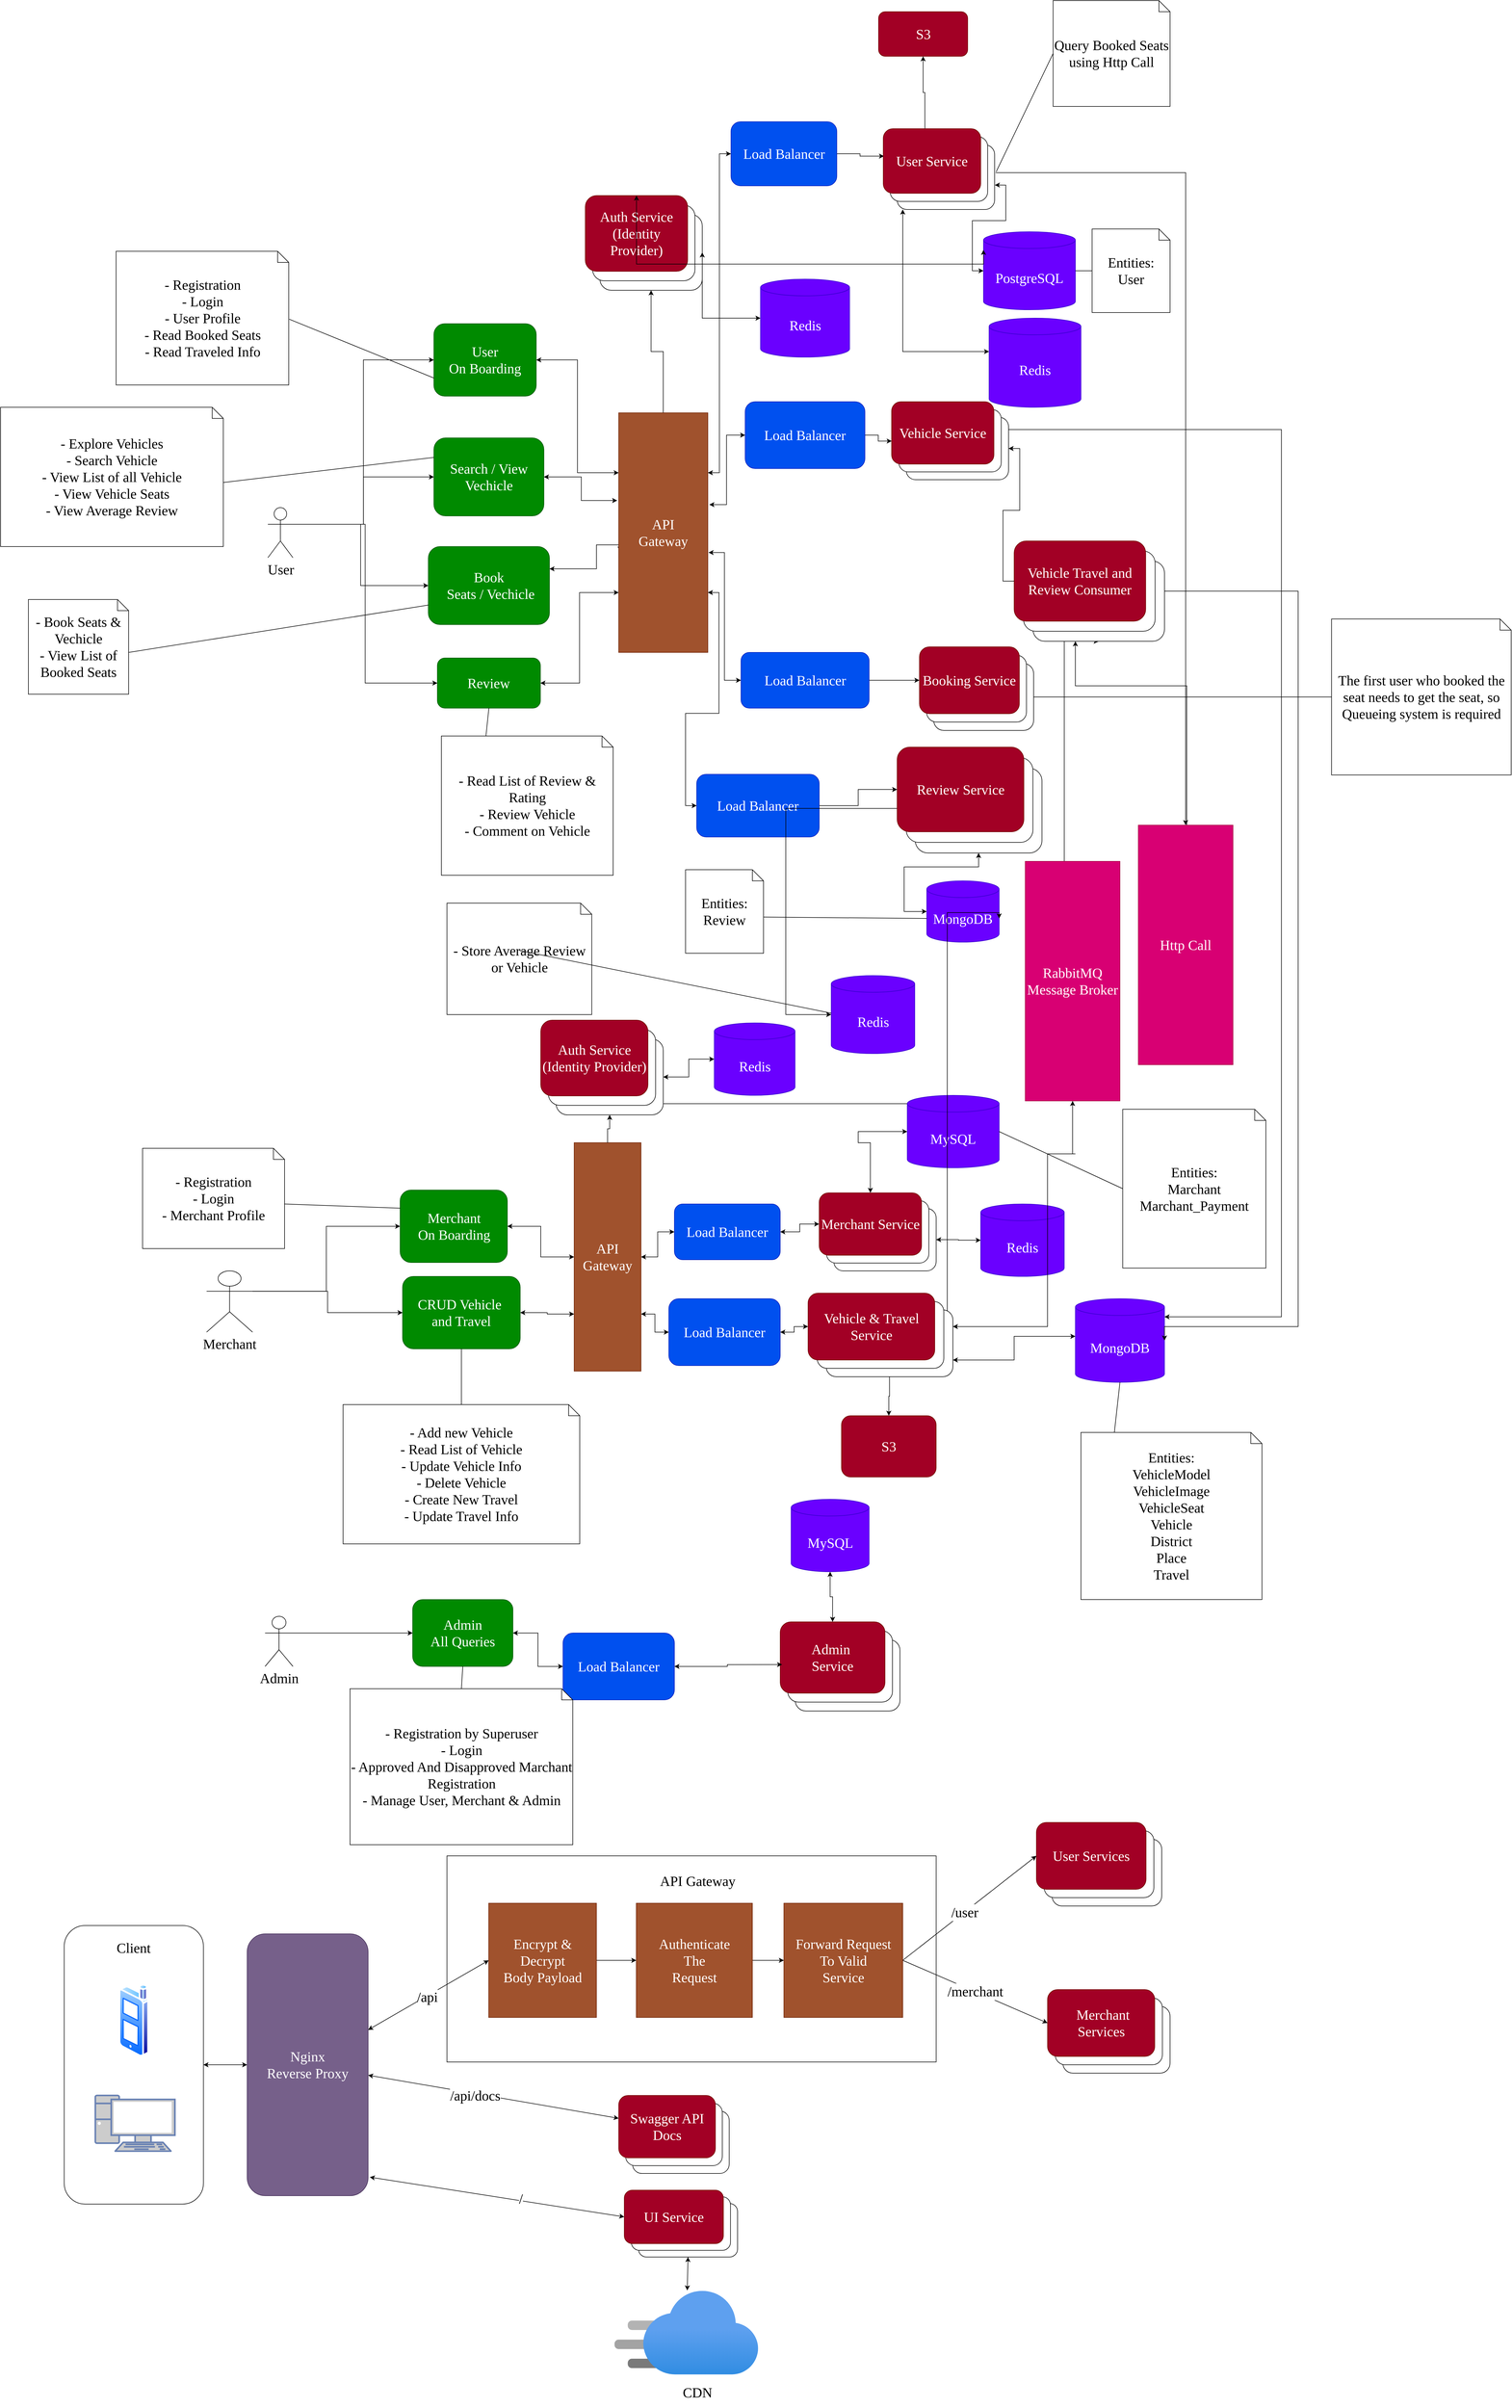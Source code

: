 <mxfile version="24.0.4" type="device" pages="11">
  <diagram name="System Design" id="v8atC4LrwgWgsppYc6KF">
    <mxGraphModel dx="3134" dy="1936" grid="1" gridSize="10" guides="1" tooltips="1" connect="1" arrows="1" fold="1" page="1" pageScale="1" pageWidth="850" pageHeight="1100" math="0" shadow="0">
      <root>
        <mxCell id="0" />
        <mxCell id="1" parent="0" />
        <mxCell id="-y_pWPdARYQOid0Elu_0-30" value="" style="rounded=0;whiteSpace=wrap;html=1;fontSize=25;fontFamily=Times New Roman;" parent="1" vertex="1">
          <mxGeometry x="-58.41" y="3030" width="878.41" height="370" as="geometry" />
        </mxCell>
        <mxCell id="RX8F57HBemChYUWMWMmz-62" style="edgeStyle=orthogonalEdgeStyle;rounded=0;orthogonalLoop=1;jettySize=auto;html=1;entryX=0;entryY=0.5;entryDx=0;entryDy=0;exitX=1;exitY=0.333;exitDx=0;exitDy=0;exitPerimeter=0;fontSize=25;fontFamily=Times New Roman;" parent="1" source="RX8F57HBemChYUWMWMmz-1" target="RX8F57HBemChYUWMWMmz-44" edge="1">
          <mxGeometry relative="1" as="geometry" />
        </mxCell>
        <mxCell id="RX8F57HBemChYUWMWMmz-63" style="edgeStyle=orthogonalEdgeStyle;rounded=0;orthogonalLoop=1;jettySize=auto;html=1;exitX=1;exitY=0.333;exitDx=0;exitDy=0;exitPerimeter=0;fontSize=25;fontFamily=Times New Roman;" parent="1" source="RX8F57HBemChYUWMWMmz-1" target="RX8F57HBemChYUWMWMmz-45" edge="1">
          <mxGeometry relative="1" as="geometry" />
        </mxCell>
        <mxCell id="RX8F57HBemChYUWMWMmz-64" style="edgeStyle=orthogonalEdgeStyle;rounded=0;orthogonalLoop=1;jettySize=auto;html=1;exitX=1;exitY=0.333;exitDx=0;exitDy=0;exitPerimeter=0;entryX=0;entryY=0.5;entryDx=0;entryDy=0;fontSize=25;fontFamily=Times New Roman;" parent="1" source="RX8F57HBemChYUWMWMmz-1" target="RX8F57HBemChYUWMWMmz-49" edge="1">
          <mxGeometry relative="1" as="geometry" />
        </mxCell>
        <mxCell id="RX8F57HBemChYUWMWMmz-65" style="edgeStyle=orthogonalEdgeStyle;rounded=0;orthogonalLoop=1;jettySize=auto;html=1;exitX=1;exitY=0.333;exitDx=0;exitDy=0;exitPerimeter=0;entryX=0;entryY=0.5;entryDx=0;entryDy=0;fontSize=25;fontFamily=Times New Roman;" parent="1" source="RX8F57HBemChYUWMWMmz-1" target="RX8F57HBemChYUWMWMmz-52" edge="1">
          <mxGeometry relative="1" as="geometry" />
        </mxCell>
        <mxCell id="RX8F57HBemChYUWMWMmz-1" value="&lt;font style=&quot;font-size: 25px;&quot;&gt;User&lt;/font&gt;" style="shape=umlActor;verticalLabelPosition=bottom;verticalAlign=top;html=1;outlineConnect=0;fontSize=25;fontFamily=Times New Roman;" parent="1" vertex="1">
          <mxGeometry x="-380" y="610" width="45" height="90" as="geometry" />
        </mxCell>
        <mxCell id="RX8F57HBemChYUWMWMmz-70" style="edgeStyle=orthogonalEdgeStyle;rounded=0;orthogonalLoop=1;jettySize=auto;html=1;entryX=0.008;entryY=0.425;entryDx=0;entryDy=0;entryPerimeter=0;fontSize=25;fontFamily=Times New Roman;" parent="1" source="RX8F57HBemChYUWMWMmz-5" target="LrZ-hZNVlbb4jf8xRmX5-6" edge="1">
          <mxGeometry relative="1" as="geometry">
            <mxPoint x="681.68" y="-37.02" as="targetPoint" />
          </mxGeometry>
        </mxCell>
        <mxCell id="RX8F57HBemChYUWMWMmz-5" value="&lt;font style=&quot;font-size: 25px;&quot;&gt;Load Balancer&lt;/font&gt;" style="rounded=1;whiteSpace=wrap;html=1;fillColor=#0050ef;fontColor=#ffffff;strokeColor=#001DBC;fontSize=25;fontFamily=Times New Roman;" parent="1" vertex="1">
          <mxGeometry x="451.59" y="-82.5" width="190" height="115" as="geometry" />
        </mxCell>
        <mxCell id="RX8F57HBemChYUWMWMmz-91" style="edgeStyle=orthogonalEdgeStyle;rounded=0;orthogonalLoop=1;jettySize=auto;html=1;exitX=1;exitY=0.333;exitDx=0;exitDy=0;exitPerimeter=0;entryX=0;entryY=0.5;entryDx=0;entryDy=0;fontSize=25;fontFamily=Times New Roman;" parent="1" source="RX8F57HBemChYUWMWMmz-14" target="RX8F57HBemChYUWMWMmz-85" edge="1">
          <mxGeometry relative="1" as="geometry" />
        </mxCell>
        <mxCell id="RX8F57HBemChYUWMWMmz-93" style="edgeStyle=orthogonalEdgeStyle;rounded=0;orthogonalLoop=1;jettySize=auto;html=1;exitX=1;exitY=0.333;exitDx=0;exitDy=0;exitPerimeter=0;entryX=0;entryY=0.5;entryDx=0;entryDy=0;fontSize=25;fontFamily=Times New Roman;" parent="1" source="RX8F57HBemChYUWMWMmz-14" target="RX8F57HBemChYUWMWMmz-92" edge="1">
          <mxGeometry relative="1" as="geometry" />
        </mxCell>
        <mxCell id="RX8F57HBemChYUWMWMmz-14" value="&lt;font style=&quot;font-size: 25px;&quot;&gt;Merchant&lt;/font&gt;" style="shape=umlActor;verticalLabelPosition=bottom;verticalAlign=top;html=1;outlineConnect=0;fontSize=25;fontFamily=Times New Roman;" parent="1" vertex="1">
          <mxGeometry x="-490" y="1980" width="82.5" height="110" as="geometry" />
        </mxCell>
        <mxCell id="RX8F57HBemChYUWMWMmz-66" style="edgeStyle=orthogonalEdgeStyle;rounded=0;orthogonalLoop=1;jettySize=auto;html=1;entryX=0;entryY=0.25;entryDx=0;entryDy=0;startArrow=classic;startFill=1;fontSize=25;fontFamily=Times New Roman;" parent="1" source="RX8F57HBemChYUWMWMmz-44" target="RX8F57HBemChYUWMWMmz-100" edge="1">
          <mxGeometry relative="1" as="geometry" />
        </mxCell>
        <mxCell id="RX8F57HBemChYUWMWMmz-44" value="&lt;font style=&quot;font-size: 25px;&quot;&gt;User&lt;br style=&quot;font-size: 25px;&quot;&gt;On Boarding&lt;/font&gt;" style="rounded=1;whiteSpace=wrap;html=1;fillColor=#008a00;fontColor=#ffffff;strokeColor=#005700;fontSize=25;fontFamily=Times New Roman;" parent="1" vertex="1">
          <mxGeometry x="-81.88" y="280" width="183.75" height="130" as="geometry" />
        </mxCell>
        <mxCell id="RX8F57HBemChYUWMWMmz-67" style="edgeStyle=orthogonalEdgeStyle;rounded=0;orthogonalLoop=1;jettySize=auto;html=1;entryX=-0.017;entryY=0.366;entryDx=0;entryDy=0;entryPerimeter=0;startArrow=classic;startFill=1;fontSize=25;fontFamily=Times New Roman;" parent="1" source="RX8F57HBemChYUWMWMmz-45" target="RX8F57HBemChYUWMWMmz-100" edge="1">
          <mxGeometry relative="1" as="geometry" />
        </mxCell>
        <mxCell id="RX8F57HBemChYUWMWMmz-45" value="&lt;font style=&quot;font-size: 25px;&quot;&gt;Search / View Vechicle&lt;/font&gt;" style="rounded=1;whiteSpace=wrap;html=1;fillColor=#008a00;fontColor=#ffffff;strokeColor=#005700;fontSize=25;fontFamily=Times New Roman;" parent="1" vertex="1">
          <mxGeometry x="-81.88" y="485" width="197.51" height="140" as="geometry" />
        </mxCell>
        <mxCell id="RX8F57HBemChYUWMWMmz-74" style="edgeStyle=orthogonalEdgeStyle;rounded=0;orthogonalLoop=1;jettySize=auto;html=1;entryX=0;entryY=0.5;entryDx=0;entryDy=0;entryPerimeter=0;exitX=1.002;exitY=0.622;exitDx=0;exitDy=0;exitPerimeter=0;startArrow=classic;startFill=1;fontSize=25;fontFamily=Times New Roman;" parent="1" source="LrZ-hZNVlbb4jf8xRmX5-4" target="RX8F57HBemChYUWMWMmz-47" edge="1">
          <mxGeometry relative="1" as="geometry">
            <mxPoint x="900" as="sourcePoint" />
          </mxGeometry>
        </mxCell>
        <mxCell id="RX8F57HBemChYUWMWMmz-75" style="edgeStyle=orthogonalEdgeStyle;rounded=0;orthogonalLoop=1;jettySize=auto;html=1;startArrow=classic;startFill=1;fontSize=25;fontFamily=Times New Roman;" parent="1" source="LrZ-hZNVlbb4jf8xRmX5-4" target="RX8F57HBemChYUWMWMmz-48" edge="1">
          <mxGeometry relative="1" as="geometry">
            <Array as="points">
              <mxPoint x="760" y="330" />
            </Array>
            <mxPoint x="760" y="40" as="sourcePoint" />
            <mxPoint x="910" y="330" as="targetPoint" />
          </mxGeometry>
        </mxCell>
        <mxCell id="RX8F57HBemChYUWMWMmz-47" value="&lt;span style=&quot;font-size: 25px;&quot;&gt;PostgreSQL&lt;/span&gt;" style="shape=cylinder3;whiteSpace=wrap;html=1;boundedLbl=1;backgroundOutline=1;size=15;fillColor=#6a00ff;fontColor=#ffffff;strokeColor=#3700CC;fontSize=25;fontFamily=Times New Roman;" parent="1" vertex="1">
          <mxGeometry x="905" y="115" width="165" height="140" as="geometry" />
        </mxCell>
        <mxCell id="RX8F57HBemChYUWMWMmz-48" value="&lt;font style=&quot;font-size: 25px;&quot;&gt;Redis&lt;/font&gt;" style="shape=cylinder3;whiteSpace=wrap;html=1;boundedLbl=1;backgroundOutline=1;size=15;fillColor=#6a00ff;fontColor=#ffffff;strokeColor=#3700CC;fontSize=25;fontFamily=Times New Roman;" parent="1" vertex="1">
          <mxGeometry x="915" y="270" width="165" height="160" as="geometry" />
        </mxCell>
        <mxCell id="RX8F57HBemChYUWMWMmz-68" value="" style="edgeStyle=orthogonalEdgeStyle;rounded=0;orthogonalLoop=1;jettySize=auto;html=1;entryX=0.015;entryY=0.579;entryDx=0;entryDy=0;entryPerimeter=0;startArrow=classic;startFill=1;fontSize=25;fontFamily=Times New Roman;" parent="1" source="RX8F57HBemChYUWMWMmz-49" target="RX8F57HBemChYUWMWMmz-100" edge="1">
          <mxGeometry relative="1" as="geometry">
            <Array as="points">
              <mxPoint x="210" y="720" />
              <mxPoint x="210" y="677" />
            </Array>
          </mxGeometry>
        </mxCell>
        <mxCell id="RX8F57HBemChYUWMWMmz-49" value="&lt;font style=&quot;font-size: 25px;&quot;&gt;Book&lt;br style=&quot;font-size: 25px;&quot;&gt;&amp;nbsp;Seats / Vechicle&lt;/font&gt;" style="rounded=1;whiteSpace=wrap;html=1;fillColor=#008a00;fontColor=#ffffff;strokeColor=#005700;fontSize=25;fontFamily=Times New Roman;" parent="1" vertex="1">
          <mxGeometry x="-91.87" y="680" width="217.5" height="140" as="geometry" />
        </mxCell>
        <mxCell id="RX8F57HBemChYUWMWMmz-71" style="edgeStyle=orthogonalEdgeStyle;rounded=0;orthogonalLoop=1;jettySize=auto;html=1;entryX=0.001;entryY=0.631;entryDx=0;entryDy=0;entryPerimeter=0;fontSize=25;fontFamily=Times New Roman;" parent="1" source="RX8F57HBemChYUWMWMmz-50" target="LrZ-hZNVlbb4jf8xRmX5-19" edge="1">
          <mxGeometry relative="1" as="geometry">
            <mxPoint x="710" y="470" as="targetPoint" />
          </mxGeometry>
        </mxCell>
        <mxCell id="RX8F57HBemChYUWMWMmz-50" value="&lt;font style=&quot;font-size: 25px;&quot;&gt;Load Balancer&lt;/font&gt;" style="rounded=1;whiteSpace=wrap;html=1;fillColor=#0050ef;fontColor=#ffffff;strokeColor=#001DBC;fontSize=25;fontFamily=Times New Roman;" parent="1" vertex="1">
          <mxGeometry x="477.09" y="420" width="215" height="120" as="geometry" />
        </mxCell>
        <mxCell id="RX8F57HBemChYUWMWMmz-72" style="edgeStyle=orthogonalEdgeStyle;rounded=0;orthogonalLoop=1;jettySize=auto;html=1;entryX=0;entryY=0.5;entryDx=0;entryDy=0;fontSize=25;fontFamily=Times New Roman;" parent="1" source="RX8F57HBemChYUWMWMmz-51" target="LrZ-hZNVlbb4jf8xRmX5-28" edge="1">
          <mxGeometry relative="1" as="geometry">
            <mxPoint x="655" y="839.957" as="targetPoint" />
          </mxGeometry>
        </mxCell>
        <mxCell id="RX8F57HBemChYUWMWMmz-51" value="&lt;font style=&quot;font-size: 25px;&quot;&gt;Load Balancer&lt;/font&gt;" style="rounded=1;whiteSpace=wrap;html=1;fillColor=#0050ef;fontColor=#ffffff;strokeColor=#001DBC;fontSize=25;fontFamily=Times New Roman;" parent="1" vertex="1">
          <mxGeometry x="469.59" y="870" width="230" height="100" as="geometry" />
        </mxCell>
        <mxCell id="RX8F57HBemChYUWMWMmz-69" style="edgeStyle=orthogonalEdgeStyle;rounded=0;orthogonalLoop=1;jettySize=auto;html=1;entryX=0;entryY=0.75;entryDx=0;entryDy=0;startArrow=classic;startFill=1;fontSize=25;fontFamily=Times New Roman;" parent="1" source="RX8F57HBemChYUWMWMmz-52" target="RX8F57HBemChYUWMWMmz-100" edge="1">
          <mxGeometry relative="1" as="geometry" />
        </mxCell>
        <mxCell id="RX8F57HBemChYUWMWMmz-52" value="&lt;font style=&quot;font-size: 25px;&quot;&gt;Review&lt;/font&gt;" style="rounded=1;whiteSpace=wrap;html=1;fillColor=#008a00;fontColor=#ffffff;strokeColor=#005700;fontSize=25;fontFamily=Times New Roman;" parent="1" vertex="1">
          <mxGeometry x="-75.62" y="880" width="185" height="90" as="geometry" />
        </mxCell>
        <mxCell id="RX8F57HBemChYUWMWMmz-73" style="edgeStyle=orthogonalEdgeStyle;rounded=0;orthogonalLoop=1;jettySize=auto;html=1;fontSize=25;fontFamily=Times New Roman;" parent="1" source="RX8F57HBemChYUWMWMmz-53" target="LrZ-hZNVlbb4jf8xRmX5-24" edge="1">
          <mxGeometry relative="1" as="geometry">
            <mxPoint x="620" y="1050" as="targetPoint" />
          </mxGeometry>
        </mxCell>
        <mxCell id="RX8F57HBemChYUWMWMmz-53" value="&lt;font style=&quot;font-size: 25px;&quot;&gt;Load Balancer&lt;/font&gt;" style="rounded=1;whiteSpace=wrap;html=1;fillColor=#0050ef;fontColor=#ffffff;strokeColor=#001DBC;fontSize=25;fontFamily=Times New Roman;" parent="1" vertex="1">
          <mxGeometry x="390" y="1088.75" width="220" height="112.5" as="geometry" />
        </mxCell>
        <mxCell id="RX8F57HBemChYUWMWMmz-79" style="edgeStyle=orthogonalEdgeStyle;rounded=0;orthogonalLoop=1;jettySize=auto;html=1;entryX=0;entryY=0.5;entryDx=0;entryDy=0;entryPerimeter=0;startArrow=classic;startFill=1;fontSize=25;fontFamily=Times New Roman;" parent="1" source="LrZ-hZNVlbb4jf8xRmX5-22" target="RX8F57HBemChYUWMWMmz-58" edge="1">
          <mxGeometry relative="1" as="geometry">
            <mxPoint x="699.947" y="1105" as="sourcePoint" />
          </mxGeometry>
        </mxCell>
        <mxCell id="RX8F57HBemChYUWMWMmz-80" style="edgeStyle=orthogonalEdgeStyle;rounded=0;orthogonalLoop=1;jettySize=auto;html=1;entryX=0;entryY=0.5;entryDx=0;entryDy=0;entryPerimeter=0;exitX=0.176;exitY=1.004;exitDx=0;exitDy=0;startArrow=classic;startFill=1;exitPerimeter=0;fontSize=25;fontFamily=Times New Roman;" parent="1" source="LrZ-hZNVlbb4jf8xRmX5-22" target="RX8F57HBemChYUWMWMmz-61" edge="1">
          <mxGeometry relative="1" as="geometry">
            <mxPoint x="610" y="1050" as="sourcePoint" />
            <Array as="points">
              <mxPoint x="700" y="1150" />
              <mxPoint x="550" y="1150" />
              <mxPoint x="550" y="1460" />
            </Array>
          </mxGeometry>
        </mxCell>
        <mxCell id="RX8F57HBemChYUWMWMmz-57" value="&lt;span style=&quot;font-size: 25px;&quot;&gt;MongoDB&lt;/span&gt;" style="shape=cylinder3;whiteSpace=wrap;html=1;boundedLbl=1;backgroundOutline=1;size=15;fillColor=#6a00ff;fontColor=#ffffff;strokeColor=#3700CC;fontSize=25;fontFamily=Times New Roman;" parent="1" vertex="1">
          <mxGeometry x="1070" y="2030" width="160" height="150" as="geometry" />
        </mxCell>
        <mxCell id="RX8F57HBemChYUWMWMmz-58" value="&lt;font style=&quot;font-size: 25px;&quot;&gt;MongoDB&lt;/font&gt;" style="shape=cylinder3;whiteSpace=wrap;html=1;boundedLbl=1;backgroundOutline=1;size=15;fillColor=#6a00ff;fontColor=#ffffff;strokeColor=#3700CC;fontSize=25;fontFamily=Times New Roman;" parent="1" vertex="1">
          <mxGeometry x="803.13" y="1280" width="130" height="110" as="geometry" />
        </mxCell>
        <mxCell id="RX8F57HBemChYUWMWMmz-61" value="&lt;font style=&quot;font-size: 25px;&quot;&gt;Redis&lt;/font&gt;" style="shape=cylinder3;whiteSpace=wrap;html=1;boundedLbl=1;backgroundOutline=1;size=15;fillColor=#6a00ff;fontColor=#ffffff;strokeColor=#3700CC;fontSize=25;fontFamily=Times New Roman;" parent="1" vertex="1">
          <mxGeometry x="631.59" y="1450" width="150" height="140" as="geometry" />
        </mxCell>
        <mxCell id="RX8F57HBemChYUWMWMmz-82" style="edgeStyle=orthogonalEdgeStyle;rounded=0;orthogonalLoop=1;jettySize=auto;html=1;entryX=0;entryY=0.5;entryDx=0;entryDy=0;startArrow=classic;startFill=1;fontSize=25;fontFamily=Times New Roman;" parent="1" source="RX8F57HBemChYUWMWMmz-83" target="LrZ-hZNVlbb4jf8xRmX5-36" edge="1">
          <mxGeometry relative="1" as="geometry">
            <mxPoint x="605" y="1880" as="targetPoint" />
          </mxGeometry>
        </mxCell>
        <mxCell id="RX8F57HBemChYUWMWMmz-83" value="&lt;font style=&quot;font-size: 25px;&quot;&gt;Load Balancer&lt;/font&gt;" style="rounded=1;whiteSpace=wrap;html=1;fillColor=#0050ef;fontColor=#ffffff;strokeColor=#001DBC;fontSize=25;fontFamily=Times New Roman;" parent="1" vertex="1">
          <mxGeometry x="350" y="1860" width="190" height="100" as="geometry" />
        </mxCell>
        <mxCell id="RX8F57HBemChYUWMWMmz-84" style="edgeStyle=orthogonalEdgeStyle;rounded=0;orthogonalLoop=1;jettySize=auto;html=1;entryX=0;entryY=0.5;entryDx=0;entryDy=0;startArrow=classic;startFill=1;fontSize=25;fontFamily=Times New Roman;" parent="1" source="RX8F57HBemChYUWMWMmz-85" target="RX8F57HBemChYUWMWMmz-127" edge="1">
          <mxGeometry relative="1" as="geometry" />
        </mxCell>
        <mxCell id="RX8F57HBemChYUWMWMmz-85" value="&lt;font style=&quot;font-size: 25px;&quot;&gt;Merchant&lt;br style=&quot;font-size: 25px;&quot;&gt;On Boarding&lt;/font&gt;" style="rounded=1;whiteSpace=wrap;html=1;fillColor=#008a00;fontColor=#ffffff;strokeColor=#005700;fontSize=25;fontFamily=Times New Roman;" parent="1" vertex="1">
          <mxGeometry x="-142.5" y="1835" width="192.5" height="130" as="geometry" />
        </mxCell>
        <mxCell id="RX8F57HBemChYUWMWMmz-86" style="edgeStyle=orthogonalEdgeStyle;rounded=0;orthogonalLoop=1;jettySize=auto;html=1;entryX=0;entryY=0.5;entryDx=0;entryDy=0;entryPerimeter=0;exitX=0.5;exitY=0;exitDx=0;exitDy=0;startArrow=classic;startFill=1;fontSize=25;fontFamily=Times New Roman;" parent="1" source="LrZ-hZNVlbb4jf8xRmX5-36" target="RX8F57HBemChYUWMWMmz-89" edge="1">
          <mxGeometry relative="1" as="geometry">
            <mxPoint x="685" y="1870" as="sourcePoint" />
            <Array as="points">
              <mxPoint x="680" y="1750" />
            </Array>
          </mxGeometry>
        </mxCell>
        <mxCell id="RX8F57HBemChYUWMWMmz-87" style="edgeStyle=orthogonalEdgeStyle;rounded=0;orthogonalLoop=1;jettySize=auto;html=1;exitX=1;exitY=0.5;exitDx=0;exitDy=0;startArrow=classic;startFill=1;fontSize=25;fontFamily=Times New Roman;" parent="1" source="LrZ-hZNVlbb4jf8xRmX5-34" target="RX8F57HBemChYUWMWMmz-90" edge="1">
          <mxGeometry relative="1" as="geometry">
            <mxPoint x="745" y="1900" as="sourcePoint" />
          </mxGeometry>
        </mxCell>
        <mxCell id="rSpVuIjsDiXrTpQgR1WT-7" style="edgeStyle=orthogonalEdgeStyle;rounded=0;orthogonalLoop=1;jettySize=auto;html=1;entryX=0.75;entryY=1;entryDx=0;entryDy=0;exitX=0.5;exitY=0;exitDx=0;exitDy=0;exitPerimeter=0;startArrow=classic;startFill=1;fontSize=25;fontFamily=Times New Roman;" parent="1" source="RX8F57HBemChYUWMWMmz-89" target="LrZ-hZNVlbb4jf8xRmX5-9" edge="1">
          <mxGeometry relative="1" as="geometry">
            <Array as="points">
              <mxPoint x="780" y="1680" />
              <mxPoint x="265" y="1680" />
            </Array>
          </mxGeometry>
        </mxCell>
        <mxCell id="RX8F57HBemChYUWMWMmz-89" value="&lt;span style=&quot;font-size: 25px;&quot;&gt;MySQL&lt;/span&gt;" style="shape=cylinder3;whiteSpace=wrap;html=1;boundedLbl=1;backgroundOutline=1;size=15;fillColor=#6a00ff;fontColor=#ffffff;strokeColor=#3700CC;fontSize=25;fontFamily=Times New Roman;" parent="1" vertex="1">
          <mxGeometry x="768.13" y="1665" width="165" height="130" as="geometry" />
        </mxCell>
        <mxCell id="RX8F57HBemChYUWMWMmz-90" value="&lt;font style=&quot;font-size: 25px;&quot;&gt;Redis&lt;/font&gt;" style="shape=cylinder3;whiteSpace=wrap;html=1;boundedLbl=1;backgroundOutline=1;size=15;fillColor=#6a00ff;fontColor=#ffffff;strokeColor=#3700CC;fontSize=25;fontFamily=Times New Roman;" parent="1" vertex="1">
          <mxGeometry x="900" y="1860" width="150" height="130" as="geometry" />
        </mxCell>
        <mxCell id="RX8F57HBemChYUWMWMmz-95" style="edgeStyle=orthogonalEdgeStyle;rounded=0;orthogonalLoop=1;jettySize=auto;html=1;entryX=0;entryY=0.75;entryDx=0;entryDy=0;startArrow=classic;startFill=1;fontSize=25;fontFamily=Times New Roman;" parent="1" source="RX8F57HBemChYUWMWMmz-92" target="RX8F57HBemChYUWMWMmz-127" edge="1">
          <mxGeometry relative="1" as="geometry" />
        </mxCell>
        <mxCell id="RX8F57HBemChYUWMWMmz-92" value="&lt;font style=&quot;font-size: 25px;&quot;&gt;CRUD Vehicle&amp;nbsp;&lt;br style=&quot;font-size: 25px;&quot;&gt;and Travel&lt;/font&gt;" style="rounded=1;whiteSpace=wrap;html=1;fillColor=#008a00;fontColor=#ffffff;strokeColor=#005700;fontSize=25;fontFamily=Times New Roman;" parent="1" vertex="1">
          <mxGeometry x="-138.12" y="1990" width="211.25" height="130" as="geometry" />
        </mxCell>
        <mxCell id="RX8F57HBemChYUWMWMmz-97" style="edgeStyle=orthogonalEdgeStyle;rounded=0;orthogonalLoop=1;jettySize=auto;html=1;startArrow=classic;startFill=1;fontSize=25;fontFamily=Times New Roman;" parent="1" source="RX8F57HBemChYUWMWMmz-94" target="LrZ-hZNVlbb4jf8xRmX5-32" edge="1">
          <mxGeometry relative="1" as="geometry">
            <mxPoint x="605" y="2080.0" as="targetPoint" />
          </mxGeometry>
        </mxCell>
        <mxCell id="RX8F57HBemChYUWMWMmz-94" value="&lt;font style=&quot;font-size: 25px;&quot;&gt;Load Balancer&lt;/font&gt;" style="rounded=1;whiteSpace=wrap;html=1;fillColor=#0050ef;fontColor=#ffffff;strokeColor=#001DBC;fontSize=25;fontFamily=Times New Roman;" parent="1" vertex="1">
          <mxGeometry x="340" y="2030" width="200" height="120" as="geometry" />
        </mxCell>
        <mxCell id="RX8F57HBemChYUWMWMmz-98" style="edgeStyle=orthogonalEdgeStyle;rounded=0;orthogonalLoop=1;jettySize=auto;html=1;entryX=0;entryY=0;entryDx=0;entryDy=67.5;entryPerimeter=0;exitX=1;exitY=0.75;exitDx=0;exitDy=0;startArrow=classic;startFill=1;fontSize=25;fontFamily=Times New Roman;" parent="1" source="LrZ-hZNVlbb4jf8xRmX5-30" target="RX8F57HBemChYUWMWMmz-57" edge="1">
          <mxGeometry relative="1" as="geometry">
            <mxPoint x="745" y="2100.0" as="sourcePoint" />
            <mxPoint x="1250" y="2100" as="targetPoint" />
          </mxGeometry>
        </mxCell>
        <mxCell id="RX8F57HBemChYUWMWMmz-105" style="edgeStyle=orthogonalEdgeStyle;rounded=0;orthogonalLoop=1;jettySize=auto;html=1;entryX=0;entryY=0.5;entryDx=0;entryDy=0;exitX=1;exitY=0.25;exitDx=0;exitDy=0;startArrow=classic;startFill=1;fontSize=25;fontFamily=Times New Roman;" parent="1" source="RX8F57HBemChYUWMWMmz-100" target="RX8F57HBemChYUWMWMmz-5" edge="1">
          <mxGeometry relative="1" as="geometry" />
        </mxCell>
        <mxCell id="RX8F57HBemChYUWMWMmz-106" style="edgeStyle=orthogonalEdgeStyle;rounded=0;orthogonalLoop=1;jettySize=auto;html=1;exitX=1.017;exitY=0.383;exitDx=0;exitDy=0;exitPerimeter=0;startArrow=classic;startFill=1;fontSize=25;fontFamily=Times New Roman;" parent="1" source="RX8F57HBemChYUWMWMmz-100" target="RX8F57HBemChYUWMWMmz-50" edge="1">
          <mxGeometry relative="1" as="geometry" />
        </mxCell>
        <mxCell id="RX8F57HBemChYUWMWMmz-107" style="edgeStyle=orthogonalEdgeStyle;rounded=0;orthogonalLoop=1;jettySize=auto;html=1;entryX=0;entryY=0.5;entryDx=0;entryDy=0;exitX=1.008;exitY=0.583;exitDx=0;exitDy=0;exitPerimeter=0;startArrow=classic;startFill=1;fontSize=25;fontFamily=Times New Roman;" parent="1" source="RX8F57HBemChYUWMWMmz-100" target="RX8F57HBemChYUWMWMmz-51" edge="1">
          <mxGeometry relative="1" as="geometry" />
        </mxCell>
        <mxCell id="RX8F57HBemChYUWMWMmz-108" style="edgeStyle=orthogonalEdgeStyle;rounded=0;orthogonalLoop=1;jettySize=auto;html=1;entryX=0;entryY=0.5;entryDx=0;entryDy=0;exitX=1;exitY=0.75;exitDx=0;exitDy=0;startArrow=classic;startFill=1;fontSize=25;fontFamily=Times New Roman;" parent="1" source="RX8F57HBemChYUWMWMmz-100" target="RX8F57HBemChYUWMWMmz-53" edge="1">
          <mxGeometry relative="1" as="geometry" />
        </mxCell>
        <mxCell id="RX8F57HBemChYUWMWMmz-159" style="edgeStyle=orthogonalEdgeStyle;rounded=0;orthogonalLoop=1;jettySize=auto;html=1;entryX=0.5;entryY=1;entryDx=0;entryDy=0;fontSize=25;fontFamily=Times New Roman;" parent="1" source="RX8F57HBemChYUWMWMmz-100" target="QdIZASafJK4MTb11WDKP-3" edge="1">
          <mxGeometry relative="1" as="geometry">
            <mxPoint x="350" y="-80" as="targetPoint" />
          </mxGeometry>
        </mxCell>
        <mxCell id="RX8F57HBemChYUWMWMmz-100" value="&lt;font style=&quot;font-size: 25px;&quot;&gt;API&lt;br style=&quot;font-size: 25px;&quot;&gt;Gateway&lt;/font&gt;" style="rounded=0;whiteSpace=wrap;html=1;fillColor=#a0522d;fontColor=#ffffff;strokeColor=#6D1F00;fontSize=25;fontFamily=Times New Roman;" parent="1" vertex="1">
          <mxGeometry x="250" y="440" width="160" height="430" as="geometry" />
        </mxCell>
        <mxCell id="RX8F57HBemChYUWMWMmz-128" style="edgeStyle=orthogonalEdgeStyle;rounded=0;orthogonalLoop=1;jettySize=auto;html=1;entryX=0;entryY=0.5;entryDx=0;entryDy=0;exitX=1;exitY=0.5;exitDx=0;exitDy=0;startArrow=classic;startFill=1;fontSize=25;fontFamily=Times New Roman;" parent="1" source="RX8F57HBemChYUWMWMmz-127" target="RX8F57HBemChYUWMWMmz-83" edge="1">
          <mxGeometry relative="1" as="geometry" />
        </mxCell>
        <mxCell id="RX8F57HBemChYUWMWMmz-129" style="edgeStyle=orthogonalEdgeStyle;rounded=0;orthogonalLoop=1;jettySize=auto;html=1;entryX=0;entryY=0.5;entryDx=0;entryDy=0;exitX=1;exitY=0.75;exitDx=0;exitDy=0;startArrow=classic;startFill=1;fontSize=25;fontFamily=Times New Roman;" parent="1" source="RX8F57HBemChYUWMWMmz-127" target="RX8F57HBemChYUWMWMmz-94" edge="1">
          <mxGeometry relative="1" as="geometry" />
        </mxCell>
        <mxCell id="RX8F57HBemChYUWMWMmz-127" value="&lt;font style=&quot;font-size: 25px;&quot;&gt;API&lt;br style=&quot;font-size: 25px;&quot;&gt;Gateway&lt;/font&gt;" style="rounded=0;whiteSpace=wrap;html=1;fillColor=#a0522d;fontColor=#ffffff;strokeColor=#6D1F00;fontSize=25;fontFamily=Times New Roman;" parent="1" vertex="1">
          <mxGeometry x="170" y="1750" width="120" height="410" as="geometry" />
        </mxCell>
        <mxCell id="MrEGGo8-BPkXqAgVtfcG-1" style="edgeStyle=orthogonalEdgeStyle;rounded=0;orthogonalLoop=1;jettySize=auto;html=1;entryX=0.5;entryY=1;entryDx=0;entryDy=0;fontSize=25;fontFamily=Times New Roman;" parent="1" source="RX8F57HBemChYUWMWMmz-164" target="LrZ-hZNVlbb4jf8xRmX5-13" edge="1">
          <mxGeometry relative="1" as="geometry">
            <Array as="points">
              <mxPoint x="1050" y="970" />
              <mxPoint x="1050" y="970" />
            </Array>
          </mxGeometry>
        </mxCell>
        <mxCell id="RX8F57HBemChYUWMWMmz-164" value="&lt;font style=&quot;font-size: 25px;&quot;&gt;RabbitMQ&lt;br style=&quot;font-size: 25px;&quot;&gt;Message Broker&lt;/font&gt;" style="rounded=0;whiteSpace=wrap;html=1;fillColor=#d80073;fontColor=#ffffff;strokeColor=#A50040;fontSize=25;fontFamily=Times New Roman;" parent="1" vertex="1">
          <mxGeometry x="980" y="1245" width="170" height="430" as="geometry" />
        </mxCell>
        <mxCell id="RX8F57HBemChYUWMWMmz-166" style="edgeStyle=orthogonalEdgeStyle;rounded=0;orthogonalLoop=1;jettySize=auto;html=1;entryX=1;entryY=0;entryDx=0;entryDy=32.5;entryPerimeter=0;fontSize=25;fontFamily=Times New Roman;" parent="1" source="LrZ-hZNVlbb4jf8xRmX5-17" target="RX8F57HBemChYUWMWMmz-57" edge="1">
          <mxGeometry relative="1" as="geometry">
            <Array as="points">
              <mxPoint x="1440" y="470" />
              <mxPoint x="1440" y="2062" />
            </Array>
            <mxPoint x="906" y="474" as="sourcePoint" />
            <mxPoint x="1330" y="937.5" as="targetPoint" />
          </mxGeometry>
        </mxCell>
        <mxCell id="QdIZASafJK4MTb11WDKP-6" value="" style="group;fontSize=25;fontFamily=Times New Roman;" parent="1" vertex="1" connectable="0">
          <mxGeometry x="190" y="50" width="210" height="170" as="geometry" />
        </mxCell>
        <mxCell id="QdIZASafJK4MTb11WDKP-3" value="" style="rounded=1;whiteSpace=wrap;html=1;fontSize=25;fontFamily=Times New Roman;" parent="QdIZASafJK4MTb11WDKP-6" vertex="1">
          <mxGeometry x="26.25" y="34" width="183.75" height="136" as="geometry" />
        </mxCell>
        <mxCell id="QdIZASafJK4MTb11WDKP-4" value="" style="rounded=1;whiteSpace=wrap;html=1;fontSize=25;fontFamily=Times New Roman;" parent="QdIZASafJK4MTb11WDKP-6" vertex="1">
          <mxGeometry x="13.125" y="17" width="183.75" height="136" as="geometry" />
        </mxCell>
        <mxCell id="QdIZASafJK4MTb11WDKP-5" value="&lt;font style=&quot;font-size: 25px;&quot;&gt;Auth Service&lt;br style=&quot;font-size: 25px;&quot;&gt;(Identity Provider)&lt;/font&gt;" style="rounded=1;whiteSpace=wrap;html=1;fillColor=#a20025;fontColor=#ffffff;strokeColor=#6F0000;fontSize=25;fontFamily=Times New Roman;" parent="QdIZASafJK4MTb11WDKP-6" vertex="1">
          <mxGeometry width="183.75" height="136" as="geometry" />
        </mxCell>
        <mxCell id="1dkKS2jJxISX61Kdb9h_-1" style="edgeStyle=orthogonalEdgeStyle;rounded=0;orthogonalLoop=1;jettySize=auto;html=1;entryX=0.5;entryY=1;entryDx=0;entryDy=0;exitX=0.5;exitY=0;exitDx=0;exitDy=0;fontSize=25;fontFamily=Times New Roman;" parent="1" source="RX8F57HBemChYUWMWMmz-127" target="LrZ-hZNVlbb4jf8xRmX5-9" edge="1">
          <mxGeometry relative="1" as="geometry">
            <mxPoint x="270" y="1205" as="targetPoint" />
            <mxPoint x="230" y="1725" as="sourcePoint" />
          </mxGeometry>
        </mxCell>
        <mxCell id="jzFdHgiTdA5gMeS8cBqG-1" value="&lt;font style=&quot;font-size: 25px;&quot;&gt;Entities:&lt;br style=&quot;font-size: 25px;&quot;&gt;VehicleModel&lt;br style=&quot;font-size: 25px;&quot;&gt;VehicleImage&lt;br style=&quot;font-size: 25px;&quot;&gt;VehicleSeat&lt;br style=&quot;font-size: 25px;&quot;&gt;Vehicle&lt;br style=&quot;font-size: 25px;&quot;&gt;District&lt;br style=&quot;font-size: 25px;&quot;&gt;Place&lt;br style=&quot;font-size: 25px;&quot;&gt;Travel&lt;br style=&quot;font-size: 25px;&quot;&gt;&lt;/font&gt;" style="shape=note;size=20;whiteSpace=wrap;html=1;fontSize=25;fontFamily=Times New Roman;" parent="1" vertex="1">
          <mxGeometry x="1080" y="2270" width="325" height="300" as="geometry" />
        </mxCell>
        <mxCell id="hfU_0tLAqV7FYGsZOR5n-1" value="" style="endArrow=none;html=1;rounded=0;exitX=0.5;exitY=1;exitDx=0;exitDy=0;exitPerimeter=0;entryX=0;entryY=0;entryDx=60;entryDy=0;entryPerimeter=0;fontSize=25;fontFamily=Times New Roman;" parent="1" source="RX8F57HBemChYUWMWMmz-57" target="jzFdHgiTdA5gMeS8cBqG-1" edge="1">
          <mxGeometry width="50" height="50" relative="1" as="geometry">
            <mxPoint x="1400" y="2030" as="sourcePoint" />
            <mxPoint x="1450" y="1980" as="targetPoint" />
          </mxGeometry>
        </mxCell>
        <mxCell id="hfU_0tLAqV7FYGsZOR5n-10" style="edgeStyle=orthogonalEdgeStyle;rounded=0;orthogonalLoop=1;jettySize=auto;html=1;entryX=1;entryY=0.25;entryDx=0;entryDy=0;startArrow=classic;startFill=1;exitX=0.5;exitY=1;exitDx=0;exitDy=0;fontSize=25;fontFamily=Times New Roman;" parent="1" source="RX8F57HBemChYUWMWMmz-164" target="LrZ-hZNVlbb4jf8xRmX5-30" edge="1">
          <mxGeometry relative="1" as="geometry">
            <mxPoint x="1090" y="1670" as="sourcePoint" />
            <Array as="points">
              <mxPoint x="1070" y="1770" />
              <mxPoint x="1020" y="1770" />
              <mxPoint x="1020" y="2090" />
            </Array>
          </mxGeometry>
        </mxCell>
        <mxCell id="hfU_0tLAqV7FYGsZOR5n-11" style="edgeStyle=orthogonalEdgeStyle;rounded=0;orthogonalLoop=1;jettySize=auto;html=1;entryX=1;entryY=0;entryDx=0;entryDy=67.5;entryPerimeter=0;exitX=1;exitY=0.25;exitDx=0;exitDy=0;fontSize=25;fontFamily=Times New Roman;" parent="1" source="LrZ-hZNVlbb4jf8xRmX5-30" target="RX8F57HBemChYUWMWMmz-58" edge="1">
          <mxGeometry relative="1" as="geometry">
            <mxPoint x="725" y="2080.0" as="sourcePoint" />
            <Array as="points">
              <mxPoint x="840" y="2090" />
              <mxPoint x="840" y="1337" />
            </Array>
          </mxGeometry>
        </mxCell>
        <mxCell id="C9Y3cAKLUv5fkESmqFLM-1" value="&lt;font style=&quot;font-size: 25px;&quot;&gt;S3&lt;/font&gt;" style="rounded=1;whiteSpace=wrap;html=1;fillColor=#a20025;fontColor=#ffffff;strokeColor=#6F0000;fontSize=25;fontFamily=Times New Roman;" parent="1" vertex="1">
          <mxGeometry x="716.59" y="-280" width="160" height="80" as="geometry" />
        </mxCell>
        <mxCell id="C9Y3cAKLUv5fkESmqFLM-2" style="edgeStyle=orthogonalEdgeStyle;rounded=0;orthogonalLoop=1;jettySize=auto;html=1;entryX=0.5;entryY=1;entryDx=0;entryDy=0;exitX=0.427;exitY=0.005;exitDx=0;exitDy=0;exitPerimeter=0;fontSize=25;fontFamily=Times New Roman;" parent="1" source="LrZ-hZNVlbb4jf8xRmX5-6" target="C9Y3cAKLUv5fkESmqFLM-1" edge="1">
          <mxGeometry relative="1" as="geometry">
            <mxPoint x="740" y="-60" as="sourcePoint" />
          </mxGeometry>
        </mxCell>
        <mxCell id="C9Y3cAKLUv5fkESmqFLM-3" value="&lt;font style=&quot;font-size: 25px;&quot;&gt;S3&lt;/font&gt;" style="rounded=1;whiteSpace=wrap;html=1;fillColor=#a20025;fontColor=#ffffff;strokeColor=#6F0000;fontSize=25;fontFamily=Times New Roman;" parent="1" vertex="1">
          <mxGeometry x="650" y="2240" width="170" height="110" as="geometry" />
        </mxCell>
        <mxCell id="C9Y3cAKLUv5fkESmqFLM-4" style="edgeStyle=orthogonalEdgeStyle;rounded=0;orthogonalLoop=1;jettySize=auto;html=1;entryX=0.5;entryY=0;entryDx=0;entryDy=0;exitX=0.5;exitY=1;exitDx=0;exitDy=0;fontSize=25;fontFamily=Times New Roman;" parent="1" source="LrZ-hZNVlbb4jf8xRmX5-30" target="C9Y3cAKLUv5fkESmqFLM-3" edge="1">
          <mxGeometry relative="1" as="geometry">
            <mxPoint x="685" y="2130.0" as="sourcePoint" />
          </mxGeometry>
        </mxCell>
        <mxCell id="C9Y3cAKLUv5fkESmqFLM-5" value="The first user who booked the seat needs to get the seat, so Queueing system is required" style="shape=note;size=20;whiteSpace=wrap;html=1;fontSize=25;fontFamily=Times New Roman;" parent="1" vertex="1">
          <mxGeometry x="1530" y="810" width="322.5" height="280" as="geometry" />
        </mxCell>
        <mxCell id="C9Y3cAKLUv5fkESmqFLM-6" value="" style="endArrow=none;html=1;rounded=0;exitX=1;exitY=0.5;exitDx=0;exitDy=0;entryX=0;entryY=0.5;entryDx=0;entryDy=0;entryPerimeter=0;fontSize=25;fontFamily=Times New Roman;" parent="1" source="LrZ-hZNVlbb4jf8xRmX5-26" target="C9Y3cAKLUv5fkESmqFLM-5" edge="1">
          <mxGeometry width="50" height="50" relative="1" as="geometry">
            <mxPoint x="715" y="810" as="sourcePoint" />
            <mxPoint x="410" y="565" as="targetPoint" />
          </mxGeometry>
        </mxCell>
        <mxCell id="XgCAag7Dbt--xVHzXKCn-1" value="&lt;font style=&quot;font-size: 25px;&quot;&gt;Entities:&lt;br style=&quot;font-size: 25px;&quot;&gt;Marchant&lt;br style=&quot;font-size: 25px;&quot;&gt;Marchant_Payment&lt;/font&gt;" style="shape=note;size=20;whiteSpace=wrap;html=1;fontSize=25;fontFamily=Times New Roman;" parent="1" vertex="1">
          <mxGeometry x="1155" y="1690" width="257" height="285" as="geometry" />
        </mxCell>
        <mxCell id="XgCAag7Dbt--xVHzXKCn-2" value="" style="endArrow=none;html=1;rounded=0;exitX=1;exitY=0.5;exitDx=0;exitDy=0;exitPerimeter=0;entryX=0;entryY=0.5;entryDx=0;entryDy=0;entryPerimeter=0;fontSize=25;fontFamily=Times New Roman;" parent="1" source="RX8F57HBemChYUWMWMmz-89" target="XgCAag7Dbt--xVHzXKCn-1" edge="1">
          <mxGeometry width="50" height="50" relative="1" as="geometry">
            <mxPoint x="485" y="1535" as="sourcePoint" />
            <mxPoint x="600" y="1600" as="targetPoint" />
          </mxGeometry>
        </mxCell>
        <mxCell id="v2VXqs0Op1jZcQXR5Cwh-1" value="&lt;font style=&quot;font-size: 25px;&quot;&gt;Entities:&lt;br style=&quot;font-size: 25px;&quot;&gt;Review&lt;/font&gt;" style="shape=note;size=20;whiteSpace=wrap;html=1;fontSize=25;fontFamily=Times New Roman;" parent="1" vertex="1">
          <mxGeometry x="370" y="1260" width="140" height="150" as="geometry" />
        </mxCell>
        <mxCell id="v2VXqs0Op1jZcQXR5Cwh-2" value="" style="endArrow=none;html=1;rounded=0;exitX=0;exitY=0;exitDx=0;exitDy=67.5;exitPerimeter=0;entryX=0;entryY=0;entryDx=140;entryDy=85;entryPerimeter=0;fontSize=25;fontFamily=Times New Roman;" parent="1" source="RX8F57HBemChYUWMWMmz-58" target="v2VXqs0Op1jZcQXR5Cwh-1" edge="1">
          <mxGeometry width="50" height="50" relative="1" as="geometry">
            <mxPoint x="595" y="1313" as="sourcePoint" />
            <mxPoint x="485" y="1270" as="targetPoint" />
          </mxGeometry>
        </mxCell>
        <mxCell id="kEuKli5HL7roXuk-Vb6w-1" value="Entities:&lt;br style=&quot;font-size: 25px;&quot;&gt;User" style="shape=note;size=20;whiteSpace=wrap;html=1;fontSize=25;fontFamily=Times New Roman;" parent="1" vertex="1">
          <mxGeometry x="1100" y="110" width="140" height="150" as="geometry" />
        </mxCell>
        <mxCell id="kEuKli5HL7roXuk-Vb6w-2" value="" style="endArrow=none;html=1;rounded=0;exitX=1;exitY=0.5;exitDx=0;exitDy=0;exitPerimeter=0;entryX=0;entryY=0.5;entryDx=0;entryDy=0;entryPerimeter=0;fontSize=25;fontFamily=Times New Roman;" parent="1" source="RX8F57HBemChYUWMWMmz-47" target="kEuKli5HL7roXuk-Vb6w-1" edge="1">
          <mxGeometry width="50" height="50" relative="1" as="geometry">
            <mxPoint x="1390" y="208" as="sourcePoint" />
            <mxPoint x="1235" y="140" as="targetPoint" />
          </mxGeometry>
        </mxCell>
        <mxCell id="snale5h0l19-3yE2YBpG-4" value="&lt;font style=&quot;font-size: 25px;&quot;&gt;- Book Seats &amp;amp; Vechicle&lt;br style=&quot;font-size: 25px;&quot;&gt;- View List of Booked Seats&lt;br&gt;&lt;/font&gt;" style="shape=note;size=20;whiteSpace=wrap;html=1;fontSize=25;fontFamily=Times New Roman;" parent="1" vertex="1">
          <mxGeometry x="-810" y="775" width="180" height="170" as="geometry" />
        </mxCell>
        <mxCell id="snale5h0l19-3yE2YBpG-5" value="" style="endArrow=none;html=1;rounded=0;exitX=0;exitY=0.75;exitDx=0;exitDy=0;entryX=0;entryY=0;entryDx=180;entryDy=95;entryPerimeter=0;fontSize=25;fontFamily=Times New Roman;" parent="1" source="RX8F57HBemChYUWMWMmz-49" target="snale5h0l19-3yE2YBpG-4" edge="1">
          <mxGeometry width="50" height="50" relative="1" as="geometry">
            <mxPoint x="-300" y="970" as="sourcePoint" />
            <mxPoint x="-605" y="725" as="targetPoint" />
          </mxGeometry>
        </mxCell>
        <mxCell id="snale5h0l19-3yE2YBpG-6" value="&lt;font style=&quot;font-size: 25px;&quot;&gt;- Registration&lt;br style=&quot;font-size: 25px;&quot;&gt;- Login&lt;br style=&quot;font-size: 25px;&quot;&gt;- User Profile&lt;br style=&quot;font-size: 25px;&quot;&gt;- Read Booked Seats&lt;br style=&quot;font-size: 25px;&quot;&gt;- Read Traveled Info&lt;/font&gt;" style="shape=note;size=20;whiteSpace=wrap;html=1;fontSize=25;fontFamily=Times New Roman;" parent="1" vertex="1">
          <mxGeometry x="-652.5" y="150" width="310" height="240" as="geometry" />
        </mxCell>
        <mxCell id="snale5h0l19-3yE2YBpG-7" value="" style="endArrow=none;html=1;rounded=0;exitX=0;exitY=0.75;exitDx=0;exitDy=0;entryX=1.003;entryY=0.508;entryDx=0;entryDy=0;entryPerimeter=0;fontSize=25;fontFamily=Times New Roman;" parent="1" source="RX8F57HBemChYUWMWMmz-44" target="snale5h0l19-3yE2YBpG-6" edge="1">
          <mxGeometry width="50" height="50" relative="1" as="geometry">
            <mxPoint x="-80" y="305" as="sourcePoint" />
            <mxPoint x="-640" y="295" as="targetPoint" />
          </mxGeometry>
        </mxCell>
        <mxCell id="snale5h0l19-3yE2YBpG-10" style="edgeStyle=orthogonalEdgeStyle;rounded=0;orthogonalLoop=1;jettySize=auto;html=1;fontSize=25;fontFamily=Times New Roman;" parent="1" source="snale5h0l19-3yE2YBpG-8" target="LrZ-hZNVlbb4jf8xRmX5-13" edge="1">
          <mxGeometry relative="1" as="geometry">
            <mxPoint x="1150" y="1640" as="targetPoint" />
            <Array as="points">
              <mxPoint x="1270" y="930" />
              <mxPoint x="1070" y="930" />
            </Array>
          </mxGeometry>
        </mxCell>
        <mxCell id="snale5h0l19-3yE2YBpG-8" value="&lt;span style=&quot;font-size: 25px;&quot;&gt;Http Call&lt;/span&gt;" style="rounded=0;whiteSpace=wrap;html=1;fillColor=#d80073;fontColor=#ffffff;strokeColor=#A50040;fontSize=25;fontFamily=Times New Roman;" parent="1" vertex="1">
          <mxGeometry x="1183" y="1180" width="170" height="430" as="geometry" />
        </mxCell>
        <mxCell id="snale5h0l19-3yE2YBpG-9" style="edgeStyle=orthogonalEdgeStyle;rounded=0;orthogonalLoop=1;jettySize=auto;html=1;exitX=1.011;exitY=0.43;exitDx=0;exitDy=0;exitPerimeter=0;fontSize=25;fontFamily=Times New Roman;" parent="1" source="LrZ-hZNVlbb4jf8xRmX5-4" target="snale5h0l19-3yE2YBpG-8" edge="1">
          <mxGeometry relative="1" as="geometry">
            <mxPoint x="810" y="-15.0" as="sourcePoint" />
          </mxGeometry>
        </mxCell>
        <mxCell id="snale5h0l19-3yE2YBpG-11" value="Query Booked Seats using Http Call" style="shape=note;size=20;whiteSpace=wrap;html=1;fontSize=25;fontFamily=Times New Roman;" parent="1" vertex="1">
          <mxGeometry x="1030" y="-300" width="210" height="190" as="geometry" />
        </mxCell>
        <mxCell id="snale5h0l19-3yE2YBpG-12" value="" style="endArrow=none;html=1;rounded=0;exitX=1.016;exitY=0.416;exitDx=0;exitDy=0;entryX=0;entryY=0.5;entryDx=0;entryDy=0;entryPerimeter=0;exitPerimeter=0;fontSize=25;fontFamily=Times New Roman;" parent="1" source="LrZ-hZNVlbb4jf8xRmX5-4" target="snale5h0l19-3yE2YBpG-11" edge="1">
          <mxGeometry width="50" height="50" relative="1" as="geometry">
            <mxPoint x="810" y="-15" as="sourcePoint" />
            <mxPoint x="1500" y="155" as="targetPoint" />
          </mxGeometry>
        </mxCell>
        <mxCell id="snale5h0l19-3yE2YBpG-13" value="&lt;span style=&quot;font-size: 25px;&quot;&gt;- Explore Vehicles&lt;br&gt;- Search Vehicle&lt;br style=&quot;font-size: 25px;&quot;&gt;- View List of all Vehicle&lt;br style=&quot;font-size: 25px;&quot;&gt;- View Vehicle Seats&lt;br style=&quot;font-size: 25px;&quot;&gt;- View Average Review&lt;br style=&quot;font-size: 25px;&quot;&gt;&lt;/span&gt;" style="shape=note;size=20;whiteSpace=wrap;html=1;fontSize=25;fontFamily=Times New Roman;" parent="1" vertex="1">
          <mxGeometry x="-860" y="430" width="400" height="250" as="geometry" />
        </mxCell>
        <mxCell id="snale5h0l19-3yE2YBpG-14" value="" style="endArrow=none;html=1;rounded=0;exitX=0;exitY=0.25;exitDx=0;exitDy=0;entryX=0;entryY=0;entryDx=400;entryDy=135;entryPerimeter=0;fontSize=25;fontFamily=Times New Roman;" parent="1" source="RX8F57HBemChYUWMWMmz-45" target="snale5h0l19-3yE2YBpG-13" edge="1">
          <mxGeometry width="50" height="50" relative="1" as="geometry">
            <mxPoint x="-212.5" y="475" as="sourcePoint" />
            <mxPoint x="-772.5" y="465" as="targetPoint" />
          </mxGeometry>
        </mxCell>
        <mxCell id="snale5h0l19-3yE2YBpG-15" value="&lt;font style=&quot;font-size: 25px;&quot;&gt;- Read List of Review &amp;amp; Rating&lt;br style=&quot;font-size: 25px;&quot;&gt;- Review Vehicle&lt;br style=&quot;font-size: 25px;&quot;&gt;- Comment on Vehicle&lt;br style=&quot;font-size: 25px;&quot;&gt;&lt;/font&gt;" style="shape=note;size=20;whiteSpace=wrap;html=1;fontSize=25;fontFamily=Times New Roman;" parent="1" vertex="1">
          <mxGeometry x="-68.41" y="1020" width="308.41" height="250" as="geometry" />
        </mxCell>
        <mxCell id="snale5h0l19-3yE2YBpG-16" value="" style="endArrow=none;html=1;rounded=0;exitX=0.5;exitY=1;exitDx=0;exitDy=0;entryX=0;entryY=0;entryDx=80;entryDy=0;entryPerimeter=0;fontSize=25;fontFamily=Times New Roman;" parent="1" source="RX8F57HBemChYUWMWMmz-52" target="snale5h0l19-3yE2YBpG-15" edge="1">
          <mxGeometry width="50" height="50" relative="1" as="geometry">
            <mxPoint x="270" y="1065" as="sourcePoint" />
            <mxPoint x="-290" y="1055" as="targetPoint" />
          </mxGeometry>
        </mxCell>
        <mxCell id="snale5h0l19-3yE2YBpG-21" value="&lt;span style=&quot;font-size: 25px;&quot;&gt;- Store Average Review or Vehicle&lt;/span&gt;" style="shape=note;size=20;whiteSpace=wrap;html=1;fontSize=25;fontFamily=Times New Roman;" parent="1" vertex="1">
          <mxGeometry x="-58.41" y="1320" width="260" height="200" as="geometry" />
        </mxCell>
        <mxCell id="snale5h0l19-3yE2YBpG-22" value="" style="endArrow=none;html=1;rounded=0;exitX=0;exitY=0;exitDx=0;exitDy=67.5;entryX=0;entryY=0;entryDx=130;entryDy=85;entryPerimeter=0;exitPerimeter=0;fontSize=25;fontFamily=Times New Roman;" parent="1" source="RX8F57HBemChYUWMWMmz-61" target="snale5h0l19-3yE2YBpG-21" edge="1">
          <mxGeometry width="50" height="50" relative="1" as="geometry">
            <mxPoint x="-40" y="1415" as="sourcePoint" />
            <mxPoint x="-130" y="1420" as="targetPoint" />
          </mxGeometry>
        </mxCell>
        <mxCell id="snale5h0l19-3yE2YBpG-23" value="&lt;font style=&quot;font-size: 25px;&quot;&gt;- Registration&lt;br style=&quot;font-size: 25px;&quot;&gt;- Login&lt;br style=&quot;font-size: 25px;&quot;&gt;- Merchant Profile&lt;br style=&quot;font-size: 25px;&quot;&gt;&lt;/font&gt;" style="shape=note;size=20;whiteSpace=wrap;html=1;fontSize=25;fontFamily=Times New Roman;" parent="1" vertex="1">
          <mxGeometry x="-605" y="1760" width="255" height="180" as="geometry" />
        </mxCell>
        <mxCell id="snale5h0l19-3yE2YBpG-24" value="" style="endArrow=none;html=1;rounded=0;exitX=0;exitY=0.25;exitDx=0;exitDy=0;entryX=0;entryY=0;entryDx=255;entryDy=100;entryPerimeter=0;fontSize=25;fontFamily=Times New Roman;" parent="1" source="RX8F57HBemChYUWMWMmz-85" target="snale5h0l19-3yE2YBpG-23" edge="1">
          <mxGeometry width="50" height="50" relative="1" as="geometry">
            <mxPoint x="-105" y="1895" as="sourcePoint" />
            <mxPoint x="-705" y="1835" as="targetPoint" />
          </mxGeometry>
        </mxCell>
        <mxCell id="snale5h0l19-3yE2YBpG-25" value="&lt;font style=&quot;font-size: 25px;&quot;&gt;- Add new Vehicle&lt;br style=&quot;font-size: 25px;&quot;&gt;- Read List of Vehicle&lt;br style=&quot;font-size: 25px;&quot;&gt;- Update Vehicle Info&lt;br style=&quot;font-size: 25px;&quot;&gt;- Delete Vehicle&lt;br style=&quot;font-size: 25px;&quot;&gt;- Create New Travel&lt;br style=&quot;font-size: 25px;&quot;&gt;- Update Travel Info&lt;br style=&quot;font-size: 25px;&quot;&gt;&lt;/font&gt;" style="shape=note;size=20;whiteSpace=wrap;html=1;fontSize=25;fontFamily=Times New Roman;" parent="1" vertex="1">
          <mxGeometry x="-244.99" y="2220" width="425" height="250" as="geometry" />
        </mxCell>
        <mxCell id="snale5h0l19-3yE2YBpG-26" value="" style="endArrow=none;html=1;rounded=0;exitX=0.5;exitY=1;exitDx=0;exitDy=0;entryX=0.5;entryY=0;entryDx=0;entryDy=0;entryPerimeter=0;fontSize=25;fontFamily=Times New Roman;" parent="1" source="RX8F57HBemChYUWMWMmz-92" target="snale5h0l19-3yE2YBpG-25" edge="1">
          <mxGeometry width="50" height="50" relative="1" as="geometry">
            <mxPoint x="-152.5" y="2125" as="sourcePoint" />
            <mxPoint x="-772.5" y="2075" as="targetPoint" />
          </mxGeometry>
        </mxCell>
        <mxCell id="LrZ-hZNVlbb4jf8xRmX5-3" value="" style="group;fontSize=25;fontFamily=Times New Roman;" parent="1" vertex="1" connectable="0">
          <mxGeometry x="725" y="-70" width="200" height="145" as="geometry" />
        </mxCell>
        <mxCell id="LrZ-hZNVlbb4jf8xRmX5-4" value="" style="rounded=1;whiteSpace=wrap;html=1;fontSize=25;fontFamily=Times New Roman;" parent="LrZ-hZNVlbb4jf8xRmX5-3" vertex="1">
          <mxGeometry x="25" y="29" width="175" height="116" as="geometry" />
        </mxCell>
        <mxCell id="LrZ-hZNVlbb4jf8xRmX5-5" value="" style="rounded=1;whiteSpace=wrap;html=1;fontSize=25;fontFamily=Times New Roman;" parent="LrZ-hZNVlbb4jf8xRmX5-3" vertex="1">
          <mxGeometry x="12.5" y="14.5" width="175" height="116" as="geometry" />
        </mxCell>
        <mxCell id="LrZ-hZNVlbb4jf8xRmX5-6" value="&lt;span style=&quot;font-size: 25px;&quot;&gt;User Service&lt;/span&gt;" style="rounded=1;whiteSpace=wrap;html=1;fillColor=#a20025;fontColor=#ffffff;strokeColor=#6F0000;fontSize=25;fontFamily=Times New Roman;" parent="LrZ-hZNVlbb4jf8xRmX5-3" vertex="1">
          <mxGeometry width="175" height="116" as="geometry" />
        </mxCell>
        <mxCell id="LrZ-hZNVlbb4jf8xRmX5-8" value="" style="group;fontSize=25;fontFamily=Times New Roman;" parent="1" vertex="1" connectable="0">
          <mxGeometry x="110" y="1530" width="220" height="170" as="geometry" />
        </mxCell>
        <mxCell id="LrZ-hZNVlbb4jf8xRmX5-9" value="" style="rounded=1;whiteSpace=wrap;html=1;fontSize=25;fontFamily=Times New Roman;" parent="LrZ-hZNVlbb4jf8xRmX5-8" vertex="1">
          <mxGeometry x="27.5" y="34" width="192.5" height="136" as="geometry" />
        </mxCell>
        <mxCell id="LrZ-hZNVlbb4jf8xRmX5-10" value="" style="rounded=1;whiteSpace=wrap;html=1;fontSize=25;fontFamily=Times New Roman;" parent="LrZ-hZNVlbb4jf8xRmX5-8" vertex="1">
          <mxGeometry x="13.75" y="17" width="192.5" height="136" as="geometry" />
        </mxCell>
        <mxCell id="LrZ-hZNVlbb4jf8xRmX5-11" value="&lt;font style=&quot;font-size: 25px;&quot;&gt;Auth Service&lt;br style=&quot;font-size: 25px;&quot;&gt;(Identity Provider)&lt;/font&gt;" style="rounded=1;whiteSpace=wrap;html=1;fillColor=#a20025;fontColor=#ffffff;strokeColor=#6F0000;fontSize=25;fontFamily=Times New Roman;" parent="LrZ-hZNVlbb4jf8xRmX5-8" vertex="1">
          <mxGeometry width="192.5" height="136" as="geometry" />
        </mxCell>
        <mxCell id="LrZ-hZNVlbb4jf8xRmX5-12" value="" style="group;fontSize=25;fontFamily=Times New Roman;" parent="1" vertex="1" connectable="0">
          <mxGeometry x="960" y="670" width="270" height="180" as="geometry" />
        </mxCell>
        <mxCell id="LrZ-hZNVlbb4jf8xRmX5-13" value="" style="rounded=1;whiteSpace=wrap;html=1;fontSize=25;fontFamily=Times New Roman;" parent="LrZ-hZNVlbb4jf8xRmX5-12" vertex="1">
          <mxGeometry x="33.75" y="36" width="236.25" height="144" as="geometry" />
        </mxCell>
        <mxCell id="LrZ-hZNVlbb4jf8xRmX5-14" value="" style="rounded=1;whiteSpace=wrap;html=1;fontSize=25;fontFamily=Times New Roman;" parent="LrZ-hZNVlbb4jf8xRmX5-12" vertex="1">
          <mxGeometry x="16.875" y="18" width="236.25" height="144" as="geometry" />
        </mxCell>
        <mxCell id="LrZ-hZNVlbb4jf8xRmX5-15" value="&lt;font style=&quot;font-size: 25px;&quot;&gt;Vehicle Travel and Review Consumer&lt;br style=&quot;font-size: 25px;&quot;&gt;&lt;/font&gt;" style="rounded=1;whiteSpace=wrap;html=1;fillColor=#a20025;fontColor=#ffffff;strokeColor=#6F0000;fontSize=25;fontFamily=Times New Roman;" parent="LrZ-hZNVlbb4jf8xRmX5-12" vertex="1">
          <mxGeometry width="236.25" height="144" as="geometry" />
        </mxCell>
        <mxCell id="LrZ-hZNVlbb4jf8xRmX5-16" value="" style="group;fontSize=25;fontFamily=Times New Roman;" parent="1" vertex="1" connectable="0">
          <mxGeometry x="740" y="420" width="210" height="140" as="geometry" />
        </mxCell>
        <mxCell id="LrZ-hZNVlbb4jf8xRmX5-17" value="" style="rounded=1;whiteSpace=wrap;html=1;fontSize=25;fontFamily=Times New Roman;" parent="LrZ-hZNVlbb4jf8xRmX5-16" vertex="1">
          <mxGeometry x="26.25" y="28" width="183.75" height="112" as="geometry" />
        </mxCell>
        <mxCell id="LrZ-hZNVlbb4jf8xRmX5-18" value="" style="rounded=1;whiteSpace=wrap;html=1;fontSize=25;fontFamily=Times New Roman;" parent="LrZ-hZNVlbb4jf8xRmX5-16" vertex="1">
          <mxGeometry x="13.125" y="14" width="183.75" height="112" as="geometry" />
        </mxCell>
        <mxCell id="LrZ-hZNVlbb4jf8xRmX5-19" value="&lt;font style=&quot;font-size: 25px;&quot;&gt;Vehicle Service&lt;br style=&quot;font-size: 25px;&quot;&gt;&lt;/font&gt;" style="rounded=1;whiteSpace=wrap;html=1;fillColor=#a20025;fontColor=#ffffff;strokeColor=#6F0000;fontSize=25;fontFamily=Times New Roman;" parent="LrZ-hZNVlbb4jf8xRmX5-16" vertex="1">
          <mxGeometry width="183.75" height="112" as="geometry" />
        </mxCell>
        <mxCell id="LrZ-hZNVlbb4jf8xRmX5-21" value="" style="group;fontSize=25;fontFamily=Times New Roman;" parent="1" vertex="1" connectable="0">
          <mxGeometry x="750" y="1040" width="260" height="190" as="geometry" />
        </mxCell>
        <mxCell id="LrZ-hZNVlbb4jf8xRmX5-22" value="" style="rounded=1;whiteSpace=wrap;html=1;fontSize=25;fontFamily=Times New Roman;" parent="LrZ-hZNVlbb4jf8xRmX5-21" vertex="1">
          <mxGeometry x="32.5" y="38" width="227.5" height="152" as="geometry" />
        </mxCell>
        <mxCell id="LrZ-hZNVlbb4jf8xRmX5-23" value="" style="rounded=1;whiteSpace=wrap;html=1;fontSize=25;fontFamily=Times New Roman;" parent="LrZ-hZNVlbb4jf8xRmX5-21" vertex="1">
          <mxGeometry x="16.25" y="19" width="227.5" height="152" as="geometry" />
        </mxCell>
        <mxCell id="LrZ-hZNVlbb4jf8xRmX5-24" value="&lt;font style=&quot;font-size: 25px;&quot;&gt;Review Service&lt;br style=&quot;font-size: 25px;&quot;&gt;&lt;/font&gt;" style="rounded=1;whiteSpace=wrap;html=1;fillColor=#a20025;fontColor=#ffffff;strokeColor=#6F0000;fontSize=25;fontFamily=Times New Roman;" parent="LrZ-hZNVlbb4jf8xRmX5-21" vertex="1">
          <mxGeometry width="227.5" height="152" as="geometry" />
        </mxCell>
        <mxCell id="LrZ-hZNVlbb4jf8xRmX5-25" value="" style="group;fontSize=25;fontFamily=Times New Roman;" parent="1" vertex="1" connectable="0">
          <mxGeometry x="790" y="860" width="205" height="150" as="geometry" />
        </mxCell>
        <mxCell id="LrZ-hZNVlbb4jf8xRmX5-26" value="" style="rounded=1;whiteSpace=wrap;html=1;fontSize=25;fontFamily=Times New Roman;" parent="LrZ-hZNVlbb4jf8xRmX5-25" vertex="1">
          <mxGeometry x="25.625" y="30" width="179.375" height="120" as="geometry" />
        </mxCell>
        <mxCell id="LrZ-hZNVlbb4jf8xRmX5-27" value="" style="rounded=1;whiteSpace=wrap;html=1;fontSize=25;fontFamily=Times New Roman;" parent="LrZ-hZNVlbb4jf8xRmX5-25" vertex="1">
          <mxGeometry x="12.812" y="15" width="179.375" height="120" as="geometry" />
        </mxCell>
        <mxCell id="LrZ-hZNVlbb4jf8xRmX5-28" value="&lt;font style=&quot;font-size: 25px;&quot;&gt;Booking Service&lt;br style=&quot;font-size: 25px;&quot;&gt;&lt;/font&gt;" style="rounded=1;whiteSpace=wrap;html=1;fillColor=#a20025;fontColor=#ffffff;strokeColor=#6F0000;fontSize=25;fontFamily=Times New Roman;" parent="LrZ-hZNVlbb4jf8xRmX5-25" vertex="1">
          <mxGeometry width="179.375" height="120" as="geometry" />
        </mxCell>
        <mxCell id="LrZ-hZNVlbb4jf8xRmX5-29" value="" style="group;fontSize=25;fontFamily=Times New Roman;" parent="1" vertex="1" connectable="0">
          <mxGeometry x="590" y="2020" width="260" height="150" as="geometry" />
        </mxCell>
        <mxCell id="LrZ-hZNVlbb4jf8xRmX5-30" value="" style="rounded=1;whiteSpace=wrap;html=1;fontSize=25;fontFamily=Times New Roman;" parent="LrZ-hZNVlbb4jf8xRmX5-29" vertex="1">
          <mxGeometry x="32.5" y="30" width="227.5" height="120" as="geometry" />
        </mxCell>
        <mxCell id="LrZ-hZNVlbb4jf8xRmX5-31" value="" style="rounded=1;whiteSpace=wrap;html=1;fontSize=25;fontFamily=Times New Roman;" parent="LrZ-hZNVlbb4jf8xRmX5-29" vertex="1">
          <mxGeometry x="16.25" y="15" width="227.5" height="120" as="geometry" />
        </mxCell>
        <mxCell id="LrZ-hZNVlbb4jf8xRmX5-32" value="&lt;font style=&quot;font-size: 25px;&quot;&gt;Vehicle &amp;amp; Travel Service&lt;br style=&quot;font-size: 25px;&quot;&gt;&lt;/font&gt;" style="rounded=1;whiteSpace=wrap;html=1;fillColor=#a20025;fontColor=#ffffff;strokeColor=#6F0000;fontSize=25;fontFamily=Times New Roman;" parent="LrZ-hZNVlbb4jf8xRmX5-29" vertex="1">
          <mxGeometry width="227.5" height="120" as="geometry" />
        </mxCell>
        <mxCell id="LrZ-hZNVlbb4jf8xRmX5-33" value="" style="group;fontSize=25;fontFamily=Times New Roman;" parent="1" vertex="1" connectable="0">
          <mxGeometry x="610" y="1840" width="210" height="140" as="geometry" />
        </mxCell>
        <mxCell id="LrZ-hZNVlbb4jf8xRmX5-34" value="" style="rounded=1;whiteSpace=wrap;html=1;fontSize=25;fontFamily=Times New Roman;" parent="LrZ-hZNVlbb4jf8xRmX5-33" vertex="1">
          <mxGeometry x="26.25" y="28" width="183.75" height="112" as="geometry" />
        </mxCell>
        <mxCell id="LrZ-hZNVlbb4jf8xRmX5-35" value="" style="rounded=1;whiteSpace=wrap;html=1;fontSize=25;fontFamily=Times New Roman;" parent="LrZ-hZNVlbb4jf8xRmX5-33" vertex="1">
          <mxGeometry x="13.125" y="14" width="183.75" height="112" as="geometry" />
        </mxCell>
        <mxCell id="LrZ-hZNVlbb4jf8xRmX5-36" value="&lt;font style=&quot;font-size: 25px;&quot;&gt;Merchant Service&lt;br style=&quot;font-size: 25px;&quot;&gt;&lt;/font&gt;" style="rounded=1;whiteSpace=wrap;html=1;fillColor=#a20025;fontColor=#ffffff;strokeColor=#6F0000;fontSize=25;fontFamily=Times New Roman;" parent="LrZ-hZNVlbb4jf8xRmX5-33" vertex="1">
          <mxGeometry width="183.75" height="112" as="geometry" />
        </mxCell>
        <mxCell id="Xi8B-ogyKVfloa3um4l4-4" style="edgeStyle=orthogonalEdgeStyle;rounded=0;orthogonalLoop=1;jettySize=auto;html=1;exitX=1;exitY=0.333;exitDx=0;exitDy=0;exitPerimeter=0;entryX=0;entryY=0.5;entryDx=0;entryDy=0;fontSize=25;fontFamily=Times New Roman;" parent="1" source="Xi8B-ogyKVfloa3um4l4-5" target="Xi8B-ogyKVfloa3um4l4-6" edge="1">
          <mxGeometry relative="1" as="geometry">
            <mxPoint x="-159.5" y="2510" as="targetPoint" />
          </mxGeometry>
        </mxCell>
        <mxCell id="Xi8B-ogyKVfloa3um4l4-5" value="&lt;span style=&quot;font-size: 25px;&quot;&gt;Admin&lt;/span&gt;" style="shape=umlActor;verticalLabelPosition=bottom;verticalAlign=top;html=1;outlineConnect=0;fontSize=25;fontFamily=Times New Roman;" parent="1" vertex="1">
          <mxGeometry x="-385" y="2600" width="50" height="90" as="geometry" />
        </mxCell>
        <mxCell id="Xi8B-ogyKVfloa3um4l4-13" style="edgeStyle=orthogonalEdgeStyle;rounded=0;orthogonalLoop=1;jettySize=auto;html=1;startArrow=classic;startFill=1;fontSize=25;fontFamily=Times New Roman;" parent="1" source="Xi8B-ogyKVfloa3um4l4-6" target="Xi8B-ogyKVfloa3um4l4-12" edge="1">
          <mxGeometry relative="1" as="geometry" />
        </mxCell>
        <mxCell id="Xi8B-ogyKVfloa3um4l4-6" value="&lt;font style=&quot;font-size: 25px;&quot;&gt;Admin&lt;br style=&quot;font-size: 25px;&quot;&gt;All Queries&lt;br style=&quot;font-size: 25px;&quot;&gt;&lt;/font&gt;" style="rounded=1;whiteSpace=wrap;html=1;fillColor=#008a00;fontColor=#ffffff;strokeColor=#005700;fontSize=25;fontFamily=Times New Roman;" parent="1" vertex="1">
          <mxGeometry x="-120" y="2570" width="180" height="120" as="geometry" />
        </mxCell>
        <mxCell id="Xi8B-ogyKVfloa3um4l4-7" value="" style="group;fontSize=25;fontFamily=Times New Roman;" parent="1" vertex="1" connectable="0">
          <mxGeometry x="540" y="2610" width="215" height="160" as="geometry" />
        </mxCell>
        <mxCell id="Xi8B-ogyKVfloa3um4l4-8" value="" style="rounded=1;whiteSpace=wrap;html=1;fontSize=25;fontFamily=Times New Roman;" parent="Xi8B-ogyKVfloa3um4l4-7" vertex="1">
          <mxGeometry x="26.875" y="32" width="188.125" height="128" as="geometry" />
        </mxCell>
        <mxCell id="Xi8B-ogyKVfloa3um4l4-9" value="" style="rounded=1;whiteSpace=wrap;html=1;fontSize=25;fontFamily=Times New Roman;" parent="Xi8B-ogyKVfloa3um4l4-7" vertex="1">
          <mxGeometry x="13.438" y="16" width="188.125" height="128" as="geometry" />
        </mxCell>
        <mxCell id="Xi8B-ogyKVfloa3um4l4-10" value="&lt;font style=&quot;font-size: 25px;&quot;&gt;Admin&amp;nbsp;&lt;br style=&quot;font-size: 25px;&quot;&gt;Service&lt;br style=&quot;font-size: 25px;&quot;&gt;&lt;/font&gt;" style="rounded=1;whiteSpace=wrap;html=1;fillColor=#a20025;fontColor=#ffffff;strokeColor=#6F0000;fontSize=25;fontFamily=Times New Roman;" parent="Xi8B-ogyKVfloa3um4l4-7" vertex="1">
          <mxGeometry width="188.125" height="128" as="geometry" />
        </mxCell>
        <mxCell id="Xi8B-ogyKVfloa3um4l4-14" style="edgeStyle=orthogonalEdgeStyle;rounded=0;orthogonalLoop=1;jettySize=auto;html=1;entryX=0.018;entryY=0.599;entryDx=0;entryDy=0;entryPerimeter=0;startArrow=classic;startFill=1;fontSize=25;fontFamily=Times New Roman;" parent="1" source="Xi8B-ogyKVfloa3um4l4-12" target="Xi8B-ogyKVfloa3um4l4-10" edge="1">
          <mxGeometry relative="1" as="geometry" />
        </mxCell>
        <mxCell id="Xi8B-ogyKVfloa3um4l4-12" value="&lt;font style=&quot;font-size: 25px;&quot;&gt;Load Balancer&lt;/font&gt;" style="rounded=1;whiteSpace=wrap;html=1;fillColor=#0050ef;fontColor=#ffffff;strokeColor=#001DBC;fontSize=25;fontFamily=Times New Roman;" parent="1" vertex="1">
          <mxGeometry x="150" y="2630" width="200" height="120" as="geometry" />
        </mxCell>
        <mxCell id="Xi8B-ogyKVfloa3um4l4-16" style="edgeStyle=orthogonalEdgeStyle;rounded=0;orthogonalLoop=1;jettySize=auto;html=1;startArrow=classic;startFill=1;fontSize=25;fontFamily=Times New Roman;" parent="1" source="Xi8B-ogyKVfloa3um4l4-15" target="Xi8B-ogyKVfloa3um4l4-10" edge="1">
          <mxGeometry relative="1" as="geometry" />
        </mxCell>
        <mxCell id="Xi8B-ogyKVfloa3um4l4-15" value="&lt;font style=&quot;font-size: 25px;&quot;&gt;MySQL&lt;/font&gt;" style="shape=cylinder3;whiteSpace=wrap;html=1;boundedLbl=1;backgroundOutline=1;size=15;fillColor=#6a00ff;fontColor=#ffffff;strokeColor=#3700CC;fontSize=25;fontFamily=Times New Roman;" parent="1" vertex="1">
          <mxGeometry x="559.59" y="2390" width="140" height="130" as="geometry" />
        </mxCell>
        <mxCell id="Xi8B-ogyKVfloa3um4l4-17" value="&lt;font style=&quot;font-size: 25px;&quot;&gt;- Registration by Superuser&lt;br style=&quot;font-size: 25px;&quot;&gt;- Login&lt;br style=&quot;font-size: 25px;&quot;&gt;- Approved And Disapproved Marchant Registration&lt;br style=&quot;font-size: 25px;&quot;&gt;- Manage User, Merchant &amp;amp; Admin&lt;br style=&quot;font-size: 25px;&quot;&gt;&lt;/font&gt;" style="shape=note;size=20;whiteSpace=wrap;html=1;fontSize=25;fontFamily=Times New Roman;" parent="1" vertex="1">
          <mxGeometry x="-232.49" y="2730" width="400" height="280" as="geometry" />
        </mxCell>
        <mxCell id="Xi8B-ogyKVfloa3um4l4-18" value="" style="endArrow=none;html=1;rounded=0;exitX=0.5;exitY=1;exitDx=0;exitDy=0;entryX=0.5;entryY=0;entryDx=0;entryDy=0;entryPerimeter=0;fontSize=25;fontFamily=Times New Roman;" parent="1" source="Xi8B-ogyKVfloa3um4l4-6" target="Xi8B-ogyKVfloa3um4l4-17" edge="1">
          <mxGeometry width="50" height="50" relative="1" as="geometry">
            <mxPoint x="-47" y="2660" as="sourcePoint" />
            <mxPoint x="-787.5" y="2595" as="targetPoint" />
          </mxGeometry>
        </mxCell>
        <mxCell id="rSpVuIjsDiXrTpQgR1WT-1" style="edgeStyle=orthogonalEdgeStyle;rounded=0;orthogonalLoop=1;jettySize=auto;html=1;startArrow=classic;startFill=1;exitX=1;exitY=0.5;exitDx=0;exitDy=0;fontSize=25;fontFamily=Times New Roman;" parent="1" source="QdIZASafJK4MTb11WDKP-3" target="rSpVuIjsDiXrTpQgR1WT-2" edge="1">
          <mxGeometry relative="1" as="geometry">
            <Array as="points">
              <mxPoint x="410" y="270" />
              <mxPoint x="410" y="270" />
            </Array>
            <mxPoint x="377.5" y="222.5" as="sourcePoint" />
            <mxPoint x="582.5" y="270" as="targetPoint" />
          </mxGeometry>
        </mxCell>
        <mxCell id="rSpVuIjsDiXrTpQgR1WT-2" value="&lt;font style=&quot;font-size: 25px;&quot;&gt;Redis&lt;/font&gt;" style="shape=cylinder3;whiteSpace=wrap;html=1;boundedLbl=1;backgroundOutline=1;size=15;fillColor=#6a00ff;fontColor=#ffffff;strokeColor=#3700CC;fontSize=25;fontFamily=Times New Roman;" parent="1" vertex="1">
          <mxGeometry x="504.59" y="200" width="160" height="140" as="geometry" />
        </mxCell>
        <mxCell id="rSpVuIjsDiXrTpQgR1WT-3" style="edgeStyle=orthogonalEdgeStyle;rounded=0;orthogonalLoop=1;jettySize=auto;html=1;startArrow=classic;startFill=1;exitX=0.5;exitY=0;exitDx=0;exitDy=0;entryX=0;entryY=0;entryDx=0;entryDy=32.5;entryPerimeter=0;fontSize=25;fontFamily=Times New Roman;" parent="1" source="QdIZASafJK4MTb11WDKP-5" target="RX8F57HBemChYUWMWMmz-47" edge="1">
          <mxGeometry relative="1" as="geometry">
            <Array as="points">
              <mxPoint x="290" y="173" />
              <mxPoint x="390" y="173" />
            </Array>
            <mxPoint x="390" y="280" as="sourcePoint" />
            <mxPoint x="510" y="280" as="targetPoint" />
          </mxGeometry>
        </mxCell>
        <mxCell id="rSpVuIjsDiXrTpQgR1WT-4" style="edgeStyle=orthogonalEdgeStyle;rounded=0;orthogonalLoop=1;jettySize=auto;html=1;startArrow=classic;startFill=1;fontSize=25;fontFamily=Times New Roman;" parent="1" source="LrZ-hZNVlbb4jf8xRmX5-9" target="rSpVuIjsDiXrTpQgR1WT-5" edge="1">
          <mxGeometry relative="1" as="geometry">
            <Array as="points" />
            <mxPoint x="305" y="1590" as="sourcePoint" />
            <mxPoint x="507.5" y="1590" as="targetPoint" />
          </mxGeometry>
        </mxCell>
        <mxCell id="rSpVuIjsDiXrTpQgR1WT-5" value="&lt;font style=&quot;font-size: 25px;&quot;&gt;Redis&lt;/font&gt;" style="shape=cylinder3;whiteSpace=wrap;html=1;boundedLbl=1;backgroundOutline=1;size=15;fillColor=#6a00ff;fontColor=#ffffff;strokeColor=#3700CC;fontSize=25;fontFamily=Times New Roman;" parent="1" vertex="1">
          <mxGeometry x="421.59" y="1535" width="145" height="130" as="geometry" />
        </mxCell>
        <mxCell id="-y_pWPdARYQOid0Elu_0-6" style="rounded=0;orthogonalLoop=1;jettySize=auto;html=1;entryX=0;entryY=0.5;entryDx=0;entryDy=0;startArrow=classic;startFill=1;fontSize=25;fontFamily=Times New Roman;" parent="1" source="-y_pWPdARYQOid0Elu_0-2" target="-y_pWPdARYQOid0Elu_0-36" edge="1">
          <mxGeometry relative="1" as="geometry">
            <mxPoint x="-158.41" y="3610" as="targetPoint" />
          </mxGeometry>
        </mxCell>
        <mxCell id="-y_pWPdARYQOid0Elu_0-8" value="&lt;font style=&quot;font-size: 25px;&quot;&gt;/api&lt;br style=&quot;font-size: 25px;&quot;&gt;&lt;/font&gt;" style="edgeLabel;html=1;align=center;verticalAlign=middle;resizable=0;points=[];fontSize=25;fontFamily=Times New Roman;" parent="-y_pWPdARYQOid0Elu_0-6" vertex="1" connectable="0">
          <mxGeometry x="-0.029" y="-1" relative="1" as="geometry">
            <mxPoint as="offset" />
          </mxGeometry>
        </mxCell>
        <mxCell id="WHnLkK5YU5H4uAAqVCSU-22" style="rounded=0;orthogonalLoop=1;jettySize=auto;html=1;startArrow=classic;startFill=1;fontSize=25;fontFamily=Times New Roman;" parent="1" source="-y_pWPdARYQOid0Elu_0-2" target="WHnLkK5YU5H4uAAqVCSU-13" edge="1">
          <mxGeometry relative="1" as="geometry" />
        </mxCell>
        <mxCell id="WHnLkK5YU5H4uAAqVCSU-23" value="&lt;font style=&quot;font-size: 25px;&quot;&gt;/api/docs&lt;/font&gt;" style="edgeLabel;html=1;align=center;verticalAlign=middle;resizable=0;points=[];fontSize=25;fontFamily=Times New Roman;" parent="WHnLkK5YU5H4uAAqVCSU-22" vertex="1" connectable="0">
          <mxGeometry x="-0.144" y="-3" relative="1" as="geometry">
            <mxPoint as="offset" />
          </mxGeometry>
        </mxCell>
        <mxCell id="-y_pWPdARYQOid0Elu_0-2" value="&lt;font style=&quot;font-size: 25px;&quot;&gt;Nginx&lt;br style=&quot;font-size: 25px;&quot;&gt;Reverse Proxy&lt;/font&gt;" style="rounded=1;whiteSpace=wrap;html=1;fillColor=#76608a;fontColor=#ffffff;strokeColor=#432D57;fontSize=25;fontFamily=Times New Roman;" parent="1" vertex="1">
          <mxGeometry x="-417.16" y="3170" width="217.16" height="470" as="geometry" />
        </mxCell>
        <mxCell id="-y_pWPdARYQOid0Elu_0-45" style="rounded=0;orthogonalLoop=1;jettySize=auto;html=1;entryX=0;entryY=0.5;entryDx=0;entryDy=0;exitX=1;exitY=0.5;exitDx=0;exitDy=0;fontSize=25;fontFamily=Times New Roman;" parent="1" source="-y_pWPdARYQOid0Elu_0-39" target="-y_pWPdARYQOid0Elu_0-50" edge="1">
          <mxGeometry relative="1" as="geometry">
            <mxPoint x="851.59" y="2840" as="targetPoint" />
            <mxPoint x="716.59" y="2840" as="sourcePoint" />
          </mxGeometry>
        </mxCell>
        <mxCell id="1q6QalvxCzkj4woTt6nn-1" value="&lt;font style=&quot;font-size: 25px;&quot;&gt;/user&lt;/font&gt;" style="edgeLabel;html=1;align=center;verticalAlign=middle;resizable=0;points=[];fontSize=25;fontFamily=Times New Roman;" parent="-y_pWPdARYQOid0Elu_0-45" vertex="1" connectable="0">
          <mxGeometry x="-0.083" y="1" relative="1" as="geometry">
            <mxPoint x="1" as="offset" />
          </mxGeometry>
        </mxCell>
        <mxCell id="-y_pWPdARYQOid0Elu_0-35" style="edgeStyle=orthogonalEdgeStyle;rounded=0;orthogonalLoop=1;jettySize=auto;html=1;entryX=0;entryY=0.5;entryDx=0;entryDy=0;fontSize=25;fontFamily=Times New Roman;" parent="1" source="-y_pWPdARYQOid0Elu_0-36" target="-y_pWPdARYQOid0Elu_0-38" edge="1">
          <mxGeometry relative="1" as="geometry" />
        </mxCell>
        <mxCell id="-y_pWPdARYQOid0Elu_0-36" value="&lt;span style=&quot;font-size: 25px;&quot;&gt;Encrypt &amp;amp; Decrypt&lt;br style=&quot;font-size: 25px;&quot;&gt;Body Payload&lt;br style=&quot;font-size: 25px;&quot;&gt;&lt;/span&gt;" style="rounded=0;whiteSpace=wrap;html=1;fillColor=#a0522d;fontColor=#ffffff;strokeColor=#6D1F00;fontSize=25;fontFamily=Times New Roman;" parent="1" vertex="1">
          <mxGeometry x="16.59" y="3115" width="193.41" height="205" as="geometry" />
        </mxCell>
        <mxCell id="-y_pWPdARYQOid0Elu_0-37" style="edgeStyle=orthogonalEdgeStyle;rounded=0;orthogonalLoop=1;jettySize=auto;html=1;fontSize=25;fontFamily=Times New Roman;" parent="1" source="-y_pWPdARYQOid0Elu_0-38" target="-y_pWPdARYQOid0Elu_0-39" edge="1">
          <mxGeometry relative="1" as="geometry" />
        </mxCell>
        <mxCell id="-y_pWPdARYQOid0Elu_0-38" value="&lt;span style=&quot;font-size: 25px;&quot;&gt;Authenticate&lt;br style=&quot;font-size: 25px;&quot;&gt;The&lt;br style=&quot;font-size: 25px;&quot;&gt;Request&lt;br style=&quot;font-size: 25px;&quot;&gt;&lt;/span&gt;" style="rounded=0;whiteSpace=wrap;html=1;fillColor=#a0522d;fontColor=#ffffff;strokeColor=#6D1F00;fontSize=25;fontFamily=Times New Roman;" parent="1" vertex="1">
          <mxGeometry x="281.59" y="3115" width="208.41" height="205" as="geometry" />
        </mxCell>
        <mxCell id="-y_pWPdARYQOid0Elu_0-46" style="rounded=0;orthogonalLoop=1;jettySize=auto;html=1;entryX=0;entryY=0.5;entryDx=0;entryDy=0;exitX=1;exitY=0.5;exitDx=0;exitDy=0;fontSize=25;fontFamily=Times New Roman;" parent="1" source="-y_pWPdARYQOid0Elu_0-39" target="-y_pWPdARYQOid0Elu_0-54" edge="1">
          <mxGeometry relative="1" as="geometry">
            <mxPoint x="841.59" y="3205" as="targetPoint" />
          </mxGeometry>
        </mxCell>
        <mxCell id="1q6QalvxCzkj4woTt6nn-2" value="&lt;font style=&quot;font-size: 25px;&quot;&gt;/merchant&lt;/font&gt;" style="edgeLabel;html=1;align=center;verticalAlign=middle;resizable=0;points=[];fontSize=25;fontFamily=Times New Roman;" parent="-y_pWPdARYQOid0Elu_0-46" vertex="1" connectable="0">
          <mxGeometry x="-0.009" y="1" relative="1" as="geometry">
            <mxPoint as="offset" />
          </mxGeometry>
        </mxCell>
        <mxCell id="-y_pWPdARYQOid0Elu_0-39" value="&lt;span style=&quot;font-size: 25px;&quot;&gt;Forward Request&lt;br style=&quot;font-size: 25px;&quot;&gt;To Valid&lt;br style=&quot;font-size: 25px;&quot;&gt;Service&lt;br style=&quot;font-size: 25px;&quot;&gt;&lt;/span&gt;" style="rounded=0;whiteSpace=wrap;html=1;fillColor=#a0522d;fontColor=#ffffff;strokeColor=#6D1F00;fontSize=25;fontFamily=Times New Roman;" parent="1" vertex="1">
          <mxGeometry x="546.59" y="3115" width="213.41" height="205" as="geometry" />
        </mxCell>
        <mxCell id="-y_pWPdARYQOid0Elu_0-44" value="&lt;span style=&quot;font-size: 25px;&quot;&gt;API Gateway&lt;/span&gt;" style="text;html=1;strokeColor=none;fillColor=none;align=center;verticalAlign=middle;whiteSpace=wrap;rounded=0;fontSize=25;fontFamily=Times New Roman;" parent="1" vertex="1">
          <mxGeometry x="276.59" y="3060" width="230" height="30" as="geometry" />
        </mxCell>
        <mxCell id="-y_pWPdARYQOid0Elu_0-47" value="" style="group;fontSize=25;fontFamily=Times New Roman;" parent="1" vertex="1" connectable="0">
          <mxGeometry x="1000" y="2970" width="225" height="150" as="geometry" />
        </mxCell>
        <mxCell id="-y_pWPdARYQOid0Elu_0-48" value="" style="rounded=1;whiteSpace=wrap;html=1;fontSize=25;fontFamily=Times New Roman;" parent="-y_pWPdARYQOid0Elu_0-47" vertex="1">
          <mxGeometry x="28.125" y="30" width="196.875" height="120" as="geometry" />
        </mxCell>
        <mxCell id="-y_pWPdARYQOid0Elu_0-49" value="" style="rounded=1;whiteSpace=wrap;html=1;fontSize=25;fontFamily=Times New Roman;" parent="-y_pWPdARYQOid0Elu_0-47" vertex="1">
          <mxGeometry x="14.062" y="15" width="196.875" height="120" as="geometry" />
        </mxCell>
        <mxCell id="-y_pWPdARYQOid0Elu_0-50" value="&lt;span style=&quot;font-size: 25px;&quot;&gt;User Services&lt;/span&gt;" style="rounded=1;whiteSpace=wrap;html=1;fillColor=#a20025;fontColor=#ffffff;strokeColor=#6F0000;fontSize=25;fontFamily=Times New Roman;" parent="-y_pWPdARYQOid0Elu_0-47" vertex="1">
          <mxGeometry width="196.875" height="120" as="geometry" />
        </mxCell>
        <mxCell id="-y_pWPdARYQOid0Elu_0-51" value="" style="group;fontSize=25;fontFamily=Times New Roman;" parent="1" vertex="1" connectable="0">
          <mxGeometry x="1020" y="3270" width="220" height="150" as="geometry" />
        </mxCell>
        <mxCell id="-y_pWPdARYQOid0Elu_0-52" value="" style="rounded=1;whiteSpace=wrap;html=1;fontSize=25;fontFamily=Times New Roman;" parent="-y_pWPdARYQOid0Elu_0-51" vertex="1">
          <mxGeometry x="27.5" y="30" width="192.5" height="120" as="geometry" />
        </mxCell>
        <mxCell id="-y_pWPdARYQOid0Elu_0-53" value="" style="rounded=1;whiteSpace=wrap;html=1;fontSize=25;fontFamily=Times New Roman;" parent="-y_pWPdARYQOid0Elu_0-51" vertex="1">
          <mxGeometry x="13.75" y="15" width="192.5" height="120" as="geometry" />
        </mxCell>
        <mxCell id="-y_pWPdARYQOid0Elu_0-54" value="&lt;span style=&quot;font-size: 25px;&quot;&gt;&amp;nbsp;Merchant Services&lt;/span&gt;" style="rounded=1;whiteSpace=wrap;html=1;fillColor=#a20025;fontColor=#ffffff;strokeColor=#6F0000;fontSize=25;fontFamily=Times New Roman;" parent="-y_pWPdARYQOid0Elu_0-51" vertex="1">
          <mxGeometry width="192.5" height="120" as="geometry" />
        </mxCell>
        <mxCell id="-y_pWPdARYQOid0Elu_0-63" value="" style="group;fontSize=25;fontFamily=Times New Roman;" parent="1" vertex="1" connectable="0">
          <mxGeometry x="-733.41" y="3160" width="250" height="500" as="geometry" />
        </mxCell>
        <mxCell id="-y_pWPdARYQOid0Elu_0-58" value="" style="rounded=1;whiteSpace=wrap;html=1;fontSize=25;fontFamily=Times New Roman;" parent="-y_pWPdARYQOid0Elu_0-63" vertex="1">
          <mxGeometry x="-12.3" y="-5" width="250" height="500" as="geometry" />
        </mxCell>
        <mxCell id="-y_pWPdARYQOid0Elu_0-60" value="" style="fontColor=#0066CC;verticalAlign=top;verticalLabelPosition=bottom;labelPosition=center;align=center;html=1;outlineConnect=0;fillColor=#CCCCCC;strokeColor=#6881B3;gradientColor=none;gradientDirection=north;strokeWidth=2;shape=mxgraph.networks.pc;fontSize=25;fontFamily=Times New Roman;" parent="-y_pWPdARYQOid0Elu_0-63" vertex="1">
          <mxGeometry x="43.57" y="300" width="142.86" height="100" as="geometry" />
        </mxCell>
        <mxCell id="-y_pWPdARYQOid0Elu_0-61" value="" style="image;aspect=fixed;perimeter=ellipsePerimeter;html=1;align=center;shadow=0;dashed=0;spacingTop=3;image=img/lib/active_directory/cell_phone.svg;fontSize=25;fontFamily=Times New Roman;" parent="-y_pWPdARYQOid0Elu_0-63" vertex="1">
          <mxGeometry x="85.4" y="100" width="54.6" height="130" as="geometry" />
        </mxCell>
        <mxCell id="-y_pWPdARYQOid0Elu_0-62" value="&lt;font style=&quot;font-size: 25px;&quot;&gt;Client&lt;/font&gt;" style="text;html=1;strokeColor=none;fillColor=none;align=center;verticalAlign=middle;whiteSpace=wrap;rounded=0;fontSize=25;fontFamily=Times New Roman;" parent="-y_pWPdARYQOid0Elu_0-63" vertex="1">
          <mxGeometry x="82.7" y="20" width="60" height="30" as="geometry" />
        </mxCell>
        <mxCell id="-y_pWPdARYQOid0Elu_0-66" value="" style="group;fontSize=25;fontFamily=Times New Roman;" parent="1" vertex="1" connectable="0">
          <mxGeometry x="260" y="3630" width="203.41" height="120" as="geometry" />
        </mxCell>
        <mxCell id="-y_pWPdARYQOid0Elu_0-67" value="" style="rounded=1;whiteSpace=wrap;html=1;fontSize=25;fontFamily=Times New Roman;" parent="-y_pWPdARYQOid0Elu_0-66" vertex="1">
          <mxGeometry x="25.426" y="24" width="177.984" height="96" as="geometry" />
        </mxCell>
        <mxCell id="-y_pWPdARYQOid0Elu_0-68" value="" style="rounded=1;whiteSpace=wrap;html=1;fontSize=25;fontFamily=Times New Roman;" parent="-y_pWPdARYQOid0Elu_0-66" vertex="1">
          <mxGeometry x="12.713" y="12" width="177.984" height="96" as="geometry" />
        </mxCell>
        <mxCell id="-y_pWPdARYQOid0Elu_0-69" value="&lt;span style=&quot;font-size: 25px;&quot;&gt;UI Service&lt;/span&gt;" style="rounded=1;whiteSpace=wrap;html=1;fillColor=#a20025;fontColor=#ffffff;strokeColor=#6F0000;fontSize=25;fontFamily=Times New Roman;" parent="-y_pWPdARYQOid0Elu_0-66" vertex="1">
          <mxGeometry width="177.984" height="96" as="geometry" />
        </mxCell>
        <mxCell id="-y_pWPdARYQOid0Elu_0-79" style="rounded=0;orthogonalLoop=1;jettySize=auto;html=1;startArrow=classic;startFill=1;exitX=0.5;exitY=1;exitDx=0;exitDy=0;fontSize=25;fontFamily=Times New Roman;" parent="1" source="-y_pWPdARYQOid0Elu_0-67" target="-y_pWPdARYQOid0Elu_0-77" edge="1">
          <mxGeometry relative="1" as="geometry">
            <mxPoint x="-358.46" y="3965.345" as="sourcePoint" />
          </mxGeometry>
        </mxCell>
        <mxCell id="WHnLkK5YU5H4uAAqVCSU-5" style="rounded=0;orthogonalLoop=1;jettySize=auto;html=1;exitX=1.014;exitY=0.929;exitDx=0;exitDy=0;entryX=0;entryY=0.5;entryDx=0;entryDy=0;startArrow=classic;startFill=1;exitPerimeter=0;fontSize=25;fontFamily=Times New Roman;" parent="1" source="-y_pWPdARYQOid0Elu_0-2" target="-y_pWPdARYQOid0Elu_0-69" edge="1">
          <mxGeometry relative="1" as="geometry">
            <mxPoint x="-503.41" y="3425" as="sourcePoint" />
            <mxPoint x="-283.41" y="3800" as="targetPoint" />
          </mxGeometry>
        </mxCell>
        <mxCell id="WHnLkK5YU5H4uAAqVCSU-6" value="&lt;font style=&quot;font-size: 25px;&quot;&gt;/&lt;/font&gt;" style="edgeLabel;html=1;align=center;verticalAlign=middle;resizable=0;points=[];fontSize=25;fontFamily=Times New Roman;" parent="WHnLkK5YU5H4uAAqVCSU-5" vertex="1" connectable="0">
          <mxGeometry x="0.183" y="4" relative="1" as="geometry">
            <mxPoint as="offset" />
          </mxGeometry>
        </mxCell>
        <mxCell id="WHnLkK5YU5H4uAAqVCSU-7" value="" style="group;fontSize=25;fontFamily=Times New Roman;" parent="1" vertex="1" connectable="0">
          <mxGeometry x="242.46" y="3810" width="263.91" height="210" as="geometry" />
        </mxCell>
        <mxCell id="-y_pWPdARYQOid0Elu_0-77" value="" style="image;aspect=fixed;html=1;points=[];align=center;fontSize=25;image=img/lib/azure2/app_services/CDN_Profiles.svg;fontFamily=Times New Roman;" parent="WHnLkK5YU5H4uAAqVCSU-7" vertex="1">
          <mxGeometry width="257.833" height="151.667" as="geometry" />
        </mxCell>
        <mxCell id="-y_pWPdARYQOid0Elu_0-78" value="&lt;font style=&quot;font-size: 25px;&quot;&gt;CDN&lt;/font&gt;" style="text;html=1;align=center;verticalAlign=middle;resizable=0;points=[];autosize=1;strokeColor=none;fillColor=none;fontSize=25;fontFamily=Times New Roman;" parent="WHnLkK5YU5H4uAAqVCSU-7" vertex="1">
          <mxGeometry x="108.072" y="163.333" width="80" height="40" as="geometry" />
        </mxCell>
        <mxCell id="WHnLkK5YU5H4uAAqVCSU-9" style="edgeStyle=orthogonalEdgeStyle;rounded=0;orthogonalLoop=1;jettySize=auto;html=1;startArrow=classic;startFill=1;entryX=0;entryY=0.5;entryDx=0;entryDy=0;fontSize=25;fontFamily=Times New Roman;" parent="1" source="-y_pWPdARYQOid0Elu_0-58" target="-y_pWPdARYQOid0Elu_0-2" edge="1">
          <mxGeometry relative="1" as="geometry">
            <mxPoint x="-533.41" y="3685" as="targetPoint" />
          </mxGeometry>
        </mxCell>
        <mxCell id="WHnLkK5YU5H4uAAqVCSU-10" value="" style="group;fontSize=25;fontFamily=Times New Roman;" parent="1" vertex="1" connectable="0">
          <mxGeometry x="250.0" y="3460" width="198.41" height="140" as="geometry" />
        </mxCell>
        <mxCell id="WHnLkK5YU5H4uAAqVCSU-11" value="" style="rounded=1;whiteSpace=wrap;html=1;fontSize=25;fontFamily=Times New Roman;" parent="WHnLkK5YU5H4uAAqVCSU-10" vertex="1">
          <mxGeometry x="24.801" y="28" width="173.609" height="112" as="geometry" />
        </mxCell>
        <mxCell id="WHnLkK5YU5H4uAAqVCSU-12" value="" style="rounded=1;whiteSpace=wrap;html=1;fontSize=25;fontFamily=Times New Roman;" parent="WHnLkK5YU5H4uAAqVCSU-10" vertex="1">
          <mxGeometry x="12.401" y="14" width="173.609" height="112" as="geometry" />
        </mxCell>
        <mxCell id="WHnLkK5YU5H4uAAqVCSU-13" value="&lt;span style=&quot;font-size: 25px;&quot;&gt;Swagger API&lt;br style=&quot;font-size: 25px;&quot;&gt;Docs&lt;br style=&quot;font-size: 25px;&quot;&gt;&lt;/span&gt;" style="rounded=1;whiteSpace=wrap;html=1;fillColor=#a20025;fontColor=#ffffff;strokeColor=#6F0000;fontSize=25;fontFamily=Times New Roman;" parent="WHnLkK5YU5H4uAAqVCSU-10" vertex="1">
          <mxGeometry width="173.609" height="112" as="geometry" />
        </mxCell>
        <mxCell id="MrEGGo8-BPkXqAgVtfcG-2" style="edgeStyle=orthogonalEdgeStyle;rounded=0;orthogonalLoop=1;jettySize=auto;html=1;entryX=1;entryY=0.5;entryDx=0;entryDy=0;fontSize=25;fontFamily=Times New Roman;" parent="1" source="LrZ-hZNVlbb4jf8xRmX5-15" target="LrZ-hZNVlbb4jf8xRmX5-17" edge="1">
          <mxGeometry relative="1" as="geometry" />
        </mxCell>
        <mxCell id="-WEonpsNacILCKM7pJJx-1" style="edgeStyle=orthogonalEdgeStyle;rounded=0;orthogonalLoop=1;jettySize=auto;html=1;entryX=1;entryY=0.5;entryDx=0;entryDy=0;entryPerimeter=0;exitX=1;exitY=0.5;exitDx=0;exitDy=0;fontSize=25;fontFamily=Times New Roman;" parent="1" source="LrZ-hZNVlbb4jf8xRmX5-13" target="RX8F57HBemChYUWMWMmz-57" edge="1">
          <mxGeometry relative="1" as="geometry">
            <Array as="points">
              <mxPoint x="1470" y="760" />
              <mxPoint x="1470" y="2080" />
            </Array>
            <mxPoint x="930" y="500" as="sourcePoint" />
            <mxPoint x="1210" y="2093" as="targetPoint" />
          </mxGeometry>
        </mxCell>
      </root>
    </mxGraphModel>
  </diagram>
  <diagram id="5glHjZfe2nIk08YdOVJF" name="User Case Diagram">
    <mxGraphModel dx="1467" dy="873" grid="1" gridSize="10" guides="1" tooltips="1" connect="1" arrows="1" fold="1" page="1" pageScale="1" pageWidth="850" pageHeight="1100" math="0" shadow="0">
      <root>
        <mxCell id="0" />
        <mxCell id="1" parent="0" />
        <mxCell id="Ab4UhItnhSD2At7f_JDj-2" value="" style="rounded=0;whiteSpace=wrap;html=1;" parent="1" vertex="1">
          <mxGeometry x="269.37" y="95" width="2170" height="3340" as="geometry" />
        </mxCell>
        <mxCell id="Ab4UhItnhSD2At7f_JDj-7" value="&lt;font style=&quot;font-size: 27px;&quot;&gt;User&lt;/font&gt;" style="shape=umlActor;verticalLabelPosition=bottom;verticalAlign=top;html=1;outlineConnect=0;fontFamily=Times New Roman;fontSize=27;" parent="1" vertex="1">
          <mxGeometry x="81.93" y="500" width="50" height="100" as="geometry" />
        </mxCell>
        <mxCell id="Ab4UhItnhSD2At7f_JDj-11" value="&lt;font style=&quot;font-size: 27px;&quot;&gt;Marchant&lt;/font&gt;" style="shape=umlActor;verticalLabelPosition=bottom;verticalAlign=top;html=1;outlineConnect=0;fontFamily=Times New Roman;fontSize=27;" parent="1" vertex="1">
          <mxGeometry x="2460" y="1620" width="60" height="130" as="geometry" />
        </mxCell>
        <mxCell id="Ab4UhItnhSD2At7f_JDj-12" value="&lt;font style=&quot;font-size: 27px;&quot;&gt;Admin&lt;/font&gt;" style="shape=umlActor;verticalLabelPosition=bottom;verticalAlign=top;html=1;outlineConnect=0;fontFamily=Times New Roman;fontSize=27;" parent="1" vertex="1">
          <mxGeometry x="2490" y="2960" width="60" height="130" as="geometry" />
        </mxCell>
        <mxCell id="Ab4UhItnhSD2At7f_JDj-13" value="&lt;font style=&quot;font-size: 27px;&quot;&gt;Register&lt;/font&gt;" style="ellipse;whiteSpace=wrap;html=1;fontFamily=Times New Roman;fontSize=27;" parent="1" vertex="1">
          <mxGeometry x="780" y="280" width="210" height="130" as="geometry" />
        </mxCell>
        <mxCell id="Ab4UhItnhSD2At7f_JDj-14" value="&lt;span style=&quot;font-size: 27px;&quot;&gt;Login&lt;/span&gt;" style="ellipse;whiteSpace=wrap;html=1;fontFamily=Times New Roman;fontSize=27;" parent="1" vertex="1">
          <mxGeometry x="788.75" y="460" width="210" height="130" as="geometry" />
        </mxCell>
        <mxCell id="Ab4UhItnhSD2At7f_JDj-15" value="&lt;span style=&quot;font-size: 27px;&quot;&gt;Email&lt;br style=&quot;font-size: 27px;&quot;&gt;&amp;nbsp;Verification&lt;/span&gt;" style="ellipse;whiteSpace=wrap;html=1;fontFamily=Times New Roman;fontSize=27;" parent="1" vertex="1">
          <mxGeometry x="280" y="140" width="270" height="150" as="geometry" />
        </mxCell>
        <mxCell id="Ab4UhItnhSD2At7f_JDj-16" value="&lt;span style=&quot;font-size: 27px;&quot;&gt;Explore and Search Vehicle&lt;/span&gt;" style="ellipse;whiteSpace=wrap;html=1;fontFamily=Times New Roman;fontSize=27;" parent="1" vertex="1">
          <mxGeometry x="790" y="620" width="210" height="130" as="geometry" />
        </mxCell>
        <mxCell id="Ab4UhItnhSD2At7f_JDj-17" value="&lt;span style=&quot;font-size: 27px;&quot;&gt;Book The Seats&lt;br style=&quot;font-size: 27px;&quot;&gt;&lt;/span&gt;" style="ellipse;whiteSpace=wrap;html=1;fontFamily=Times New Roman;fontSize=27;" parent="1" vertex="1">
          <mxGeometry x="790.94" y="1140" width="210" height="130" as="geometry" />
        </mxCell>
        <mxCell id="Ab4UhItnhSD2At7f_JDj-18" value="&lt;span style=&quot;font-size: 27px;&quot;&gt;View vehicle information&lt;br style=&quot;font-size: 27px;&quot;&gt;&lt;/span&gt;" style="ellipse;whiteSpace=wrap;html=1;fontFamily=Times New Roman;fontSize=27;" parent="1" vertex="1">
          <mxGeometry x="780" y="800" width="210" height="130" as="geometry" />
        </mxCell>
        <mxCell id="Ab4UhItnhSD2At7f_JDj-19" value="&lt;span style=&quot;font-size: 27px;&quot;&gt;Review Vehicle&lt;br style=&quot;font-size: 27px;&quot;&gt;&lt;/span&gt;" style="ellipse;whiteSpace=wrap;html=1;fontFamily=Times New Roman;fontSize=27;" parent="1" vertex="1">
          <mxGeometry x="790.94" y="970" width="210" height="130" as="geometry" />
        </mxCell>
        <mxCell id="Ab4UhItnhSD2At7f_JDj-20" value="" style="endArrow=none;html=1;rounded=0;exitX=1;exitY=0.333;exitDx=0;exitDy=0;exitPerimeter=0;entryX=0;entryY=0.5;entryDx=0;entryDy=0;fontFamily=Times New Roman;fontSize=27;" parent="1" source="Ab4UhItnhSD2At7f_JDj-7" target="Ab4UhItnhSD2At7f_JDj-13" edge="1">
          <mxGeometry width="50" height="50" relative="1" as="geometry">
            <mxPoint x="480" y="860" as="sourcePoint" />
            <mxPoint x="530" y="810" as="targetPoint" />
          </mxGeometry>
        </mxCell>
        <mxCell id="Ab4UhItnhSD2At7f_JDj-21" value="" style="endArrow=none;html=1;rounded=0;exitX=1;exitY=0.333;exitDx=0;exitDy=0;exitPerimeter=0;fontFamily=Times New Roman;fontSize=27;" parent="1" source="Ab4UhItnhSD2At7f_JDj-7" target="Ab4UhItnhSD2At7f_JDj-14" edge="1">
          <mxGeometry width="50" height="50" relative="1" as="geometry">
            <mxPoint x="142" y="543" as="sourcePoint" />
            <mxPoint x="685" y="375" as="targetPoint" />
          </mxGeometry>
        </mxCell>
        <mxCell id="Ab4UhItnhSD2At7f_JDj-22" value="" style="endArrow=none;html=1;rounded=0;exitX=1;exitY=0.333;exitDx=0;exitDy=0;exitPerimeter=0;entryX=0;entryY=0.5;entryDx=0;entryDy=0;fontFamily=Times New Roman;fontSize=27;" parent="1" source="Ab4UhItnhSD2At7f_JDj-7" target="Ab4UhItnhSD2At7f_JDj-16" edge="1">
          <mxGeometry width="50" height="50" relative="1" as="geometry">
            <mxPoint x="142" y="543" as="sourcePoint" />
            <mxPoint x="685" y="557" as="targetPoint" />
          </mxGeometry>
        </mxCell>
        <mxCell id="Ab4UhItnhSD2At7f_JDj-23" value="" style="endArrow=none;html=1;rounded=0;exitX=1;exitY=0.333;exitDx=0;exitDy=0;exitPerimeter=0;entryX=0;entryY=0.5;entryDx=0;entryDy=0;fontFamily=Times New Roman;fontSize=27;" parent="1" source="Ab4UhItnhSD2At7f_JDj-7" target="Ab4UhItnhSD2At7f_JDj-18" edge="1">
          <mxGeometry width="50" height="50" relative="1" as="geometry">
            <mxPoint x="142" y="543" as="sourcePoint" />
            <mxPoint x="685" y="745" as="targetPoint" />
          </mxGeometry>
        </mxCell>
        <mxCell id="Ab4UhItnhSD2At7f_JDj-24" value="" style="endArrow=none;html=1;rounded=0;exitX=1;exitY=0.333;exitDx=0;exitDy=0;exitPerimeter=0;entryX=0;entryY=0.5;entryDx=0;entryDy=0;fontFamily=Times New Roman;fontSize=27;" parent="1" source="Ab4UhItnhSD2At7f_JDj-7" target="Ab4UhItnhSD2At7f_JDj-19" edge="1">
          <mxGeometry width="50" height="50" relative="1" as="geometry">
            <mxPoint x="142" y="543" as="sourcePoint" />
            <mxPoint x="685" y="925" as="targetPoint" />
          </mxGeometry>
        </mxCell>
        <mxCell id="Ab4UhItnhSD2At7f_JDj-25" value="" style="endArrow=none;html=1;rounded=0;exitX=1;exitY=0.333;exitDx=0;exitDy=0;exitPerimeter=0;entryX=0;entryY=0.5;entryDx=0;entryDy=0;fontFamily=Times New Roman;fontSize=27;" parent="1" source="Ab4UhItnhSD2At7f_JDj-7" target="Ab4UhItnhSD2At7f_JDj-17" edge="1">
          <mxGeometry width="50" height="50" relative="1" as="geometry">
            <mxPoint x="142" y="543" as="sourcePoint" />
            <mxPoint x="685" y="1095" as="targetPoint" />
          </mxGeometry>
        </mxCell>
        <mxCell id="Ab4UhItnhSD2At7f_JDj-26" value="&amp;lt;&amp;lt;include&amp;gt;&amp;gt;" style="endArrow=open;endSize=12;dashed=1;html=1;rounded=0;entryX=1;entryY=0.5;entryDx=0;entryDy=0;fontFamily=Times New Roman;fontSize=27;" parent="1" source="Ab4UhItnhSD2At7f_JDj-13" target="Ab4UhItnhSD2At7f_JDj-15" edge="1">
          <mxGeometry width="160" relative="1" as="geometry">
            <mxPoint x="726" y="49" as="sourcePoint" />
            <mxPoint x="899" y="-29" as="targetPoint" />
          </mxGeometry>
        </mxCell>
        <mxCell id="Ab4UhItnhSD2At7f_JDj-27" value="&lt;font style=&quot;font-size: 27px;&quot;&gt;Pay via Khalti&lt;/font&gt;" style="ellipse;whiteSpace=wrap;html=1;fontFamily=Times New Roman;fontSize=27;" parent="1" vertex="1">
          <mxGeometry x="425" y="1360" width="202.5" height="120" as="geometry" />
        </mxCell>
        <mxCell id="Ab4UhItnhSD2At7f_JDj-28" value="&amp;lt;&amp;lt;include&amp;gt;&amp;gt;" style="endArrow=open;endSize=12;dashed=1;html=1;rounded=0;exitX=0.5;exitY=1;exitDx=0;exitDy=0;fontFamily=Times New Roman;fontSize=27;" parent="1" source="Ab4UhItnhSD2At7f_JDj-17" target="Ab4UhItnhSD2At7f_JDj-27" edge="1">
          <mxGeometry x="-0.002" width="160" relative="1" as="geometry">
            <mxPoint x="798" y="1340" as="sourcePoint" />
            <mxPoint x="1138.325" y="1026.9" as="targetPoint" />
            <mxPoint as="offset" />
          </mxGeometry>
        </mxCell>
        <mxCell id="Ab4UhItnhSD2At7f_JDj-30" value="&lt;font style=&quot;font-size: 27px;&quot;&gt;Validate Form&lt;/font&gt;" style="ellipse;whiteSpace=wrap;html=1;fontFamily=Times New Roman;fontSize=27;" parent="1" vertex="1">
          <mxGeometry x="1270" y="440" width="210" height="130" as="geometry" />
        </mxCell>
        <mxCell id="Ab4UhItnhSD2At7f_JDj-31" value="&amp;lt;&amp;lt;include&amp;gt;&amp;gt;" style="endArrow=open;endSize=12;dashed=1;html=1;rounded=0;exitX=1;exitY=0.5;exitDx=0;exitDy=0;fontFamily=Times New Roman;fontSize=27;" parent="1" source="Ab4UhItnhSD2At7f_JDj-13" target="Ab4UhItnhSD2At7f_JDj-30" edge="1">
          <mxGeometry width="160" relative="1" as="geometry">
            <mxPoint x="745" y="80" as="sourcePoint" />
            <mxPoint x="940" y="180" as="targetPoint" />
          </mxGeometry>
        </mxCell>
        <mxCell id="Ab4UhItnhSD2At7f_JDj-32" value="&amp;lt;&amp;lt;include&amp;gt;&amp;gt;" style="endArrow=open;endSize=12;dashed=1;html=1;rounded=0;exitX=1;exitY=0.5;exitDx=0;exitDy=0;fontFamily=Times New Roman;fontSize=27;" parent="1" source="Ab4UhItnhSD2At7f_JDj-14" target="Ab4UhItnhSD2At7f_JDj-30" edge="1">
          <mxGeometry width="160" relative="1" as="geometry">
            <mxPoint x="743" y="220" as="sourcePoint" />
            <mxPoint x="984" y="226" as="targetPoint" />
          </mxGeometry>
        </mxCell>
        <mxCell id="Ab4UhItnhSD2At7f_JDj-34" value="&lt;font style=&quot;font-size: 27px;&quot;&gt;Authenticate&lt;/font&gt;" style="ellipse;whiteSpace=wrap;html=1;fontFamily=Times New Roman;fontSize=27;" parent="1" vertex="1">
          <mxGeometry x="1165" y="1040" width="220" height="130" as="geometry" />
        </mxCell>
        <mxCell id="Ab4UhItnhSD2At7f_JDj-36" value="&amp;lt;&amp;lt;include&amp;gt;&amp;gt;" style="endArrow=open;endSize=12;dashed=1;html=1;rounded=0;exitX=1;exitY=0.5;exitDx=0;exitDy=0;entryX=0.07;entryY=0.756;entryDx=0;entryDy=0;entryPerimeter=0;fontFamily=Times New Roman;fontSize=27;" parent="1" source="Ab4UhItnhSD2At7f_JDj-17" target="Ab4UhItnhSD2At7f_JDj-34" edge="1">
          <mxGeometry width="160" relative="1" as="geometry">
            <mxPoint x="715" y="860" as="sourcePoint" />
            <mxPoint x="1020" y="490" as="targetPoint" />
          </mxGeometry>
        </mxCell>
        <mxCell id="Ab4UhItnhSD2At7f_JDj-37" value="&amp;lt;&amp;lt;include&amp;gt;&amp;gt;" style="endArrow=open;endSize=12;dashed=1;html=1;rounded=0;exitX=1;exitY=0.5;exitDx=0;exitDy=0;entryX=0.025;entryY=0.634;entryDx=0;entryDy=0;entryPerimeter=0;fontFamily=Times New Roman;fontSize=27;" parent="1" source="Ab4UhItnhSD2At7f_JDj-19" target="Ab4UhItnhSD2At7f_JDj-34" edge="1">
          <mxGeometry width="160" relative="1" as="geometry">
            <mxPoint x="701" y="694" as="sourcePoint" />
            <mxPoint x="1032" y="516" as="targetPoint" />
          </mxGeometry>
        </mxCell>
        <mxCell id="Ab4UhItnhSD2At7f_JDj-38" value="&lt;span style=&quot;font-size: 27px;&quot;&gt;Register&lt;/span&gt;" style="ellipse;whiteSpace=wrap;html=1;fontFamily=Times New Roman;fontSize=27;" parent="1" vertex="1">
          <mxGeometry x="1480" y="1110" width="202.5" height="120" as="geometry" />
        </mxCell>
        <mxCell id="Ab4UhItnhSD2At7f_JDj-39" value="Registration Charge" style="ellipse;whiteSpace=wrap;html=1;fontFamily=Times New Roman;fontSize=27;" parent="1" vertex="1">
          <mxGeometry x="1110" y="1250" width="260" height="150" as="geometry" />
        </mxCell>
        <mxCell id="Ab4UhItnhSD2At7f_JDj-40" value="&amp;lt;&amp;lt;include&amp;gt;&amp;gt;" style="endArrow=open;endSize=12;dashed=1;html=1;rounded=0;exitX=0.5;exitY=1;exitDx=0;exitDy=0;fontFamily=Times New Roman;fontSize=27;" parent="1" source="Ab4UhItnhSD2At7f_JDj-38" target="Ab4UhItnhSD2At7f_JDj-39" edge="1">
          <mxGeometry width="160" relative="1" as="geometry">
            <mxPoint x="1273" y="1500" as="sourcePoint" />
            <mxPoint x="1631.325" y="1266.9" as="targetPoint" />
          </mxGeometry>
        </mxCell>
        <mxCell id="Ab4UhItnhSD2At7f_JDj-41" value="&lt;span style=&quot;font-size: 27px;&quot;&gt;List all the available&lt;br style=&quot;font-size: 27px;&quot;&gt;Vehicle&lt;br style=&quot;font-size: 27px;&quot;&gt;&lt;/span&gt;" style="ellipse;whiteSpace=wrap;html=1;fontFamily=Times New Roman;fontSize=27;" parent="1" vertex="1">
          <mxGeometry x="1220" y="1470" width="280" height="150" as="geometry" />
        </mxCell>
        <mxCell id="Ab4UhItnhSD2At7f_JDj-42" value="&lt;span style=&quot;font-size: 27px;&quot;&gt;Update the listed&lt;br style=&quot;font-size: 27px;&quot;&gt;Vehicle Info&lt;br style=&quot;font-size: 27px;&quot;&gt;&lt;/span&gt;" style="ellipse;whiteSpace=wrap;html=1;fontFamily=Times New Roman;fontSize=27;" parent="1" vertex="1">
          <mxGeometry x="1220" y="1680" width="290" height="170" as="geometry" />
        </mxCell>
        <mxCell id="Ab4UhItnhSD2At7f_JDj-44" value="&lt;font style=&quot;font-size: 27px;&quot;&gt;Authenticate&lt;/font&gt;" style="ellipse;whiteSpace=wrap;html=1;fontFamily=Times New Roman;fontSize=27;" parent="1" vertex="1">
          <mxGeometry x="1950" y="2150" width="220" height="130" as="geometry" />
        </mxCell>
        <mxCell id="Ab4UhItnhSD2At7f_JDj-45" value="&amp;lt;&amp;lt;include&amp;gt;&amp;gt;" style="endArrow=open;endSize=12;dashed=1;html=1;rounded=0;exitX=1;exitY=0.5;exitDx=0;exitDy=0;entryX=0.07;entryY=0.756;entryDx=0;entryDy=0;entryPerimeter=0;fontFamily=Times New Roman;fontSize=27;" parent="1" source="Ab4UhItnhSD2At7f_JDj-42" target="Ab4UhItnhSD2At7f_JDj-44" edge="1">
          <mxGeometry width="160" relative="1" as="geometry">
            <mxPoint x="960" y="2015" as="sourcePoint" />
            <mxPoint x="1095" y="1310" as="targetPoint" />
          </mxGeometry>
        </mxCell>
        <mxCell id="Ab4UhItnhSD2At7f_JDj-46" value="&amp;lt;&amp;lt;include&amp;gt;&amp;gt;" style="endArrow=open;endSize=12;dashed=1;html=1;rounded=0;exitX=1;exitY=0.5;exitDx=0;exitDy=0;entryX=0.025;entryY=0.634;entryDx=0;entryDy=0;entryPerimeter=0;fontFamily=Times New Roman;fontSize=27;" parent="1" source="Ab4UhItnhSD2At7f_JDj-41" target="Ab4UhItnhSD2At7f_JDj-44" edge="1">
          <mxGeometry width="160" relative="1" as="geometry">
            <mxPoint x="960" y="1855" as="sourcePoint" />
            <mxPoint x="1107" y="1336" as="targetPoint" />
          </mxGeometry>
        </mxCell>
        <mxCell id="Ab4UhItnhSD2At7f_JDj-47" value="" style="endArrow=none;html=1;rounded=0;exitX=1;exitY=0.5;exitDx=0;exitDy=0;entryX=0;entryY=0.333;entryDx=0;entryDy=0;entryPerimeter=0;fontFamily=Times New Roman;fontSize=27;" parent="1" source="Ab4UhItnhSD2At7f_JDj-41" target="Ab4UhItnhSD2At7f_JDj-11" edge="1">
          <mxGeometry width="50" height="50" relative="1" as="geometry">
            <mxPoint x="1040" y="1170" as="sourcePoint" />
            <mxPoint x="1583" y="1502" as="targetPoint" />
          </mxGeometry>
        </mxCell>
        <mxCell id="Ab4UhItnhSD2At7f_JDj-48" value="" style="endArrow=none;html=1;rounded=0;exitX=1;exitY=0.5;exitDx=0;exitDy=0;entryX=0;entryY=0.333;entryDx=0;entryDy=0;entryPerimeter=0;fontFamily=Times New Roman;fontSize=27;" parent="1" source="Ab4UhItnhSD2At7f_JDj-42" target="Ab4UhItnhSD2At7f_JDj-11" edge="1">
          <mxGeometry width="50" height="50" relative="1" as="geometry">
            <mxPoint x="891" y="1600" as="sourcePoint" />
            <mxPoint x="1620" y="1283" as="targetPoint" />
          </mxGeometry>
        </mxCell>
        <mxCell id="Ab4UhItnhSD2At7f_JDj-49" value="" style="endArrow=none;html=1;rounded=0;exitX=1;exitY=0.5;exitDx=0;exitDy=0;entryX=0;entryY=0.333;entryDx=0;entryDy=0;entryPerimeter=0;fontFamily=Times New Roman;fontSize=27;" parent="1" source="Ab4UhItnhSD2At7f_JDj-38" target="Ab4UhItnhSD2At7f_JDj-11" edge="1">
          <mxGeometry width="50" height="50" relative="1" as="geometry">
            <mxPoint x="891" y="1600" as="sourcePoint" />
            <mxPoint x="1620" y="1283" as="targetPoint" />
          </mxGeometry>
        </mxCell>
        <mxCell id="Ab4UhItnhSD2At7f_JDj-50" value="&lt;font style=&quot;font-size: 27px;&quot;&gt;Validate Form&lt;/font&gt;" style="ellipse;whiteSpace=wrap;html=1;fontFamily=Times New Roman;fontSize=27;" parent="1" vertex="1">
          <mxGeometry x="1900" y="980" width="210" height="130" as="geometry" />
        </mxCell>
        <mxCell id="Ab4UhItnhSD2At7f_JDj-51" value="&amp;lt;&amp;lt;include&amp;gt;&amp;gt;" style="endArrow=open;endSize=12;dashed=1;html=1;rounded=0;exitX=1;exitY=0.5;exitDx=0;exitDy=0;fontFamily=Times New Roman;fontSize=27;" parent="1" source="Ab4UhItnhSD2At7f_JDj-38" target="Ab4UhItnhSD2At7f_JDj-50" edge="1">
          <mxGeometry width="160" relative="1" as="geometry">
            <mxPoint x="1000" y="1060" as="sourcePoint" />
            <mxPoint x="1055" y="895" as="targetPoint" />
          </mxGeometry>
        </mxCell>
        <mxCell id="Ab4UhItnhSD2At7f_JDj-52" value="&lt;span style=&quot;font-size: 27px;&quot;&gt;Login&lt;/span&gt;" style="ellipse;whiteSpace=wrap;html=1;fontFamily=Times New Roman;fontSize=27;" parent="1" vertex="1">
          <mxGeometry x="1299.07" y="2770" width="240.93" height="140" as="geometry" />
        </mxCell>
        <mxCell id="Ab4UhItnhSD2At7f_JDj-53" value="&lt;span style=&quot;font-size: 27px;&quot;&gt;Approve &amp;amp; &lt;br style=&quot;font-size: 27px;&quot;&gt;Disapprove&lt;br style=&quot;font-size: 27px;&quot;&gt;Marchant&lt;br style=&quot;font-size: 27px;&quot;&gt;Registration&lt;br style=&quot;font-size: 27px;&quot;&gt;&lt;/span&gt;" style="ellipse;whiteSpace=wrap;html=1;fontFamily=Times New Roman;fontSize=27;" parent="1" vertex="1">
          <mxGeometry x="1286.49" y="2950" width="266.09" height="150" as="geometry" />
        </mxCell>
        <mxCell id="Ab4UhItnhSD2At7f_JDj-55" value="&lt;span style=&quot;font-size: 27px;&quot;&gt;Manage User,&lt;br style=&quot;font-size: 27px;&quot;&gt;Marchant, Admin&lt;br style=&quot;font-size: 27px;&quot;&gt;&lt;/span&gt;" style="ellipse;whiteSpace=wrap;html=1;fontFamily=Times New Roman;fontSize=27;" parent="1" vertex="1">
          <mxGeometry x="1228.75" y="3170" width="251.25" height="150" as="geometry" />
        </mxCell>
        <mxCell id="Ab4UhItnhSD2At7f_JDj-56" value="&lt;font style=&quot;font-size: 27px;&quot;&gt;Authenticate&lt;/font&gt;" style="ellipse;whiteSpace=wrap;html=1;fontFamily=Times New Roman;fontSize=27;" parent="1" vertex="1">
          <mxGeometry x="610.0" y="3090" width="220" height="130" as="geometry" />
        </mxCell>
        <mxCell id="Ab4UhItnhSD2At7f_JDj-57" value="&amp;lt;&amp;lt;include&amp;gt;&amp;gt;" style="endArrow=open;endSize=12;dashed=1;html=1;rounded=0;entryX=1;entryY=0.5;entryDx=0;entryDy=0;fontFamily=Times New Roman;fontSize=27;" parent="1" source="Ab4UhItnhSD2At7f_JDj-55" target="Ab4UhItnhSD2At7f_JDj-56" edge="1">
          <mxGeometry width="160" relative="1" as="geometry">
            <mxPoint x="900" y="3040" as="sourcePoint" />
            <mxPoint x="1114" y="2590" as="targetPoint" />
          </mxGeometry>
        </mxCell>
        <mxCell id="Ab4UhItnhSD2At7f_JDj-58" value="&amp;lt;&amp;lt;include&amp;gt;&amp;gt;" style="endArrow=open;endSize=12;dashed=1;html=1;rounded=0;exitX=0;exitY=0.5;exitDx=0;exitDy=0;fontFamily=Times New Roman;fontSize=27;" parent="1" source="Ab4UhItnhSD2At7f_JDj-53" target="Ab4UhItnhSD2At7f_JDj-56" edge="1">
          <mxGeometry width="160" relative="1" as="geometry">
            <mxPoint x="900" y="2870" as="sourcePoint" />
            <mxPoint x="1126" y="2616" as="targetPoint" />
          </mxGeometry>
        </mxCell>
        <mxCell id="Ab4UhItnhSD2At7f_JDj-59" value="&lt;span style=&quot;font-size: 27px;&quot;&gt;Login&lt;/span&gt;" style="ellipse;whiteSpace=wrap;html=1;fontFamily=Times New Roman;fontSize=27;" parent="1" vertex="1">
          <mxGeometry x="1510" y="1300" width="202.5" height="120" as="geometry" />
        </mxCell>
        <mxCell id="Ab4UhItnhSD2At7f_JDj-61" value="" style="endArrow=none;html=1;rounded=0;exitX=1;exitY=0.5;exitDx=0;exitDy=0;entryX=0;entryY=0.333;entryDx=0;entryDy=0;entryPerimeter=0;fontFamily=Times New Roman;fontSize=27;" parent="1" source="Ab4UhItnhSD2At7f_JDj-59" target="Ab4UhItnhSD2At7f_JDj-11" edge="1">
          <mxGeometry width="50" height="50" relative="1" as="geometry">
            <mxPoint x="895" y="1410" as="sourcePoint" />
            <mxPoint x="1620" y="1283" as="targetPoint" />
          </mxGeometry>
        </mxCell>
        <mxCell id="Ab4UhItnhSD2At7f_JDj-62" value="&amp;lt;&amp;lt;include&amp;gt;&amp;gt;" style="endArrow=open;endSize=12;dashed=1;html=1;rounded=0;exitX=1;exitY=0.5;exitDx=0;exitDy=0;fontFamily=Times New Roman;fontSize=27;" parent="1" source="Ab4UhItnhSD2At7f_JDj-59" target="Ab4UhItnhSD2At7f_JDj-50" edge="1">
          <mxGeometry width="160" relative="1" as="geometry">
            <mxPoint x="895" y="1410" as="sourcePoint" />
            <mxPoint x="1219" y="1268" as="targetPoint" />
          </mxGeometry>
        </mxCell>
        <mxCell id="Ab4UhItnhSD2At7f_JDj-63" value="" style="endArrow=none;html=1;rounded=0;exitX=1;exitY=0.5;exitDx=0;exitDy=0;entryX=0;entryY=0.333;entryDx=0;entryDy=0;entryPerimeter=0;fontFamily=Times New Roman;fontSize=27;" parent="1" source="Ab4UhItnhSD2At7f_JDj-53" target="Ab4UhItnhSD2At7f_JDj-12" edge="1">
          <mxGeometry width="50" height="50" relative="1" as="geometry">
            <mxPoint x="1035" y="2877" as="sourcePoint" />
            <mxPoint x="1675" y="2730" as="targetPoint" />
          </mxGeometry>
        </mxCell>
        <mxCell id="Ab4UhItnhSD2At7f_JDj-64" value="" style="endArrow=none;html=1;rounded=0;exitX=1;exitY=0.5;exitDx=0;exitDy=0;entryX=0;entryY=0.333;entryDx=0;entryDy=0;entryPerimeter=0;fontFamily=Times New Roman;fontSize=27;" parent="1" source="Ab4UhItnhSD2At7f_JDj-55" target="Ab4UhItnhSD2At7f_JDj-12" edge="1">
          <mxGeometry width="50" height="50" relative="1" as="geometry">
            <mxPoint x="1035" y="3047" as="sourcePoint" />
            <mxPoint x="1675" y="2730" as="targetPoint" />
          </mxGeometry>
        </mxCell>
        <mxCell id="Ab4UhItnhSD2At7f_JDj-65" value="" style="endArrow=none;html=1;rounded=0;exitX=1;exitY=0.5;exitDx=0;exitDy=0;entryX=0;entryY=0.333;entryDx=0;entryDy=0;entryPerimeter=0;fontFamily=Times New Roman;fontSize=27;" parent="1" source="Ab4UhItnhSD2At7f_JDj-52" target="Ab4UhItnhSD2At7f_JDj-12" edge="1">
          <mxGeometry width="50" height="50" relative="1" as="geometry">
            <mxPoint x="1035" y="2697" as="sourcePoint" />
            <mxPoint x="1764" y="2400" as="targetPoint" />
          </mxGeometry>
        </mxCell>
        <mxCell id="Ab4UhItnhSD2At7f_JDj-66" value="&lt;h1 style=&quot;font-size: 30px;&quot;&gt;&lt;font style=&quot;font-size: 30px;&quot;&gt;Online Vehicle Seats Booking System&lt;/font&gt;&lt;/h1&gt;" style="text;html=1;strokeColor=none;fillColor=none;align=center;verticalAlign=middle;whiteSpace=wrap;rounded=0;fontFamily=Times New Roman;fontSize=30;" parent="1" vertex="1">
          <mxGeometry x="1100.93" y="110" width="528.13" height="40" as="geometry" />
        </mxCell>
        <mxCell id="Ba015tWvF6a2MvPf-r-5-1" value="&lt;span style=&quot;font-size: 27px;&quot;&gt;Create New Travel&lt;br style=&quot;font-size: 27px;&quot;&gt;&lt;/span&gt;" style="ellipse;whiteSpace=wrap;html=1;fontFamily=Times New Roman;fontSize=27;" parent="1" vertex="1">
          <mxGeometry x="1233.75" y="1890" width="276.25" height="160" as="geometry" />
        </mxCell>
        <mxCell id="Ba015tWvF6a2MvPf-r-5-2" value="&amp;lt;&amp;lt;include&amp;gt;&amp;gt;" style="endArrow=open;endSize=12;dashed=1;html=1;rounded=0;exitX=1;exitY=0.5;exitDx=0;exitDy=0;entryX=0;entryY=1;entryDx=0;entryDy=0;fontFamily=Times New Roman;fontSize=27;" parent="1" source="Ba015tWvF6a2MvPf-r-5-1" target="Ab4UhItnhSD2At7f_JDj-44" edge="1">
          <mxGeometry width="160" relative="1" as="geometry">
            <mxPoint x="960" y="2152" as="sourcePoint" />
            <mxPoint x="1487" y="1895" as="targetPoint" />
          </mxGeometry>
        </mxCell>
        <mxCell id="Ba015tWvF6a2MvPf-r-5-3" value="" style="endArrow=none;html=1;rounded=0;exitX=1;exitY=0.5;exitDx=0;exitDy=0;entryX=0;entryY=0.333;entryDx=0;entryDy=0;entryPerimeter=0;fontFamily=Times New Roman;fontSize=27;" parent="1" source="Ba015tWvF6a2MvPf-r-5-1" target="Ab4UhItnhSD2At7f_JDj-11" edge="1">
          <mxGeometry width="50" height="50" relative="1" as="geometry">
            <mxPoint x="891" y="1737" as="sourcePoint" />
            <mxPoint x="1940" y="1570" as="targetPoint" />
          </mxGeometry>
        </mxCell>
        <mxCell id="Ba015tWvF6a2MvPf-r-5-4" value="&lt;span style=&quot;font-size: 27px;&quot;&gt;Update Created Travel&lt;br style=&quot;font-size: 27px;&quot;&gt;&lt;/span&gt;" style="ellipse;whiteSpace=wrap;html=1;fontFamily=Times New Roman;fontSize=27;" parent="1" vertex="1">
          <mxGeometry x="1238.75" y="2100" width="272.5" height="187" as="geometry" />
        </mxCell>
        <mxCell id="Ba015tWvF6a2MvPf-r-5-5" value="" style="endArrow=none;html=1;rounded=0;exitX=1;exitY=0.5;exitDx=0;exitDy=0;entryX=0;entryY=0.333;entryDx=0;entryDy=0;entryPerimeter=0;fontFamily=Times New Roman;fontSize=27;" parent="1" source="Ba015tWvF6a2MvPf-r-5-4" target="Ab4UhItnhSD2At7f_JDj-11" edge="1">
          <mxGeometry width="50" height="50" relative="1" as="geometry">
            <mxPoint x="1212" y="1837" as="sourcePoint" />
            <mxPoint x="1950" y="1443" as="targetPoint" />
          </mxGeometry>
        </mxCell>
        <mxCell id="Ba015tWvF6a2MvPf-r-5-6" value="&amp;lt;&amp;lt;include&amp;gt;&amp;gt;" style="endArrow=open;endSize=12;dashed=1;html=1;rounded=0;exitX=1;exitY=0.5;exitDx=0;exitDy=0;fontFamily=Times New Roman;fontSize=27;" parent="1" source="Ba015tWvF6a2MvPf-r-5-4" target="Ab4UhItnhSD2At7f_JDj-44" edge="1">
          <mxGeometry width="160" relative="1" as="geometry">
            <mxPoint x="1212" y="1837" as="sourcePoint" />
            <mxPoint x="1522" y="1861" as="targetPoint" />
          </mxGeometry>
        </mxCell>
        <mxCell id="Ba015tWvF6a2MvPf-r-5-7" value="&lt;font style=&quot;font-size: 27px;&quot;&gt;Validate Form&lt;/font&gt;" style="ellipse;whiteSpace=wrap;html=1;fontFamily=Times New Roman;fontSize=27;" parent="1" vertex="1">
          <mxGeometry x="788.75" y="2710" width="210" height="130" as="geometry" />
        </mxCell>
        <mxCell id="Ba015tWvF6a2MvPf-r-5-8" value="&amp;lt;&amp;lt;include&amp;gt;&amp;gt;" style="endArrow=open;endSize=12;dashed=1;html=1;rounded=0;exitX=0.021;exitY=0.611;exitDx=0;exitDy=0;exitPerimeter=0;fontFamily=Times New Roman;fontSize=27;" parent="1" source="Ab4UhItnhSD2At7f_JDj-52" target="Ba015tWvF6a2MvPf-r-5-7" edge="1">
          <mxGeometry width="160" relative="1" as="geometry">
            <mxPoint x="187" y="2690" as="sourcePoint" />
            <mxPoint x="2" y="2568" as="targetPoint" />
          </mxGeometry>
        </mxCell>
        <mxCell id="UjLMBs-tf3kUYnvTCuLq-1" value="&lt;span style=&quot;font-size: 27px;&quot;&gt;Verify the Tickets&lt;br style=&quot;font-size: 27px;&quot;&gt;&lt;/span&gt;" style="ellipse;whiteSpace=wrap;html=1;fontFamily=Times New Roman;fontSize=27;" parent="1" vertex="1">
          <mxGeometry x="1238.75" y="2335" width="282.5" height="180" as="geometry" />
        </mxCell>
        <mxCell id="UjLMBs-tf3kUYnvTCuLq-2" value="" style="endArrow=none;html=1;rounded=0;exitX=1;exitY=0.5;exitDx=0;exitDy=0;entryX=0;entryY=0.333;entryDx=0;entryDy=0;entryPerimeter=0;fontFamily=Times New Roman;fontSize=27;" parent="1" source="UjLMBs-tf3kUYnvTCuLq-1" target="Ab4UhItnhSD2At7f_JDj-11" edge="1">
          <mxGeometry width="50" height="50" relative="1" as="geometry">
            <mxPoint x="1212" y="1964" as="sourcePoint" />
            <mxPoint x="1940" y="1560" as="targetPoint" />
          </mxGeometry>
        </mxCell>
        <mxCell id="UjLMBs-tf3kUYnvTCuLq-3" value="&amp;lt;&amp;lt;include&amp;gt;&amp;gt;" style="endArrow=open;endSize=12;dashed=1;html=1;rounded=0;exitX=1;exitY=0.5;exitDx=0;exitDy=0;entryX=0.188;entryY=0.876;entryDx=0;entryDy=0;entryPerimeter=0;fontFamily=Times New Roman;fontSize=27;" parent="1" source="UjLMBs-tf3kUYnvTCuLq-1" target="Ab4UhItnhSD2At7f_JDj-44" edge="1">
          <mxGeometry width="160" relative="1" as="geometry">
            <mxPoint x="1212" y="1964" as="sourcePoint" />
            <mxPoint x="1502" y="1971" as="targetPoint" />
          </mxGeometry>
        </mxCell>
        <mxCell id="UjLMBs-tf3kUYnvTCuLq-4" value="&lt;span style=&quot;font-size: 27px;&quot;&gt;Register&lt;/span&gt;" style="ellipse;whiteSpace=wrap;html=1;fontFamily=Times New Roman;fontSize=27;" parent="1" vertex="1">
          <mxGeometry x="1288.75" y="2570" width="251.25" height="150" as="geometry" />
        </mxCell>
        <mxCell id="UjLMBs-tf3kUYnvTCuLq-5" value="" style="endArrow=none;html=1;rounded=0;exitX=1;exitY=0.5;exitDx=0;exitDy=0;entryX=0;entryY=0.333;entryDx=0;entryDy=0;entryPerimeter=0;fontFamily=Times New Roman;fontSize=27;" parent="1" source="UjLMBs-tf3kUYnvTCuLq-4" target="Ab4UhItnhSD2At7f_JDj-12" edge="1">
          <mxGeometry width="50" height="50" relative="1" as="geometry">
            <mxPoint x="1018.44" y="2504" as="sourcePoint" />
            <mxPoint x="1948.44" y="2480" as="targetPoint" />
          </mxGeometry>
        </mxCell>
        <mxCell id="UjLMBs-tf3kUYnvTCuLq-6" value="&amp;lt;&amp;lt;include&amp;gt;&amp;gt;" style="endArrow=open;endSize=12;dashed=1;html=1;rounded=0;exitX=0;exitY=0.5;exitDx=0;exitDy=0;entryX=0.5;entryY=0;entryDx=0;entryDy=0;fontFamily=Times New Roman;fontSize=27;" parent="1" source="UjLMBs-tf3kUYnvTCuLq-4" target="Ab4UhItnhSD2At7f_JDj-56" edge="1">
          <mxGeometry width="160" relative="1" as="geometry">
            <mxPoint x="670" y="2755" as="sourcePoint" />
            <mxPoint x="480" y="2860" as="targetPoint" />
          </mxGeometry>
        </mxCell>
        <mxCell id="UjLMBs-tf3kUYnvTCuLq-7" value="&lt;span style=&quot;font-size: 27px;&quot;&gt;Authorization&lt;/span&gt;" style="ellipse;whiteSpace=wrap;html=1;fontFamily=Times New Roman;fontSize=27;" parent="1" vertex="1">
          <mxGeometry x="790.94" y="2550" width="210" height="130" as="geometry" />
        </mxCell>
        <mxCell id="UjLMBs-tf3kUYnvTCuLq-8" value="&amp;lt;&amp;lt;include&amp;gt;&amp;gt;" style="endArrow=open;endSize=12;dashed=1;html=1;rounded=0;exitX=0;exitY=0.5;exitDx=0;exitDy=0;fontFamily=Times New Roman;fontSize=27;" parent="1" source="UjLMBs-tf3kUYnvTCuLq-4" target="UjLMBs-tf3kUYnvTCuLq-7" edge="1">
          <mxGeometry width="160" relative="1" as="geometry">
            <mxPoint x="715" y="2299" as="sourcePoint" />
            <mxPoint x="32" y="2308" as="targetPoint" />
          </mxGeometry>
        </mxCell>
        <mxCell id="UlRBr_eFPEwQigTxbles-1" value="&amp;lt;&amp;lt;include&amp;gt;&amp;gt;" style="endArrow=open;endSize=12;dashed=1;html=1;rounded=0;exitX=0;exitY=0.5;exitDx=0;exitDy=0;fontFamily=Times New Roman;fontSize=27;" edge="1" parent="1" source="Ab4UhItnhSD2At7f_JDj-39" target="Ab4UhItnhSD2At7f_JDj-27">
          <mxGeometry x="-0.002" width="160" relative="1" as="geometry">
            <mxPoint x="906" y="1280" as="sourcePoint" />
            <mxPoint x="620" y="1396" as="targetPoint" />
            <mxPoint as="offset" />
          </mxGeometry>
        </mxCell>
      </root>
    </mxGraphModel>
  </diagram>
  <diagram id="CM7Yg1LbnG0jHAup0dmZ" name="ER Diagram">
    <mxGraphModel dx="3783" dy="2847" grid="1" gridSize="10" guides="1" tooltips="1" connect="1" arrows="1" fold="1" page="1" pageScale="1" pageWidth="850" pageHeight="1100" math="0" shadow="0">
      <root>
        <mxCell id="0" />
        <mxCell id="1" parent="0" />
        <mxCell id="fKGx6sinPqVXSeyF2L5z-1" value="&lt;font color=&quot;#ffffff&quot; style=&quot;font-size: 30px;&quot;&gt;User&lt;/font&gt;" style="whiteSpace=wrap;html=1;align=center;fillColor=#a0522d;fontColor=#ffffff;strokeColor=#6D1F00;fontSize=30;fontFamily=Times New Roman;" parent="1" vertex="1">
          <mxGeometry x="-70" y="85" width="130" height="60" as="geometry" />
        </mxCell>
        <mxCell id="fKGx6sinPqVXSeyF2L5z-2" value="Admin" style="whiteSpace=wrap;html=1;align=center;shadow=1;fillColor=#a0522d;fontColor=#ffffff;strokeColor=#6D1F00;fontSize=30;fontFamily=Times New Roman;" parent="1" vertex="1">
          <mxGeometry x="1535" y="130.75" width="140" height="70" as="geometry" />
        </mxCell>
        <mxCell id="fKGx6sinPqVXSeyF2L5z-3" value="Marchant" style="whiteSpace=wrap;html=1;align=center;fillColor=#a0522d;fontColor=#ffffff;strokeColor=#6D1F00;fontSize=30;fontFamily=Times New Roman;" parent="1" vertex="1">
          <mxGeometry x="750" y="29.25" width="150" height="80" as="geometry" />
        </mxCell>
        <mxCell id="fKGx6sinPqVXSeyF2L5z-4" value="id" style="ellipse;whiteSpace=wrap;html=1;align=center;fontStyle=4;fontSize=30;fontFamily=Times New Roman;" parent="1" vertex="1">
          <mxGeometry x="-300" y="75" width="140" height="60" as="geometry" />
        </mxCell>
        <mxCell id="fKGx6sinPqVXSeyF2L5z-5" value="name" style="ellipse;whiteSpace=wrap;html=1;align=center;fontSize=30;fontFamily=Times New Roman;" parent="1" vertex="1">
          <mxGeometry x="100" y="45" width="140" height="70" as="geometry" />
        </mxCell>
        <mxCell id="fKGx6sinPqVXSeyF2L5z-6" value="f_name" style="ellipse;whiteSpace=wrap;html=1;align=center;fontSize=30;fontFamily=Times New Roman;" parent="1" vertex="1">
          <mxGeometry x="260" y="-35" width="150" height="70" as="geometry" />
        </mxCell>
        <mxCell id="fKGx6sinPqVXSeyF2L5z-7" value="l_name" style="ellipse;whiteSpace=wrap;html=1;align=center;fontSize=30;fontFamily=Times New Roman;" parent="1" vertex="1">
          <mxGeometry x="280" y="60" width="160" height="70" as="geometry" />
        </mxCell>
        <mxCell id="fKGx6sinPqVXSeyF2L5z-9" value="" style="endArrow=none;html=1;rounded=0;entryX=0;entryY=0.5;entryDx=0;entryDy=0;exitX=1;exitY=0.5;exitDx=0;exitDy=0;fontSize=30;fontFamily=Times New Roman;" parent="1" source="fKGx6sinPqVXSeyF2L5z-5" target="fKGx6sinPqVXSeyF2L5z-6" edge="1">
          <mxGeometry relative="1" as="geometry">
            <mxPoint x="20" y="55" as="sourcePoint" />
            <mxPoint x="180" y="55" as="targetPoint" />
          </mxGeometry>
        </mxCell>
        <mxCell id="fKGx6sinPqVXSeyF2L5z-10" value="" style="endArrow=none;html=1;rounded=0;entryX=0;entryY=0.5;entryDx=0;entryDy=0;exitX=1;exitY=0.5;exitDx=0;exitDy=0;fontSize=30;fontFamily=Times New Roman;" parent="1" source="fKGx6sinPqVXSeyF2L5z-5" target="fKGx6sinPqVXSeyF2L5z-7" edge="1">
          <mxGeometry relative="1" as="geometry">
            <mxPoint x="161" y="56" as="sourcePoint" />
            <mxPoint x="207" y="-23" as="targetPoint" />
          </mxGeometry>
        </mxCell>
        <mxCell id="fKGx6sinPqVXSeyF2L5z-11" value="number" style="ellipse;whiteSpace=wrap;html=1;align=center;fontSize=30;fontFamily=Times New Roman;" parent="1" vertex="1">
          <mxGeometry x="100" y="-65" width="140" height="60" as="geometry" />
        </mxCell>
        <mxCell id="fKGx6sinPqVXSeyF2L5z-12" value="gender" style="ellipse;whiteSpace=wrap;html=1;align=center;fontSize=30;fontFamily=Times New Roman;" parent="1" vertex="1">
          <mxGeometry x="-40" y="-85" width="130" height="60" as="geometry" />
        </mxCell>
        <mxCell id="fKGx6sinPqVXSeyF2L5z-13" value="email" style="ellipse;whiteSpace=wrap;html=1;align=center;fontSize=30;fontFamily=Times New Roman;" parent="1" vertex="1">
          <mxGeometry x="-200" y="-75" width="140" height="60" as="geometry" />
        </mxCell>
        <mxCell id="fKGx6sinPqVXSeyF2L5z-14" value="picture" style="ellipse;whiteSpace=wrap;html=1;align=center;fontSize=30;fontFamily=Times New Roman;" parent="1" vertex="1">
          <mxGeometry x="-300" y="-15" width="130" height="60" as="geometry" />
        </mxCell>
        <mxCell id="fKGx6sinPqVXSeyF2L5z-15" value="" style="endArrow=none;html=1;rounded=0;exitX=1;exitY=0.5;exitDx=0;exitDy=0;entryX=0;entryY=0.5;entryDx=0;entryDy=0;fontSize=30;fontFamily=Times New Roman;" parent="1" source="fKGx6sinPqVXSeyF2L5z-4" target="fKGx6sinPqVXSeyF2L5z-1" edge="1">
          <mxGeometry relative="1" as="geometry">
            <mxPoint x="-110" y="35" as="sourcePoint" />
            <mxPoint x="50" y="35" as="targetPoint" />
          </mxGeometry>
        </mxCell>
        <mxCell id="fKGx6sinPqVXSeyF2L5z-16" value="" style="endArrow=none;html=1;rounded=0;exitX=1;exitY=0.5;exitDx=0;exitDy=0;entryX=0;entryY=0.5;entryDx=0;entryDy=0;fontSize=30;fontFamily=Times New Roman;" parent="1" source="fKGx6sinPqVXSeyF2L5z-14" target="fKGx6sinPqVXSeyF2L5z-1" edge="1">
          <mxGeometry relative="1" as="geometry">
            <mxPoint x="-80" y="195" as="sourcePoint" />
            <mxPoint x="-40" y="115" as="targetPoint" />
          </mxGeometry>
        </mxCell>
        <mxCell id="fKGx6sinPqVXSeyF2L5z-17" value="" style="endArrow=none;html=1;rounded=0;exitX=1;exitY=0.5;exitDx=0;exitDy=0;entryX=0.5;entryY=0;entryDx=0;entryDy=0;fontSize=30;fontFamily=Times New Roman;" parent="1" source="fKGx6sinPqVXSeyF2L5z-13" target="fKGx6sinPqVXSeyF2L5z-1" edge="1">
          <mxGeometry relative="1" as="geometry">
            <mxPoint x="-100" y="65" as="sourcePoint" />
            <mxPoint x="-38" y="120" as="targetPoint" />
          </mxGeometry>
        </mxCell>
        <mxCell id="fKGx6sinPqVXSeyF2L5z-18" value="" style="endArrow=none;html=1;rounded=0;exitX=0.5;exitY=1;exitDx=0;exitDy=0;entryX=0.5;entryY=0;entryDx=0;entryDy=0;fontSize=30;fontFamily=Times New Roman;" parent="1" source="fKGx6sinPqVXSeyF2L5z-12" target="fKGx6sinPqVXSeyF2L5z-1" edge="1">
          <mxGeometry relative="1" as="geometry">
            <mxPoint x="-60" y="5" as="sourcePoint" />
            <mxPoint x="10" y="95" as="targetPoint" />
          </mxGeometry>
        </mxCell>
        <mxCell id="fKGx6sinPqVXSeyF2L5z-19" value="" style="endArrow=none;html=1;rounded=0;exitX=0.5;exitY=1;exitDx=0;exitDy=0;entryX=0.5;entryY=0;entryDx=0;entryDy=0;fontSize=30;fontFamily=Times New Roman;" parent="1" source="fKGx6sinPqVXSeyF2L5z-11" target="fKGx6sinPqVXSeyF2L5z-1" edge="1">
          <mxGeometry relative="1" as="geometry">
            <mxPoint y="5" as="sourcePoint" />
            <mxPoint x="10" y="95" as="targetPoint" />
          </mxGeometry>
        </mxCell>
        <mxCell id="fKGx6sinPqVXSeyF2L5z-20" value="" style="endArrow=none;html=1;rounded=0;exitX=0;exitY=0.5;exitDx=0;exitDy=0;entryX=1;entryY=0.5;entryDx=0;entryDy=0;fontSize=30;fontFamily=Times New Roman;" parent="1" source="fKGx6sinPqVXSeyF2L5z-5" target="fKGx6sinPqVXSeyF2L5z-1" edge="1">
          <mxGeometry relative="1" as="geometry">
            <mxPoint x="10" y="15" as="sourcePoint" />
            <mxPoint x="20" y="105" as="targetPoint" />
          </mxGeometry>
        </mxCell>
        <mxCell id="VCcJsQiq-X-xpsK1mO-S-2" value="password" style="ellipse;whiteSpace=wrap;html=1;align=center;fontSize=30;fontFamily=Times New Roman;" parent="1" vertex="1">
          <mxGeometry x="-330" y="155" width="150" height="70" as="geometry" />
        </mxCell>
        <mxCell id="VCcJsQiq-X-xpsK1mO-S-3" value="" style="endArrow=none;html=1;rounded=0;exitX=0.5;exitY=0;exitDx=0;exitDy=0;entryX=0.5;entryY=1;entryDx=0;entryDy=0;fontSize=30;fontFamily=Times New Roman;" parent="1" source="VCcJsQiq-X-xpsK1mO-S-2" target="fKGx6sinPqVXSeyF2L5z-1" edge="1">
          <mxGeometry relative="1" as="geometry">
            <mxPoint x="-100" y="65" as="sourcePoint" />
            <mxPoint x="-40" y="115" as="targetPoint" />
          </mxGeometry>
        </mxCell>
        <mxCell id="VCcJsQiq-X-xpsK1mO-S-5" value="name" style="ellipse;whiteSpace=wrap;html=1;align=center;shadow=1;fontSize=30;fontFamily=Times New Roman;" parent="1" vertex="1">
          <mxGeometry x="1675" y="90.75" width="160" height="80" as="geometry" />
        </mxCell>
        <mxCell id="VCcJsQiq-X-xpsK1mO-S-6" value="f_name" style="ellipse;whiteSpace=wrap;html=1;align=center;shadow=1;fontSize=30;fontFamily=Times New Roman;" parent="1" vertex="1">
          <mxGeometry x="1835" y="-9.25" width="190" height="80" as="geometry" />
        </mxCell>
        <mxCell id="VCcJsQiq-X-xpsK1mO-S-7" value="l_name" style="ellipse;whiteSpace=wrap;html=1;align=center;shadow=1;fontSize=30;fontFamily=Times New Roman;" parent="1" vertex="1">
          <mxGeometry x="1890" y="100.75" width="160" height="80" as="geometry" />
        </mxCell>
        <mxCell id="VCcJsQiq-X-xpsK1mO-S-8" value="" style="endArrow=none;html=1;rounded=0;entryX=0;entryY=0.5;entryDx=0;entryDy=0;exitX=1;exitY=0.5;exitDx=0;exitDy=0;shadow=1;fontSize=30;fontFamily=Times New Roman;" parent="1" source="VCcJsQiq-X-xpsK1mO-S-5" target="VCcJsQiq-X-xpsK1mO-S-6" edge="1">
          <mxGeometry relative="1" as="geometry">
            <mxPoint x="1615" y="100.75" as="sourcePoint" />
            <mxPoint x="1775" y="100.75" as="targetPoint" />
          </mxGeometry>
        </mxCell>
        <mxCell id="VCcJsQiq-X-xpsK1mO-S-9" value="" style="endArrow=none;html=1;rounded=0;entryX=0;entryY=0.5;entryDx=0;entryDy=0;exitX=1;exitY=0.5;exitDx=0;exitDy=0;shadow=1;fontSize=30;fontFamily=Times New Roman;" parent="1" source="VCcJsQiq-X-xpsK1mO-S-5" target="VCcJsQiq-X-xpsK1mO-S-7" edge="1">
          <mxGeometry relative="1" as="geometry">
            <mxPoint x="1756" y="101.75" as="sourcePoint" />
            <mxPoint x="1802" y="22.75" as="targetPoint" />
          </mxGeometry>
        </mxCell>
        <mxCell id="VCcJsQiq-X-xpsK1mO-S-10" value="" style="endArrow=none;html=1;rounded=0;exitX=0;exitY=0.5;exitDx=0;exitDy=0;entryX=1;entryY=0.5;entryDx=0;entryDy=0;shadow=1;fontSize=30;fontFamily=Times New Roman;" parent="1" source="VCcJsQiq-X-xpsK1mO-S-5" target="fKGx6sinPqVXSeyF2L5z-2" edge="1">
          <mxGeometry relative="1" as="geometry">
            <mxPoint x="1605" y="60.75" as="sourcePoint" />
            <mxPoint x="1635" y="150.75" as="targetPoint" />
          </mxGeometry>
        </mxCell>
        <mxCell id="VCcJsQiq-X-xpsK1mO-S-11" value="number" style="ellipse;whiteSpace=wrap;html=1;align=center;shadow=1;fontSize=30;fontFamily=Times New Roman;" parent="1" vertex="1">
          <mxGeometry x="1745" y="-109.25" width="150" height="80" as="geometry" />
        </mxCell>
        <mxCell id="VCcJsQiq-X-xpsK1mO-S-12" value="" style="endArrow=none;html=1;rounded=0;exitX=0.5;exitY=1;exitDx=0;exitDy=0;entryX=0.5;entryY=0;entryDx=0;entryDy=0;shadow=1;fontSize=30;fontFamily=Times New Roman;" parent="1" source="VCcJsQiq-X-xpsK1mO-S-11" target="fKGx6sinPqVXSeyF2L5z-2" edge="1">
          <mxGeometry relative="1" as="geometry">
            <mxPoint x="1605" y="20.75" as="sourcePoint" />
            <mxPoint x="1585" y="130.75" as="targetPoint" />
          </mxGeometry>
        </mxCell>
        <mxCell id="VCcJsQiq-X-xpsK1mO-S-16" value="email" style="ellipse;whiteSpace=wrap;html=1;align=center;shadow=1;fontSize=30;fontFamily=Times New Roman;" parent="1" vertex="1">
          <mxGeometry x="1590" y="-109.25" width="150" height="70" as="geometry" />
        </mxCell>
        <mxCell id="VCcJsQiq-X-xpsK1mO-S-17" value="" style="endArrow=none;html=1;rounded=0;exitX=0.5;exitY=1;exitDx=0;exitDy=0;entryX=0.5;entryY=0;entryDx=0;entryDy=0;shadow=1;fontSize=30;fontFamily=Times New Roman;" parent="1" source="VCcJsQiq-X-xpsK1mO-S-16" target="fKGx6sinPqVXSeyF2L5z-2" edge="1">
          <mxGeometry relative="1" as="geometry">
            <mxPoint x="1495" y="70.75" as="sourcePoint" />
            <mxPoint x="1585" y="130.75" as="targetPoint" />
          </mxGeometry>
        </mxCell>
        <mxCell id="VCcJsQiq-X-xpsK1mO-S-18" value="id" style="ellipse;whiteSpace=wrap;html=1;align=center;fontStyle=4;shadow=1;fontSize=30;fontFamily=Times New Roman;" parent="1" vertex="1">
          <mxGeometry x="1345" y="-29.25" width="140" height="80" as="geometry" />
        </mxCell>
        <mxCell id="VCcJsQiq-X-xpsK1mO-S-19" value="" style="endArrow=none;html=1;rounded=0;exitX=1;exitY=0.5;exitDx=0;exitDy=0;entryX=0;entryY=0.5;entryDx=0;entryDy=0;shadow=1;fontSize=30;fontFamily=Times New Roman;" parent="1" source="VCcJsQiq-X-xpsK1mO-S-18" target="fKGx6sinPqVXSeyF2L5z-2" edge="1">
          <mxGeometry relative="1" as="geometry">
            <mxPoint x="1435" y="100.75" as="sourcePoint" />
            <mxPoint x="1505" y="160.75" as="targetPoint" />
          </mxGeometry>
        </mxCell>
        <mxCell id="VCcJsQiq-X-xpsK1mO-S-20" value="password" style="ellipse;whiteSpace=wrap;html=1;align=center;shadow=1;fontSize=30;fontFamily=Times New Roman;" parent="1" vertex="1">
          <mxGeometry x="1415" y="-104.25" width="160" height="80" as="geometry" />
        </mxCell>
        <mxCell id="VCcJsQiq-X-xpsK1mO-S-21" value="" style="endArrow=none;html=1;rounded=0;exitX=0.5;exitY=1;exitDx=0;exitDy=0;entryX=0.5;entryY=0;entryDx=0;entryDy=0;shadow=1;fontSize=30;fontFamily=Times New Roman;" parent="1" source="VCcJsQiq-X-xpsK1mO-S-20" target="fKGx6sinPqVXSeyF2L5z-2" edge="1">
          <mxGeometry relative="1" as="geometry">
            <mxPoint x="1465" y="-99.25" as="sourcePoint" />
            <mxPoint x="1585" y="130.75" as="targetPoint" />
          </mxGeometry>
        </mxCell>
        <mxCell id="VCcJsQiq-X-xpsK1mO-S-50" value="name" style="ellipse;whiteSpace=wrap;html=1;align=center;fontSize=30;fontFamily=Times New Roman;" parent="1" vertex="1">
          <mxGeometry x="920" y="-25.75" width="140" height="60" as="geometry" />
        </mxCell>
        <mxCell id="VCcJsQiq-X-xpsK1mO-S-51" value="f_name" style="ellipse;whiteSpace=wrap;html=1;align=center;fontSize=30;fontFamily=Times New Roman;" parent="1" vertex="1">
          <mxGeometry x="1080" y="-85.75" width="130" height="60" as="geometry" />
        </mxCell>
        <mxCell id="VCcJsQiq-X-xpsK1mO-S-52" value="l_name" style="ellipse;whiteSpace=wrap;html=1;align=center;fontSize=30;fontFamily=Times New Roman;" parent="1" vertex="1">
          <mxGeometry x="1080" y="-0.75" width="130" height="70" as="geometry" />
        </mxCell>
        <mxCell id="VCcJsQiq-X-xpsK1mO-S-53" value="" style="endArrow=none;html=1;rounded=0;entryX=0;entryY=0.5;entryDx=0;entryDy=0;exitX=1;exitY=0.5;exitDx=0;exitDy=0;fontSize=30;fontFamily=Times New Roman;" parent="1" source="VCcJsQiq-X-xpsK1mO-S-50" target="VCcJsQiq-X-xpsK1mO-S-51" edge="1">
          <mxGeometry relative="1" as="geometry">
            <mxPoint x="840" y="34.25" as="sourcePoint" />
            <mxPoint x="1000" y="34.25" as="targetPoint" />
          </mxGeometry>
        </mxCell>
        <mxCell id="VCcJsQiq-X-xpsK1mO-S-54" value="" style="endArrow=none;html=1;rounded=0;entryX=0;entryY=0.5;entryDx=0;entryDy=0;exitX=1;exitY=0.5;exitDx=0;exitDy=0;fontSize=30;fontFamily=Times New Roman;" parent="1" source="VCcJsQiq-X-xpsK1mO-S-50" target="VCcJsQiq-X-xpsK1mO-S-52" edge="1">
          <mxGeometry relative="1" as="geometry">
            <mxPoint x="981" y="35.25" as="sourcePoint" />
            <mxPoint x="1027" y="-43.75" as="targetPoint" />
          </mxGeometry>
        </mxCell>
        <mxCell id="VCcJsQiq-X-xpsK1mO-S-55" value="" style="endArrow=none;html=1;rounded=0;exitX=0;exitY=0.5;exitDx=0;exitDy=0;entryX=1;entryY=0.5;entryDx=0;entryDy=0;fontSize=30;fontFamily=Times New Roman;" parent="1" source="VCcJsQiq-X-xpsK1mO-S-50" target="fKGx6sinPqVXSeyF2L5z-3" edge="1">
          <mxGeometry relative="1" as="geometry">
            <mxPoint x="830" y="-5.75" as="sourcePoint" />
            <mxPoint x="880" y="104.25" as="targetPoint" />
          </mxGeometry>
        </mxCell>
        <mxCell id="VCcJsQiq-X-xpsK1mO-S-56" value="number" style="ellipse;whiteSpace=wrap;html=1;align=center;fontSize=30;fontFamily=Times New Roman;" parent="1" vertex="1">
          <mxGeometry x="880" y="-245.75" width="140" height="60" as="geometry" />
        </mxCell>
        <mxCell id="VCcJsQiq-X-xpsK1mO-S-57" value="" style="endArrow=none;html=1;rounded=0;exitX=0.5;exitY=1;exitDx=0;exitDy=0;entryX=0.5;entryY=0;entryDx=0;entryDy=0;fontSize=30;fontFamily=Times New Roman;" parent="1" source="VCcJsQiq-X-xpsK1mO-S-56" target="fKGx6sinPqVXSeyF2L5z-3" edge="1">
          <mxGeometry relative="1" as="geometry">
            <mxPoint x="830" y="-45.75" as="sourcePoint" />
            <mxPoint x="850" y="54.25" as="targetPoint" />
          </mxGeometry>
        </mxCell>
        <mxCell id="VCcJsQiq-X-xpsK1mO-S-58" value="email" style="ellipse;whiteSpace=wrap;html=1;align=center;fontSize=30;fontFamily=Times New Roman;" parent="1" vertex="1">
          <mxGeometry x="740" y="-225.75" width="140" height="70" as="geometry" />
        </mxCell>
        <mxCell id="VCcJsQiq-X-xpsK1mO-S-59" value="" style="endArrow=none;html=1;rounded=0;exitX=0.5;exitY=1;exitDx=0;exitDy=0;entryX=0.5;entryY=0;entryDx=0;entryDy=0;fontSize=30;fontFamily=Times New Roman;" parent="1" source="VCcJsQiq-X-xpsK1mO-S-58" target="fKGx6sinPqVXSeyF2L5z-3" edge="1">
          <mxGeometry relative="1" as="geometry">
            <mxPoint x="720" y="4.25" as="sourcePoint" />
            <mxPoint x="820" y="34.25" as="targetPoint" />
          </mxGeometry>
        </mxCell>
        <mxCell id="VCcJsQiq-X-xpsK1mO-S-60" value="id" style="ellipse;whiteSpace=wrap;html=1;align=center;fontStyle=4;fontSize=30;fontFamily=Times New Roman;" parent="1" vertex="1">
          <mxGeometry x="560" y="-45.75" width="140" height="70" as="geometry" />
        </mxCell>
        <mxCell id="VCcJsQiq-X-xpsK1mO-S-61" value="" style="endArrow=none;html=1;rounded=0;exitX=1;exitY=0.5;exitDx=0;exitDy=0;entryX=0;entryY=0.5;entryDx=0;entryDy=0;fontSize=30;fontFamily=Times New Roman;" parent="1" source="VCcJsQiq-X-xpsK1mO-S-60" target="fKGx6sinPqVXSeyF2L5z-3" edge="1">
          <mxGeometry relative="1" as="geometry">
            <mxPoint x="660" y="34.25" as="sourcePoint" />
            <mxPoint x="750" y="74.25" as="targetPoint" />
          </mxGeometry>
        </mxCell>
        <mxCell id="VCcJsQiq-X-xpsK1mO-S-62" value="password" style="ellipse;whiteSpace=wrap;html=1;align=center;fontSize=30;fontFamily=Times New Roman;" parent="1" vertex="1">
          <mxGeometry x="610" y="-165.75" width="160" height="80" as="geometry" />
        </mxCell>
        <mxCell id="VCcJsQiq-X-xpsK1mO-S-63" value="" style="endArrow=none;html=1;rounded=0;exitX=0.5;exitY=1;exitDx=0;exitDy=0;entryX=0.5;entryY=0;entryDx=0;entryDy=0;fontSize=30;fontFamily=Times New Roman;" parent="1" source="VCcJsQiq-X-xpsK1mO-S-62" target="fKGx6sinPqVXSeyF2L5z-3" edge="1">
          <mxGeometry relative="1" as="geometry">
            <mxPoint x="710" y="-85.75" as="sourcePoint" />
            <mxPoint x="820" y="34.25" as="targetPoint" />
          </mxGeometry>
        </mxCell>
        <mxCell id="VCcJsQiq-X-xpsK1mO-S-64" value="type" style="ellipse;whiteSpace=wrap;html=1;align=center;shadow=1;fontSize=30;fontFamily=Times New Roman;" parent="1" vertex="1">
          <mxGeometry x="1345" y="80.75" width="140" height="60" as="geometry" />
        </mxCell>
        <mxCell id="VCcJsQiq-X-xpsK1mO-S-65" value="" style="endArrow=none;html=1;rounded=0;exitX=1;exitY=0.5;exitDx=0;exitDy=0;entryX=0;entryY=0.5;entryDx=0;entryDy=0;shadow=1;fontSize=30;fontFamily=Times New Roman;" parent="1" source="VCcJsQiq-X-xpsK1mO-S-64" target="fKGx6sinPqVXSeyF2L5z-2" edge="1">
          <mxGeometry relative="1" as="geometry">
            <mxPoint x="1455" y="90.75" as="sourcePoint" />
            <mxPoint x="1575" y="320.75" as="targetPoint" />
          </mxGeometry>
        </mxCell>
        <mxCell id="VCcJsQiq-X-xpsK1mO-S-70" value="Staff&lt;br style=&quot;font-size: 30px;&quot;&gt;Administrator" style="shape=note;size=20;whiteSpace=wrap;html=1;shadow=1;fontSize=30;fontFamily=Times New Roman;" parent="1" vertex="1">
          <mxGeometry x="1315" y="220" width="200" height="150" as="geometry" />
        </mxCell>
        <mxCell id="VCcJsQiq-X-xpsK1mO-S-71" value="" style="endArrow=none;html=1;rounded=0;exitX=0.5;exitY=0;exitDx=0;exitDy=0;entryX=0.5;entryY=1;entryDx=0;entryDy=0;exitPerimeter=0;shadow=1;fontSize=30;fontFamily=Times New Roman;" parent="1" source="VCcJsQiq-X-xpsK1mO-S-70" target="VCcJsQiq-X-xpsK1mO-S-64" edge="1">
          <mxGeometry relative="1" as="geometry">
            <mxPoint x="1475" y="180.75" as="sourcePoint" />
            <mxPoint x="1545" y="160.75" as="targetPoint" />
          </mxGeometry>
        </mxCell>
        <mxCell id="VCcJsQiq-X-xpsK1mO-S-73" value="id" style="ellipse;whiteSpace=wrap;html=1;align=center;fontStyle=4;fontSize=30;fontFamily=Times New Roman;" parent="1" vertex="1">
          <mxGeometry x="1330" y="1550" width="130" height="75" as="geometry" />
        </mxCell>
        <mxCell id="VCcJsQiq-X-xpsK1mO-S-74" value="" style="endArrow=none;html=1;rounded=0;exitX=0.5;exitY=0;exitDx=0;exitDy=0;entryX=0.5;entryY=1;entryDx=0;entryDy=0;fontSize=30;fontFamily=Times New Roman;" parent="1" source="VCcJsQiq-X-xpsK1mO-S-73" target="VCcJsQiq-X-xpsK1mO-S-72" edge="1">
          <mxGeometry relative="1" as="geometry">
            <mxPoint x="1330" y="1011.5" as="sourcePoint" />
            <mxPoint x="1390" y="1081.5" as="targetPoint" />
          </mxGeometry>
        </mxCell>
        <mxCell id="VCcJsQiq-X-xpsK1mO-S-86" value="have" style="shape=rhombus;perimeter=rhombusPerimeter;whiteSpace=wrap;html=1;align=center;fillColor=#76608a;fontColor=#ffffff;strokeColor=#432D57;fontSize=30;fontFamily=Times New Roman;" parent="1" vertex="1">
          <mxGeometry x="810" y="370" width="180" height="120" as="geometry" />
        </mxCell>
        <mxCell id="VCcJsQiq-X-xpsK1mO-S-87" value="" style="edgeStyle=orthogonalEdgeStyle;fontSize=30;html=1;endArrow=ERmany;rounded=0;curved=1;exitX=0.5;exitY=1;exitDx=0;exitDy=0;endFill=0;entryX=0.25;entryY=0;entryDx=0;entryDy=0;fontFamily=Times New Roman;" parent="1" source="VCcJsQiq-X-xpsK1mO-S-86" target="VCcJsQiq-X-xpsK1mO-S-72" edge="1">
          <mxGeometry width="100" height="100" relative="1" as="geometry">
            <mxPoint x="970" y="470" as="sourcePoint" />
            <mxPoint x="1460" y="830" as="targetPoint" />
            <Array as="points">
              <mxPoint x="900" y="522" />
              <mxPoint x="1170" y="522" />
              <mxPoint x="1170" y="907" />
              <mxPoint x="1191" y="907" />
            </Array>
          </mxGeometry>
        </mxCell>
        <mxCell id="VCcJsQiq-X-xpsK1mO-S-88" value="" style="edgeStyle=orthogonalEdgeStyle;fontSize=30;html=1;endArrow=ERone;endFill=1;rounded=0;curved=1;entryX=0.5;entryY=1;entryDx=0;entryDy=0;exitX=0.5;exitY=0;exitDx=0;exitDy=0;fontFamily=Times New Roman;" parent="1" source="VCcJsQiq-X-xpsK1mO-S-86" target="fKGx6sinPqVXSeyF2L5z-3" edge="1">
          <mxGeometry width="100" height="100" relative="1" as="geometry">
            <mxPoint x="970" y="470" as="sourcePoint" />
            <mxPoint x="1070" y="370" as="targetPoint" />
          </mxGeometry>
        </mxCell>
        <mxCell id="VCcJsQiq-X-xpsK1mO-S-93" value="ModelSeats" style="whiteSpace=wrap;html=1;align=center;fillColor=#a0522d;fontColor=#ffffff;strokeColor=#6D1F00;fontSize=30;fontFamily=Times New Roman;" parent="1" vertex="1">
          <mxGeometry x="2055" y="1051.5" width="185" height="88.5" as="geometry" />
        </mxCell>
        <mxCell id="VCcJsQiq-X-xpsK1mO-S-96" value="id" style="ellipse;whiteSpace=wrap;html=1;align=center;fontStyle=4;fontSize=30;fontFamily=Times New Roman;" parent="1" vertex="1">
          <mxGeometry x="2140" y="1200" width="180" height="80" as="geometry" />
        </mxCell>
        <mxCell id="VCcJsQiq-X-xpsK1mO-S-97" value="" style="endArrow=none;html=1;rounded=0;exitX=0.5;exitY=0;exitDx=0;exitDy=0;entryX=0.5;entryY=1;entryDx=0;entryDy=0;fontSize=30;fontFamily=Times New Roman;" parent="1" source="VCcJsQiq-X-xpsK1mO-S-96" target="VCcJsQiq-X-xpsK1mO-S-93" edge="1">
          <mxGeometry relative="1" as="geometry">
            <mxPoint x="2120" y="1136.5" as="sourcePoint" />
            <mxPoint x="2205" y="1196.5" as="targetPoint" />
          </mxGeometry>
        </mxCell>
        <mxCell id="VCcJsQiq-X-xpsK1mO-S-98" value="have" style="shape=rhombus;perimeter=rhombusPerimeter;whiteSpace=wrap;html=1;align=center;fillColor=#76608a;fontColor=#ffffff;strokeColor=#432D57;fontSize=30;fontFamily=Times New Roman;" parent="1" vertex="1">
          <mxGeometry x="1620" y="1041.5" width="175" height="108.5" as="geometry" />
        </mxCell>
        <mxCell id="VCcJsQiq-X-xpsK1mO-S-99" value="" style="edgeStyle=orthogonalEdgeStyle;fontSize=30;html=1;endArrow=ERone;endFill=1;rounded=0;curved=1;entryX=0.5;entryY=1;entryDx=0;entryDy=0;exitX=0.099;exitY=-0.002;exitDx=0;exitDy=0;fontFamily=Times New Roman;exitPerimeter=0;" parent="1" source="VCcJsQiq-X-xpsK1mO-S-72" target="XjkHz_qhYHOurC3ervb7-1" edge="1">
          <mxGeometry width="100" height="100" relative="1" as="geometry">
            <mxPoint x="1750" y="1025" as="sourcePoint" />
            <mxPoint x="1460" y="670" as="targetPoint" />
          </mxGeometry>
        </mxCell>
        <mxCell id="VCcJsQiq-X-xpsK1mO-S-100" value="" style="edgeStyle=orthogonalEdgeStyle;fontSize=30;html=1;endArrow=ERmany;rounded=0;curved=1;entryX=0;entryY=0.5;entryDx=0;entryDy=0;exitX=1;exitY=0.5;exitDx=0;exitDy=0;endFill=0;fontFamily=Times New Roman;" parent="1" source="VCcJsQiq-X-xpsK1mO-S-98" target="VCcJsQiq-X-xpsK1mO-S-93" edge="1">
          <mxGeometry width="100" height="100" relative="1" as="geometry">
            <mxPoint x="1475" y="906.5" as="sourcePoint" />
            <mxPoint x="1475" y="1061.5" as="targetPoint" />
          </mxGeometry>
        </mxCell>
        <mxCell id="NPDOUU6woedc-glVepBn-3" value="name" style="ellipse;whiteSpace=wrap;html=1;align=center;fontSize=30;fontFamily=Times New Roman;" parent="1" vertex="1">
          <mxGeometry x="1982.5" y="1186.5" width="137.5" height="73.5" as="geometry" />
        </mxCell>
        <mxCell id="NPDOUU6woedc-glVepBn-4" value="" style="endArrow=none;html=1;rounded=0;exitX=0.5;exitY=1;exitDx=0;exitDy=0;entryX=0.5;entryY=0;entryDx=0;entryDy=0;fontSize=30;fontFamily=Times New Roman;" parent="1" source="VCcJsQiq-X-xpsK1mO-S-93" target="NPDOUU6woedc-glVepBn-3" edge="1">
          <mxGeometry relative="1" as="geometry">
            <mxPoint x="1855" y="1156.5" as="sourcePoint" />
            <mxPoint x="1375" y="1231.5" as="targetPoint" />
          </mxGeometry>
        </mxCell>
        <mxCell id="P01-DR8XQLuegtXpWC6O-1" value="email" style="ellipse;whiteSpace=wrap;html=1;align=center;fontSize=30;fontFamily=Times New Roman;" parent="1" vertex="1">
          <mxGeometry x="560" y="54.25" width="120" height="60" as="geometry" />
        </mxCell>
        <mxCell id="P01-DR8XQLuegtXpWC6O-2" value="" style="endArrow=none;html=1;rounded=0;exitX=1;exitY=0.5;exitDx=0;exitDy=0;entryX=0;entryY=0.5;entryDx=0;entryDy=0;fontSize=30;fontFamily=Times New Roman;" parent="1" source="P01-DR8XQLuegtXpWC6O-1" target="fKGx6sinPqVXSeyF2L5z-3" edge="1">
          <mxGeometry relative="1" as="geometry">
            <mxPoint x="580" y="219.25" as="sourcePoint" />
            <mxPoint x="660" y="279.25" as="targetPoint" />
          </mxGeometry>
        </mxCell>
        <mxCell id="P01-DR8XQLuegtXpWC6O-3" value="company_name" style="ellipse;whiteSpace=wrap;html=1;align=center;fontSize=30;fontFamily=Times New Roman;" parent="1" vertex="1">
          <mxGeometry x="990" y="89.25" width="227.5" height="110" as="geometry" />
        </mxCell>
        <mxCell id="P01-DR8XQLuegtXpWC6O-4" value="" style="endArrow=none;html=1;rounded=0;exitX=0;exitY=0.5;exitDx=0;exitDy=0;entryX=1;entryY=0.5;entryDx=0;entryDy=0;fontSize=30;fontFamily=Times New Roman;" parent="1" source="P01-DR8XQLuegtXpWC6O-3" target="fKGx6sinPqVXSeyF2L5z-3" edge="1">
          <mxGeometry relative="1" as="geometry">
            <mxPoint x="865" y="259.25" as="sourcePoint" />
            <mxPoint x="1035" y="124.25" as="targetPoint" />
          </mxGeometry>
        </mxCell>
        <mxCell id="jp5DaidV9byfW8lxt_e4-2" value="is_verified" style="ellipse;whiteSpace=wrap;html=1;align=center;fontSize=30;fontFamily=Times New Roman;" parent="1" vertex="1">
          <mxGeometry x="255" y="160" width="160" height="70" as="geometry" />
        </mxCell>
        <mxCell id="jp5DaidV9byfW8lxt_e4-3" value="" style="endArrow=none;html=1;rounded=0;exitX=0;exitY=0.5;exitDx=0;exitDy=0;entryX=1;entryY=0.5;entryDx=0;entryDy=0;fontSize=30;fontFamily=Times New Roman;" parent="1" source="jp5DaidV9byfW8lxt_e4-2" target="fKGx6sinPqVXSeyF2L5z-1" edge="1">
          <mxGeometry relative="1" as="geometry">
            <mxPoint x="30" y="95" as="sourcePoint" />
            <mxPoint x="130" y="155" as="targetPoint" />
          </mxGeometry>
        </mxCell>
        <mxCell id="jp5DaidV9byfW8lxt_e4-4" value="is_verified" style="ellipse;whiteSpace=wrap;html=1;align=center;fontSize=30;fontFamily=Times New Roman;" parent="1" vertex="1">
          <mxGeometry x="970" y="-175.75" width="160" height="90" as="geometry" />
        </mxCell>
        <mxCell id="jp5DaidV9byfW8lxt_e4-5" value="" style="endArrow=none;html=1;rounded=0;exitX=0;exitY=0.5;exitDx=0;exitDy=0;entryX=0.5;entryY=0;entryDx=0;entryDy=0;fontSize=30;fontFamily=Times New Roman;" parent="1" source="jp5DaidV9byfW8lxt_e4-4" target="fKGx6sinPqVXSeyF2L5z-3" edge="1">
          <mxGeometry relative="1" as="geometry">
            <mxPoint x="940" y="-65.75" as="sourcePoint" />
            <mxPoint x="910" y="44.25" as="targetPoint" />
          </mxGeometry>
        </mxCell>
        <mxCell id="8pyxfHiQX4UIfxBjrte7-1" value="Travel" style="whiteSpace=wrap;html=1;align=center;fillColor=#a0522d;fontColor=#ffffff;strokeColor=#6D1F00;fontSize=30;fontFamily=Times New Roman;" parent="1" vertex="1">
          <mxGeometry x="490" y="955" width="180" height="85" as="geometry" />
        </mxCell>
        <mxCell id="8pyxfHiQX4UIfxBjrte7-2" value="id" style="ellipse;whiteSpace=wrap;html=1;align=center;fontStyle=4;fontSize=30;fontFamily=Times New Roman;" parent="1" vertex="1">
          <mxGeometry x="535" y="1150" width="130" height="65" as="geometry" />
        </mxCell>
        <mxCell id="8pyxfHiQX4UIfxBjrte7-3" value="" style="endArrow=none;html=1;rounded=0;exitX=0.5;exitY=0;exitDx=0;exitDy=0;entryX=0.5;entryY=1;entryDx=0;entryDy=0;fontSize=30;fontFamily=Times New Roman;" parent="1" source="8pyxfHiQX4UIfxBjrte7-2" target="8pyxfHiQX4UIfxBjrte7-1" edge="1">
          <mxGeometry relative="1" as="geometry">
            <mxPoint x="355" y="940" as="sourcePoint" />
            <mxPoint x="490" y="1020" as="targetPoint" />
          </mxGeometry>
        </mxCell>
        <mxCell id="8pyxfHiQX4UIfxBjrte7-4" value="diparture_at" style="ellipse;whiteSpace=wrap;html=1;align=center;fontSize=30;fontFamily=Times New Roman;" parent="1" vertex="1">
          <mxGeometry x="200" y="1020" width="180" height="93.5" as="geometry" />
        </mxCell>
        <mxCell id="8pyxfHiQX4UIfxBjrte7-5" value="" style="endArrow=none;html=1;rounded=0;entryX=0.5;entryY=0;entryDx=0;entryDy=0;exitX=0.5;exitY=1;exitDx=0;exitDy=0;fontSize=30;fontFamily=Times New Roman;" parent="1" source="8pyxfHiQX4UIfxBjrte7-1" target="8pyxfHiQX4UIfxBjrte7-4" edge="1">
          <mxGeometry relative="1" as="geometry">
            <mxPoint x="590" y="1060" as="sourcePoint" />
            <mxPoint x="10" y="1160" as="targetPoint" />
          </mxGeometry>
        </mxCell>
        <mxCell id="8pyxfHiQX4UIfxBjrte7-6" value="route" style="ellipse;whiteSpace=wrap;html=1;align=center;fontSize=30;fontFamily=Times New Roman;" parent="1" vertex="1">
          <mxGeometry x="310" y="1113.5" width="130" height="80" as="geometry" />
        </mxCell>
        <mxCell id="8pyxfHiQX4UIfxBjrte7-7" value="" style="endArrow=none;html=1;rounded=0;entryX=0.5;entryY=0;entryDx=0;entryDy=0;exitX=0.5;exitY=1;exitDx=0;exitDy=0;fontSize=30;fontFamily=Times New Roman;" parent="1" source="8pyxfHiQX4UIfxBjrte7-1" target="8pyxfHiQX4UIfxBjrte7-6" edge="1">
          <mxGeometry relative="1" as="geometry">
            <mxPoint x="710" y="1020" as="sourcePoint" />
            <mxPoint x="180" y="1185" as="targetPoint" />
          </mxGeometry>
        </mxCell>
        <mxCell id="8pyxfHiQX4UIfxBjrte7-14" value="Using" style="shape=rhombus;perimeter=rhombusPerimeter;whiteSpace=wrap;html=1;align=center;fillColor=#76608a;fontColor=#ffffff;strokeColor=#432D57;fontSize=30;fontFamily=Times New Roman;" parent="1" vertex="1">
          <mxGeometry x="890" y="1168.25" width="170" height="110" as="geometry" />
        </mxCell>
        <mxCell id="8pyxfHiQX4UIfxBjrte7-15" value="" style="edgeStyle=orthogonalEdgeStyle;fontSize=30;html=1;endArrow=ERmany;endFill=0;rounded=0;curved=1;entryX=1;entryY=0.5;entryDx=0;entryDy=0;exitX=0;exitY=0.5;exitDx=0;exitDy=0;fontFamily=Times New Roman;" parent="1" source="8pyxfHiQX4UIfxBjrte7-14" target="8pyxfHiQX4UIfxBjrte7-1" edge="1">
          <mxGeometry width="100" height="100" relative="1" as="geometry">
            <mxPoint x="845" y="681.5" as="sourcePoint" />
            <mxPoint x="765.0" y="1156.5" as="targetPoint" />
            <Array as="points">
              <mxPoint x="870" y="1223" />
              <mxPoint x="870" y="1030" />
              <mxPoint x="820" y="1030" />
              <mxPoint x="820" y="998" />
            </Array>
          </mxGeometry>
        </mxCell>
        <mxCell id="8pyxfHiQX4UIfxBjrte7-16" value="" style="edgeStyle=orthogonalEdgeStyle;fontSize=30;html=1;endArrow=ERone;rounded=0;curved=1;entryX=0;entryY=0.25;entryDx=0;entryDy=0;exitX=1;exitY=0.5;exitDx=0;exitDy=0;endFill=0;fontFamily=Times New Roman;" parent="1" source="8pyxfHiQX4UIfxBjrte7-14" target="VCcJsQiq-X-xpsK1mO-S-72" edge="1">
          <mxGeometry width="100" height="100" relative="1" as="geometry">
            <mxPoint x="845" y="741.5" as="sourcePoint" />
            <mxPoint x="1425" y="906.5" as="targetPoint" />
          </mxGeometry>
        </mxCell>
        <mxCell id="8pyxfHiQX4UIfxBjrte7-17" value="price" style="ellipse;whiteSpace=wrap;html=1;align=center;fontSize=30;fontFamily=Times New Roman;" parent="1" vertex="1">
          <mxGeometry x="460" y="850" width="150" height="78.5" as="geometry" />
        </mxCell>
        <mxCell id="8pyxfHiQX4UIfxBjrte7-18" value="" style="endArrow=none;html=1;rounded=0;exitX=0.5;exitY=1;exitDx=0;exitDy=0;entryX=0.5;entryY=0;entryDx=0;entryDy=0;fontSize=30;fontFamily=Times New Roman;" parent="1" source="8pyxfHiQX4UIfxBjrte7-17" target="8pyxfHiQX4UIfxBjrte7-1" edge="1">
          <mxGeometry relative="1" as="geometry">
            <mxPoint x="850" y="801" as="sourcePoint" />
            <mxPoint x="710" y="913" as="targetPoint" />
          </mxGeometry>
        </mxCell>
        <mxCell id="8pyxfHiQX4UIfxBjrte7-21" value="driver_no" style="ellipse;whiteSpace=wrap;html=1;align=center;fontSize=30;fontFamily=Times New Roman;" parent="1" vertex="1">
          <mxGeometry x="385" y="1191.5" width="155" height="75" as="geometry" />
        </mxCell>
        <mxCell id="8pyxfHiQX4UIfxBjrte7-22" value="" style="endArrow=none;html=1;rounded=0;exitX=0.5;exitY=0;exitDx=0;exitDy=0;entryX=0.5;entryY=1;entryDx=0;entryDy=0;fontSize=30;fontFamily=Times New Roman;" parent="1" source="8pyxfHiQX4UIfxBjrte7-21" target="8pyxfHiQX4UIfxBjrte7-1" edge="1">
          <mxGeometry relative="1" as="geometry">
            <mxPoint x="1010" y="938.5" as="sourcePoint" />
            <mxPoint x="660" y="995" as="targetPoint" />
          </mxGeometry>
        </mxCell>
        <mxCell id="iP9rNc5MWAyq3_rcl90Z-1" value="UserPayment" style="whiteSpace=wrap;html=1;align=center;fillColor=#a0522d;fontColor=#ffffff;strokeColor=#6D1F00;fontSize=30;fontFamily=Times New Roman;" parent="1" vertex="1">
          <mxGeometry x="-410" y="770" width="220" height="80" as="geometry" />
        </mxCell>
        <mxCell id="iP9rNc5MWAyq3_rcl90Z-2" value="id" style="ellipse;whiteSpace=wrap;html=1;align=center;fontStyle=4;fontSize=30;fontFamily=Times New Roman;" parent="1" vertex="1">
          <mxGeometry x="-690" y="801.5" width="170" height="75" as="geometry" />
        </mxCell>
        <mxCell id="iP9rNc5MWAyq3_rcl90Z-8" value="using" style="ellipse;whiteSpace=wrap;html=1;align=center;fontSize=30;fontFamily=Times New Roman;" parent="1" vertex="1">
          <mxGeometry x="-330" y="510" width="140" height="80" as="geometry" />
        </mxCell>
        <mxCell id="iP9rNc5MWAyq3_rcl90Z-9" value="amount" style="ellipse;whiteSpace=wrap;html=1;align=center;fontSize=30;fontFamily=Times New Roman;" parent="1" vertex="1">
          <mxGeometry x="-510" y="550" width="160" height="75" as="geometry" />
        </mxCell>
        <mxCell id="iP9rNc5MWAyq3_rcl90Z-10" value="from_acc" style="ellipse;whiteSpace=wrap;html=1;align=center;fontSize=30;fontFamily=Times New Roman;" parent="1" vertex="1">
          <mxGeometry x="-650" y="600" width="170" height="85" as="geometry" />
        </mxCell>
        <mxCell id="iP9rNc5MWAyq3_rcl90Z-11" value="to_acc" style="ellipse;whiteSpace=wrap;html=1;align=center;fontSize=30;fontFamily=Times New Roman;" parent="1" vertex="1">
          <mxGeometry x="-720" y="715" width="180" height="75" as="geometry" />
        </mxCell>
        <mxCell id="iP9rNc5MWAyq3_rcl90Z-12" value="" style="endArrow=none;html=1;rounded=0;exitX=1;exitY=0.5;exitDx=0;exitDy=0;entryX=0;entryY=0.5;entryDx=0;entryDy=0;fontSize=30;fontFamily=Times New Roman;" parent="1" source="iP9rNc5MWAyq3_rcl90Z-2" target="iP9rNc5MWAyq3_rcl90Z-1" edge="1">
          <mxGeometry relative="1" as="geometry">
            <mxPoint x="-470" y="745" as="sourcePoint" />
            <mxPoint x="-310" y="745" as="targetPoint" />
          </mxGeometry>
        </mxCell>
        <mxCell id="iP9rNc5MWAyq3_rcl90Z-13" value="" style="endArrow=none;html=1;rounded=0;exitX=1;exitY=0.5;exitDx=0;exitDy=0;entryX=0;entryY=0.5;entryDx=0;entryDy=0;fontSize=30;fontFamily=Times New Roman;" parent="1" source="iP9rNc5MWAyq3_rcl90Z-11" target="iP9rNc5MWAyq3_rcl90Z-1" edge="1">
          <mxGeometry relative="1" as="geometry">
            <mxPoint x="-440" y="905" as="sourcePoint" />
            <mxPoint x="-400" y="825" as="targetPoint" />
          </mxGeometry>
        </mxCell>
        <mxCell id="iP9rNc5MWAyq3_rcl90Z-14" value="" style="endArrow=none;html=1;rounded=0;exitX=1;exitY=0.5;exitDx=0;exitDy=0;entryX=0.5;entryY=0;entryDx=0;entryDy=0;fontSize=30;fontFamily=Times New Roman;" parent="1" source="iP9rNc5MWAyq3_rcl90Z-10" target="iP9rNc5MWAyq3_rcl90Z-1" edge="1">
          <mxGeometry relative="1" as="geometry">
            <mxPoint x="-460" y="775" as="sourcePoint" />
            <mxPoint x="-398" y="830" as="targetPoint" />
          </mxGeometry>
        </mxCell>
        <mxCell id="iP9rNc5MWAyq3_rcl90Z-15" value="" style="endArrow=none;html=1;rounded=0;exitX=0.5;exitY=1;exitDx=0;exitDy=0;entryX=0.5;entryY=0;entryDx=0;entryDy=0;fontSize=30;fontFamily=Times New Roman;" parent="1" source="iP9rNc5MWAyq3_rcl90Z-9" target="iP9rNc5MWAyq3_rcl90Z-1" edge="1">
          <mxGeometry relative="1" as="geometry">
            <mxPoint x="-420" y="715" as="sourcePoint" />
            <mxPoint x="-350" y="805" as="targetPoint" />
          </mxGeometry>
        </mxCell>
        <mxCell id="iP9rNc5MWAyq3_rcl90Z-16" value="" style="endArrow=none;html=1;rounded=0;exitX=0.5;exitY=1;exitDx=0;exitDy=0;entryX=0.5;entryY=0;entryDx=0;entryDy=0;fontSize=30;fontFamily=Times New Roman;" parent="1" source="iP9rNc5MWAyq3_rcl90Z-8" target="iP9rNc5MWAyq3_rcl90Z-1" edge="1">
          <mxGeometry relative="1" as="geometry">
            <mxPoint x="-360" y="715" as="sourcePoint" />
            <mxPoint x="-350" y="805" as="targetPoint" />
          </mxGeometry>
        </mxCell>
        <mxCell id="iP9rNc5MWAyq3_rcl90Z-18" value="transaction_id" style="ellipse;whiteSpace=wrap;html=1;align=center;fontSize=30;fontFamily=Times New Roman;" parent="1" vertex="1">
          <mxGeometry x="-620" y="880" width="210" height="110" as="geometry" />
        </mxCell>
        <mxCell id="iP9rNc5MWAyq3_rcl90Z-19" value="" style="endArrow=none;html=1;rounded=0;exitX=0.5;exitY=0;exitDx=0;exitDy=0;entryX=0.5;entryY=1;entryDx=0;entryDy=0;fontSize=30;fontFamily=Times New Roman;" parent="1" source="iP9rNc5MWAyq3_rcl90Z-18" target="iP9rNc5MWAyq3_rcl90Z-1" edge="1">
          <mxGeometry relative="1" as="geometry">
            <mxPoint x="-460" y="775" as="sourcePoint" />
            <mxPoint x="-400" y="825" as="targetPoint" />
          </mxGeometry>
        </mxCell>
        <mxCell id="iP9rNc5MWAyq3_rcl90Z-20" value="is_completed" style="ellipse;whiteSpace=wrap;html=1;align=center;fontSize=30;fontFamily=Times New Roman;" parent="1" vertex="1">
          <mxGeometry x="-410" y="942.5" width="190" height="115" as="geometry" />
        </mxCell>
        <mxCell id="iP9rNc5MWAyq3_rcl90Z-21" value="" style="endArrow=none;html=1;rounded=0;exitX=0.5;exitY=0;exitDx=0;exitDy=0;entryX=0.5;entryY=1;entryDx=0;entryDy=0;fontSize=30;fontFamily=Times New Roman;" parent="1" source="iP9rNc5MWAyq3_rcl90Z-20" target="iP9rNc5MWAyq3_rcl90Z-1" edge="1">
          <mxGeometry relative="1" as="geometry">
            <mxPoint x="-330" y="805" as="sourcePoint" />
            <mxPoint x="-230" y="865" as="targetPoint" />
          </mxGeometry>
        </mxCell>
        <mxCell id="iP9rNc5MWAyq3_rcl90Z-22" value="VehicleSeats" style="whiteSpace=wrap;html=1;align=center;fillColor=#a0522d;fontColor=#ffffff;strokeColor=#6D1F00;fontSize=30;fontFamily=Times New Roman;" parent="1" vertex="1">
          <mxGeometry x="-160" y="1306" width="215" height="79" as="geometry" />
        </mxCell>
        <mxCell id="iP9rNc5MWAyq3_rcl90Z-23" value="id" style="ellipse;whiteSpace=wrap;html=1;align=center;fontStyle=4;fontSize=30;fontFamily=Times New Roman;" parent="1" vertex="1">
          <mxGeometry x="-350" y="1331.5" width="160" height="60" as="geometry" />
        </mxCell>
        <mxCell id="iP9rNc5MWAyq3_rcl90Z-28" value="" style="endArrow=none;html=1;rounded=0;exitX=1;exitY=0.5;exitDx=0;exitDy=0;entryX=0;entryY=0.5;entryDx=0;entryDy=0;fontSize=30;fontFamily=Times New Roman;" parent="1" source="iP9rNc5MWAyq3_rcl90Z-23" target="iP9rNc5MWAyq3_rcl90Z-22" edge="1">
          <mxGeometry relative="1" as="geometry">
            <mxPoint x="55" y="1355" as="sourcePoint" />
            <mxPoint x="215" y="1355" as="targetPoint" />
          </mxGeometry>
        </mxCell>
        <mxCell id="iP9rNc5MWAyq3_rcl90Z-35" value="is_booked" style="ellipse;whiteSpace=wrap;html=1;align=center;fontSize=30;fontFamily=Times New Roman;" parent="1" vertex="1">
          <mxGeometry x="-55" y="1515" width="160" height="80" as="geometry" />
        </mxCell>
        <mxCell id="iP9rNc5MWAyq3_rcl90Z-36" value="" style="endArrow=none;html=1;rounded=0;exitX=0.5;exitY=0;exitDx=0;exitDy=0;entryX=0.5;entryY=1;entryDx=0;entryDy=0;fontSize=30;fontFamily=Times New Roman;" parent="1" source="iP9rNc5MWAyq3_rcl90Z-35" target="iP9rNc5MWAyq3_rcl90Z-22" edge="1">
          <mxGeometry relative="1" as="geometry">
            <mxPoint x="195" y="1415" as="sourcePoint" />
            <mxPoint x="295" y="1475" as="targetPoint" />
          </mxGeometry>
        </mxCell>
        <mxCell id="iP9rNc5MWAyq3_rcl90Z-37" value="of" style="shape=rhombus;perimeter=rhombusPerimeter;whiteSpace=wrap;html=1;align=center;fillColor=#76608a;fontColor=#ffffff;strokeColor=#432D57;fontSize=30;fontFamily=Times New Roman;" parent="1" vertex="1">
          <mxGeometry x="1400" y="1325" width="180" height="105" as="geometry" />
        </mxCell>
        <mxCell id="iP9rNc5MWAyq3_rcl90Z-38" value="" style="edgeStyle=orthogonalEdgeStyle;fontSize=30;html=1;endArrow=ERone;endFill=1;rounded=0;curved=1;exitX=0;exitY=0.5;exitDx=0;exitDy=0;entryX=1;entryY=0.5;entryDx=0;entryDy=0;fontFamily=Times New Roman;" parent="1" source="iP9rNc5MWAyq3_rcl90Z-37" target="iP9rNc5MWAyq3_rcl90Z-22" edge="1">
          <mxGeometry width="100" height="100" relative="1" as="geometry">
            <mxPoint x="1655" y="1161.5" as="sourcePoint" />
            <mxPoint x="305" y="1531.5" as="targetPoint" />
            <Array as="points">
              <mxPoint x="1400" y="1350" />
              <mxPoint x="1210" y="1350" />
              <mxPoint x="1210" y="1330" />
              <mxPoint x="990" y="1330" />
              <mxPoint x="990" y="1350" />
              <mxPoint x="500" y="1350" />
              <mxPoint x="500" y="1340" />
            </Array>
          </mxGeometry>
        </mxCell>
        <mxCell id="iP9rNc5MWAyq3_rcl90Z-39" value="" style="edgeStyle=orthogonalEdgeStyle;fontSize=30;html=1;endArrow=ERone;rounded=0;curved=1;entryX=0;entryY=0.75;entryDx=0;entryDy=0;exitX=1;exitY=0.5;exitDx=0;exitDy=0;endFill=0;fontFamily=Times New Roman;" parent="1" source="iP9rNc5MWAyq3_rcl90Z-37" target="VCcJsQiq-X-xpsK1mO-S-93" edge="1">
          <mxGeometry width="100" height="100" relative="1" as="geometry">
            <mxPoint x="1545" y="1421.5" as="sourcePoint" />
            <mxPoint x="2125" y="1586.5" as="targetPoint" />
          </mxGeometry>
        </mxCell>
        <mxCell id="iP9rNc5MWAyq3_rcl90Z-40" value="price" style="ellipse;whiteSpace=wrap;html=1;align=center;fontSize=30;fontFamily=Times New Roman;" parent="1" vertex="1">
          <mxGeometry x="-255" y="1480" width="160" height="70" as="geometry" />
        </mxCell>
        <mxCell id="iP9rNc5MWAyq3_rcl90Z-41" value="" style="endArrow=none;html=1;rounded=0;exitX=0.5;exitY=0;exitDx=0;exitDy=0;entryX=0.5;entryY=1;entryDx=0;entryDy=0;fontSize=30;fontFamily=Times New Roman;" parent="1" source="iP9rNc5MWAyq3_rcl90Z-40" target="iP9rNc5MWAyq3_rcl90Z-22" edge="1">
          <mxGeometry relative="1" as="geometry">
            <mxPoint x="-12.5" y="1565" as="sourcePoint" />
            <mxPoint x="47.5" y="1645" as="targetPoint" />
          </mxGeometry>
        </mxCell>
        <mxCell id="iP9rNc5MWAyq3_rcl90Z-45" value="have" style="shape=rhombus;perimeter=rhombusPerimeter;whiteSpace=wrap;html=1;align=center;fillColor=#76608a;fontColor=#ffffff;strokeColor=#432D57;fontSize=30;fontFamily=Times New Roman;" parent="1" vertex="1">
          <mxGeometry x="-60" y="622.5" width="170" height="105" as="geometry" />
        </mxCell>
        <mxCell id="iP9rNc5MWAyq3_rcl90Z-46" value="" style="edgeStyle=orthogonalEdgeStyle;fontSize=30;html=1;endArrow=ERmany;endFill=0;rounded=0;curved=1;entryX=0.75;entryY=0;entryDx=0;entryDy=0;exitX=0.5;exitY=1;exitDx=0;exitDy=0;fontFamily=Times New Roman;" parent="1" source="iP9rNc5MWAyq3_rcl90Z-45" target="iP9rNc5MWAyq3_rcl90Z-22" edge="1">
          <mxGeometry width="100" height="100" relative="1" as="geometry">
            <mxPoint x="-290" y="490" as="sourcePoint" />
            <mxPoint x="-250" y="715" as="targetPoint" />
          </mxGeometry>
        </mxCell>
        <mxCell id="iP9rNc5MWAyq3_rcl90Z-47" value="" style="edgeStyle=orthogonalEdgeStyle;fontSize=30;html=1;endArrow=ERone;rounded=0;curved=1;entryX=0.5;entryY=1;entryDx=0;entryDy=0;exitX=0.5;exitY=0;exitDx=0;exitDy=0;endFill=0;fontFamily=Times New Roman;" parent="1" source="iP9rNc5MWAyq3_rcl90Z-45" target="fKGx6sinPqVXSeyF2L5z-1" edge="1">
          <mxGeometry width="100" height="100" relative="1" as="geometry">
            <mxPoint x="-290" y="550" as="sourcePoint" />
            <mxPoint x="290" y="715" as="targetPoint" />
          </mxGeometry>
        </mxCell>
        <mxCell id="iP9rNc5MWAyq3_rcl90Z-48" value="for" style="shape=rhombus;perimeter=rhombusPerimeter;whiteSpace=wrap;html=1;align=center;fillColor=#76608a;fontColor=#ffffff;strokeColor=#432D57;fontSize=30;fontFamily=Times New Roman;" parent="1" vertex="1">
          <mxGeometry x="-130" y="785" width="157.5" height="100" as="geometry" />
        </mxCell>
        <mxCell id="iP9rNc5MWAyq3_rcl90Z-49" value="" style="edgeStyle=orthogonalEdgeStyle;fontSize=30;html=1;endArrow=ERone;endFill=1;rounded=0;curved=1;exitX=0.5;exitY=1;exitDx=0;exitDy=0;entryX=0.5;entryY=0;entryDx=0;entryDy=0;fontFamily=Times New Roman;" parent="1" source="iP9rNc5MWAyq3_rcl90Z-48" target="iP9rNc5MWAyq3_rcl90Z-22" edge="1">
          <mxGeometry width="100" height="100" relative="1" as="geometry">
            <mxPoint x="-560" y="725" as="sourcePoint" />
            <mxPoint x="30" y="1220" as="targetPoint" />
          </mxGeometry>
        </mxCell>
        <mxCell id="iP9rNc5MWAyq3_rcl90Z-50" value="" style="edgeStyle=orthogonalEdgeStyle;fontSize=30;html=1;endArrow=ERone;rounded=0;curved=1;exitX=1;exitY=0.5;exitDx=0;exitDy=0;endFill=0;entryX=0;entryY=0.5;entryDx=0;entryDy=0;fontFamily=Times New Roman;" parent="1" source="iP9rNc5MWAyq3_rcl90Z-48" target="8pyxfHiQX4UIfxBjrte7-1" edge="1">
          <mxGeometry width="100" height="100" relative="1" as="geometry">
            <mxPoint x="-560" y="785" as="sourcePoint" />
            <mxPoint x="370" y="660" as="targetPoint" />
          </mxGeometry>
        </mxCell>
        <mxCell id="iP9rNc5MWAyq3_rcl90Z-52" value="" style="edgeStyle=orthogonalEdgeStyle;fontSize=30;html=1;endArrow=ERone;rounded=0;curved=1;exitX=0.5;exitY=0;exitDx=0;exitDy=0;endFill=0;entryX=1;entryY=0.5;entryDx=0;entryDy=0;fontFamily=Times New Roman;" parent="1" source="iP9rNc5MWAyq3_rcl90Z-53" target="iP9rNc5MWAyq3_rcl90Z-1" edge="1">
          <mxGeometry width="100" height="100" relative="1" as="geometry">
            <mxPoint x="23" y="900" as="sourcePoint" />
            <mxPoint x="680" y="645" as="targetPoint" />
          </mxGeometry>
        </mxCell>
        <mxCell id="iP9rNc5MWAyq3_rcl90Z-53" value="for" style="shape=rhombus;perimeter=rhombusPerimeter;whiteSpace=wrap;html=1;align=center;fillColor=#76608a;fontColor=#ffffff;strokeColor=#432D57;fontSize=30;fontFamily=Times New Roman;" parent="1" vertex="1">
          <mxGeometry x="-227.5" y="901.5" width="167.5" height="90" as="geometry" />
        </mxCell>
        <mxCell id="iP9rNc5MWAyq3_rcl90Z-54" value="" style="edgeStyle=orthogonalEdgeStyle;fontSize=30;html=1;endArrow=ERone;rounded=0;curved=1;exitX=0.5;exitY=1;exitDx=0;exitDy=0;endFill=0;entryX=0.25;entryY=0;entryDx=0;entryDy=0;fontFamily=Times New Roman;" parent="1" source="iP9rNc5MWAyq3_rcl90Z-53" target="iP9rNc5MWAyq3_rcl90Z-22" edge="1">
          <mxGeometry width="100" height="100" relative="1" as="geometry">
            <mxPoint x="-137" y="980" as="sourcePoint" />
            <mxPoint x="-300" y="825" as="targetPoint" />
          </mxGeometry>
        </mxCell>
        <mxCell id="iP9rNc5MWAyq3_rcl90Z-57" value="is_active" style="ellipse;whiteSpace=wrap;html=1;align=center;fontSize=30;fontFamily=Times New Roman;" parent="1" vertex="1">
          <mxGeometry x="650" y="1108" width="160" height="73.5" as="geometry" />
        </mxCell>
        <mxCell id="iP9rNc5MWAyq3_rcl90Z-58" value="" style="endArrow=none;html=1;rounded=0;exitX=0.5;exitY=0;exitDx=0;exitDy=0;entryX=0.5;entryY=1;entryDx=0;entryDy=0;fontSize=30;fontFamily=Times New Roman;" parent="1" source="iP9rNc5MWAyq3_rcl90Z-57" target="8pyxfHiQX4UIfxBjrte7-1" edge="1">
          <mxGeometry relative="1" as="geometry">
            <mxPoint x="1220" y="918.5" as="sourcePoint" />
            <mxPoint x="750" y="975" as="targetPoint" />
          </mxGeometry>
        </mxCell>
        <mxCell id="iP9rNc5MWAyq3_rcl90Z-59" value="MarchantPayment" style="whiteSpace=wrap;html=1;align=center;fillColor=#a0522d;fontColor=#ffffff;strokeColor=#6D1F00;fontSize=30;fontFamily=Times New Roman;" parent="1" vertex="1">
          <mxGeometry x="375" y="490" width="270" height="90" as="geometry" />
        </mxCell>
        <mxCell id="iP9rNc5MWAyq3_rcl90Z-60" value="id" style="ellipse;whiteSpace=wrap;html=1;align=center;fontStyle=4;fontSize=30;fontFamily=Times New Roman;" parent="1" vertex="1">
          <mxGeometry x="180" y="585" width="150" height="80" as="geometry" />
        </mxCell>
        <mxCell id="iP9rNc5MWAyq3_rcl90Z-61" value="using" style="ellipse;whiteSpace=wrap;html=1;align=center;fontSize=30;fontFamily=Times New Roman;" parent="1" vertex="1">
          <mxGeometry x="550" y="370" width="160" height="80" as="geometry" />
        </mxCell>
        <mxCell id="iP9rNc5MWAyq3_rcl90Z-62" value="amount" style="ellipse;whiteSpace=wrap;html=1;align=center;fontSize=30;fontFamily=Times New Roman;" parent="1" vertex="1">
          <mxGeometry x="395" y="350.75" width="150" height="80" as="geometry" />
        </mxCell>
        <mxCell id="iP9rNc5MWAyq3_rcl90Z-63" value="from_acc" style="ellipse;whiteSpace=wrap;html=1;align=center;fontSize=30;fontFamily=Times New Roman;" parent="1" vertex="1">
          <mxGeometry x="200" y="360" width="170" height="80" as="geometry" />
        </mxCell>
        <mxCell id="iP9rNc5MWAyq3_rcl90Z-64" value="to_acc" style="ellipse;whiteSpace=wrap;html=1;align=center;fontSize=30;fontFamily=Times New Roman;" parent="1" vertex="1">
          <mxGeometry x="175" y="455" width="160" height="85" as="geometry" />
        </mxCell>
        <mxCell id="iP9rNc5MWAyq3_rcl90Z-65" value="" style="endArrow=none;html=1;rounded=0;exitX=1;exitY=0.5;exitDx=0;exitDy=0;entryX=0;entryY=0.5;entryDx=0;entryDy=0;fontSize=30;fontFamily=Times New Roman;" parent="1" source="iP9rNc5MWAyq3_rcl90Z-60" target="iP9rNc5MWAyq3_rcl90Z-59" edge="1">
          <mxGeometry relative="1" as="geometry">
            <mxPoint x="360" y="480" as="sourcePoint" />
            <mxPoint x="520" y="480" as="targetPoint" />
          </mxGeometry>
        </mxCell>
        <mxCell id="iP9rNc5MWAyq3_rcl90Z-66" value="" style="endArrow=none;html=1;rounded=0;exitX=1;exitY=0.5;exitDx=0;exitDy=0;entryX=0;entryY=0.5;entryDx=0;entryDy=0;fontSize=30;fontFamily=Times New Roman;" parent="1" source="iP9rNc5MWAyq3_rcl90Z-64" target="iP9rNc5MWAyq3_rcl90Z-59" edge="1">
          <mxGeometry relative="1" as="geometry">
            <mxPoint x="390" y="640" as="sourcePoint" />
            <mxPoint x="430" y="560" as="targetPoint" />
          </mxGeometry>
        </mxCell>
        <mxCell id="iP9rNc5MWAyq3_rcl90Z-67" value="" style="endArrow=none;html=1;rounded=0;exitX=1;exitY=0.5;exitDx=0;exitDy=0;entryX=0.5;entryY=0;entryDx=0;entryDy=0;fontSize=30;fontFamily=Times New Roman;" parent="1" source="iP9rNc5MWAyq3_rcl90Z-63" target="iP9rNc5MWAyq3_rcl90Z-59" edge="1">
          <mxGeometry relative="1" as="geometry">
            <mxPoint x="370" y="510" as="sourcePoint" />
            <mxPoint x="432" y="565" as="targetPoint" />
          </mxGeometry>
        </mxCell>
        <mxCell id="iP9rNc5MWAyq3_rcl90Z-68" value="" style="endArrow=none;html=1;rounded=0;exitX=0.5;exitY=1;exitDx=0;exitDy=0;entryX=0.5;entryY=0;entryDx=0;entryDy=0;fontSize=30;fontFamily=Times New Roman;" parent="1" source="iP9rNc5MWAyq3_rcl90Z-62" target="iP9rNc5MWAyq3_rcl90Z-59" edge="1">
          <mxGeometry relative="1" as="geometry">
            <mxPoint x="410" y="450" as="sourcePoint" />
            <mxPoint x="480" y="540" as="targetPoint" />
          </mxGeometry>
        </mxCell>
        <mxCell id="iP9rNc5MWAyq3_rcl90Z-69" value="" style="endArrow=none;html=1;rounded=0;exitX=0.5;exitY=1;exitDx=0;exitDy=0;entryX=0.5;entryY=0;entryDx=0;entryDy=0;fontSize=30;fontFamily=Times New Roman;" parent="1" source="iP9rNc5MWAyq3_rcl90Z-61" target="iP9rNc5MWAyq3_rcl90Z-59" edge="1">
          <mxGeometry relative="1" as="geometry">
            <mxPoint x="470" y="450" as="sourcePoint" />
            <mxPoint x="480" y="540" as="targetPoint" />
          </mxGeometry>
        </mxCell>
        <mxCell id="iP9rNc5MWAyq3_rcl90Z-70" value="transaction_id" style="ellipse;whiteSpace=wrap;html=1;align=center;fontSize=30;fontFamily=Times New Roman;" parent="1" vertex="1">
          <mxGeometry x="175" y="695" width="205" height="95" as="geometry" />
        </mxCell>
        <mxCell id="iP9rNc5MWAyq3_rcl90Z-71" value="" style="endArrow=none;html=1;rounded=0;exitX=0.5;exitY=0;exitDx=0;exitDy=0;entryX=0.5;entryY=1;entryDx=0;entryDy=0;fontSize=30;fontFamily=Times New Roman;" parent="1" source="iP9rNc5MWAyq3_rcl90Z-70" target="iP9rNc5MWAyq3_rcl90Z-59" edge="1">
          <mxGeometry relative="1" as="geometry">
            <mxPoint x="370" y="510" as="sourcePoint" />
            <mxPoint x="430" y="560" as="targetPoint" />
          </mxGeometry>
        </mxCell>
        <mxCell id="iP9rNc5MWAyq3_rcl90Z-72" value="is_completed" style="ellipse;whiteSpace=wrap;html=1;align=center;fontSize=30;fontFamily=Times New Roman;" parent="1" vertex="1">
          <mxGeometry x="450" y="625" width="190" height="80" as="geometry" />
        </mxCell>
        <mxCell id="iP9rNc5MWAyq3_rcl90Z-73" value="" style="endArrow=none;html=1;rounded=0;exitX=0.5;exitY=0;exitDx=0;exitDy=0;entryX=0.5;entryY=1;entryDx=0;entryDy=0;fontSize=30;fontFamily=Times New Roman;" parent="1" source="iP9rNc5MWAyq3_rcl90Z-72" target="iP9rNc5MWAyq3_rcl90Z-59" edge="1">
          <mxGeometry relative="1" as="geometry">
            <mxPoint x="500" y="540" as="sourcePoint" />
            <mxPoint x="600" y="600" as="targetPoint" />
          </mxGeometry>
        </mxCell>
        <mxCell id="iP9rNc5MWAyq3_rcl90Z-74" value="Of" style="shape=rhombus;perimeter=rhombusPerimeter;whiteSpace=wrap;html=1;align=center;fillColor=#76608a;fontColor=#ffffff;strokeColor=#432D57;fontSize=30;fontFamily=Times New Roman;" parent="1" vertex="1">
          <mxGeometry x="670" y="485" width="170" height="115" as="geometry" />
        </mxCell>
        <mxCell id="iP9rNc5MWAyq3_rcl90Z-75" value="" style="edgeStyle=orthogonalEdgeStyle;fontSize=30;html=1;endArrow=ERmany;rounded=0;curved=1;endFill=0;entryX=1;entryY=0.5;entryDx=0;entryDy=0;fontFamily=Times New Roman;" parent="1" source="iP9rNc5MWAyq3_rcl90Z-74" target="iP9rNc5MWAyq3_rcl90Z-59" edge="1">
          <mxGeometry width="100" height="100" relative="1" as="geometry">
            <mxPoint x="930" y="505" as="sourcePoint" />
            <mxPoint x="650" y="640" as="targetPoint" />
          </mxGeometry>
        </mxCell>
        <mxCell id="iP9rNc5MWAyq3_rcl90Z-76" value="" style="edgeStyle=orthogonalEdgeStyle;fontSize=30;html=1;endArrow=ERone;endFill=1;rounded=0;curved=1;entryX=0.25;entryY=1;entryDx=0;entryDy=0;exitX=0.5;exitY=0;exitDx=0;exitDy=0;fontFamily=Times New Roman;" parent="1" source="iP9rNc5MWAyq3_rcl90Z-74" target="fKGx6sinPqVXSeyF2L5z-3" edge="1">
          <mxGeometry width="100" height="100" relative="1" as="geometry">
            <mxPoint x="930" y="505" as="sourcePoint" />
            <mxPoint x="830" y="265" as="targetPoint" />
          </mxGeometry>
        </mxCell>
        <mxCell id="iP9rNc5MWAyq3_rcl90Z-77" value="plate_no" style="ellipse;whiteSpace=wrap;html=1;align=center;fontSize=30;fontFamily=Times New Roman;" parent="1" vertex="1">
          <mxGeometry x="1118.75" y="1551.5" width="130" height="73.5" as="geometry" />
        </mxCell>
        <mxCell id="iP9rNc5MWAyq3_rcl90Z-78" value="" style="endArrow=none;html=1;rounded=0;exitX=0.5;exitY=1;exitDx=0;exitDy=0;entryX=0.5;entryY=0;entryDx=0;entryDy=0;fontSize=30;fontFamily=Times New Roman;" parent="1" source="VCcJsQiq-X-xpsK1mO-S-72" target="iP9rNc5MWAyq3_rcl90Z-77" edge="1">
          <mxGeometry relative="1" as="geometry">
            <mxPoint x="1305" y="1036.5" as="sourcePoint" />
            <mxPoint x="805" y="1151.5" as="targetPoint" />
          </mxGeometry>
        </mxCell>
        <mxCell id="zfwpR_UrUUfquE8nQGDC-1" value="Review" style="whiteSpace=wrap;html=1;align=center;fillColor=#a0522d;fontColor=#ffffff;strokeColor=#6D1F00;fontSize=30;fontFamily=Times New Roman;" parent="1" vertex="1">
          <mxGeometry x="330" y="1450" width="140" height="70" as="geometry" />
        </mxCell>
        <mxCell id="zfwpR_UrUUfquE8nQGDC-2" value="id" style="ellipse;whiteSpace=wrap;html=1;align=center;fontStyle=4;fontSize=30;fontFamily=Times New Roman;" parent="1" vertex="1">
          <mxGeometry x="510" y="1545" width="130" height="70" as="geometry" />
        </mxCell>
        <mxCell id="zfwpR_UrUUfquE8nQGDC-3" value="" style="endArrow=none;html=1;rounded=0;exitX=0.5;exitY=0;exitDx=0;exitDy=0;entryX=0.5;entryY=1;entryDx=0;entryDy=0;fontSize=30;fontFamily=Times New Roman;" parent="1" source="zfwpR_UrUUfquE8nQGDC-2" target="zfwpR_UrUUfquE8nQGDC-1" edge="1">
          <mxGeometry relative="1" as="geometry">
            <mxPoint x="580" y="1261" as="sourcePoint" />
            <mxPoint x="715" y="1341" as="targetPoint" />
          </mxGeometry>
        </mxCell>
        <mxCell id="zfwpR_UrUUfquE8nQGDC-4" value="rating" style="ellipse;whiteSpace=wrap;html=1;align=center;fontSize=30;fontFamily=Times New Roman;" parent="1" vertex="1">
          <mxGeometry x="200" y="1565" width="130" height="60" as="geometry" />
        </mxCell>
        <mxCell id="zfwpR_UrUUfquE8nQGDC-5" value="" style="endArrow=none;html=1;rounded=0;entryX=0.5;entryY=0;entryDx=0;entryDy=0;exitX=0.5;exitY=1;exitDx=0;exitDy=0;fontSize=30;fontFamily=Times New Roman;" parent="1" source="zfwpR_UrUUfquE8nQGDC-1" target="zfwpR_UrUUfquE8nQGDC-4" edge="1">
          <mxGeometry relative="1" as="geometry">
            <mxPoint x="815" y="1381" as="sourcePoint" />
            <mxPoint x="235" y="1481" as="targetPoint" />
          </mxGeometry>
        </mxCell>
        <mxCell id="zfwpR_UrUUfquE8nQGDC-6" value="review" style="ellipse;whiteSpace=wrap;html=1;align=center;fontSize=30;fontFamily=Times New Roman;" parent="1" vertex="1">
          <mxGeometry x="370" y="1595" width="160" height="90" as="geometry" />
        </mxCell>
        <mxCell id="zfwpR_UrUUfquE8nQGDC-7" value="" style="endArrow=none;html=1;rounded=0;entryX=0.5;entryY=0;entryDx=0;entryDy=0;exitX=0.5;exitY=1;exitDx=0;exitDy=0;fontSize=30;fontFamily=Times New Roman;" parent="1" source="zfwpR_UrUUfquE8nQGDC-1" target="zfwpR_UrUUfquE8nQGDC-6" edge="1">
          <mxGeometry relative="1" as="geometry">
            <mxPoint x="935" y="1341" as="sourcePoint" />
            <mxPoint x="405" y="1506" as="targetPoint" />
          </mxGeometry>
        </mxCell>
        <mxCell id="zfwpR_UrUUfquE8nQGDC-18" value="of" style="shape=rhombus;perimeter=rhombusPerimeter;whiteSpace=wrap;html=1;align=center;fillColor=#76608a;fontColor=#ffffff;strokeColor=#432D57;fontSize=30;fontFamily=Times New Roman;" parent="1" vertex="1">
          <mxGeometry x="760" y="1385" width="200" height="150" as="geometry" />
        </mxCell>
        <mxCell id="zfwpR_UrUUfquE8nQGDC-19" value="" style="edgeStyle=orthogonalEdgeStyle;fontSize=30;html=1;endArrow=ERmany;rounded=0;curved=1;entryX=0.5;entryY=0;entryDx=0;entryDy=0;exitX=-0.011;exitY=0.489;exitDx=0;exitDy=0;endFill=0;fontFamily=Times New Roman;exitPerimeter=0;" parent="1" source="zfwpR_UrUUfquE8nQGDC-18" target="zfwpR_UrUUfquE8nQGDC-1" edge="1">
          <mxGeometry width="100" height="100" relative="1" as="geometry">
            <mxPoint x="855" y="1038.5" as="sourcePoint" />
            <mxPoint x="1115" y="1183.5" as="targetPoint" />
          </mxGeometry>
        </mxCell>
        <mxCell id="zfwpR_UrUUfquE8nQGDC-20" value="" style="edgeStyle=orthogonalEdgeStyle;fontSize=30;html=1;endArrow=ERone;endFill=0;rounded=0;curved=1;entryX=0;entryY=0.75;entryDx=0;entryDy=0;exitX=1;exitY=0.5;exitDx=0;exitDy=0;fontFamily=Times New Roman;" parent="1" source="zfwpR_UrUUfquE8nQGDC-18" target="VCcJsQiq-X-xpsK1mO-S-72" edge="1">
          <mxGeometry width="100" height="100" relative="1" as="geometry">
            <mxPoint x="1205" y="1441.5" as="sourcePoint" />
            <mxPoint x="1105" y="1201.5" as="targetPoint" />
          </mxGeometry>
        </mxCell>
        <mxCell id="03v3kNiXTSZ_bzqlJ9hC-1" value="by" style="shape=rhombus;perimeter=rhombusPerimeter;whiteSpace=wrap;html=1;align=center;fillColor=#76608a;fontColor=#ffffff;strokeColor=#432D57;fontSize=30;fontFamily=Times New Roman;" parent="1" vertex="1">
          <mxGeometry x="40" y="1141" width="200" height="120" as="geometry" />
        </mxCell>
        <mxCell id="03v3kNiXTSZ_bzqlJ9hC-2" value="" style="edgeStyle=orthogonalEdgeStyle;fontSize=30;html=1;endArrow=ERmany;rounded=0;curved=1;entryX=0;entryY=0.5;entryDx=0;entryDy=0;exitX=0.5;exitY=1;exitDx=0;exitDy=0;endFill=0;fontFamily=Times New Roman;" parent="1" source="03v3kNiXTSZ_bzqlJ9hC-1" target="zfwpR_UrUUfquE8nQGDC-1" edge="1">
          <mxGeometry width="100" height="100" relative="1" as="geometry">
            <mxPoint x="340" y="1320" as="sourcePoint" />
            <mxPoint x="240" y="1423" as="targetPoint" />
          </mxGeometry>
        </mxCell>
        <mxCell id="03v3kNiXTSZ_bzqlJ9hC-3" value="" style="edgeStyle=orthogonalEdgeStyle;fontSize=30;html=1;endArrow=ERone;endFill=0;rounded=0;curved=1;entryX=0.75;entryY=1;entryDx=0;entryDy=0;exitX=0.5;exitY=0;exitDx=0;exitDy=0;fontFamily=Times New Roman;" parent="1" source="03v3kNiXTSZ_bzqlJ9hC-1" target="fKGx6sinPqVXSeyF2L5z-1" edge="1">
          <mxGeometry width="100" height="100" relative="1" as="geometry">
            <mxPoint x="340" y="1320" as="sourcePoint" />
            <mxPoint x="480" y="795" as="targetPoint" />
          </mxGeometry>
        </mxCell>
        <mxCell id="cwkFeItWA_lS30XQSIoC-1" value="" style="endArrow=none;html=1;rounded=0;entryX=0.5;entryY=1;entryDx=0;entryDy=0;exitX=0.5;exitY=0;exitDx=0;exitDy=0;fontSize=30;fontFamily=Times New Roman;" parent="1" source="cwkFeItWA_lS30XQSIoC-2" target="fKGx6sinPqVXSeyF2L5z-1" edge="1">
          <mxGeometry relative="1" as="geometry">
            <mxPoint x="-50" y="195" as="sourcePoint" />
            <mxPoint x="160" y="185" as="targetPoint" />
          </mxGeometry>
        </mxCell>
        <mxCell id="cwkFeItWA_lS30XQSIoC-2" value="salt" style="ellipse;whiteSpace=wrap;html=1;align=center;fontSize=30;fontFamily=Times New Roman;" parent="1" vertex="1">
          <mxGeometry x="-180" y="215" width="120" height="50" as="geometry" />
        </mxCell>
        <mxCell id="42_hiWQvQXH_D7uZODLz-2" value="VehicleImage" style="whiteSpace=wrap;html=1;align=center;fillColor=#a0522d;fontColor=#ffffff;strokeColor=#6D1F00;fontSize=30;fontFamily=Times New Roman;" parent="1" vertex="1">
          <mxGeometry x="1855" y="770" width="180" height="73.5" as="geometry" />
        </mxCell>
        <mxCell id="42_hiWQvQXH_D7uZODLz-5" value="id" style="ellipse;whiteSpace=wrap;html=1;align=center;fontStyle=4;fontSize=30;fontFamily=Times New Roman;" parent="1" vertex="1">
          <mxGeometry x="2140" y="745" width="140" height="75" as="geometry" />
        </mxCell>
        <mxCell id="42_hiWQvQXH_D7uZODLz-6" value="" style="endArrow=none;html=1;rounded=0;exitX=0;exitY=0.5;exitDx=0;exitDy=0;entryX=1;entryY=0.5;entryDx=0;entryDy=0;fontSize=30;fontFamily=Times New Roman;" parent="1" source="42_hiWQvQXH_D7uZODLz-5" target="42_hiWQvQXH_D7uZODLz-2" edge="1">
          <mxGeometry relative="1" as="geometry">
            <mxPoint x="1995" y="910" as="sourcePoint" />
            <mxPoint x="2045" y="886.5" as="targetPoint" />
          </mxGeometry>
        </mxCell>
        <mxCell id="42_hiWQvQXH_D7uZODLz-7" value="name" style="ellipse;whiteSpace=wrap;html=1;align=center;fontSize=30;fontFamily=Times New Roman;" parent="1" vertex="1">
          <mxGeometry x="1930" y="928" width="145" height="83.5" as="geometry" />
        </mxCell>
        <mxCell id="42_hiWQvQXH_D7uZODLz-8" value="" style="endArrow=none;html=1;rounded=0;exitX=0.5;exitY=1;exitDx=0;exitDy=0;entryX=0.5;entryY=0;entryDx=0;entryDy=0;fontSize=30;fontFamily=Times New Roman;" parent="1" source="42_hiWQvQXH_D7uZODLz-2" target="42_hiWQvQXH_D7uZODLz-7" edge="1">
          <mxGeometry relative="1" as="geometry">
            <mxPoint x="1730" y="930" as="sourcePoint" />
            <mxPoint x="1250" y="1005" as="targetPoint" />
          </mxGeometry>
        </mxCell>
        <mxCell id="42_hiWQvQXH_D7uZODLz-9" value="image" style="ellipse;whiteSpace=wrap;html=1;align=center;fontSize=30;fontFamily=Times New Roman;" parent="1" vertex="1">
          <mxGeometry x="2075" y="845" width="165" height="95" as="geometry" />
        </mxCell>
        <mxCell id="42_hiWQvQXH_D7uZODLz-10" value="" style="endArrow=none;html=1;rounded=0;exitX=0;exitY=0.5;exitDx=0;exitDy=0;entryX=1;entryY=0.5;entryDx=0;entryDy=0;fontSize=30;fontFamily=Times New Roman;" parent="1" source="42_hiWQvQXH_D7uZODLz-9" target="42_hiWQvQXH_D7uZODLz-2" edge="1">
          <mxGeometry relative="1" as="geometry">
            <mxPoint x="2120" y="713" as="sourcePoint" />
            <mxPoint x="2045" y="845" as="targetPoint" />
          </mxGeometry>
        </mxCell>
        <mxCell id="42_hiWQvQXH_D7uZODLz-13" value="have" style="shape=rhombus;perimeter=rhombusPerimeter;whiteSpace=wrap;html=1;align=center;fillColor=#76608a;fontColor=#ffffff;strokeColor=#432D57;fontSize=30;fontFamily=Times New Roman;" parent="1" vertex="1">
          <mxGeometry x="1610" y="870" width="180" height="120" as="geometry" />
        </mxCell>
        <mxCell id="42_hiWQvQXH_D7uZODLz-14" value="" style="edgeStyle=orthogonalEdgeStyle;fontSize=30;html=1;endArrow=ERone;endFill=1;rounded=0;curved=1;entryX=1;entryY=0.25;entryDx=0;entryDy=0;exitX=0;exitY=0.5;exitDx=0;exitDy=0;fontFamily=Times New Roman;" parent="1" source="42_hiWQvQXH_D7uZODLz-13" target="VCcJsQiq-X-xpsK1mO-S-72" edge="1">
          <mxGeometry width="100" height="100" relative="1" as="geometry">
            <mxPoint x="1485" y="856.5" as="sourcePoint" />
            <mxPoint x="1525" y="1081.5" as="targetPoint" />
          </mxGeometry>
        </mxCell>
        <mxCell id="42_hiWQvQXH_D7uZODLz-15" value="" style="edgeStyle=orthogonalEdgeStyle;fontSize=30;html=1;endArrow=ERmany;rounded=0;curved=1;exitX=1;exitY=0.5;exitDx=0;exitDy=0;endFill=0;entryX=0;entryY=0.5;entryDx=0;entryDy=0;fontFamily=Times New Roman;" parent="1" source="42_hiWQvQXH_D7uZODLz-13" target="42_hiWQvQXH_D7uZODLz-2" edge="1">
          <mxGeometry width="100" height="100" relative="1" as="geometry">
            <mxPoint x="1485" y="916.5" as="sourcePoint" />
            <mxPoint x="2065" y="1076.5" as="targetPoint" />
          </mxGeometry>
        </mxCell>
        <mxCell id="42_hiWQvQXH_D7uZODLz-23" value="picture" style="ellipse;whiteSpace=wrap;html=1;align=center;fontSize=30;fontFamily=Times New Roman;" parent="1" vertex="1">
          <mxGeometry x="850" y="153.5" width="140" height="71.5" as="geometry" />
        </mxCell>
        <mxCell id="42_hiWQvQXH_D7uZODLz-24" value="" style="endArrow=none;html=1;rounded=0;exitX=0.5;exitY=0;exitDx=0;exitDy=0;entryX=1.006;entryY=0.44;entryDx=0;entryDy=0;entryPerimeter=0;fontSize=30;fontFamily=Times New Roman;" parent="1" source="42_hiWQvQXH_D7uZODLz-23" target="fKGx6sinPqVXSeyF2L5z-3" edge="1">
          <mxGeometry relative="1" as="geometry">
            <mxPoint x="960" y="344.25" as="sourcePoint" />
            <mxPoint x="980" y="234.25" as="targetPoint" />
          </mxGeometry>
        </mxCell>
        <mxCell id="XjkHz_qhYHOurC3ervb7-1" value="VehicleModel" style="whiteSpace=wrap;html=1;align=center;fillColor=#a0522d;fontColor=#ffffff;strokeColor=#6D1F00;fontSize=30;fontFamily=Times New Roman;" parent="1" vertex="1">
          <mxGeometry x="1230" y="800" width="190" height="95" as="geometry" />
        </mxCell>
        <mxCell id="XjkHz_qhYHOurC3ervb7-2" value="name" style="ellipse;whiteSpace=wrap;html=1;align=center;fontSize=30;fontFamily=Times New Roman;" parent="1" vertex="1">
          <mxGeometry x="1530" y="795" width="130" height="75" as="geometry" />
        </mxCell>
        <mxCell id="XjkHz_qhYHOurC3ervb7-3" value="" style="endArrow=none;html=1;rounded=0;exitX=1;exitY=0.5;exitDx=0;exitDy=0;entryX=0;entryY=0.5;entryDx=0;entryDy=0;fontSize=30;fontFamily=Times New Roman;" parent="1" source="XjkHz_qhYHOurC3ervb7-1" target="XjkHz_qhYHOurC3ervb7-2" edge="1">
          <mxGeometry relative="1" as="geometry">
            <mxPoint x="1585" y="650.25" as="sourcePoint" />
            <mxPoint x="1085" y="764.75" as="targetPoint" />
          </mxGeometry>
        </mxCell>
        <mxCell id="XjkHz_qhYHOurC3ervb7-4" value="no_of_seats" style="ellipse;whiteSpace=wrap;html=1;align=center;fontSize=30;fontFamily=Times New Roman;" parent="1" vertex="1">
          <mxGeometry x="1515" y="695" width="200" height="85" as="geometry" />
        </mxCell>
        <mxCell id="XjkHz_qhYHOurC3ervb7-5" value="" style="endArrow=none;html=1;rounded=0;exitX=1;exitY=0.5;exitDx=0;exitDy=0;entryX=0;entryY=0.5;entryDx=0;entryDy=0;fontSize=30;fontFamily=Times New Roman;" parent="1" source="XjkHz_qhYHOurC3ervb7-1" target="XjkHz_qhYHOurC3ervb7-4" edge="1">
          <mxGeometry relative="1" as="geometry">
            <mxPoint x="1465" y="1092" as="sourcePoint" />
            <mxPoint x="1595" y="1081.5" as="targetPoint" />
          </mxGeometry>
        </mxCell>
        <mxCell id="XjkHz_qhYHOurC3ervb7-6" value="id" style="ellipse;whiteSpace=wrap;html=1;align=center;fontStyle=4;fontSize=30;fontFamily=Times New Roman;" parent="1" vertex="1">
          <mxGeometry x="1322.5" y="695" width="145" height="55" as="geometry" />
        </mxCell>
        <mxCell id="XjkHz_qhYHOurC3ervb7-7" value="" style="endArrow=none;html=1;rounded=0;exitX=0.5;exitY=1;exitDx=0;exitDy=0;entryX=0.5;entryY=0;entryDx=0;entryDy=0;fontSize=30;fontFamily=Times New Roman;" parent="1" source="XjkHz_qhYHOurC3ervb7-6" target="XjkHz_qhYHOurC3ervb7-1" edge="1">
          <mxGeometry relative="1" as="geometry">
            <mxPoint x="1365" y="484.5" as="sourcePoint" />
            <mxPoint x="1500" y="565" as="targetPoint" />
          </mxGeometry>
        </mxCell>
        <mxCell id="XjkHz_qhYHOurC3ervb7-8" value="SUPER_DELUX_BUS&lt;br style=&quot;font-size: 30px;&quot;&gt;HIASE" style="shape=note;size=20;whiteSpace=wrap;html=1;fontSize=30;fontFamily=Times New Roman;" parent="1" vertex="1">
          <mxGeometry x="2150" y="475" width="320" height="240" as="geometry" />
        </mxCell>
        <mxCell id="XjkHz_qhYHOurC3ervb7-9" value="" style="endArrow=none;html=1;rounded=0;exitX=0;exitY=0.5;exitDx=0;exitDy=0;exitPerimeter=0;entryX=1;entryY=0.5;entryDx=0;entryDy=0;fontSize=30;fontFamily=Times New Roman;" parent="1" source="XjkHz_qhYHOurC3ervb7-8" target="XjkHz_qhYHOurC3ervb7-2" edge="1">
          <mxGeometry relative="1" as="geometry">
            <mxPoint x="1375" y="642.25" as="sourcePoint" />
            <mxPoint x="1465" y="787.75" as="targetPoint" />
          </mxGeometry>
        </mxCell>
        <mxCell id="XjkHz_qhYHOurC3ervb7-10" value="of" style="shape=rhombus;perimeter=rhombusPerimeter;whiteSpace=wrap;html=1;align=center;fillColor=#76608a;fontColor=#ffffff;strokeColor=#432D57;fontSize=30;fontFamily=Times New Roman;" parent="1" vertex="1">
          <mxGeometry x="1297.5" y="1106.5" width="180" height="80" as="geometry" />
        </mxCell>
        <mxCell id="XjkHz_qhYHOurC3ervb7-11" value="" style="edgeStyle=orthogonalEdgeStyle;fontSize=30;html=1;endArrow=ERone;endFill=1;rounded=0;curved=1;entryX=0.5;entryY=1;entryDx=0;entryDy=0;exitX=0.5;exitY=0;exitDx=0;exitDy=0;fontFamily=Times New Roman;" parent="1" source="XjkHz_qhYHOurC3ervb7-10" target="XjkHz_qhYHOurC3ervb7-1" edge="1">
          <mxGeometry width="100" height="100" relative="1" as="geometry">
            <mxPoint x="1134.5" y="839.5" as="sourcePoint" />
            <mxPoint x="1164.5" y="1045" as="targetPoint" />
          </mxGeometry>
        </mxCell>
        <mxCell id="XjkHz_qhYHOurC3ervb7-12" value="" style="edgeStyle=orthogonalEdgeStyle;fontSize=30;html=1;endArrow=ERmany;rounded=0;curved=1;endFill=0;entryX=0.5;entryY=0;entryDx=0;entryDy=0;fontFamily=Times New Roman;" parent="1" source="XjkHz_qhYHOurC3ervb7-10" target="VCcJsQiq-X-xpsK1mO-S-72" edge="1">
          <mxGeometry width="100" height="100" relative="1" as="geometry">
            <mxPoint x="1134.5" y="899.5" as="sourcePoint" />
            <mxPoint x="1579.5" y="810" as="targetPoint" />
          </mxGeometry>
        </mxCell>
        <mxCell id="XjkHz_qhYHOurC3ervb7-13" value="Place" style="whiteSpace=wrap;html=1;align=center;fillColor=#a0522d;fontColor=#ffffff;strokeColor=#6D1F00;fontSize=30;fontFamily=Times New Roman;" parent="1" vertex="1">
          <mxGeometry x="900" y="725" width="140" height="75" as="geometry" />
        </mxCell>
        <mxCell id="XjkHz_qhYHOurC3ervb7-14" value="id" style="ellipse;whiteSpace=wrap;html=1;align=center;fontStyle=4;fontSize=30;fontFamily=Times New Roman;" parent="1" vertex="1">
          <mxGeometry x="1000" y="850" width="160" height="68.5" as="geometry" />
        </mxCell>
        <mxCell id="XjkHz_qhYHOurC3ervb7-15" value="" style="endArrow=none;html=1;rounded=0;exitX=0.5;exitY=0;exitDx=0;exitDy=0;entryX=0.5;entryY=1;entryDx=0;entryDy=0;fontSize=30;fontFamily=Times New Roman;" parent="1" source="XjkHz_qhYHOurC3ervb7-14" target="XjkHz_qhYHOurC3ervb7-13" edge="1">
          <mxGeometry relative="1" as="geometry">
            <mxPoint x="725" y="1120" as="sourcePoint" />
            <mxPoint x="860" y="1200" as="targetPoint" />
          </mxGeometry>
        </mxCell>
        <mxCell id="XjkHz_qhYHOurC3ervb7-25" value="name" style="ellipse;whiteSpace=wrap;html=1;align=center;fontSize=30;fontFamily=Times New Roman;" parent="1" vertex="1">
          <mxGeometry x="850" y="850" width="150" height="68.5" as="geometry" />
        </mxCell>
        <mxCell id="XjkHz_qhYHOurC3ervb7-26" value="" style="endArrow=none;html=1;rounded=0;exitX=0.5;exitY=0;exitDx=0;exitDy=0;entryX=0.5;entryY=1;entryDx=0;entryDy=0;fontSize=30;fontFamily=Times New Roman;" parent="1" source="XjkHz_qhYHOurC3ervb7-25" target="XjkHz_qhYHOurC3ervb7-13" edge="1">
          <mxGeometry relative="1" as="geometry">
            <mxPoint x="1380" y="1118.5" as="sourcePoint" />
            <mxPoint x="1030" y="1175" as="targetPoint" />
          </mxGeometry>
        </mxCell>
        <mxCell id="XjkHz_qhYHOurC3ervb7-31" style="edgeStyle=orthogonalEdgeStyle;rounded=0;orthogonalLoop=1;jettySize=auto;html=1;entryX=0.5;entryY=0;entryDx=0;entryDy=0;curved=1;endArrow=ERmandOne;endFill=0;fontSize=30;fontFamily=Times New Roman;" parent="1" source="XjkHz_qhYHOurC3ervb7-28" target="8pyxfHiQX4UIfxBjrte7-1" edge="1">
          <mxGeometry relative="1" as="geometry" />
        </mxCell>
        <mxCell id="XjkHz_qhYHOurC3ervb7-32" style="edgeStyle=orthogonalEdgeStyle;rounded=0;orthogonalLoop=1;jettySize=auto;html=1;entryX=0;entryY=0.5;entryDx=0;entryDy=0;curved=1;endArrow=ERmany;endFill=0;fontSize=30;fontFamily=Times New Roman;" parent="1" source="XjkHz_qhYHOurC3ervb7-28" target="XjkHz_qhYHOurC3ervb7-13" edge="1">
          <mxGeometry relative="1" as="geometry" />
        </mxCell>
        <mxCell id="XjkHz_qhYHOurC3ervb7-28" value="from &amp;amp; to" style="shape=rhombus;perimeter=rhombusPerimeter;whiteSpace=wrap;html=1;align=center;fillColor=#76608a;fontColor=#ffffff;strokeColor=#432D57;fontSize=30;fontFamily=Times New Roman;" parent="1" vertex="1">
          <mxGeometry x="625" y="680" width="200" height="145" as="geometry" />
        </mxCell>
        <mxCell id="tM2TGwdzSmTKdwz16oIC-1" value="District" style="whiteSpace=wrap;html=1;align=center;fillColor=#a0522d;fontColor=#ffffff;strokeColor=#6D1F00;fontSize=30;fontFamily=Times New Roman;" parent="1" vertex="1">
          <mxGeometry x="1575" y="460" width="170" height="75" as="geometry" />
        </mxCell>
        <mxCell id="tM2TGwdzSmTKdwz16oIC-2" value="name" style="ellipse;whiteSpace=wrap;html=1;align=center;fontSize=30;fontFamily=Times New Roman;" parent="1" vertex="1">
          <mxGeometry x="1875" y="540" width="125" height="60" as="geometry" />
        </mxCell>
        <mxCell id="tM2TGwdzSmTKdwz16oIC-3" value="" style="endArrow=none;html=1;rounded=0;exitX=1;exitY=0.5;exitDx=0;exitDy=0;entryX=0;entryY=0.5;entryDx=0;entryDy=0;fontSize=30;fontFamily=Times New Roman;" parent="1" source="tM2TGwdzSmTKdwz16oIC-1" target="tM2TGwdzSmTKdwz16oIC-2" edge="1">
          <mxGeometry relative="1" as="geometry">
            <mxPoint x="1360" y="500" as="sourcePoint" />
            <mxPoint x="1445" y="836.5" as="targetPoint" />
          </mxGeometry>
        </mxCell>
        <mxCell id="tM2TGwdzSmTKdwz16oIC-4" value="id" style="ellipse;whiteSpace=wrap;html=1;align=center;fontStyle=4;fontSize=30;fontFamily=Times New Roman;" parent="1" vertex="1">
          <mxGeometry x="1847.5" y="410" width="135" height="70" as="geometry" />
        </mxCell>
        <mxCell id="tM2TGwdzSmTKdwz16oIC-5" value="" style="endArrow=none;html=1;rounded=0;exitX=0;exitY=0.5;exitDx=0;exitDy=0;entryX=1;entryY=0.5;entryDx=0;entryDy=0;fontSize=30;fontFamily=Times New Roman;" parent="1" source="tM2TGwdzSmTKdwz16oIC-4" target="tM2TGwdzSmTKdwz16oIC-1" edge="1">
          <mxGeometry relative="1" as="geometry">
            <mxPoint x="1205" y="858.5" as="sourcePoint" />
            <mxPoint x="1430" y="433.5" as="targetPoint" />
          </mxGeometry>
        </mxCell>
        <mxCell id="tM2TGwdzSmTKdwz16oIC-6" style="edgeStyle=orthogonalEdgeStyle;rounded=0;orthogonalLoop=1;jettySize=auto;html=1;entryX=0.5;entryY=0;entryDx=0;entryDy=0;curved=1;endArrow=ERmany;endFill=0;fontSize=30;fontFamily=Times New Roman;" parent="1" source="tM2TGwdzSmTKdwz16oIC-8" target="XjkHz_qhYHOurC3ervb7-13" edge="1">
          <mxGeometry relative="1" as="geometry">
            <mxPoint x="1049.5" y="745" as="targetPoint" />
          </mxGeometry>
        </mxCell>
        <mxCell id="tM2TGwdzSmTKdwz16oIC-7" style="edgeStyle=orthogonalEdgeStyle;rounded=0;orthogonalLoop=1;jettySize=auto;html=1;entryX=0;entryY=0.5;entryDx=0;entryDy=0;curved=1;endArrow=ERone;endFill=0;fontSize=30;fontFamily=Times New Roman;" parent="1" source="tM2TGwdzSmTKdwz16oIC-8" target="tM2TGwdzSmTKdwz16oIC-1" edge="1">
          <mxGeometry relative="1" as="geometry">
            <mxPoint x="1399.5" y="555" as="targetPoint" />
          </mxGeometry>
        </mxCell>
        <mxCell id="tM2TGwdzSmTKdwz16oIC-8" value="have" style="shape=rhombus;perimeter=rhombusPerimeter;whiteSpace=wrap;html=1;align=center;fillColor=#76608a;fontColor=#ffffff;strokeColor=#432D57;fontSize=30;fontFamily=Times New Roman;" parent="1" vertex="1">
          <mxGeometry x="1315" y="437.5" width="200" height="120" as="geometry" />
        </mxCell>
        <mxCell id="xJwr3cUqq8chgtCZA0a1-7" value="" style="edgeStyle=orthogonalEdgeStyle;fontSize=30;html=1;endArrow=ERone;endFill=1;rounded=0;curved=1;entryX=0.5;entryY=1;entryDx=0;entryDy=0;exitX=0;exitY=0.5;exitDx=0;exitDy=0;fontFamily=Times New Roman;" edge="1" parent="1" source="VCcJsQiq-X-xpsK1mO-S-98" target="XjkHz_qhYHOurC3ervb7-1">
          <mxGeometry width="100" height="100" relative="1" as="geometry">
            <mxPoint x="1755" y="1072" as="sourcePoint" />
            <mxPoint x="1460" y="765" as="targetPoint" />
          </mxGeometry>
        </mxCell>
        <mxCell id="VCcJsQiq-X-xpsK1mO-S-72" value="Vehicle" style="whiteSpace=wrap;html=1;align=center;fillColor=#a0522d;fontColor=#ffffff;strokeColor=#6D1F00;fontSize=30;fontFamily=Times New Roman;" parent="1" vertex="1">
          <mxGeometry x="1150" y="1450" width="165" height="78.5" as="geometry" />
        </mxCell>
      </root>
    </mxGraphModel>
  </diagram>
  <diagram id="OA6EteusunbADyzs6pV6" name="Vehicle Seats Structure">
    <mxGraphModel dx="2026" dy="2271" grid="1" gridSize="10" guides="1" tooltips="1" connect="1" arrows="1" fold="1" page="1" pageScale="1" pageWidth="850" pageHeight="1100" math="0" shadow="0">
      <root>
        <mxCell id="0" />
        <mxCell id="1" parent="0" />
        <mxCell id="Vh4TBsrjlHp_sltAl2S7-3" value="" style="rounded=0;whiteSpace=wrap;html=1;" parent="1" vertex="1">
          <mxGeometry x="230" y="360" width="360" height="450" as="geometry" />
        </mxCell>
        <mxCell id="Vh4TBsrjlHp_sltAl2S7-4" value="&lt;font style=&quot;font-size: 20px;&quot;&gt;A&lt;/font&gt;" style="rounded=0;whiteSpace=wrap;html=1;" parent="1" vertex="1">
          <mxGeometry x="230" y="360" width="90" height="90" as="geometry" />
        </mxCell>
        <mxCell id="Vh4TBsrjlHp_sltAl2S7-25" value="&lt;span style=&quot;font-size: 20px;&quot;&gt;B&lt;/span&gt;" style="rounded=0;whiteSpace=wrap;html=1;" parent="1" vertex="1">
          <mxGeometry x="320" y="360" width="90" height="90" as="geometry" />
        </mxCell>
        <mxCell id="Vh4TBsrjlHp_sltAl2S7-26" value="&lt;span style=&quot;font-size: 20px;&quot;&gt;1&lt;/span&gt;" style="rounded=0;whiteSpace=wrap;html=1;" parent="1" vertex="1">
          <mxGeometry x="320" y="450" width="90" height="90" as="geometry" />
        </mxCell>
        <mxCell id="Vh4TBsrjlHp_sltAl2S7-27" value="&lt;span style=&quot;font-size: 20px;&quot;&gt;2&lt;/span&gt;" style="rounded=0;whiteSpace=wrap;html=1;" parent="1" vertex="1">
          <mxGeometry x="410" y="450" width="90" height="90" as="geometry" />
        </mxCell>
        <mxCell id="Vh4TBsrjlHp_sltAl2S7-28" value="&lt;span style=&quot;font-size: 20px;&quot;&gt;3&lt;/span&gt;" style="rounded=0;whiteSpace=wrap;html=1;" parent="1" vertex="1">
          <mxGeometry x="500" y="450" width="90" height="90" as="geometry" />
        </mxCell>
        <mxCell id="Vh4TBsrjlHp_sltAl2S7-29" value="&lt;span style=&quot;font-size: 20px;&quot;&gt;4&lt;/span&gt;" style="rounded=0;whiteSpace=wrap;html=1;" parent="1" vertex="1">
          <mxGeometry x="230" y="540" width="90" height="90" as="geometry" />
        </mxCell>
        <mxCell id="Vh4TBsrjlHp_sltAl2S7-30" value="&lt;span style=&quot;font-size: 20px;&quot;&gt;7&lt;/span&gt;" style="rounded=0;whiteSpace=wrap;html=1;" parent="1" vertex="1">
          <mxGeometry x="230" y="630" width="90" height="90" as="geometry" />
        </mxCell>
        <mxCell id="Vh4TBsrjlHp_sltAl2S7-31" value="&lt;span style=&quot;font-size: 20px;&quot;&gt;10&lt;/span&gt;" style="rounded=0;whiteSpace=wrap;html=1;" parent="1" vertex="1">
          <mxGeometry x="230" y="720" width="90" height="90" as="geometry" />
        </mxCell>
        <mxCell id="Vh4TBsrjlHp_sltAl2S7-32" value="&lt;span style=&quot;font-size: 20px;&quot;&gt;11&lt;/span&gt;" style="rounded=0;whiteSpace=wrap;html=1;" parent="1" vertex="1">
          <mxGeometry x="320" y="720" width="90" height="90" as="geometry" />
        </mxCell>
        <mxCell id="Vh4TBsrjlHp_sltAl2S7-34" value="&lt;span style=&quot;font-size: 20px;&quot;&gt;13&lt;/span&gt;" style="rounded=0;whiteSpace=wrap;html=1;" parent="1" vertex="1">
          <mxGeometry x="500" y="720" width="90" height="90" as="geometry" />
        </mxCell>
        <mxCell id="Vh4TBsrjlHp_sltAl2S7-35" value="&lt;span style=&quot;font-size: 20px;&quot;&gt;9&lt;/span&gt;" style="rounded=0;whiteSpace=wrap;html=1;" parent="1" vertex="1">
          <mxGeometry x="500" y="630" width="90" height="90" as="geometry" />
        </mxCell>
        <mxCell id="Vh4TBsrjlHp_sltAl2S7-36" value="&lt;span style=&quot;font-size: 20px;&quot;&gt;6&lt;/span&gt;" style="rounded=0;whiteSpace=wrap;html=1;" parent="1" vertex="1">
          <mxGeometry x="500" y="540" width="90" height="90" as="geometry" />
        </mxCell>
        <mxCell id="Vh4TBsrjlHp_sltAl2S7-37" value="&lt;span style=&quot;font-size: 20px;&quot;&gt;5&lt;/span&gt;" style="rounded=0;whiteSpace=wrap;html=1;" parent="1" vertex="1">
          <mxGeometry x="410" y="540" width="90" height="90" as="geometry" />
        </mxCell>
        <mxCell id="Vh4TBsrjlHp_sltAl2S7-38" value="&lt;span style=&quot;font-size: 20px;&quot;&gt;8&lt;/span&gt;" style="rounded=0;whiteSpace=wrap;html=1;" parent="1" vertex="1">
          <mxGeometry x="410" y="630" width="90" height="90" as="geometry" />
        </mxCell>
        <mxCell id="Vh4TBsrjlHp_sltAl2S7-39" value="&lt;span style=&quot;font-size: 20px;&quot;&gt;12&lt;/span&gt;" style="rounded=0;whiteSpace=wrap;html=1;" parent="1" vertex="1">
          <mxGeometry x="410" y="720" width="90" height="90" as="geometry" />
        </mxCell>
        <mxCell id="Vh4TBsrjlHp_sltAl2S7-40" value="HIACE" style="text;html=1;align=center;verticalAlign=middle;resizable=0;points=[];autosize=1;strokeColor=none;fillColor=none;" parent="1" vertex="1">
          <mxGeometry x="380" y="818" width="60" height="30" as="geometry" />
        </mxCell>
        <mxCell id="00iVHM3ktKZfyNC6W95F-1" value="" style="rounded=0;whiteSpace=wrap;html=1;" parent="1" vertex="1">
          <mxGeometry x="770" y="-90" width="450" height="900" as="geometry" />
        </mxCell>
        <mxCell id="00iVHM3ktKZfyNC6W95F-4" value="&lt;span style=&quot;font-size: 20px;&quot;&gt;KH&lt;/span&gt;" style="rounded=0;whiteSpace=wrap;html=1;" parent="1" vertex="1">
          <mxGeometry x="1130" width="90" height="90" as="geometry" />
        </mxCell>
        <mxCell id="00iVHM3ktKZfyNC6W95F-5" value="&lt;span style=&quot;font-size: 20px;&quot;&gt;KA&lt;/span&gt;" style="rounded=0;whiteSpace=wrap;html=1;" parent="1" vertex="1">
          <mxGeometry x="1040" width="90" height="90" as="geometry" />
        </mxCell>
        <mxCell id="00iVHM3ktKZfyNC6W95F-6" value="&lt;span style=&quot;font-size: 20px;&quot;&gt;GA&lt;/span&gt;" style="rounded=0;whiteSpace=wrap;html=1;" parent="1" vertex="1">
          <mxGeometry x="1040" y="90" width="90" height="90" as="geometry" />
        </mxCell>
        <mxCell id="00iVHM3ktKZfyNC6W95F-7" value="&lt;span style=&quot;font-size: 20px;&quot;&gt;GH&lt;/span&gt;" style="rounded=0;whiteSpace=wrap;html=1;" parent="1" vertex="1">
          <mxGeometry x="1130" y="90" width="90" height="90" as="geometry" />
        </mxCell>
        <mxCell id="00iVHM3ktKZfyNC6W95F-8" value="&lt;span style=&quot;font-size: 20px;&quot;&gt;B1&lt;/span&gt;" style="rounded=0;whiteSpace=wrap;html=1;" parent="1" vertex="1">
          <mxGeometry x="1040" y="180" width="90" height="90" as="geometry" />
        </mxCell>
        <mxCell id="00iVHM3ktKZfyNC6W95F-9" value="&lt;span style=&quot;font-size: 20px;&quot;&gt;B2&lt;/span&gt;" style="rounded=0;whiteSpace=wrap;html=1;" parent="1" vertex="1">
          <mxGeometry x="1130" y="180" width="90" height="90" as="geometry" />
        </mxCell>
        <mxCell id="00iVHM3ktKZfyNC6W95F-10" value="&lt;span style=&quot;font-size: 20px;&quot;&gt;B3&lt;/span&gt;" style="rounded=0;whiteSpace=wrap;html=1;" parent="1" vertex="1">
          <mxGeometry x="1040" y="270" width="90" height="90" as="geometry" />
        </mxCell>
        <mxCell id="00iVHM3ktKZfyNC6W95F-11" value="&lt;span style=&quot;font-size: 20px;&quot;&gt;B4&lt;/span&gt;" style="rounded=0;whiteSpace=wrap;html=1;" parent="1" vertex="1">
          <mxGeometry x="1130" y="270" width="90" height="90" as="geometry" />
        </mxCell>
        <mxCell id="00iVHM3ktKZfyNC6W95F-12" value="&lt;span style=&quot;font-size: 20px;&quot;&gt;B5&lt;/span&gt;" style="rounded=0;whiteSpace=wrap;html=1;" parent="1" vertex="1">
          <mxGeometry x="1040" y="360" width="90" height="90" as="geometry" />
        </mxCell>
        <mxCell id="00iVHM3ktKZfyNC6W95F-13" value="&lt;span style=&quot;font-size: 20px;&quot;&gt;B6&lt;/span&gt;" style="rounded=0;whiteSpace=wrap;html=1;" parent="1" vertex="1">
          <mxGeometry x="1130" y="360" width="90" height="90" as="geometry" />
        </mxCell>
        <mxCell id="00iVHM3ktKZfyNC6W95F-14" value="&lt;span style=&quot;font-size: 20px;&quot;&gt;B7&lt;/span&gt;" style="rounded=0;whiteSpace=wrap;html=1;" parent="1" vertex="1">
          <mxGeometry x="1040" y="450" width="90" height="90" as="geometry" />
        </mxCell>
        <mxCell id="00iVHM3ktKZfyNC6W95F-15" value="&lt;span style=&quot;font-size: 20px;&quot;&gt;B8&lt;/span&gt;" style="rounded=0;whiteSpace=wrap;html=1;" parent="1" vertex="1">
          <mxGeometry x="1130" y="450" width="90" height="90" as="geometry" />
        </mxCell>
        <mxCell id="00iVHM3ktKZfyNC6W95F-16" value="&lt;span style=&quot;font-size: 20px;&quot;&gt;B9&lt;/span&gt;" style="rounded=0;whiteSpace=wrap;html=1;" parent="1" vertex="1">
          <mxGeometry x="1040" y="540" width="90" height="90" as="geometry" />
        </mxCell>
        <mxCell id="00iVHM3ktKZfyNC6W95F-17" value="&lt;span style=&quot;font-size: 20px;&quot;&gt;B10&lt;/span&gt;" style="rounded=0;whiteSpace=wrap;html=1;" parent="1" vertex="1">
          <mxGeometry x="1130" y="540" width="90" height="90" as="geometry" />
        </mxCell>
        <mxCell id="00iVHM3ktKZfyNC6W95F-19" value="&lt;font style=&quot;font-size: 20px;&quot;&gt;A&lt;/font&gt;" style="rounded=0;whiteSpace=wrap;html=1;" parent="1" vertex="1">
          <mxGeometry x="770" y="90" width="90" height="90" as="geometry" />
        </mxCell>
        <mxCell id="00iVHM3ktKZfyNC6W95F-20" value="&lt;span style=&quot;font-size: 20px;&quot;&gt;A1&lt;/span&gt;" style="rounded=0;whiteSpace=wrap;html=1;" parent="1" vertex="1">
          <mxGeometry x="770" y="180" width="90" height="90" as="geometry" />
        </mxCell>
        <mxCell id="00iVHM3ktKZfyNC6W95F-23" value="&lt;span style=&quot;font-size: 20px;&quot;&gt;A3&lt;/span&gt;" style="rounded=0;whiteSpace=wrap;html=1;" parent="1" vertex="1">
          <mxGeometry x="770" y="270" width="90" height="90" as="geometry" />
        </mxCell>
        <mxCell id="00iVHM3ktKZfyNC6W95F-26" value="&lt;span style=&quot;font-size: 20px;&quot;&gt;A5&lt;/span&gt;" style="rounded=0;whiteSpace=wrap;html=1;" parent="1" vertex="1">
          <mxGeometry x="770" y="360" width="90" height="90" as="geometry" />
        </mxCell>
        <mxCell id="00iVHM3ktKZfyNC6W95F-27" value="&lt;font style=&quot;font-size: 20px;&quot;&gt;A7&lt;/font&gt;" style="rounded=0;whiteSpace=wrap;html=1;" parent="1" vertex="1">
          <mxGeometry x="770" y="450" width="90" height="90" as="geometry" />
        </mxCell>
        <mxCell id="00iVHM3ktKZfyNC6W95F-28" value="&lt;font style=&quot;font-size: 20px;&quot;&gt;A9&lt;/font&gt;" style="rounded=0;whiteSpace=wrap;html=1;" parent="1" vertex="1">
          <mxGeometry x="770" y="540" width="90" height="90" as="geometry" />
        </mxCell>
        <mxCell id="00iVHM3ktKZfyNC6W95F-29" value="&lt;font style=&quot;font-size: 20px;&quot;&gt;A10&lt;/font&gt;" style="rounded=0;whiteSpace=wrap;html=1;" parent="1" vertex="1">
          <mxGeometry x="860" y="540" width="90" height="90" as="geometry" />
        </mxCell>
        <mxCell id="00iVHM3ktKZfyNC6W95F-30" value="&lt;font style=&quot;font-size: 20px;&quot;&gt;A8&lt;/font&gt;" style="rounded=0;whiteSpace=wrap;html=1;" parent="1" vertex="1">
          <mxGeometry x="860" y="450" width="90" height="90" as="geometry" />
        </mxCell>
        <mxCell id="00iVHM3ktKZfyNC6W95F-33" value="&lt;span style=&quot;font-size: 20px;&quot;&gt;A6&lt;/span&gt;" style="rounded=0;whiteSpace=wrap;html=1;" parent="1" vertex="1">
          <mxGeometry x="860" y="360" width="90" height="90" as="geometry" />
        </mxCell>
        <mxCell id="00iVHM3ktKZfyNC6W95F-34" value="&lt;span style=&quot;font-size: 20px;&quot;&gt;A4&lt;/span&gt;" style="rounded=0;whiteSpace=wrap;html=1;" parent="1" vertex="1">
          <mxGeometry x="860" y="270" width="90" height="90" as="geometry" />
        </mxCell>
        <mxCell id="00iVHM3ktKZfyNC6W95F-35" value="&lt;span style=&quot;font-size: 20px;&quot;&gt;A2&lt;/span&gt;" style="rounded=0;whiteSpace=wrap;html=1;" parent="1" vertex="1">
          <mxGeometry x="860" y="180" width="90" height="90" as="geometry" />
        </mxCell>
        <mxCell id="00iVHM3ktKZfyNC6W95F-36" value="&lt;span style=&quot;font-size: 20px;&quot;&gt;B&lt;/span&gt;" style="rounded=0;whiteSpace=wrap;html=1;" parent="1" vertex="1">
          <mxGeometry x="860" y="90" width="90" height="90" as="geometry" />
        </mxCell>
        <mxCell id="00iVHM3ktKZfyNC6W95F-38" value="&lt;font style=&quot;font-size: 20px;&quot;&gt;A11&lt;/font&gt;" style="rounded=0;whiteSpace=wrap;html=1;" parent="1" vertex="1">
          <mxGeometry x="770" y="630" width="90" height="90" as="geometry" />
        </mxCell>
        <mxCell id="00iVHM3ktKZfyNC6W95F-39" value="&lt;font style=&quot;font-size: 20px;&quot;&gt;A13&lt;/font&gt;" style="rounded=0;whiteSpace=wrap;html=1;" parent="1" vertex="1">
          <mxGeometry x="770" y="720" width="90" height="90" as="geometry" />
        </mxCell>
        <mxCell id="00iVHM3ktKZfyNC6W95F-40" value="&lt;font style=&quot;font-size: 20px;&quot;&gt;A14&lt;/font&gt;" style="rounded=0;whiteSpace=wrap;html=1;" parent="1" vertex="1">
          <mxGeometry x="860" y="720" width="90" height="90" as="geometry" />
        </mxCell>
        <mxCell id="00iVHM3ktKZfyNC6W95F-41" value="&lt;font style=&quot;font-size: 20px;&quot;&gt;A12&lt;/font&gt;" style="rounded=0;whiteSpace=wrap;html=1;" parent="1" vertex="1">
          <mxGeometry x="860" y="630" width="90" height="90" as="geometry" />
        </mxCell>
        <mxCell id="00iVHM3ktKZfyNC6W95F-42" value="&lt;span style=&quot;font-size: 20px;&quot;&gt;B11&lt;/span&gt;" style="rounded=0;whiteSpace=wrap;html=1;" parent="1" vertex="1">
          <mxGeometry x="1040" y="630" width="90" height="90" as="geometry" />
        </mxCell>
        <mxCell id="00iVHM3ktKZfyNC6W95F-43" value="&lt;span style=&quot;font-size: 20px;&quot;&gt;B12&lt;/span&gt;" style="rounded=0;whiteSpace=wrap;html=1;" parent="1" vertex="1">
          <mxGeometry x="1130" y="630" width="90" height="90" as="geometry" />
        </mxCell>
        <mxCell id="00iVHM3ktKZfyNC6W95F-44" value="&lt;span style=&quot;font-size: 20px;&quot;&gt;B13&lt;/span&gt;" style="rounded=0;whiteSpace=wrap;html=1;" parent="1" vertex="1">
          <mxGeometry x="1040" y="720" width="90" height="90" as="geometry" />
        </mxCell>
        <mxCell id="00iVHM3ktKZfyNC6W95F-46" value="&lt;span style=&quot;font-size: 20px;&quot;&gt;B14&lt;/span&gt;" style="rounded=0;whiteSpace=wrap;html=1;" parent="1" vertex="1">
          <mxGeometry x="1130" y="720" width="90" height="90" as="geometry" />
        </mxCell>
        <mxCell id="00iVHM3ktKZfyNC6W95F-47" value="&lt;font style=&quot;font-size: 20px;&quot;&gt;A15&lt;/font&gt;" style="rounded=0;whiteSpace=wrap;html=1;" parent="1" vertex="1">
          <mxGeometry x="950" y="720" width="90" height="90" as="geometry" />
        </mxCell>
        <mxCell id="00iVHM3ktKZfyNC6W95F-48" value="SUPER_DELUX_BUS" style="text;html=1;align=center;verticalAlign=middle;resizable=0;points=[];autosize=1;strokeColor=none;fillColor=none;" parent="1" vertex="1">
          <mxGeometry x="925" y="818" width="140" height="30" as="geometry" />
        </mxCell>
      </root>
    </mxGraphModel>
  </diagram>
  <diagram id="eei1HqA1T8y6LEp_t9_r" name="API Gateway">
    <mxGraphModel dx="1493" dy="863" grid="1" gridSize="10" guides="1" tooltips="1" connect="1" arrows="1" fold="1" page="1" pageScale="1" pageWidth="850" pageHeight="1100" math="0" shadow="0">
      <root>
        <mxCell id="0" />
        <mxCell id="1" parent="0" />
      </root>
    </mxGraphModel>
  </diagram>
  <diagram id="cnKMN1sxkz-JwzE4cuLs" name="DFD Level-0">
    <mxGraphModel dx="2610" dy="1048" grid="1" gridSize="10" guides="1" tooltips="1" connect="1" arrows="1" fold="1" page="1" pageScale="1" pageWidth="850" pageHeight="1100" math="0" shadow="0">
      <root>
        <mxCell id="0" />
        <mxCell id="1" parent="0" />
        <mxCell id="Q3Z0H0lOvHprjaouAJIq-1" value="Online Vehicle Seats &lt;br style=&quot;font-size: 25px;&quot;&gt;Booking System" style="shape=ellipse;html=1;dashed=0;whitespace=wrap;aspect=fixed;perimeter=ellipsePerimeter;fontSize=25;fontFamily=Times New Roman;" parent="1" vertex="1">
          <mxGeometry x="260" y="440" width="400" height="400" as="geometry" />
        </mxCell>
        <mxCell id="Q3Z0H0lOvHprjaouAJIq-2" value="Admin" style="rounded=1;whiteSpace=wrap;html=1;fontSize=25;fontFamily=Times New Roman;" parent="1" vertex="1">
          <mxGeometry x="1010" y="360" width="265" height="580" as="geometry" />
        </mxCell>
        <mxCell id="Q3Z0H0lOvHprjaouAJIq-3" value="User" style="rounded=1;whiteSpace=wrap;html=1;fontSize=25;fontFamily=Times New Roman;" parent="1" vertex="1">
          <mxGeometry x="-380" y="347.5" width="270" height="585" as="geometry" />
        </mxCell>
        <mxCell id="Q3Z0H0lOvHprjaouAJIq-4" value="Register" style="html=1;verticalAlign=bottom;endArrow=block;exitX=0.992;exitY=0.081;exitDx=0;exitDy=0;exitPerimeter=0;entryX=0.163;entryY=0.119;entryDx=0;entryDy=0;entryPerimeter=0;fontSize=25;fontFamily=Times New Roman;" parent="1" source="Q3Z0H0lOvHprjaouAJIq-3" target="Q3Z0H0lOvHprjaouAJIq-1" edge="1">
          <mxGeometry x="0.003" width="80" relative="1" as="geometry">
            <mxPoint x="170" y="420" as="sourcePoint" />
            <mxPoint x="250" y="420" as="targetPoint" />
            <mxPoint as="offset" />
          </mxGeometry>
        </mxCell>
        <mxCell id="Q3Z0H0lOvHprjaouAJIq-5" value="Login" style="html=1;verticalAlign=bottom;endArrow=block;exitX=1.002;exitY=0.317;exitDx=0;exitDy=0;exitPerimeter=0;entryX=0.036;entryY=0.302;entryDx=0;entryDy=0;entryPerimeter=0;fontSize=25;fontFamily=Times New Roman;" parent="1" source="Q3Z0H0lOvHprjaouAJIq-3" target="Q3Z0H0lOvHprjaouAJIq-1" edge="1">
          <mxGeometry width="80" relative="1" as="geometry">
            <mxPoint x="60" y="548.16" as="sourcePoint" />
            <mxPoint x="337.49" y="547.37" as="targetPoint" />
          </mxGeometry>
        </mxCell>
        <mxCell id="Q3Z0H0lOvHprjaouAJIq-6" value="Response List of vehicles" style="html=1;verticalAlign=bottom;endArrow=block;exitX=0.005;exitY=0.605;exitDx=0;exitDy=0;exitPerimeter=0;entryX=0.999;entryY=0.636;entryDx=0;entryDy=0;fontSize=25;fontFamily=Times New Roman;entryPerimeter=0;" parent="1" source="Q3Z0H0lOvHprjaouAJIq-1" target="Q3Z0H0lOvHprjaouAJIq-3" edge="1">
          <mxGeometry x="-0.004" width="80" relative="1" as="geometry">
            <mxPoint x="62.08" y="601.15" as="sourcePoint" />
            <mxPoint x="50" y="600" as="targetPoint" />
            <mxPoint as="offset" />
          </mxGeometry>
        </mxCell>
        <mxCell id="Q3Z0H0lOvHprjaouAJIq-7" value="Book the desired seats" style="html=1;verticalAlign=bottom;endArrow=block;exitX=1.002;exitY=0.781;exitDx=0;exitDy=0;exitPerimeter=0;entryX=0.046;entryY=0.717;entryDx=0;entryDy=0;entryPerimeter=0;fontSize=25;fontFamily=Times New Roman;" parent="1" source="Q3Z0H0lOvHprjaouAJIq-3" target="Q3Z0H0lOvHprjaouAJIq-1" edge="1">
          <mxGeometry x="0.003" width="80" relative="1" as="geometry">
            <mxPoint x="62.08" y="580.72" as="sourcePoint" />
            <mxPoint x="313.57" y="579.57" as="targetPoint" />
            <mxPoint as="offset" />
          </mxGeometry>
        </mxCell>
        <mxCell id="Q3Z0H0lOvHprjaouAJIq-9" value="Login" style="html=1;verticalAlign=bottom;endArrow=block;exitX=-0.003;exitY=0.136;exitDx=0;exitDy=0;exitPerimeter=0;entryX=0.841;entryY=0.131;entryDx=0;entryDy=0;entryPerimeter=0;fontSize=25;fontFamily=Times New Roman;" parent="1" source="Q3Z0H0lOvHprjaouAJIq-2" target="Q3Z0H0lOvHprjaouAJIq-1" edge="1">
          <mxGeometry width="80" relative="1" as="geometry">
            <mxPoint x="540" y="510.79" as="sourcePoint" />
            <mxPoint x="817.49" y="510" as="targetPoint" />
          </mxGeometry>
        </mxCell>
        <mxCell id="Q3Z0H0lOvHprjaouAJIq-11" value="Manage user data" style="html=1;verticalAlign=bottom;endArrow=block;exitX=-0.011;exitY=0.323;exitDx=0;exitDy=0;exitPerimeter=0;entryX=0.974;entryY=0.338;entryDx=0;entryDy=0;entryPerimeter=0;startArrow=none;startFill=0;fontSize=25;fontFamily=Times New Roman;" parent="1" source="Q3Z0H0lOvHprjaouAJIq-2" target="Q3Z0H0lOvHprjaouAJIq-1" edge="1">
          <mxGeometry x="0.004" width="80" relative="1" as="geometry">
            <mxPoint x="730.0" y="619.69" as="sourcePoint" />
            <mxPoint x="530" y="620" as="targetPoint" />
            <mxPoint as="offset" />
          </mxGeometry>
        </mxCell>
        <mxCell id="Q3Z0H0lOvHprjaouAJIq-12" value="Manage merchant data" style="html=1;verticalAlign=bottom;endArrow=none;exitX=0.999;exitY=0.578;exitDx=0;exitDy=0;exitPerimeter=0;entryX=0.002;entryY=0.515;entryDx=0;entryDy=0;entryPerimeter=0;startArrow=classic;startFill=1;fontSize=25;fontFamily=Times New Roman;endFill=0;" parent="1" source="Q3Z0H0lOvHprjaouAJIq-1" target="Q3Z0H0lOvHprjaouAJIq-2" edge="1">
          <mxGeometry x="0.001" width="80" relative="1" as="geometry">
            <mxPoint x="730.0" y="670.0" as="sourcePoint" />
            <mxPoint x="520.85" y="670.6" as="targetPoint" />
            <mxPoint as="offset" />
          </mxGeometry>
        </mxCell>
        <mxCell id="Q3Z0H0lOvHprjaouAJIq-14" value="Wallet Provider" style="rounded=1;whiteSpace=wrap;html=1;fontSize=25;fontFamily=Times New Roman;" parent="1" vertex="1">
          <mxGeometry x="297.5" y="190" width="342.5" height="170" as="geometry" />
        </mxCell>
        <mxCell id="Q3Z0H0lOvHprjaouAJIq-15" value="Payment from user" style="html=1;verticalAlign=bottom;endArrow=block;exitX=0.217;exitY=0.087;exitDx=0;exitDy=0;exitPerimeter=0;entryX=0.152;entryY=1.017;entryDx=0;entryDy=0;entryPerimeter=0;fontSize=25;fontFamily=Times New Roman;" parent="1" source="Q3Z0H0lOvHprjaouAJIq-1" target="Q3Z0H0lOvHprjaouAJIq-14" edge="1">
          <mxGeometry width="80" relative="1" as="geometry">
            <mxPoint x="320" y="500" as="sourcePoint" />
            <mxPoint x="360" y="320" as="targetPoint" />
          </mxGeometry>
        </mxCell>
        <mxCell id="Q3Z0H0lOvHprjaouAJIq-16" value="Payment receipts" style="html=1;verticalAlign=bottom;endArrow=block;entryX=0.784;entryY=0.086;entryDx=0;entryDy=0;entryPerimeter=0;exitX=0.802;exitY=1;exitDx=0;exitDy=0;exitPerimeter=0;fontSize=25;fontFamily=Times New Roman;" parent="1" source="Q3Z0H0lOvHprjaouAJIq-14" target="Q3Z0H0lOvHprjaouAJIq-1" edge="1">
          <mxGeometry width="80" relative="1" as="geometry">
            <mxPoint x="470" y="390" as="sourcePoint" />
            <mxPoint x="460" y="480" as="targetPoint" />
          </mxGeometry>
        </mxCell>
        <mxCell id="Q3Z0H0lOvHprjaouAJIq-18" value="Merchant" style="rounded=1;whiteSpace=wrap;html=1;rotation=90;fontSize=25;fontFamily=Times New Roman;" parent="1" vertex="1">
          <mxGeometry x="360" y="900" width="270" height="865" as="geometry" />
        </mxCell>
        <mxCell id="Q3Z0H0lOvHprjaouAJIq-19" value="" style="html=1;verticalAlign=bottom;endArrow=block;exitX=0.006;exitY=0.222;exitDx=0;exitDy=0;exitPerimeter=0;entryX=0.835;entryY=0.875;entryDx=0;entryDy=0;entryPerimeter=0;fontSize=25;fontFamily=Times New Roman;" parent="1" source="Q3Z0H0lOvHprjaouAJIq-18" target="Q3Z0H0lOvHprjaouAJIq-1" edge="1">
          <mxGeometry width="80" relative="1" as="geometry">
            <mxPoint x="627" y="810.79" as="sourcePoint" />
            <mxPoint x="570" y="840" as="targetPoint" />
          </mxGeometry>
        </mxCell>
        <mxCell id="Q3Z0H0lOvHprjaouAJIq-30" value="Verify &lt;br&gt;the booked &lt;br&gt;seats" style="edgeLabel;html=1;align=center;verticalAlign=middle;resizable=0;points=[];fontSize=25;fontFamily=Times New Roman;" parent="Q3Z0H0lOvHprjaouAJIq-19" vertex="1" connectable="0">
          <mxGeometry x="0.521" relative="1" as="geometry">
            <mxPoint x="59" y="132" as="offset" />
          </mxGeometry>
        </mxCell>
        <mxCell id="Q3Z0H0lOvHprjaouAJIq-21" value="" style="html=1;verticalAlign=bottom;endArrow=block;exitX=-0.006;exitY=0.484;exitDx=0;exitDy=0;exitPerimeter=0;entryX=0.521;entryY=1.013;entryDx=0;entryDy=0;entryPerimeter=0;fontSize=25;fontFamily=Times New Roman;" parent="1" source="Q3Z0H0lOvHprjaouAJIq-18" target="Q3Z0H0lOvHprjaouAJIq-1" edge="1">
          <mxGeometry x="0.002" width="80" relative="1" as="geometry">
            <mxPoint x="817.0" y="919.69" as="sourcePoint" />
            <mxPoint x="608" y="920" as="targetPoint" />
            <mxPoint as="offset" />
          </mxGeometry>
        </mxCell>
        <mxCell id="Q3Z0H0lOvHprjaouAJIq-28" value="Manage &lt;br&gt;Vehicle &amp;amp; &lt;br&gt;Travels" style="edgeLabel;html=1;align=center;verticalAlign=middle;resizable=0;points=[];fontSize=25;fontFamily=Times New Roman;" parent="Q3Z0H0lOvHprjaouAJIq-21" vertex="1" connectable="0">
          <mxGeometry x="-0.253" relative="1" as="geometry">
            <mxPoint x="16" y="75" as="offset" />
          </mxGeometry>
        </mxCell>
        <mxCell id="Q3Z0H0lOvHprjaouAJIq-22" value="" style="html=1;verticalAlign=bottom;endArrow=none;exitX=0.333;exitY=0.977;exitDx=0;exitDy=0;exitPerimeter=0;entryX=0;entryY=0.682;entryDx=0;entryDy=0;entryPerimeter=0;endFill=0;startArrow=classic;startFill=1;fontSize=25;fontFamily=Times New Roman;" parent="1" source="Q3Z0H0lOvHprjaouAJIq-1" target="Q3Z0H0lOvHprjaouAJIq-18" edge="1">
          <mxGeometry width="80" relative="1" as="geometry">
            <mxPoint x="602" y="960" as="sourcePoint" />
            <mxPoint x="607.85" y="970.6" as="targetPoint" />
          </mxGeometry>
        </mxCell>
        <mxCell id="Q3Z0H0lOvHprjaouAJIq-27" value="Login" style="edgeLabel;html=1;align=center;verticalAlign=middle;resizable=0;points=[];fontSize=25;fontFamily=Times New Roman;" parent="Q3Z0H0lOvHprjaouAJIq-22" vertex="1" connectable="0">
          <mxGeometry x="0.753" relative="1" as="geometry">
            <mxPoint x="-5" y="-3" as="offset" />
          </mxGeometry>
        </mxCell>
        <mxCell id="Q3Z0H0lOvHprjaouAJIq-23" value="" style="html=1;verticalAlign=bottom;endArrow=block;exitX=0.017;exitY=0.969;exitDx=0;exitDy=0;exitPerimeter=0;entryX=0.177;entryY=0.899;entryDx=0;entryDy=0;entryPerimeter=0;fontSize=25;fontFamily=Times New Roman;" parent="1" source="Q3Z0H0lOvHprjaouAJIq-18" target="Q3Z0H0lOvHprjaouAJIq-1" edge="1">
          <mxGeometry x="0.009" width="80" relative="1" as="geometry">
            <mxPoint x="611.94" y="969.96" as="sourcePoint" />
            <mxPoint x="581" y="1000" as="targetPoint" />
            <mxPoint as="offset" />
          </mxGeometry>
        </mxCell>
        <mxCell id="Q3Z0H0lOvHprjaouAJIq-26" value="Register" style="edgeLabel;html=1;align=center;verticalAlign=middle;resizable=0;points=[];fontSize=25;fontFamily=Times New Roman;" parent="Q3Z0H0lOvHprjaouAJIq-23" vertex="1" connectable="0">
          <mxGeometry x="-0.491" y="1" relative="1" as="geometry">
            <mxPoint as="offset" />
          </mxGeometry>
        </mxCell>
        <mxCell id="CsLYHNwZPbchRPJTvuYQ-1" value="Registration response" style="html=1;verticalAlign=bottom;endArrow=block;fontSize=25;fontFamily=Times New Roman;exitX=0.098;exitY=0.206;exitDx=0;exitDy=0;exitPerimeter=0;entryX=1.012;entryY=0.174;entryDx=0;entryDy=0;entryPerimeter=0;" edge="1" parent="1" source="Q3Z0H0lOvHprjaouAJIq-1" target="Q3Z0H0lOvHprjaouAJIq-3">
          <mxGeometry x="0.001" width="80" relative="1" as="geometry">
            <mxPoint x="-80" y="498" as="sourcePoint" />
            <mxPoint x="-102" y="520" as="targetPoint" />
            <mxPoint as="offset" />
          </mxGeometry>
        </mxCell>
        <mxCell id="CsLYHNwZPbchRPJTvuYQ-2" value="Login Response" style="html=1;verticalAlign=bottom;endArrow=block;exitX=0.007;exitY=0.401;exitDx=0;exitDy=0;exitPerimeter=0;entryX=0.996;entryY=0.43;entryDx=0;entryDy=0;entryPerimeter=0;fontSize=25;fontFamily=Times New Roman;" edge="1" parent="1" source="Q3Z0H0lOvHprjaouAJIq-1" target="Q3Z0H0lOvHprjaouAJIq-3">
          <mxGeometry width="80" relative="1" as="geometry">
            <mxPoint x="-89" y="569" as="sourcePoint" />
            <mxPoint x="284" y="571" as="targetPoint" />
          </mxGeometry>
        </mxCell>
        <mxCell id="CsLYHNwZPbchRPJTvuYQ-3" value="Request list of available vehicles" style="html=1;verticalAlign=bottom;endArrow=block;exitX=0.999;exitY=0.519;exitDx=0;exitDy=0;exitPerimeter=0;fontSize=25;fontFamily=Times New Roman;entryX=0;entryY=0.5;entryDx=0;entryDy=0;" edge="1" parent="1" source="Q3Z0H0lOvHprjaouAJIq-3" target="Q3Z0H0lOvHprjaouAJIq-1">
          <mxGeometry x="-0.007" width="80" relative="1" as="geometry">
            <mxPoint x="272" y="675" as="sourcePoint" />
            <mxPoint x="-50" y="620" as="targetPoint" />
            <mxPoint as="offset" />
          </mxGeometry>
        </mxCell>
        <mxCell id="CsLYHNwZPbchRPJTvuYQ-4" value="Response booked seats" style="html=1;verticalAlign=bottom;endArrow=block;exitX=0.108;exitY=0.828;exitDx=0;exitDy=0;exitPerimeter=0;entryX=0.996;entryY=0.909;entryDx=0;entryDy=0;entryPerimeter=0;fontSize=25;fontFamily=Times New Roman;" edge="1" parent="1" source="Q3Z0H0lOvHprjaouAJIq-1" target="Q3Z0H0lOvHprjaouAJIq-3">
          <mxGeometry x="0.003" width="80" relative="1" as="geometry">
            <mxPoint x="-89" y="694" as="sourcePoint" />
            <mxPoint x="288" y="737" as="targetPoint" />
            <mxPoint as="offset" />
          </mxGeometry>
        </mxCell>
        <mxCell id="CsLYHNwZPbchRPJTvuYQ-5" value="Login response" style="html=1;verticalAlign=bottom;endArrow=block;entryX=0.011;entryY=0.21;entryDx=0;entryDy=0;entryPerimeter=0;fontSize=25;fontFamily=Times New Roman;exitX=0.93;exitY=0.232;exitDx=0;exitDy=0;exitPerimeter=0;" edge="1" parent="1" source="Q3Z0H0lOvHprjaouAJIq-1" target="Q3Z0H0lOvHprjaouAJIq-2">
          <mxGeometry x="-0.0" width="80" relative="1" as="geometry">
            <mxPoint x="638" y="539" as="sourcePoint" />
            <mxPoint x="606" y="502" as="targetPoint" />
            <mxPoint as="offset" />
          </mxGeometry>
        </mxCell>
        <mxCell id="CsLYHNwZPbchRPJTvuYQ-6" value="Response user data" style="html=1;verticalAlign=bottom;endArrow=block;exitX=0.997;exitY=0.468;exitDx=0;exitDy=0;exitPerimeter=0;entryX=-0.008;entryY=0.396;entryDx=0;entryDy=0;entryPerimeter=0;startArrow=none;startFill=0;fontSize=25;fontFamily=Times New Roman;" edge="1" parent="1" source="Q3Z0H0lOvHprjaouAJIq-1" target="Q3Z0H0lOvHprjaouAJIq-2">
          <mxGeometry x="0.004" width="80" relative="1" as="geometry">
            <mxPoint x="1020" y="651" as="sourcePoint" />
            <mxPoint x="671" y="641" as="targetPoint" />
            <mxPoint as="offset" />
          </mxGeometry>
        </mxCell>
        <mxCell id="CsLYHNwZPbchRPJTvuYQ-7" value="Response merchatn data" style="html=1;verticalAlign=bottom;endArrow=none;exitX=-0.004;exitY=0.617;exitDx=0;exitDy=0;exitPerimeter=0;entryX=0.97;entryY=0.678;entryDx=0;entryDy=0;entryPerimeter=0;startArrow=classic;startFill=1;fontSize=25;fontFamily=Times New Roman;endFill=0;" edge="1" parent="1" source="Q3Z0H0lOvHprjaouAJIq-2" target="Q3Z0H0lOvHprjaouAJIq-1">
          <mxGeometry x="0.001" width="80" relative="1" as="geometry">
            <mxPoint x="670" y="681" as="sourcePoint" />
            <mxPoint x="1021" y="660" as="targetPoint" />
            <mxPoint as="offset" />
          </mxGeometry>
        </mxCell>
        <mxCell id="CsLYHNwZPbchRPJTvuYQ-8" value="Manage admin data" style="html=1;verticalAlign=bottom;endArrow=none;exitX=0.943;exitY=0.748;exitDx=0;exitDy=0;exitPerimeter=0;entryX=0.008;entryY=0.789;entryDx=0;entryDy=0;entryPerimeter=0;startArrow=classic;startFill=1;fontSize=25;fontFamily=Times New Roman;endFill=0;" edge="1" parent="1" source="Q3Z0H0lOvHprjaouAJIq-1" target="Q3Z0H0lOvHprjaouAJIq-2">
          <mxGeometry x="0.001" width="80" relative="1" as="geometry">
            <mxPoint x="654" y="781" as="sourcePoint" />
            <mxPoint x="1005" y="760" as="targetPoint" />
            <mxPoint as="offset" />
          </mxGeometry>
        </mxCell>
        <mxCell id="CsLYHNwZPbchRPJTvuYQ-9" value="Response admin data" style="html=1;verticalAlign=bottom;endArrow=none;exitX=-0.004;exitY=0.903;exitDx=0;exitDy=0;exitPerimeter=0;entryX=0.908;entryY=0.798;entryDx=0;entryDy=0;entryPerimeter=0;startArrow=classic;startFill=1;fontSize=25;fontFamily=Times New Roman;endFill=0;" edge="1" parent="1" source="Q3Z0H0lOvHprjaouAJIq-2" target="Q3Z0H0lOvHprjaouAJIq-1">
          <mxGeometry x="0.001" width="80" relative="1" as="geometry">
            <mxPoint x="1003" y="814" as="sourcePoint" />
            <mxPoint x="640" y="833" as="targetPoint" />
            <mxPoint as="offset" />
          </mxGeometry>
        </mxCell>
        <mxCell id="CsLYHNwZPbchRPJTvuYQ-10" value="" style="html=1;verticalAlign=bottom;endArrow=block;exitX=0.234;exitY=0.926;exitDx=0;exitDy=0;exitPerimeter=0;entryX=0.004;entryY=0.847;entryDx=0;entryDy=0;entryPerimeter=0;fontSize=25;fontFamily=Times New Roman;" edge="1" parent="1" source="Q3Z0H0lOvHprjaouAJIq-1" target="Q3Z0H0lOvHprjaouAJIq-18">
          <mxGeometry x="0.009" width="80" relative="1" as="geometry">
            <mxPoint x="77" y="1212" as="sourcePoint" />
            <mxPoint x="341" y="810" as="targetPoint" />
            <mxPoint as="offset" />
          </mxGeometry>
        </mxCell>
        <mxCell id="CsLYHNwZPbchRPJTvuYQ-11" value="Response &lt;br&gt;Registration" style="edgeLabel;html=1;align=center;verticalAlign=middle;resizable=0;points=[];fontSize=25;fontFamily=Times New Roman;" vertex="1" connectable="0" parent="CsLYHNwZPbchRPJTvuYQ-10">
          <mxGeometry x="-0.491" y="1" relative="1" as="geometry">
            <mxPoint x="-101" y="250" as="offset" />
          </mxGeometry>
        </mxCell>
        <mxCell id="CsLYHNwZPbchRPJTvuYQ-12" value="" style="html=1;verticalAlign=bottom;endArrow=none;exitX=-0.001;exitY=0.605;exitDx=0;exitDy=0;exitPerimeter=0;entryX=0.417;entryY=0.996;entryDx=0;entryDy=0;entryPerimeter=0;endFill=0;startArrow=classic;startFill=1;fontSize=25;fontFamily=Times New Roman;" edge="1" parent="1" source="Q3Z0H0lOvHprjaouAJIq-18" target="Q3Z0H0lOvHprjaouAJIq-1">
          <mxGeometry width="80" relative="1" as="geometry">
            <mxPoint x="403" y="841" as="sourcePoint" />
            <mxPoint x="325" y="1208" as="targetPoint" />
          </mxGeometry>
        </mxCell>
        <mxCell id="CsLYHNwZPbchRPJTvuYQ-13" value="Response&lt;br&gt;&amp;nbsp;Login" style="edgeLabel;html=1;align=center;verticalAlign=middle;resizable=0;points=[];fontSize=25;fontFamily=Times New Roman;" vertex="1" connectable="0" parent="CsLYHNwZPbchRPJTvuYQ-12">
          <mxGeometry x="0.753" relative="1" as="geometry">
            <mxPoint x="-31" y="217" as="offset" />
          </mxGeometry>
        </mxCell>
        <mxCell id="CsLYHNwZPbchRPJTvuYQ-15" value="" style="html=1;verticalAlign=bottom;endArrow=block;exitX=0.625;exitY=0.99;exitDx=0;exitDy=0;exitPerimeter=0;entryX=-0.001;entryY=0.364;entryDx=0;entryDy=0;entryPerimeter=0;fontSize=25;fontFamily=Times New Roman;" edge="1" parent="1" source="Q3Z0H0lOvHprjaouAJIq-1" target="Q3Z0H0lOvHprjaouAJIq-18">
          <mxGeometry x="0.002" width="80" relative="1" as="geometry">
            <mxPoint x="496" y="1206" as="sourcePoint" />
            <mxPoint x="478" y="855" as="targetPoint" />
            <mxPoint as="offset" />
          </mxGeometry>
        </mxCell>
        <mxCell id="CsLYHNwZPbchRPJTvuYQ-16" value="Response &lt;br&gt;vehicle &amp;amp; &lt;br&gt;travels" style="edgeLabel;html=1;align=center;verticalAlign=middle;resizable=0;points=[];fontSize=25;fontFamily=Times New Roman;" vertex="1" connectable="0" parent="CsLYHNwZPbchRPJTvuYQ-15">
          <mxGeometry x="-0.253" relative="1" as="geometry">
            <mxPoint y="-38" as="offset" />
          </mxGeometry>
        </mxCell>
        <mxCell id="CsLYHNwZPbchRPJTvuYQ-18" value="" style="html=1;verticalAlign=bottom;endArrow=block;exitX=0.885;exitY=0.828;exitDx=0;exitDy=0;exitPerimeter=0;entryX=-0.006;entryY=0.069;entryDx=0;entryDy=0;entryPerimeter=0;fontSize=25;fontFamily=Times New Roman;" edge="1" parent="1" source="Q3Z0H0lOvHprjaouAJIq-1" target="Q3Z0H0lOvHprjaouAJIq-18">
          <mxGeometry width="80" relative="1" as="geometry">
            <mxPoint x="723" y="1209" as="sourcePoint" />
            <mxPoint x="604" y="800" as="targetPoint" />
          </mxGeometry>
        </mxCell>
        <mxCell id="CsLYHNwZPbchRPJTvuYQ-19" value="Response booked &lt;br&gt;seats verification" style="edgeLabel;html=1;align=center;verticalAlign=middle;resizable=0;points=[];fontSize=25;fontFamily=Times New Roman;" vertex="1" connectable="0" parent="CsLYHNwZPbchRPJTvuYQ-18">
          <mxGeometry x="0.521" relative="1" as="geometry">
            <mxPoint x="30" y="26" as="offset" />
          </mxGeometry>
        </mxCell>
      </root>
    </mxGraphModel>
  </diagram>
  <diagram id="XR-FSxtW-XDIMs-isG_y" name="DFD Level-1">
    <mxGraphModel dx="2610" dy="1048" grid="1" gridSize="10" guides="1" tooltips="1" connect="1" arrows="1" fold="1" page="1" pageScale="1" pageWidth="850" pageHeight="1100" math="0" shadow="0">
      <root>
        <mxCell id="0" />
        <mxCell id="1" parent="0" />
        <mxCell id="i7kXx6xZrUEBXF9aDK0L-1" value="Register&lt;br style=&quot;font-size: 22px;&quot;&gt;process" style="shape=ellipse;html=1;dashed=0;whiteSpace=wrap;aspect=fixed;perimeter=ellipsePerimeter;fontSize=22;" parent="1" vertex="1">
          <mxGeometry x="182.5" y="150" width="150" height="150" as="geometry" />
        </mxCell>
        <mxCell id="i7kXx6xZrUEBXF9aDK0L-2" value="User" style="rounded=1;whiteSpace=wrap;html=1;fontSize=22;" parent="1" vertex="1">
          <mxGeometry x="-160" y="235" width="170" height="360" as="geometry" />
        </mxCell>
        <mxCell id="i7kXx6xZrUEBXF9aDK0L-3" value="" style="endArrow=classic;html=1;rounded=0;exitX=0.988;exitY=0.143;exitDx=0;exitDy=0;entryX=0;entryY=0.5;entryDx=0;entryDy=0;exitPerimeter=0;fontSize=22;" parent="1" source="i7kXx6xZrUEBXF9aDK0L-2" target="i7kXx6xZrUEBXF9aDK0L-1" edge="1">
          <mxGeometry width="50" height="50" relative="1" as="geometry">
            <mxPoint x="130" y="470" as="sourcePoint" />
            <mxPoint x="180" y="420" as="targetPoint" />
          </mxGeometry>
        </mxCell>
        <mxCell id="i7kXx6xZrUEBXF9aDK0L-4" value="User Data" style="html=1;dashed=0;whiteSpace=wrap;shape=partialRectangle;right=0;fontSize=22;" parent="1" vertex="1">
          <mxGeometry x="170" y="25" width="175" height="70" as="geometry" />
        </mxCell>
        <mxCell id="i7kXx6xZrUEBXF9aDK0L-5" value="Login&lt;br style=&quot;font-size: 22px;&quot;&gt;process" style="shape=ellipse;html=1;dashed=0;whiteSpace=wrap;aspect=fixed;perimeter=ellipsePerimeter;fontSize=22;" parent="1" vertex="1">
          <mxGeometry x="220" y="315" width="150" height="150" as="geometry" />
        </mxCell>
        <mxCell id="i7kXx6xZrUEBXF9aDK0L-6" value="" style="endArrow=classic;html=1;rounded=0;exitX=0.993;exitY=0.403;exitDx=0;exitDy=0;entryX=0.02;entryY=0.352;entryDx=0;entryDy=0;exitPerimeter=0;entryPerimeter=0;fontSize=22;" parent="1" source="i7kXx6xZrUEBXF9aDK0L-2" target="i7kXx6xZrUEBXF9aDK0L-5" edge="1">
          <mxGeometry width="50" height="50" relative="1" as="geometry">
            <mxPoint x="10" y="445" as="sourcePoint" />
            <mxPoint x="250" y="445" as="targetPoint" />
          </mxGeometry>
        </mxCell>
        <mxCell id="i7kXx6xZrUEBXF9aDK0L-7" value="Explore &amp;amp; &lt;br style=&quot;font-size: 22px;&quot;&gt;Search&lt;br style=&quot;font-size: 22px;&quot;&gt;Vehicle" style="shape=ellipse;html=1;dashed=0;whiteSpace=wrap;aspect=fixed;perimeter=ellipsePerimeter;fontSize=22;" parent="1" vertex="1">
          <mxGeometry x="195" y="510" width="160" height="160" as="geometry" />
        </mxCell>
        <mxCell id="i7kXx6xZrUEBXF9aDK0L-8" value="" style="endArrow=classic;html=1;rounded=0;exitX=0;exitY=0;exitDx=0;exitDy=0;entryX=0.996;entryY=0.685;entryDx=0;entryDy=0;entryPerimeter=0;fontSize=22;" parent="1" source="i7kXx6xZrUEBXF9aDK0L-7" target="i7kXx6xZrUEBXF9aDK0L-2" edge="1">
          <mxGeometry width="50" height="50" relative="1" as="geometry">
            <mxPoint x="10" y="445" as="sourcePoint" />
            <mxPoint x="130" y="640" as="targetPoint" />
          </mxGeometry>
        </mxCell>
        <mxCell id="i7kXx6xZrUEBXF9aDK0L-9" value="Booke Seats" style="shape=ellipse;html=1;dashed=0;whiteSpace=wrap;aspect=fixed;perimeter=ellipsePerimeter;fontSize=22;" parent="1" vertex="1">
          <mxGeometry x="195" y="680" width="160" height="160" as="geometry" />
        </mxCell>
        <mxCell id="i7kXx6xZrUEBXF9aDK0L-10" value="" style="endArrow=classic;html=1;rounded=0;entryX=0;entryY=0.5;entryDx=0;entryDy=0;exitX=1.008;exitY=0.953;exitDx=0;exitDy=0;exitPerimeter=0;fontSize=22;" parent="1" source="i7kXx6xZrUEBXF9aDK0L-2" target="i7kXx6xZrUEBXF9aDK0L-9" edge="1">
          <mxGeometry width="50" height="50" relative="1" as="geometry">
            <mxPoint x="10" y="490" as="sourcePoint" />
            <mxPoint x="230" y="395" as="targetPoint" />
          </mxGeometry>
        </mxCell>
        <mxCell id="i7kXx6xZrUEBXF9aDK0L-11" value="" style="endArrow=classic;html=1;rounded=0;exitX=0.343;exitY=0.023;exitDx=0;exitDy=0;entryX=0.358;entryY=1.014;entryDx=0;entryDy=0;exitPerimeter=0;entryPerimeter=0;fontSize=22;" parent="1" source="i7kXx6xZrUEBXF9aDK0L-1" target="i7kXx6xZrUEBXF9aDK0L-4" edge="1">
          <mxGeometry width="50" height="50" relative="1" as="geometry">
            <mxPoint x="260" y="350" as="sourcePoint" />
            <mxPoint x="310" y="300" as="targetPoint" />
          </mxGeometry>
        </mxCell>
        <mxCell id="i7kXx6xZrUEBXF9aDK0L-12" value="User Data" style="html=1;dashed=0;whiteSpace=wrap;shape=partialRectangle;right=0;fontSize=22;" parent="1" vertex="1">
          <mxGeometry x="410" y="350" width="200" height="70" as="geometry" />
        </mxCell>
        <mxCell id="i7kXx6xZrUEBXF9aDK0L-13" value="" style="endArrow=classic;html=1;rounded=0;exitX=0.995;exitY=0.424;exitDx=0;exitDy=0;entryX=0;entryY=0.25;entryDx=0;entryDy=0;exitPerimeter=0;fontSize=22;" parent="1" source="i7kXx6xZrUEBXF9aDK0L-5" target="i7kXx6xZrUEBXF9aDK0L-12" edge="1">
          <mxGeometry width="50" height="50" relative="1" as="geometry">
            <mxPoint x="500" y="350" as="sourcePoint" />
            <mxPoint x="550" y="300" as="targetPoint" />
          </mxGeometry>
        </mxCell>
        <mxCell id="i7kXx6xZrUEBXF9aDK0L-14" value="" style="endArrow=classic;html=1;rounded=0;exitX=0.587;exitY=0.994;exitDx=0;exitDy=0;entryX=0.641;entryY=0.023;entryDx=0;entryDy=0;exitPerimeter=0;entryPerimeter=0;fontSize=22;" parent="1" source="i7kXx6xZrUEBXF9aDK0L-4" target="i7kXx6xZrUEBXF9aDK0L-1" edge="1">
          <mxGeometry width="50" height="50" relative="1" as="geometry">
            <mxPoint x="258" y="203" as="sourcePoint" />
            <mxPoint x="257" y="91" as="targetPoint" />
          </mxGeometry>
        </mxCell>
        <mxCell id="i7kXx6xZrUEBXF9aDK0L-15" value="" style="endArrow=classic;html=1;rounded=0;exitX=0;exitY=0.875;exitDx=0;exitDy=0;entryX=0.99;entryY=0.646;entryDx=0;entryDy=0;exitPerimeter=0;entryPerimeter=0;fontSize=22;" parent="1" source="i7kXx6xZrUEBXF9aDK0L-12" target="i7kXx6xZrUEBXF9aDK0L-5" edge="1">
          <mxGeometry width="50" height="50" relative="1" as="geometry">
            <mxPoint x="509" y="377" as="sourcePoint" />
            <mxPoint x="620" y="375" as="targetPoint" />
          </mxGeometry>
        </mxCell>
        <mxCell id="i7kXx6xZrUEBXF9aDK0L-16" value="Vehicle &amp;amp; Travel Data" style="html=1;dashed=0;whiteSpace=wrap;shape=partialRectangle;right=0;fontSize=22;" parent="1" vertex="1">
          <mxGeometry x="500" y="570" width="206" height="90" as="geometry" />
        </mxCell>
        <mxCell id="i7kXx6xZrUEBXF9aDK0L-17" value="" style="endArrow=classic;html=1;rounded=0;exitX=0;exitY=0.25;exitDx=0;exitDy=0;entryX=0.964;entryY=0.253;entryDx=0;entryDy=0;entryPerimeter=0;fontSize=22;" parent="1" source="i7kXx6xZrUEBXF9aDK0L-16" target="i7kXx6xZrUEBXF9aDK0L-7" edge="1">
          <mxGeometry width="50" height="50" relative="1" as="geometry">
            <mxPoint x="509" y="377" as="sourcePoint" />
            <mxPoint x="620" y="375" as="targetPoint" />
          </mxGeometry>
        </mxCell>
        <mxCell id="i7kXx6xZrUEBXF9aDK0L-18" value="Manage Vehicle&lt;br style=&quot;font-size: 22px;&quot;&gt;&amp;amp; Travel" style="shape=ellipse;html=1;dashed=0;whiteSpace=wrap;aspect=fixed;perimeter=ellipsePerimeter;fontSize=22;" parent="1" vertex="1">
          <mxGeometry x="675" y="330" width="165" height="165" as="geometry" />
        </mxCell>
        <mxCell id="i7kXx6xZrUEBXF9aDK0L-19" value="" style="endArrow=classic;html=1;rounded=0;entryX=0.25;entryY=0;entryDx=0;entryDy=0;fontSize=22;exitX=0.017;exitY=0.557;exitDx=0;exitDy=0;exitPerimeter=0;" parent="1" source="i7kXx6xZrUEBXF9aDK0L-18" target="i7kXx6xZrUEBXF9aDK0L-16" edge="1">
          <mxGeometry width="50" height="50" relative="1" as="geometry">
            <mxPoint x="671" y="428" as="sourcePoint" />
            <mxPoint x="509" y="401" as="targetPoint" />
          </mxGeometry>
        </mxCell>
        <mxCell id="i7kXx6xZrUEBXF9aDK0L-21" value="" style="endArrow=classic;html=1;rounded=0;exitX=0.974;exitY=0.294;exitDx=0;exitDy=0;entryX=0.161;entryY=1.02;entryDx=0;entryDy=0;exitPerimeter=0;fontSize=22;entryPerimeter=0;" parent="1" source="i7kXx6xZrUEBXF9aDK0L-9" target="i7kXx6xZrUEBXF9aDK0L-16" edge="1">
          <mxGeometry width="50" height="50" relative="1" as="geometry">
            <mxPoint x="470" y="750" as="sourcePoint" />
            <mxPoint x="452.5" y="847.5" as="targetPoint" />
          </mxGeometry>
        </mxCell>
        <mxCell id="i7kXx6xZrUEBXF9aDK0L-22" value="Query&lt;br style=&quot;font-size: 22px;&quot;&gt;Vehicle &amp;amp;&lt;br style=&quot;font-size: 22px;&quot;&gt;Travel" style="shape=ellipse;html=1;dashed=0;whiteSpace=wrap;aspect=fixed;perimeter=ellipsePerimeter;fontSize=22;" parent="1" vertex="1">
          <mxGeometry x="590" y="739" width="161" height="161" as="geometry" />
        </mxCell>
        <mxCell id="i7kXx6xZrUEBXF9aDK0L-24" value="Merchant" style="rounded=1;whiteSpace=wrap;html=1;fontSize=22;" parent="1" vertex="1">
          <mxGeometry x="972.5" y="430" width="150" height="175" as="geometry" />
        </mxCell>
        <mxCell id="i7kXx6xZrUEBXF9aDK0L-25" value="" style="endArrow=classic;html=1;rounded=0;exitX=0.002;exitY=0.16;exitDx=0;exitDy=0;entryX=0.925;entryY=0.254;entryDx=0;entryDy=0;exitPerimeter=0;entryPerimeter=0;fontSize=22;" parent="1" source="i7kXx6xZrUEBXF9aDK0L-24" target="i7kXx6xZrUEBXF9aDK0L-18" edge="1">
          <mxGeometry width="50" height="50" relative="1" as="geometry">
            <mxPoint x="595" y="475" as="sourcePoint" />
            <mxPoint x="553" y="530" as="targetPoint" />
          </mxGeometry>
        </mxCell>
        <mxCell id="i7kXx6xZrUEBXF9aDK0L-26" value="" style="endArrow=classic;html=1;rounded=0;exitX=0.832;exitY=0.073;exitDx=0;exitDy=0;entryX=0;entryY=0.5;entryDx=0;entryDy=0;exitPerimeter=0;fontSize=22;" parent="1" source="i7kXx6xZrUEBXF9aDK0L-22" target="i7kXx6xZrUEBXF9aDK0L-24" edge="1">
          <mxGeometry width="50" height="50" relative="1" as="geometry">
            <mxPoint x="840" y="460" as="sourcePoint" />
            <mxPoint x="650" y="420" as="targetPoint" />
          </mxGeometry>
        </mxCell>
        <mxCell id="i7kXx6xZrUEBXF9aDK0L-27" value="" style="endArrow=classic;html=1;rounded=0;exitX=0.462;exitY=0;exitDx=0;exitDy=0;entryX=0.644;entryY=0.994;entryDx=0;entryDy=0;fontStyle=1;exitPerimeter=0;fontSize=22;entryPerimeter=0;" parent="1" source="i7kXx6xZrUEBXF9aDK0L-24" target="i7kXx6xZrUEBXF9aDK0L-28" edge="1">
          <mxGeometry width="50" height="50" relative="1" as="geometry">
            <mxPoint x="850" y="470" as="sourcePoint" />
            <mxPoint x="660" y="430" as="targetPoint" />
          </mxGeometry>
        </mxCell>
        <mxCell id="i7kXx6xZrUEBXF9aDK0L-28" value="Registration&amp;nbsp;&lt;br style=&quot;font-size: 22px;&quot;&gt;process" style="shape=ellipse;html=1;dashed=0;whiteSpace=wrap;aspect=fixed;perimeter=ellipsePerimeter;fontSize=22;" parent="1" vertex="1">
          <mxGeometry x="940" y="170" width="160" height="160" as="geometry" />
        </mxCell>
        <mxCell id="i7kXx6xZrUEBXF9aDK0L-29" value="Payment&lt;br style=&quot;font-size: 22px;&quot;&gt;process" style="shape=ellipse;html=1;dashed=0;whiteSpace=wrap;aspect=fixed;perimeter=ellipsePerimeter;fontSize=22;" parent="1" vertex="1">
          <mxGeometry x="195" y="870" width="160" height="160" as="geometry" />
        </mxCell>
        <mxCell id="i7kXx6xZrUEBXF9aDK0L-30" value="" style="endArrow=classic;html=1;rounded=0;exitX=0.405;exitY=0.983;exitDx=0;exitDy=0;entryX=0.395;entryY=-0.001;entryDx=0;entryDy=0;exitPerimeter=0;entryPerimeter=0;fontSize=22;" parent="1" source="i7kXx6xZrUEBXF9aDK0L-9" target="i7kXx6xZrUEBXF9aDK0L-29" edge="1">
          <mxGeometry width="50" height="50" relative="1" as="geometry">
            <mxPoint x="330" y="725" as="sourcePoint" />
            <mxPoint x="470" y="840" as="targetPoint" />
          </mxGeometry>
        </mxCell>
        <mxCell id="i7kXx6xZrUEBXF9aDK0L-31" value="Merchant Data" style="html=1;dashed=0;whiteSpace=wrap;shape=partialRectangle;right=0;fontSize=22;" parent="1" vertex="1">
          <mxGeometry x="905" y="25" width="230" height="80" as="geometry" />
        </mxCell>
        <mxCell id="i7kXx6xZrUEBXF9aDK0L-32" value="" style="endArrow=classic;html=1;rounded=0;exitX=0.26;exitY=0.052;exitDx=0;exitDy=0;exitPerimeter=0;entryX=0.343;entryY=1.004;entryDx=0;entryDy=0;entryPerimeter=0;fontSize=22;" parent="1" source="i7kXx6xZrUEBXF9aDK0L-28" target="i7kXx6xZrUEBXF9aDK0L-31" edge="1">
          <mxGeometry width="50" height="50" relative="1" as="geometry">
            <mxPoint x="379" y="377" as="sourcePoint" />
            <mxPoint x="700" y="100" as="targetPoint" />
          </mxGeometry>
        </mxCell>
        <mxCell id="i7kXx6xZrUEBXF9aDK0L-33" value="" style="endArrow=classic;html=1;rounded=0;exitX=0.69;exitY=1.016;exitDx=0;exitDy=0;exitPerimeter=0;entryX=0.725;entryY=0.062;entryDx=0;entryDy=0;entryPerimeter=0;fontSize=22;" parent="1" source="i7kXx6xZrUEBXF9aDK0L-31" target="i7kXx6xZrUEBXF9aDK0L-28" edge="1">
          <mxGeometry width="50" height="50" relative="1" as="geometry">
            <mxPoint x="709" y="196" as="sourcePoint" />
            <mxPoint x="710" y="90" as="targetPoint" />
          </mxGeometry>
        </mxCell>
        <mxCell id="i7kXx6xZrUEBXF9aDK0L-34" value="Login&lt;br style=&quot;font-size: 22px;&quot;&gt;process" style="shape=ellipse;html=1;dashed=0;whiteSpace=wrap;aspect=fixed;perimeter=ellipsePerimeter;fontSize=22;" parent="1" vertex="1">
          <mxGeometry x="930" y="680" width="170" height="170" as="geometry" />
        </mxCell>
        <mxCell id="i7kXx6xZrUEBXF9aDK0L-35" value="Merchant Data" style="html=1;dashed=0;whiteSpace=wrap;shape=partialRectangle;right=0;fontSize=22;" parent="1" vertex="1">
          <mxGeometry x="918.75" y="900" width="192.5" height="80" as="geometry" />
        </mxCell>
        <mxCell id="i7kXx6xZrUEBXF9aDK0L-36" value="" style="endArrow=classic;html=1;rounded=0;exitX=0.198;exitY=0.997;exitDx=0;exitDy=0;entryX=0.376;entryY=-0.017;entryDx=0;entryDy=0;fontStyle=1;exitPerimeter=0;entryPerimeter=0;fontSize=22;" parent="1" source="i7kXx6xZrUEBXF9aDK0L-24" target="i7kXx6xZrUEBXF9aDK0L-34" edge="1">
          <mxGeometry width="50" height="50" relative="1" as="geometry">
            <mxPoint x="900" y="430" as="sourcePoint" />
            <mxPoint x="774" y="284" as="targetPoint" />
          </mxGeometry>
        </mxCell>
        <mxCell id="i7kXx6xZrUEBXF9aDK0L-37" value="" style="endArrow=classic;html=1;rounded=0;exitX=0.63;exitY=0.985;exitDx=0;exitDy=0;entryX=0.606;entryY=0.017;entryDx=0;entryDy=0;fontStyle=1;entryPerimeter=0;exitPerimeter=0;fontSize=22;" parent="1" source="i7kXx6xZrUEBXF9aDK0L-34" target="i7kXx6xZrUEBXF9aDK0L-35" edge="1">
          <mxGeometry width="50" height="50" relative="1" as="geometry">
            <mxPoint x="905" y="490" as="sourcePoint" />
            <mxPoint x="905" y="590" as="targetPoint" />
          </mxGeometry>
        </mxCell>
        <mxCell id="i7kXx6xZrUEBXF9aDK0L-38" value="" style="endArrow=classic;html=1;rounded=0;exitX=0.392;exitY=-0.033;exitDx=0;exitDy=0;entryX=0.367;entryY=0.985;entryDx=0;entryDy=0;fontStyle=1;entryPerimeter=0;exitPerimeter=0;fontSize=22;" parent="1" source="i7kXx6xZrUEBXF9aDK0L-35" target="i7kXx6xZrUEBXF9aDK0L-34" edge="1">
          <mxGeometry width="50" height="50" relative="1" as="geometry">
            <mxPoint x="919" y="698" as="sourcePoint" />
            <mxPoint x="920" y="781" as="targetPoint" />
          </mxGeometry>
        </mxCell>
        <mxCell id="i7kXx6xZrUEBXF9aDK0L-39" value="" style="endArrow=classic;html=1;rounded=0;exitX=0.824;exitY=1.034;exitDx=0;exitDy=0;entryX=0.5;entryY=0;entryDx=0;entryDy=0;exitPerimeter=0;fontSize=22;" parent="1" source="i7kXx6xZrUEBXF9aDK0L-16" target="i7kXx6xZrUEBXF9aDK0L-22" edge="1">
          <mxGeometry width="50" height="50" relative="1" as="geometry">
            <mxPoint x="535" y="770" as="sourcePoint" />
            <mxPoint x="570" y="590" as="targetPoint" />
          </mxGeometry>
        </mxCell>
        <mxCell id="i7kXx6xZrUEBXF9aDK0L-40" value="Manage &lt;br&gt;user" style="shape=ellipse;html=1;dashed=0;whiteSpace=wrap;aspect=fixed;perimeter=ellipsePerimeter;fontSize=22;" parent="1" vertex="1">
          <mxGeometry x="219.38" y="1230" width="160" height="160" as="geometry" />
        </mxCell>
        <mxCell id="i7kXx6xZrUEBXF9aDK0L-43" value="" style="endArrow=none;html=1;rounded=0;exitX=0;exitY=0.75;exitDx=0;exitDy=0;entryX=1;entryY=0.5;entryDx=0;entryDy=0;endFill=0;startArrow=classic;startFill=1;fontSize=22;" parent="1" source="i7kXx6xZrUEBXF9aDK0L-16" target="i7kXx6xZrUEBXF9aDK0L-7" edge="1">
          <mxGeometry width="50" height="50" relative="1" as="geometry">
            <mxPoint x="480" y="540" as="sourcePoint" />
            <mxPoint x="350" y="535" as="targetPoint" />
          </mxGeometry>
        </mxCell>
        <mxCell id="i7kXx6xZrUEBXF9aDK0L-44" value="Payment Data" style="html=1;dashed=0;whiteSpace=wrap;shape=partialRectangle;right=0;fontSize=22;" parent="1" vertex="1">
          <mxGeometry x="452.5" y="960" width="217.5" height="80" as="geometry" />
        </mxCell>
        <mxCell id="i7kXx6xZrUEBXF9aDK0L-45" value="" style="endArrow=classic;html=1;rounded=0;exitX=1;exitY=0.5;exitDx=0;exitDy=0;entryX=0;entryY=0.5;entryDx=0;entryDy=0;fontSize=22;" parent="1" source="i7kXx6xZrUEBXF9aDK0L-29" target="i7kXx6xZrUEBXF9aDK0L-44" edge="1">
          <mxGeometry width="50" height="50" relative="1" as="geometry">
            <mxPoint x="340" y="685" as="sourcePoint" />
            <mxPoint x="463" y="840" as="targetPoint" />
          </mxGeometry>
        </mxCell>
        <mxCell id="i7kXx6xZrUEBXF9aDK0L-68" value="Admin" style="rounded=1;whiteSpace=wrap;html=1;fontSize=22;" parent="1" vertex="1">
          <mxGeometry x="177.5" y="1500" width="665.87" height="170" as="geometry" />
        </mxCell>
        <mxCell id="i7kXx6xZrUEBXF9aDK0L-69" value="" style="endArrow=classic;html=1;rounded=0;fontStyle=1;exitX=1;exitY=0.25;exitDx=0;exitDy=0;entryX=0.051;entryY=0.348;entryDx=0;entryDy=0;entryPerimeter=0;fontSize=22;" parent="1" source="i7kXx6xZrUEBXF9aDK0L-68" target="i7kXx6xZrUEBXF9aDK0L-70" edge="1">
          <mxGeometry width="50" height="50" relative="1" as="geometry">
            <mxPoint x="819.38" y="1730" as="sourcePoint" />
            <mxPoint x="542.38" y="1519" as="targetPoint" />
          </mxGeometry>
        </mxCell>
        <mxCell id="i7kXx6xZrUEBXF9aDK0L-70" value="Registration&amp;nbsp;&lt;br style=&quot;font-size: 22px;&quot;&gt;process" style="shape=ellipse;html=1;dashed=0;whiteSpace=wrap;aspect=fixed;perimeter=ellipsePerimeter;fontSize=22;" parent="1" vertex="1">
          <mxGeometry x="972.5" y="1500" width="150" height="150" as="geometry" />
        </mxCell>
        <mxCell id="i7kXx6xZrUEBXF9aDK0L-71" value="Admin data" style="html=1;dashed=0;whiteSpace=wrap;shape=partialRectangle;right=0;fontSize=22;" parent="1" vertex="1">
          <mxGeometry x="942.5" y="1330" width="202.5" height="60" as="geometry" />
        </mxCell>
        <mxCell id="i7kXx6xZrUEBXF9aDK0L-72" value="" style="endArrow=classic;html=1;rounded=0;exitX=0.26;exitY=0.052;exitDx=0;exitDy=0;exitPerimeter=0;entryX=0.343;entryY=1.004;entryDx=0;entryDy=0;entryPerimeter=0;fontSize=22;" parent="1" source="i7kXx6xZrUEBXF9aDK0L-70" target="i7kXx6xZrUEBXF9aDK0L-71" edge="1">
          <mxGeometry width="50" height="50" relative="1" as="geometry">
            <mxPoint x="596.5" y="1637" as="sourcePoint" />
            <mxPoint x="917.5" y="1360" as="targetPoint" />
          </mxGeometry>
        </mxCell>
        <mxCell id="i7kXx6xZrUEBXF9aDK0L-73" value="" style="endArrow=classic;html=1;rounded=0;exitX=0.69;exitY=1.016;exitDx=0;exitDy=0;exitPerimeter=0;entryX=0.725;entryY=0.062;entryDx=0;entryDy=0;entryPerimeter=0;fontSize=22;" parent="1" source="i7kXx6xZrUEBXF9aDK0L-71" target="i7kXx6xZrUEBXF9aDK0L-70" edge="1">
          <mxGeometry width="50" height="50" relative="1" as="geometry">
            <mxPoint x="926.5" y="1456" as="sourcePoint" />
            <mxPoint x="927.5" y="1350" as="targetPoint" />
          </mxGeometry>
        </mxCell>
        <mxCell id="i7kXx6xZrUEBXF9aDK0L-74" value="Login&lt;br style=&quot;font-size: 22px;&quot;&gt;process" style="shape=ellipse;html=1;dashed=0;whiteSpace=wrap;aspect=fixed;perimeter=ellipsePerimeter;fontSize=22;" parent="1" vertex="1">
          <mxGeometry x="-60" y="1470" width="140" height="140" as="geometry" />
        </mxCell>
        <mxCell id="i7kXx6xZrUEBXF9aDK0L-75" value="Admin Data" style="html=1;dashed=0;whiteSpace=wrap;shape=partialRectangle;right=0;fontSize=22;" parent="1" vertex="1">
          <mxGeometry x="-70" y="1660" width="160" height="70" as="geometry" />
        </mxCell>
        <mxCell id="i7kXx6xZrUEBXF9aDK0L-76" value="" style="endArrow=classic;html=1;rounded=0;exitX=1;exitY=0.5;exitDx=0;exitDy=0;entryX=-0.002;entryY=0.371;entryDx=0;entryDy=0;fontStyle=1;entryPerimeter=0;fontSize=22;" parent="1" source="i7kXx6xZrUEBXF9aDK0L-74" target="i7kXx6xZrUEBXF9aDK0L-68" edge="1">
          <mxGeometry width="50" height="50" relative="1" as="geometry">
            <mxPoint x="869.38" y="1690" as="sourcePoint" />
            <mxPoint x="743.38" y="1544" as="targetPoint" />
          </mxGeometry>
        </mxCell>
        <mxCell id="i7kXx6xZrUEBXF9aDK0L-77" value="" style="endArrow=classic;html=1;rounded=0;exitX=0.63;exitY=0.985;exitDx=0;exitDy=0;entryX=0.606;entryY=0.017;entryDx=0;entryDy=0;fontStyle=1;entryPerimeter=0;exitPerimeter=0;fontSize=22;" parent="1" source="i7kXx6xZrUEBXF9aDK0L-74" target="i7kXx6xZrUEBXF9aDK0L-75" edge="1">
          <mxGeometry width="50" height="50" relative="1" as="geometry">
            <mxPoint x="829.38" y="1750" as="sourcePoint" />
            <mxPoint x="829.38" y="1850" as="targetPoint" />
          </mxGeometry>
        </mxCell>
        <mxCell id="i7kXx6xZrUEBXF9aDK0L-78" value="" style="endArrow=classic;html=1;rounded=0;exitX=0.392;exitY=-0.033;exitDx=0;exitDy=0;entryX=0.367;entryY=0.985;entryDx=0;entryDy=0;fontStyle=1;entryPerimeter=0;exitPerimeter=0;fontSize=22;" parent="1" source="i7kXx6xZrUEBXF9aDK0L-75" target="i7kXx6xZrUEBXF9aDK0L-74" edge="1">
          <mxGeometry width="50" height="50" relative="1" as="geometry">
            <mxPoint x="843.38" y="1958" as="sourcePoint" />
            <mxPoint x="844.38" y="2041" as="targetPoint" />
          </mxGeometry>
        </mxCell>
        <mxCell id="i7kXx6xZrUEBXF9aDK0L-80" value="User data" style="html=1;dashed=0;whiteSpace=wrap;shape=partialRectangle;right=0;fontSize=22;" parent="1" vertex="1">
          <mxGeometry x="199.38" y="1090" width="200" height="70" as="geometry" />
        </mxCell>
        <mxCell id="i7kXx6xZrUEBXF9aDK0L-81" value="" style="endArrow=classic;html=1;rounded=0;exitX=0.152;exitY=-0.024;exitDx=0;exitDy=0;exitPerimeter=0;entryX=0.407;entryY=0.998;entryDx=0;entryDy=0;entryPerimeter=0;fontSize=22;" parent="1" source="i7kXx6xZrUEBXF9aDK0L-68" target="i7kXx6xZrUEBXF9aDK0L-40" edge="1">
          <mxGeometry width="50" height="50" relative="1" as="geometry">
            <mxPoint x="630.38" y="1466" as="sourcePoint" />
            <mxPoint x="634.38" y="1370" as="targetPoint" />
          </mxGeometry>
        </mxCell>
        <mxCell id="i7kXx6xZrUEBXF9aDK0L-82" value="" style="endArrow=classic;html=1;rounded=0;exitX=0.598;exitY=1.01;exitDx=0;exitDy=0;exitPerimeter=0;entryX=0.214;entryY=-0.003;entryDx=0;entryDy=0;fontSize=22;entryPerimeter=0;" parent="1" source="i7kXx6xZrUEBXF9aDK0L-40" target="i7kXx6xZrUEBXF9aDK0L-68" edge="1">
          <mxGeometry width="50" height="50" relative="1" as="geometry">
            <mxPoint x="682.38" y="1371" as="sourcePoint" />
            <mxPoint x="681.38" y="1467" as="targetPoint" />
          </mxGeometry>
        </mxCell>
        <mxCell id="i7kXx6xZrUEBXF9aDK0L-83" value="" style="endArrow=classic;html=1;rounded=0;exitX=0.32;exitY=0.033;exitDx=0;exitDy=0;exitPerimeter=0;entryX=0.396;entryY=1.042;entryDx=0;entryDy=0;fontSize=22;entryPerimeter=0;" parent="1" source="i7kXx6xZrUEBXF9aDK0L-40" target="i7kXx6xZrUEBXF9aDK0L-80" edge="1">
          <mxGeometry width="50" height="50" relative="1" as="geometry">
            <mxPoint x="323.38" y="1486" as="sourcePoint" />
            <mxPoint x="322.38" y="1435" as="targetPoint" />
          </mxGeometry>
        </mxCell>
        <mxCell id="i7kXx6xZrUEBXF9aDK0L-84" value="" style="endArrow=classic;html=1;rounded=0;exitX=0.646;exitY=1.03;exitDx=0;exitDy=0;entryX=0.632;entryY=0.003;entryDx=0;entryDy=0;entryPerimeter=0;fontSize=22;exitPerimeter=0;" parent="1" source="i7kXx6xZrUEBXF9aDK0L-80" target="i7kXx6xZrUEBXF9aDK0L-40" edge="1">
          <mxGeometry width="50" height="50" relative="1" as="geometry">
            <mxPoint x="370.38" y="1440" as="sourcePoint" />
            <mxPoint x="370.38" y="1488" as="targetPoint" />
          </mxGeometry>
        </mxCell>
        <mxCell id="oPGXp37sI17fNj-bXRoe-1" value="" style="endArrow=classic;html=1;rounded=0;exitX=0;exitY=1;exitDx=0;exitDy=0;entryX=1.013;entryY=0.309;entryDx=0;entryDy=0;entryPerimeter=0;fontSize=22;" edge="1" parent="1" source="i7kXx6xZrUEBXF9aDK0L-1" target="i7kXx6xZrUEBXF9aDK0L-2">
          <mxGeometry width="50" height="50" relative="1" as="geometry">
            <mxPoint x="10" y="445" as="sourcePoint" />
            <mxPoint x="218" y="230" as="targetPoint" />
          </mxGeometry>
        </mxCell>
        <mxCell id="oPGXp37sI17fNj-bXRoe-2" value="" style="endArrow=classic;html=1;rounded=0;exitX=0.05;exitY=0.761;exitDx=0;exitDy=0;entryX=0.998;entryY=0.574;entryDx=0;entryDy=0;exitPerimeter=0;entryPerimeter=0;fontSize=22;" edge="1" parent="1" source="i7kXx6xZrUEBXF9aDK0L-5" target="i7kXx6xZrUEBXF9aDK0L-2">
          <mxGeometry width="50" height="50" relative="1" as="geometry">
            <mxPoint x="19" y="399" as="sourcePoint" />
            <mxPoint x="270" y="385" as="targetPoint" />
          </mxGeometry>
        </mxCell>
        <mxCell id="oPGXp37sI17fNj-bXRoe-3" value="" style="endArrow=classic;html=1;rounded=0;exitX=0.996;exitY=0.813;exitDx=0;exitDy=0;entryX=-0.019;entryY=0.444;entryDx=0;entryDy=0;entryPerimeter=0;exitPerimeter=0;fontSize=22;" edge="1" parent="1" source="i7kXx6xZrUEBXF9aDK0L-2" target="i7kXx6xZrUEBXF9aDK0L-7">
          <mxGeometry width="50" height="50" relative="1" as="geometry">
            <mxPoint x="256" y="496" as="sourcePoint" />
            <mxPoint x="19" y="454" as="targetPoint" />
          </mxGeometry>
        </mxCell>
        <mxCell id="oPGXp37sI17fNj-bXRoe-5" value="" style="endArrow=classic;html=1;rounded=0;entryX=1.016;entryY=0.866;entryDx=0;entryDy=0;entryPerimeter=0;fontSize=22;" edge="1" parent="1" source="i7kXx6xZrUEBXF9aDK0L-9" target="i7kXx6xZrUEBXF9aDK0L-2">
          <mxGeometry width="50" height="50" relative="1" as="geometry">
            <mxPoint x="21" y="519" as="sourcePoint" />
            <mxPoint x="230" y="685" as="targetPoint" />
          </mxGeometry>
        </mxCell>
        <mxCell id="oPGXp37sI17fNj-bXRoe-6" value="" style="endArrow=classic;html=1;rounded=0;exitX=0.66;exitY=-0.006;exitDx=0;exitDy=0;entryX=0.681;entryY=0.962;entryDx=0;entryDy=0;entryPerimeter=0;exitPerimeter=0;fontSize=22;" edge="1" parent="1" source="i7kXx6xZrUEBXF9aDK0L-29" target="i7kXx6xZrUEBXF9aDK0L-9">
          <mxGeometry width="50" height="50" relative="1" as="geometry">
            <mxPoint x="285" y="740" as="sourcePoint" />
            <mxPoint x="285" y="800" as="targetPoint" />
          </mxGeometry>
        </mxCell>
        <mxCell id="oPGXp37sI17fNj-bXRoe-7" value="" style="endArrow=classic;html=1;rounded=0;exitX=0.994;exitY=0.587;exitDx=0;exitDy=0;entryX=-0.003;entryY=0.376;entryDx=0;entryDy=0;exitPerimeter=0;entryPerimeter=0;fontSize=22;" edge="1" parent="1" source="i7kXx6xZrUEBXF9aDK0L-18" target="i7kXx6xZrUEBXF9aDK0L-24">
          <mxGeometry width="50" height="50" relative="1" as="geometry">
            <mxPoint x="830" y="384" as="sourcePoint" />
            <mxPoint x="576" y="393" as="targetPoint" />
          </mxGeometry>
        </mxCell>
        <mxCell id="oPGXp37sI17fNj-bXRoe-8" value="" style="endArrow=classic;html=1;rounded=0;exitX=0.784;exitY=0.115;exitDx=0;exitDy=0;entryX=0.575;entryY=1.006;entryDx=0;entryDy=0;exitPerimeter=0;entryPerimeter=0;fontSize=22;" edge="1" parent="1" source="i7kXx6xZrUEBXF9aDK0L-34" target="i7kXx6xZrUEBXF9aDK0L-24">
          <mxGeometry width="50" height="50" relative="1" as="geometry">
            <mxPoint x="840" y="394" as="sourcePoint" />
            <mxPoint x="586" y="403" as="targetPoint" />
          </mxGeometry>
        </mxCell>
        <mxCell id="oPGXp37sI17fNj-bXRoe-9" value="" style="endArrow=classic;html=1;rounded=0;exitX=0;exitY=0.75;exitDx=0;exitDy=0;entryX=0.968;entryY=0.285;entryDx=0;entryDy=0;entryPerimeter=0;fontSize=22;" edge="1" parent="1" source="i7kXx6xZrUEBXF9aDK0L-24" target="i7kXx6xZrUEBXF9aDK0L-22">
          <mxGeometry width="50" height="50" relative="1" as="geometry">
            <mxPoint x="566" y="637" as="sourcePoint" />
            <mxPoint x="830" y="435" as="targetPoint" />
          </mxGeometry>
        </mxCell>
        <mxCell id="oPGXp37sI17fNj-bXRoe-10" value="" style="endArrow=classic;html=1;rounded=0;exitX=0.444;exitY=1.02;exitDx=0;exitDy=0;entryX=1.04;entryY=0.495;entryDx=0;entryDy=0;exitPerimeter=0;fontSize=22;entryPerimeter=0;" edge="1" parent="1" source="i7kXx6xZrUEBXF9aDK0L-16" target="i7kXx6xZrUEBXF9aDK0L-9">
          <mxGeometry width="50" height="50" relative="1" as="geometry">
            <mxPoint x="451.048" y="916.25" as="sourcePoint" />
            <mxPoint x="463" y="850" as="targetPoint" />
          </mxGeometry>
        </mxCell>
        <mxCell id="oPGXp37sI17fNj-bXRoe-11" value="" style="endArrow=classic;html=1;rounded=0;exitX=0.946;exitY=0.249;exitDx=0;exitDy=0;fontStyle=1;exitPerimeter=0;fontSize=22;entryX=-0.003;entryY=0.166;entryDx=0;entryDy=0;entryPerimeter=0;" edge="1" parent="1" source="i7kXx6xZrUEBXF9aDK0L-74" target="i7kXx6xZrUEBXF9aDK0L-68">
          <mxGeometry width="50" height="50" relative="1" as="geometry">
            <mxPoint x="326.38" y="1609" as="sourcePoint" />
            <mxPoint x="494.38" y="1680" as="targetPoint" />
          </mxGeometry>
        </mxCell>
        <mxCell id="oPGXp37sI17fNj-bXRoe-13" value="" style="endArrow=classic;html=1;rounded=0;fontStyle=1;exitX=0.031;exitY=0.705;exitDx=0;exitDy=0;entryX=1.004;entryY=0.683;entryDx=0;entryDy=0;entryPerimeter=0;exitPerimeter=0;fontSize=22;" edge="1" parent="1" source="i7kXx6xZrUEBXF9aDK0L-70" target="i7kXx6xZrUEBXF9aDK0L-68">
          <mxGeometry width="50" height="50" relative="1" as="geometry">
            <mxPoint x="440.38" y="1535" as="sourcePoint" />
            <mxPoint x="555.38" y="1528" as="targetPoint" />
          </mxGeometry>
        </mxCell>
        <mxCell id="oPGXp37sI17fNj-bXRoe-14" value="Merchant data" style="html=1;dashed=0;whiteSpace=wrap;shape=partialRectangle;right=0;fontSize=22;" vertex="1" parent="1">
          <mxGeometry x="424.5" y="1090" width="178.12" height="70" as="geometry" />
        </mxCell>
        <mxCell id="oPGXp37sI17fNj-bXRoe-15" value="" style="endArrow=classic;html=1;rounded=0;exitX=0.338;exitY=0.021;exitDx=0;exitDy=0;exitPerimeter=0;entryX=0.284;entryY=1.01;entryDx=0;entryDy=0;fontSize=22;entryPerimeter=0;" edge="1" parent="1" source="oPGXp37sI17fNj-bXRoe-27" target="oPGXp37sI17fNj-bXRoe-14">
          <mxGeometry width="50" height="50" relative="1" as="geometry">
            <mxPoint x="273.38" y="1403" as="sourcePoint" />
            <mxPoint x="145.38" y="1370" as="targetPoint" />
            <Array as="points" />
          </mxGeometry>
        </mxCell>
        <mxCell id="oPGXp37sI17fNj-bXRoe-16" value="" style="endArrow=classic;html=1;rounded=0;exitX=0.563;exitY=1.018;exitDx=0;exitDy=0;fontSize=22;exitPerimeter=0;" edge="1" parent="1" source="oPGXp37sI17fNj-bXRoe-14" target="oPGXp37sI17fNj-bXRoe-27">
          <mxGeometry width="50" height="50" relative="1" as="geometry">
            <mxPoint x="145.38" y="1390" as="sourcePoint" />
            <mxPoint x="271.38" y="1421" as="targetPoint" />
          </mxGeometry>
        </mxCell>
        <mxCell id="oPGXp37sI17fNj-bXRoe-22" value="" style="endArrow=classic;html=1;rounded=0;exitX=0.615;exitY=0.017;exitDx=0;exitDy=0;entryX=0;entryY=1;entryDx=0;entryDy=0;fontSize=22;exitPerimeter=0;" edge="1" parent="1" source="i7kXx6xZrUEBXF9aDK0L-16" target="i7kXx6xZrUEBXF9aDK0L-18">
          <mxGeometry width="50" height="50" relative="1" as="geometry">
            <mxPoint x="681" y="438" as="sourcePoint" />
            <mxPoint x="514" y="580" as="targetPoint" />
          </mxGeometry>
        </mxCell>
        <mxCell id="oPGXp37sI17fNj-bXRoe-23" value="" style="endArrow=classic;html=1;rounded=0;exitX=0.217;exitY=0.066;exitDx=0;exitDy=0;entryX=0.596;entryY=1.029;entryDx=0;entryDy=0;exitPerimeter=0;fontSize=22;entryPerimeter=0;" edge="1" parent="1" source="i7kXx6xZrUEBXF9aDK0L-22" target="i7kXx6xZrUEBXF9aDK0L-16">
          <mxGeometry width="50" height="50" relative="1" as="geometry">
            <mxPoint x="632" y="673" as="sourcePoint" />
            <mxPoint x="660" y="749" as="targetPoint" />
          </mxGeometry>
        </mxCell>
        <mxCell id="oPGXp37sI17fNj-bXRoe-24" value="" style="endArrow=classic;html=1;rounded=0;exitX=0.004;exitY=0.847;exitDx=0;exitDy=0;entryX=0.968;entryY=0.702;entryDx=0;entryDy=0;fontSize=22;entryPerimeter=0;exitPerimeter=0;" edge="1" parent="1" source="i7kXx6xZrUEBXF9aDK0L-44" target="i7kXx6xZrUEBXF9aDK0L-29">
          <mxGeometry width="50" height="50" relative="1" as="geometry">
            <mxPoint x="365" y="960" as="sourcePoint" />
            <mxPoint x="462" y="1010" as="targetPoint" />
          </mxGeometry>
        </mxCell>
        <mxCell id="oPGXp37sI17fNj-bXRoe-25" value="" style="endArrow=classic;html=1;rounded=0;exitX=0.368;exitY=1;exitDx=0;exitDy=0;entryX=0.208;entryY=-0.005;entryDx=0;entryDy=0;fontStyle=1;exitPerimeter=0;fontSize=22;entryPerimeter=0;" edge="1" parent="1" source="i7kXx6xZrUEBXF9aDK0L-28" target="i7kXx6xZrUEBXF9aDK0L-24">
          <mxGeometry width="50" height="50" relative="1" as="geometry">
            <mxPoint x="1049" y="430" as="sourcePoint" />
            <mxPoint x="1047" y="317" as="targetPoint" />
          </mxGeometry>
        </mxCell>
        <mxCell id="oPGXp37sI17fNj-bXRoe-27" value="Manage merchant" style="shape=ellipse;html=1;dashed=0;whiteSpace=wrap;aspect=fixed;perimeter=ellipsePerimeter;fontSize=22;" vertex="1" parent="1">
          <mxGeometry x="411" y="1230" width="160" height="160" as="geometry" />
        </mxCell>
        <mxCell id="oPGXp37sI17fNj-bXRoe-29" value="" style="endArrow=classic;html=1;rounded=0;exitX=0.448;exitY=-0.019;exitDx=0;exitDy=0;exitPerimeter=0;entryX=0.402;entryY=0.979;entryDx=0;entryDy=0;entryPerimeter=0;fontSize=22;" edge="1" parent="1" source="i7kXx6xZrUEBXF9aDK0L-68" target="oPGXp37sI17fNj-bXRoe-27">
          <mxGeometry width="50" height="50" relative="1" as="geometry">
            <mxPoint x="493.5" y="1496" as="sourcePoint" />
            <mxPoint x="493.5" y="1390" as="targetPoint" />
          </mxGeometry>
        </mxCell>
        <mxCell id="oPGXp37sI17fNj-bXRoe-30" value="" style="endArrow=classic;html=1;rounded=0;exitX=0.679;exitY=0.97;exitDx=0;exitDy=0;exitPerimeter=0;entryX=0.522;entryY=0.001;entryDx=0;entryDy=0;fontSize=22;entryPerimeter=0;" edge="1" parent="1" source="oPGXp37sI17fNj-bXRoe-27" target="i7kXx6xZrUEBXF9aDK0L-68">
          <mxGeometry width="50" height="50" relative="1" as="geometry">
            <mxPoint x="524.5" y="1392" as="sourcePoint" />
            <mxPoint x="526.5" y="1499" as="targetPoint" />
          </mxGeometry>
        </mxCell>
        <mxCell id="oPGXp37sI17fNj-bXRoe-31" value="Admin data" style="html=1;dashed=0;whiteSpace=wrap;shape=partialRectangle;right=0;fontSize=22;" vertex="1" parent="1">
          <mxGeometry x="656" y="1090" width="178.12" height="70" as="geometry" />
        </mxCell>
        <mxCell id="oPGXp37sI17fNj-bXRoe-32" value="" style="endArrow=classic;html=1;rounded=0;exitX=0.338;exitY=0.021;exitDx=0;exitDy=0;exitPerimeter=0;entryX=0.284;entryY=1.01;entryDx=0;entryDy=0;fontSize=22;entryPerimeter=0;" edge="1" parent="1" source="oPGXp37sI17fNj-bXRoe-34" target="oPGXp37sI17fNj-bXRoe-31">
          <mxGeometry width="50" height="50" relative="1" as="geometry">
            <mxPoint x="504.88" y="1403" as="sourcePoint" />
            <mxPoint x="376.88" y="1370" as="targetPoint" />
            <Array as="points" />
          </mxGeometry>
        </mxCell>
        <mxCell id="oPGXp37sI17fNj-bXRoe-33" value="" style="endArrow=classic;html=1;rounded=0;exitX=0.563;exitY=1.018;exitDx=0;exitDy=0;fontSize=22;exitPerimeter=0;" edge="1" parent="1" source="oPGXp37sI17fNj-bXRoe-31" target="oPGXp37sI17fNj-bXRoe-34">
          <mxGeometry width="50" height="50" relative="1" as="geometry">
            <mxPoint x="376.88" y="1390" as="sourcePoint" />
            <mxPoint x="502.88" y="1421" as="targetPoint" />
          </mxGeometry>
        </mxCell>
        <mxCell id="oPGXp37sI17fNj-bXRoe-34" value="Manage &lt;br&gt;admin" style="shape=ellipse;html=1;dashed=0;whiteSpace=wrap;aspect=fixed;perimeter=ellipsePerimeter;fontSize=22;" vertex="1" parent="1">
          <mxGeometry x="642.5" y="1230" width="160" height="160" as="geometry" />
        </mxCell>
        <mxCell id="oPGXp37sI17fNj-bXRoe-35" value="" style="endArrow=classic;html=1;rounded=0;exitX=0.448;exitY=-0.019;exitDx=0;exitDy=0;exitPerimeter=0;entryX=0.402;entryY=0.979;entryDx=0;entryDy=0;entryPerimeter=0;fontSize=22;" edge="1" parent="1" target="oPGXp37sI17fNj-bXRoe-34">
          <mxGeometry width="50" height="50" relative="1" as="geometry">
            <mxPoint x="707" y="1497" as="sourcePoint" />
            <mxPoint x="725" y="1390" as="targetPoint" />
          </mxGeometry>
        </mxCell>
        <mxCell id="oPGXp37sI17fNj-bXRoe-36" value="" style="endArrow=classic;html=1;rounded=0;exitX=0.679;exitY=0.97;exitDx=0;exitDy=0;exitPerimeter=0;entryX=0.522;entryY=0.001;entryDx=0;entryDy=0;fontSize=22;entryPerimeter=0;" edge="1" parent="1" source="oPGXp37sI17fNj-bXRoe-34">
          <mxGeometry width="50" height="50" relative="1" as="geometry">
            <mxPoint x="756" y="1392" as="sourcePoint" />
            <mxPoint x="757" y="1500" as="targetPoint" />
          </mxGeometry>
        </mxCell>
      </root>
    </mxGraphModel>
  </diagram>
  <diagram id="sAwsW7z_ARvmKiMCdclD" name="Sequence Diagram">
    <mxGraphModel dx="2610" dy="1048" grid="1" gridSize="10" guides="1" tooltips="1" connect="1" arrows="1" fold="1" page="1" pageScale="1" pageWidth="850" pageHeight="1100" math="0" shadow="0">
      <root>
        <mxCell id="0" />
        <mxCell id="1" parent="0" />
        <mxCell id="2LCsWMkVv4ciF-8I9EW9-1" value="&lt;font color=&quot;#000000&quot; style=&quot;font-size: 28px;&quot;&gt;User&lt;/font&gt;" style="rounded=0;whiteSpace=wrap;html=1;fillColor=#fff2cc;strokeColor=#d6b656;fontFamily=Times New Roman;fontSize=28;" parent="1" vertex="1">
          <mxGeometry x="-365" y="230" width="150" height="80" as="geometry" />
        </mxCell>
        <mxCell id="2LCsWMkVv4ciF-8I9EW9-2" value="&lt;font color=&quot;#000000&quot; style=&quot;font-size: 28px;&quot;&gt;System&lt;/font&gt;" style="rounded=0;whiteSpace=wrap;html=1;fillColor=#fff2cc;strokeColor=#d6b656;fontFamily=Times New Roman;fontSize=28;" parent="1" vertex="1">
          <mxGeometry x="260" y="230" width="165" height="90" as="geometry" />
        </mxCell>
        <mxCell id="2LCsWMkVv4ciF-8I9EW9-3" value="&lt;font color=&quot;#000000&quot;&gt;Merchant&lt;/font&gt;" style="rounded=0;whiteSpace=wrap;html=1;fillColor=#fff2cc;strokeColor=#d6b656;fontFamily=Times New Roman;fontSize=28;" parent="1" vertex="1">
          <mxGeometry x="-75" y="230" width="150" height="80" as="geometry" />
        </mxCell>
        <mxCell id="2LCsWMkVv4ciF-8I9EW9-4" value="&lt;font color=&quot;#000000&quot; style=&quot;font-size: 28px;&quot;&gt;Database&lt;/font&gt;" style="rounded=0;whiteSpace=wrap;html=1;fillColor=#fff2cc;strokeColor=#d6b656;fontFamily=Times New Roman;fontSize=28;" parent="1" vertex="1">
          <mxGeometry x="705" y="235" width="160" height="85" as="geometry" />
        </mxCell>
        <mxCell id="2LCsWMkVv4ciF-8I9EW9-5" value="" style="endArrow=none;dashed=1;html=1;dashPattern=1 3;strokeWidth=2;rounded=0;entryX=0.5;entryY=1;entryDx=0;entryDy=0;startArrow=none;fontFamily=Times New Roman;fontSize=28;" parent="1" source="2LCsWMkVv4ciF-8I9EW9-13" target="2LCsWMkVv4ciF-8I9EW9-1" edge="1">
          <mxGeometry width="50" height="50" relative="1" as="geometry">
            <mxPoint x="-290" y="1000" as="sourcePoint" />
            <mxPoint x="190" y="380" as="targetPoint" />
          </mxGeometry>
        </mxCell>
        <mxCell id="2LCsWMkVv4ciF-8I9EW9-6" value="" style="endArrow=none;dashed=1;html=1;dashPattern=1 3;strokeWidth=2;rounded=0;startArrow=none;entryX=0.5;entryY=1;entryDx=0;entryDy=0;fontFamily=Times New Roman;fontSize=28;" parent="1" source="2LCsWMkVv4ciF-8I9EW9-78" target="2LCsWMkVv4ciF-8I9EW9-3" edge="1">
          <mxGeometry width="50" height="50" relative="1" as="geometry">
            <mxPoint x="-2" y="3080" as="sourcePoint" />
            <mxPoint y="370" as="targetPoint" />
          </mxGeometry>
        </mxCell>
        <mxCell id="2LCsWMkVv4ciF-8I9EW9-7" value="" style="endArrow=none;dashed=1;html=1;dashPattern=1 3;strokeWidth=2;rounded=0;startArrow=none;entryX=0.5;entryY=1;entryDx=0;entryDy=0;fontFamily=Times New Roman;fontSize=28;" parent="1" target="2LCsWMkVv4ciF-8I9EW9-4" edge="1">
          <mxGeometry width="50" height="50" relative="1" as="geometry">
            <mxPoint x="785" y="3350" as="sourcePoint" />
            <mxPoint x="845" y="640" as="targetPoint" />
          </mxGeometry>
        </mxCell>
        <mxCell id="2LCsWMkVv4ciF-8I9EW9-8" value="" style="endArrow=none;dashed=1;html=1;dashPattern=1 3;strokeWidth=2;rounded=0;entryX=0.5;entryY=1;entryDx=0;entryDy=0;fontFamily=Times New Roman;fontSize=28;" parent="1" target="2LCsWMkVv4ciF-8I9EW9-2" edge="1">
          <mxGeometry width="50" height="50" relative="1" as="geometry">
            <mxPoint x="345" y="3350" as="sourcePoint" />
            <mxPoint x="345" y="1640" as="targetPoint" />
          </mxGeometry>
        </mxCell>
        <mxCell id="2LCsWMkVv4ciF-8I9EW9-9" value="" style="rounded=0;whiteSpace=wrap;html=1;fillColor=#dae8fc;strokeColor=#6c8ebf;fontFamily=Times New Roman;fontSize=28;" parent="1" vertex="1">
          <mxGeometry x="765" y="370" width="40" height="170" as="geometry" />
        </mxCell>
        <mxCell id="2LCsWMkVv4ciF-8I9EW9-10" value="" style="html=1;points=[];perimeter=orthogonalPerimeter;outlineConnect=0;targetShapes=umlLifeline;portConstraint=eastwest;newEdgeStyle={&quot;edgeStyle&quot;:&quot;elbowEdgeStyle&quot;,&quot;elbow&quot;:&quot;vertical&quot;,&quot;curved&quot;:0,&quot;rounded&quot;:0};fillColor=#dae8fc;strokeColor=#6c8ebf;fontFamily=Times New Roman;fontSize=28;" parent="1" vertex="1">
          <mxGeometry x="325" y="380" width="40" height="160" as="geometry" />
        </mxCell>
        <mxCell id="2LCsWMkVv4ciF-8I9EW9-11" value="Validate fields" style="html=1;align=left;spacingLeft=2;endArrow=block;rounded=0;edgeStyle=orthogonalEdgeStyle;curved=0;rounded=0;fontFamily=Times New Roman;fontSize=28;" parent="1" target="2LCsWMkVv4ciF-8I9EW9-10" edge="1">
          <mxGeometry relative="1" as="geometry">
            <mxPoint x="365" y="410" as="sourcePoint" />
            <Array as="points">
              <mxPoint x="365" y="410" />
              <mxPoint x="455" y="410" />
              <mxPoint x="455" y="440" />
            </Array>
          </mxGeometry>
        </mxCell>
        <mxCell id="2LCsWMkVv4ciF-8I9EW9-12" value="" style="endArrow=none;dashed=1;html=1;dashPattern=1 3;strokeWidth=2;rounded=0;fontFamily=Times New Roman;" parent="1" target="2LCsWMkVv4ciF-8I9EW9-1" edge="1">
          <mxGeometry width="50" height="50" relative="1" as="geometry">
            <mxPoint x="-290" y="3300" as="sourcePoint" />
            <mxPoint x="-290" y="1560.0" as="targetPoint" />
          </mxGeometry>
        </mxCell>
        <mxCell id="2LCsWMkVv4ciF-8I9EW9-13" value="" style="html=1;points=[];perimeter=orthogonalPerimeter;outlineConnect=0;targetShapes=umlLifeline;portConstraint=eastwest;newEdgeStyle={&quot;edgeStyle&quot;:&quot;elbowEdgeStyle&quot;,&quot;elbow&quot;:&quot;vertical&quot;,&quot;curved&quot;:0,&quot;rounded&quot;:0};fillColor=#dae8fc;strokeColor=#6c8ebf;fontFamily=Times New Roman;fontSize=28;" parent="1" vertex="1">
          <mxGeometry x="-310" y="370" width="40" height="160" as="geometry" />
        </mxCell>
        <mxCell id="2LCsWMkVv4ciF-8I9EW9-14" value="res register status" style="html=1;verticalAlign=bottom;endArrow=open;dashed=1;endSize=8;edgeStyle=elbowEdgeStyle;elbow=vertical;curved=0;rounded=0;fontFamily=Times New Roman;fontSize=28;" parent="1" target="2LCsWMkVv4ciF-8I9EW9-13" edge="1">
          <mxGeometry relative="1" as="geometry">
            <mxPoint x="260" y="510.004" as="sourcePoint" />
            <mxPoint x="-230.0" y="510.004" as="targetPoint" />
          </mxGeometry>
        </mxCell>
        <mxCell id="2LCsWMkVv4ciF-8I9EW9-15" value="res user data" style="html=1;verticalAlign=bottom;endArrow=open;dashed=1;endSize=8;elbow=horizontal;rounded=0;exitX=-0.031;exitY=0.881;exitDx=0;exitDy=0;exitPerimeter=0;fontFamily=Times New Roman;fontSize=28;" parent="1" source="2LCsWMkVv4ciF-8I9EW9-9" target="2LCsWMkVv4ciF-8I9EW9-10" edge="1">
          <mxGeometry relative="1" as="geometry">
            <mxPoint x="763.96" y="520" as="sourcePoint" />
            <mxPoint x="365" y="520" as="targetPoint" />
          </mxGeometry>
        </mxCell>
        <mxCell id="2LCsWMkVv4ciF-8I9EW9-16" value="req register" style="html=1;verticalAlign=bottom;endArrow=block;edgeStyle=elbowEdgeStyle;elbow=vertical;curved=0;rounded=0;fontFamily=Times New Roman;fontSize=28;" parent="1" source="2LCsWMkVv4ciF-8I9EW9-13" target="2LCsWMkVv4ciF-8I9EW9-10" edge="1">
          <mxGeometry width="80" relative="1" as="geometry">
            <mxPoint x="100" y="490" as="sourcePoint" />
            <mxPoint x="180" y="490" as="targetPoint" />
            <Array as="points">
              <mxPoint x="70" y="400" />
            </Array>
          </mxGeometry>
        </mxCell>
        <mxCell id="2LCsWMkVv4ciF-8I9EW9-17" value="save user data" style="html=1;verticalAlign=bottom;endArrow=block;edgeStyle=elbowEdgeStyle;elbow=vertical;curved=0;rounded=0;fontFamily=Times New Roman;fontSize=28;entryX=0.053;entryY=0.652;entryDx=0;entryDy=0;entryPerimeter=0;" parent="1" source="2LCsWMkVv4ciF-8I9EW9-10" target="2LCsWMkVv4ciF-8I9EW9-9" edge="1">
          <mxGeometry width="80" relative="1" as="geometry">
            <mxPoint x="365" y="480" as="sourcePoint" />
            <mxPoint x="765" y="480" as="targetPoint" />
            <mxPoint as="offset" />
          </mxGeometry>
        </mxCell>
        <mxCell id="2LCsWMkVv4ciF-8I9EW9-18" value="" style="html=1;points=[];perimeter=orthogonalPerimeter;outlineConnect=0;targetShapes=umlLifeline;portConstraint=eastwest;newEdgeStyle={&quot;edgeStyle&quot;:&quot;elbowEdgeStyle&quot;,&quot;elbow&quot;:&quot;vertical&quot;,&quot;curved&quot;:0,&quot;rounded&quot;:0};fillColor=#dae8fc;strokeColor=#6c8ebf;fontFamily=Times New Roman;fontSize=28;" parent="1" vertex="1">
          <mxGeometry x="325" y="570" width="40" height="220" as="geometry" />
        </mxCell>
        <mxCell id="2LCsWMkVv4ciF-8I9EW9-19" value="Validate" style="html=1;align=left;spacingLeft=2;endArrow=block;rounded=0;edgeStyle=orthogonalEdgeStyle;curved=0;rounded=0;fontFamily=Times New Roman;fontSize=28;" parent="1" target="2LCsWMkVv4ciF-8I9EW9-18" edge="1">
          <mxGeometry relative="1" as="geometry">
            <mxPoint x="365" y="600" as="sourcePoint" />
            <Array as="points">
              <mxPoint x="365" y="600" />
              <mxPoint x="455" y="600" />
              <mxPoint x="455" y="630" />
            </Array>
          </mxGeometry>
        </mxCell>
        <mxCell id="2LCsWMkVv4ciF-8I9EW9-20" value="" style="html=1;points=[];perimeter=orthogonalPerimeter;outlineConnect=0;targetShapes=umlLifeline;portConstraint=eastwest;newEdgeStyle={&quot;edgeStyle&quot;:&quot;elbowEdgeStyle&quot;,&quot;elbow&quot;:&quot;vertical&quot;,&quot;curved&quot;:0,&quot;rounded&quot;:0};fillColor=#dae8fc;strokeColor=#6c8ebf;fontFamily=Times New Roman;fontSize=28;" parent="1" vertex="1">
          <mxGeometry x="-310" y="560" width="40" height="220" as="geometry" />
        </mxCell>
        <mxCell id="2LCsWMkVv4ciF-8I9EW9-21" value="res login status" style="html=1;verticalAlign=bottom;endArrow=open;dashed=1;endSize=8;edgeStyle=elbowEdgeStyle;elbow=vertical;curved=0;rounded=0;fontFamily=Times New Roman;fontSize=28;" parent="1" source="2LCsWMkVv4ciF-8I9EW9-18" target="2LCsWMkVv4ciF-8I9EW9-20" edge="1">
          <mxGeometry relative="1" as="geometry">
            <mxPoint x="-60" y="700" as="sourcePoint" />
            <mxPoint x="-140" y="750" as="targetPoint" />
            <Array as="points">
              <mxPoint x="110" y="750" />
              <mxPoint x="110" y="740" />
            </Array>
          </mxGeometry>
        </mxCell>
        <mxCell id="2LCsWMkVv4ciF-8I9EW9-22" value="res user data" style="html=1;verticalAlign=bottom;endArrow=open;dashed=1;endSize=8;elbow=vertical;rounded=0;fontFamily=Times New Roman;fontSize=28;" parent="1" edge="1">
          <mxGeometry x="-0.0" relative="1" as="geometry">
            <mxPoint x="764" y="710" as="sourcePoint" />
            <mxPoint x="365" y="709.13" as="targetPoint" />
            <mxPoint as="offset" />
          </mxGeometry>
        </mxCell>
        <mxCell id="2LCsWMkVv4ciF-8I9EW9-23" value="req login" style="html=1;verticalAlign=bottom;endArrow=block;edgeStyle=elbowEdgeStyle;elbow=vertical;curved=0;rounded=0;fontFamily=Times New Roman;fontSize=28;" parent="1" source="2LCsWMkVv4ciF-8I9EW9-20" target="2LCsWMkVv4ciF-8I9EW9-18" edge="1">
          <mxGeometry width="80" relative="1" as="geometry">
            <mxPoint x="100" y="680" as="sourcePoint" />
            <mxPoint x="180" y="680" as="targetPoint" />
            <Array as="points">
              <mxPoint x="70" y="590" />
            </Array>
          </mxGeometry>
        </mxCell>
        <mxCell id="2LCsWMkVv4ciF-8I9EW9-24" value="req user" style="html=1;verticalAlign=bottom;endArrow=block;edgeStyle=elbowEdgeStyle;elbow=vertical;curved=0;rounded=0;fontFamily=Times New Roman;fontSize=28;" parent="1" source="2LCsWMkVv4ciF-8I9EW9-18" target="2LCsWMkVv4ciF-8I9EW9-25" edge="1">
          <mxGeometry width="80" relative="1" as="geometry">
            <mxPoint x="425" y="610" as="sourcePoint" />
            <mxPoint x="765" y="649.5" as="targetPoint" />
            <mxPoint as="offset" />
          </mxGeometry>
        </mxCell>
        <mxCell id="2LCsWMkVv4ciF-8I9EW9-25" value="" style="html=1;points=[];perimeter=orthogonalPerimeter;outlineConnect=0;targetShapes=umlLifeline;portConstraint=eastwest;newEdgeStyle={&quot;edgeStyle&quot;:&quot;elbowEdgeStyle&quot;,&quot;elbow&quot;:&quot;vertical&quot;,&quot;curved&quot;:0,&quot;rounded&quot;:0};fillColor=#dae8fc;strokeColor=#6c8ebf;fontFamily=Times New Roman;fontSize=28;" parent="1" vertex="1">
          <mxGeometry x="765" y="570" width="40" height="210" as="geometry" />
        </mxCell>
        <mxCell id="2LCsWMkVv4ciF-8I9EW9-26" value="authenticate" style="html=1;align=left;spacingLeft=2;endArrow=block;rounded=0;edgeStyle=orthogonalEdgeStyle;curved=0;rounded=0;fontFamily=Times New Roman;fontSize=28;" parent="1" source="2LCsWMkVv4ciF-8I9EW9-18" target="2LCsWMkVv4ciF-8I9EW9-18" edge="1">
          <mxGeometry relative="1" as="geometry">
            <mxPoint x="390" y="700" as="sourcePoint" />
            <Array as="points">
              <mxPoint x="420" y="730" />
              <mxPoint x="420" y="770" />
            </Array>
          </mxGeometry>
        </mxCell>
        <mxCell id="2LCsWMkVv4ciF-8I9EW9-27" value="" style="html=1;points=[];perimeter=orthogonalPerimeter;outlineConnect=0;targetShapes=umlLifeline;portConstraint=eastwest;newEdgeStyle={&quot;edgeStyle&quot;:&quot;elbowEdgeStyle&quot;,&quot;elbow&quot;:&quot;vertical&quot;,&quot;curved&quot;:0,&quot;rounded&quot;:0};fillColor=#dae8fc;strokeColor=#6c8ebf;fontFamily=Times New Roman;fontSize=28;" parent="1" vertex="1">
          <mxGeometry x="325" y="1250" width="40" height="420" as="geometry" />
        </mxCell>
        <mxCell id="2LCsWMkVv4ciF-8I9EW9-28" value="" style="html=1;points=[];perimeter=orthogonalPerimeter;outlineConnect=0;targetShapes=umlLifeline;portConstraint=eastwest;newEdgeStyle={&quot;edgeStyle&quot;:&quot;elbowEdgeStyle&quot;,&quot;elbow&quot;:&quot;vertical&quot;,&quot;curved&quot;:0,&quot;rounded&quot;:0};fillColor=#dae8fc;strokeColor=#6c8ebf;fontFamily=Times New Roman;fontSize=28;" parent="1" vertex="1">
          <mxGeometry x="-310" y="1240" width="40" height="430" as="geometry" />
        </mxCell>
        <mxCell id="2LCsWMkVv4ciF-8I9EW9-29" value="res application" style="html=1;verticalAlign=bottom;endArrow=open;dashed=1;endSize=8;edgeStyle=elbowEdgeStyle;elbow=vertical;curved=0;rounded=0;fontFamily=Times New Roman;fontSize=28;" parent="1" source="2LCsWMkVv4ciF-8I9EW9-27" target="2LCsWMkVv4ciF-8I9EW9-28" edge="1">
          <mxGeometry relative="1" as="geometry">
            <mxPoint x="260" y="1640" as="sourcePoint" />
            <mxPoint x="30" y="1640" as="targetPoint" />
            <Array as="points">
              <mxPoint x="190" y="1640" />
              <mxPoint y="1550" />
              <mxPoint x="110" y="1430" />
              <mxPoint x="110" y="1420" />
            </Array>
          </mxGeometry>
        </mxCell>
        <mxCell id="2LCsWMkVv4ciF-8I9EW9-30" value="res user data" style="html=1;verticalAlign=bottom;endArrow=open;dashed=1;endSize=8;edgeStyle=elbowEdgeStyle;elbow=vertical;curved=0;rounded=0;fontFamily=Times New Roman;fontSize=28;" parent="1" source="2LCsWMkVv4ciF-8I9EW9-33" target="2LCsWMkVv4ciF-8I9EW9-27" edge="1">
          <mxGeometry relative="1" as="geometry">
            <mxPoint x="763.96" y="1360.87" as="sourcePoint" />
            <mxPoint x="695" y="1380" as="targetPoint" />
            <Array as="points">
              <mxPoint x="635" y="1320" />
            </Array>
          </mxGeometry>
        </mxCell>
        <mxCell id="2LCsWMkVv4ciF-8I9EW9-31" value="book a new seat" style="html=1;verticalAlign=bottom;endArrow=block;edgeStyle=elbowEdgeStyle;elbow=vertical;curved=0;rounded=0;fontFamily=Times New Roman;fontSize=28;" parent="1" source="2LCsWMkVv4ciF-8I9EW9-28" target="2LCsWMkVv4ciF-8I9EW9-27" edge="1">
          <mxGeometry width="80" relative="1" as="geometry">
            <mxPoint x="100" y="1360" as="sourcePoint" />
            <mxPoint x="180" y="1360" as="targetPoint" />
            <Array as="points">
              <mxPoint x="70" y="1270" />
            </Array>
          </mxGeometry>
        </mxCell>
        <mxCell id="2LCsWMkVv4ciF-8I9EW9-32" value="check user" style="html=1;verticalAlign=bottom;endArrow=block;edgeStyle=elbowEdgeStyle;elbow=vertical;curved=0;rounded=0;fontFamily=Times New Roman;fontSize=28;" parent="1" source="2LCsWMkVv4ciF-8I9EW9-27" target="2LCsWMkVv4ciF-8I9EW9-33" edge="1">
          <mxGeometry width="80" relative="1" as="geometry">
            <mxPoint x="425" y="1290" as="sourcePoint" />
            <mxPoint x="765" y="1329.5" as="targetPoint" />
            <mxPoint as="offset" />
            <Array as="points">
              <mxPoint x="715" y="1290" />
            </Array>
          </mxGeometry>
        </mxCell>
        <mxCell id="2LCsWMkVv4ciF-8I9EW9-33" value="" style="html=1;points=[];perimeter=orthogonalPerimeter;outlineConnect=0;targetShapes=umlLifeline;portConstraint=eastwest;newEdgeStyle={&quot;edgeStyle&quot;:&quot;elbowEdgeStyle&quot;,&quot;elbow&quot;:&quot;vertical&quot;,&quot;curved&quot;:0,&quot;rounded&quot;:0};fillColor=#dae8fc;strokeColor=#6c8ebf;fontFamily=Times New Roman;fontSize=28;" parent="1" vertex="1">
          <mxGeometry x="765" y="1250" width="40" height="420" as="geometry" />
        </mxCell>
        <mxCell id="2LCsWMkVv4ciF-8I9EW9-34" value="authenticate user" style="html=1;align=left;spacingLeft=2;endArrow=block;rounded=0;edgeStyle=orthogonalEdgeStyle;curved=0;rounded=0;fontFamily=Times New Roman;fontSize=28;" parent="1" source="2LCsWMkVv4ciF-8I9EW9-27" target="2LCsWMkVv4ciF-8I9EW9-27" edge="1">
          <mxGeometry x="-0.003" relative="1" as="geometry">
            <mxPoint x="390" y="1380" as="sourcePoint" />
            <Array as="points">
              <mxPoint x="420" y="1350" />
              <mxPoint x="420" y="1390" />
            </Array>
            <mxPoint as="offset" />
          </mxGeometry>
        </mxCell>
        <mxCell id="2LCsWMkVv4ciF-8I9EW9-35" value="invalidate res" style="html=1;verticalAlign=bottom;endArrow=open;dashed=1;endSize=8;edgeStyle=elbowEdgeStyle;elbow=vertical;curved=0;rounded=0;fontFamily=Times New Roman;fontSize=28;" parent="1" source="2LCsWMkVv4ciF-8I9EW9-27" target="2LCsWMkVv4ciF-8I9EW9-28" edge="1">
          <mxGeometry relative="1" as="geometry">
            <mxPoint x="-70" y="1430" as="sourcePoint" />
            <mxPoint x="30" y="1430" as="targetPoint" />
            <Array as="points">
              <mxPoint x="30" y="1430" />
            </Array>
          </mxGeometry>
        </mxCell>
        <mxCell id="2LCsWMkVv4ciF-8I9EW9-36" value="check seats" style="html=1;verticalAlign=bottom;endArrow=block;edgeStyle=elbowEdgeStyle;elbow=vertical;curved=0;rounded=0;fontFamily=Times New Roman;fontSize=28;" parent="1" target="2LCsWMkVv4ciF-8I9EW9-33" edge="1">
          <mxGeometry width="80" relative="1" as="geometry">
            <mxPoint x="365" y="1450" as="sourcePoint" />
            <mxPoint x="445" y="1450" as="targetPoint" />
          </mxGeometry>
        </mxCell>
        <mxCell id="2LCsWMkVv4ciF-8I9EW9-37" value="res seats data" style="html=1;verticalAlign=bottom;endArrow=open;dashed=1;endSize=8;edgeStyle=elbowEdgeStyle;elbow=vertical;curved=0;rounded=0;fontFamily=Times New Roman;fontSize=28;" parent="1" source="2LCsWMkVv4ciF-8I9EW9-33" target="2LCsWMkVv4ciF-8I9EW9-27" edge="1">
          <mxGeometry relative="1" as="geometry">
            <mxPoint x="505" y="1430" as="sourcePoint" />
            <mxPoint x="425" y="1430" as="targetPoint" />
            <Array as="points">
              <mxPoint x="575" y="1490" />
            </Array>
          </mxGeometry>
        </mxCell>
        <mxCell id="2LCsWMkVv4ciF-8I9EW9-38" value="save booked seats data" style="html=1;verticalAlign=bottom;endArrow=block;edgeStyle=elbowEdgeStyle;elbow=vertical;curved=0;rounded=0;fontFamily=Times New Roman;fontSize=28;" parent="1" source="2LCsWMkVv4ciF-8I9EW9-27" target="2LCsWMkVv4ciF-8I9EW9-33" edge="1">
          <mxGeometry width="80" relative="1" as="geometry">
            <mxPoint x="305" y="1480" as="sourcePoint" />
            <mxPoint x="385" y="1480" as="targetPoint" />
            <Array as="points">
              <mxPoint x="445" y="1530" />
              <mxPoint x="455" y="1520" />
              <mxPoint x="615" y="1570" />
            </Array>
          </mxGeometry>
        </mxCell>
        <mxCell id="2LCsWMkVv4ciF-8I9EW9-39" value="res status" style="html=1;verticalAlign=bottom;endArrow=open;dashed=1;endSize=8;edgeStyle=elbowEdgeStyle;elbow=vertical;curved=0;rounded=0;fontFamily=Times New Roman;fontSize=28;" parent="1" source="2LCsWMkVv4ciF-8I9EW9-33" target="2LCsWMkVv4ciF-8I9EW9-27" edge="1">
          <mxGeometry relative="1" as="geometry">
            <mxPoint x="655" y="1630" as="sourcePoint" />
            <mxPoint x="575" y="1630" as="targetPoint" />
            <Array as="points">
              <mxPoint x="455" y="1560" />
              <mxPoint x="585" y="1600" />
              <mxPoint x="605" y="1590" />
            </Array>
          </mxGeometry>
        </mxCell>
        <mxCell id="2LCsWMkVv4ciF-8I9EW9-40" value="" style="html=1;points=[];perimeter=orthogonalPerimeter;outlineConnect=0;targetShapes=umlLifeline;portConstraint=eastwest;newEdgeStyle={&quot;edgeStyle&quot;:&quot;elbowEdgeStyle&quot;,&quot;elbow&quot;:&quot;vertical&quot;,&quot;curved&quot;:0,&quot;rounded&quot;:0};fillColor=#dae8fc;strokeColor=#6c8ebf;fontFamily=Times New Roman;fontSize=28;" parent="1" vertex="1">
          <mxGeometry x="325" y="830" width="40" height="170" as="geometry" />
        </mxCell>
        <mxCell id="2LCsWMkVv4ciF-8I9EW9-41" value="" style="html=1;points=[];perimeter=orthogonalPerimeter;outlineConnect=0;targetShapes=umlLifeline;portConstraint=eastwest;newEdgeStyle={&quot;edgeStyle&quot;:&quot;elbowEdgeStyle&quot;,&quot;elbow&quot;:&quot;vertical&quot;,&quot;curved&quot;:0,&quot;rounded&quot;:0};fillColor=#dae8fc;strokeColor=#6c8ebf;fontFamily=Times New Roman;fontSize=28;" parent="1" vertex="1">
          <mxGeometry x="-310" y="820" width="40" height="180" as="geometry" />
        </mxCell>
        <mxCell id="2LCsWMkVv4ciF-8I9EW9-42" value="res vehicle" style="html=1;verticalAlign=bottom;endArrow=open;dashed=1;endSize=8;edgeStyle=elbowEdgeStyle;elbow=vertical;curved=0;rounded=0;fontFamily=Times New Roman;fontSize=28;" parent="1" source="2LCsWMkVv4ciF-8I9EW9-40" target="2LCsWMkVv4ciF-8I9EW9-41" edge="1">
          <mxGeometry relative="1" as="geometry">
            <mxPoint x="260" y="950" as="sourcePoint" />
            <mxPoint x="30" y="950" as="targetPoint" />
            <Array as="points">
              <mxPoint x="110" y="950" />
              <mxPoint x="110" y="940" />
            </Array>
          </mxGeometry>
        </mxCell>
        <mxCell id="2LCsWMkVv4ciF-8I9EW9-43" value="res active data data" style="html=1;verticalAlign=bottom;endArrow=open;dashed=1;endSize=8;edgeStyle=elbowEdgeStyle;elbow=vertical;curved=0;rounded=0;fontFamily=Times New Roman;fontSize=28;" parent="1" source="2LCsWMkVv4ciF-8I9EW9-46" target="2LCsWMkVv4ciF-8I9EW9-40" edge="1">
          <mxGeometry x="0.0" relative="1" as="geometry">
            <mxPoint x="763.96" y="940.87" as="sourcePoint" />
            <mxPoint x="365" y="940" as="targetPoint" />
            <Array as="points">
              <mxPoint x="565" y="950" />
            </Array>
            <mxPoint as="offset" />
          </mxGeometry>
        </mxCell>
        <mxCell id="2LCsWMkVv4ciF-8I9EW9-44" value="get list of searched vehicle" style="html=1;verticalAlign=bottom;endArrow=block;edgeStyle=elbowEdgeStyle;elbow=vertical;curved=0;rounded=0;fontFamily=Times New Roman;fontSize=28;" parent="1" source="2LCsWMkVv4ciF-8I9EW9-41" target="2LCsWMkVv4ciF-8I9EW9-40" edge="1">
          <mxGeometry width="80" relative="1" as="geometry">
            <mxPoint x="100" y="940" as="sourcePoint" />
            <mxPoint x="180" y="940" as="targetPoint" />
            <Array as="points">
              <mxPoint x="70" y="850" />
            </Array>
          </mxGeometry>
        </mxCell>
        <mxCell id="2LCsWMkVv4ciF-8I9EW9-45" value="read active travel data" style="html=1;verticalAlign=bottom;endArrow=block;edgeStyle=elbowEdgeStyle;elbow=vertical;curved=0;rounded=0;fontFamily=Times New Roman;fontSize=28;" parent="1" edge="1">
          <mxGeometry x="-0.0" width="80" relative="1" as="geometry">
            <mxPoint x="365" y="880.119" as="sourcePoint" />
            <mxPoint x="765" y="880" as="targetPoint" />
            <mxPoint as="offset" />
          </mxGeometry>
        </mxCell>
        <mxCell id="2LCsWMkVv4ciF-8I9EW9-46" value="" style="html=1;points=[];perimeter=orthogonalPerimeter;outlineConnect=0;targetShapes=umlLifeline;portConstraint=eastwest;newEdgeStyle={&quot;edgeStyle&quot;:&quot;elbowEdgeStyle&quot;,&quot;elbow&quot;:&quot;vertical&quot;,&quot;curved&quot;:0,&quot;rounded&quot;:0};fillColor=#dae8fc;strokeColor=#6c8ebf;fontFamily=Times New Roman;fontSize=28;" parent="1" vertex="1">
          <mxGeometry x="765" y="830" width="40" height="170" as="geometry" />
        </mxCell>
        <mxCell id="2LCsWMkVv4ciF-8I9EW9-47" value="email virtual ticket" style="html=1;align=left;spacingLeft=2;endArrow=block;rounded=0;edgeStyle=orthogonalEdgeStyle;curved=0;rounded=0;fontFamily=Times New Roman;fontSize=28;" parent="1" edge="1">
          <mxGeometry x="-0.003" relative="1" as="geometry">
            <mxPoint x="365" y="1580" as="sourcePoint" />
            <Array as="points">
              <mxPoint x="420" y="1580" />
              <mxPoint x="420" y="1620" />
            </Array>
            <mxPoint x="365" y="1620" as="targetPoint" />
            <mxPoint as="offset" />
          </mxGeometry>
        </mxCell>
        <mxCell id="2LCsWMkVv4ciF-8I9EW9-48" value="" style="html=1;points=[];perimeter=orthogonalPerimeter;outlineConnect=0;targetShapes=umlLifeline;portConstraint=eastwest;newEdgeStyle={&quot;edgeStyle&quot;:&quot;elbowEdgeStyle&quot;,&quot;elbow&quot;:&quot;vertical&quot;,&quot;curved&quot;:0,&quot;rounded&quot;:0};fillColor=#dae8fc;strokeColor=#6c8ebf;fontFamily=Times New Roman;fontSize=28;" parent="1" vertex="1">
          <mxGeometry x="325" y="1040" width="40" height="170" as="geometry" />
        </mxCell>
        <mxCell id="2LCsWMkVv4ciF-8I9EW9-49" value="" style="html=1;points=[];perimeter=orthogonalPerimeter;outlineConnect=0;targetShapes=umlLifeline;portConstraint=eastwest;newEdgeStyle={&quot;edgeStyle&quot;:&quot;elbowEdgeStyle&quot;,&quot;elbow&quot;:&quot;vertical&quot;,&quot;curved&quot;:0,&quot;rounded&quot;:0};fillColor=#dae8fc;strokeColor=#6c8ebf;fontFamily=Times New Roman;fontSize=28;" parent="1" vertex="1">
          <mxGeometry x="-310" y="1030" width="40" height="180" as="geometry" />
        </mxCell>
        <mxCell id="2LCsWMkVv4ciF-8I9EW9-50" value="res vehicle &amp;amp; travel information" style="html=1;verticalAlign=bottom;endArrow=open;dashed=1;endSize=8;edgeStyle=elbowEdgeStyle;elbow=vertical;curved=0;rounded=0;fontFamily=Times New Roman;fontSize=28;" parent="1" source="2LCsWMkVv4ciF-8I9EW9-48" target="2LCsWMkVv4ciF-8I9EW9-49" edge="1">
          <mxGeometry relative="1" as="geometry">
            <mxPoint x="260" y="1160" as="sourcePoint" />
            <mxPoint x="30" y="1160" as="targetPoint" />
            <Array as="points">
              <mxPoint x="110" y="1160" />
              <mxPoint x="110" y="1150" />
            </Array>
          </mxGeometry>
        </mxCell>
        <mxCell id="2LCsWMkVv4ciF-8I9EW9-51" value="res vehicle &amp;amp; travel data" style="html=1;verticalAlign=bottom;endArrow=open;dashed=1;endSize=8;elbow=vertical;rounded=0;fontFamily=Times New Roman;fontSize=28;" parent="1" source="2LCsWMkVv4ciF-8I9EW9-54" target="2LCsWMkVv4ciF-8I9EW9-48" edge="1">
          <mxGeometry x="-0.001" relative="1" as="geometry">
            <mxPoint x="763.96" y="1130.87" as="sourcePoint" />
            <mxPoint x="365" y="1130" as="targetPoint" />
            <mxPoint as="offset" />
          </mxGeometry>
        </mxCell>
        <mxCell id="2LCsWMkVv4ciF-8I9EW9-52" value="get vehicle &amp;amp; travel information" style="html=1;verticalAlign=bottom;endArrow=block;edgeStyle=elbowEdgeStyle;elbow=vertical;curved=0;rounded=0;fontFamily=Times New Roman;fontSize=28;" parent="1" source="2LCsWMkVv4ciF-8I9EW9-49" target="2LCsWMkVv4ciF-8I9EW9-48" edge="1">
          <mxGeometry width="80" relative="1" as="geometry">
            <mxPoint x="100" y="1150" as="sourcePoint" />
            <mxPoint x="180" y="1150" as="targetPoint" />
            <Array as="points">
              <mxPoint x="70" y="1060" />
            </Array>
          </mxGeometry>
        </mxCell>
        <mxCell id="2LCsWMkVv4ciF-8I9EW9-53" value="read vehicle &amp;amp; tarvel data" style="html=1;verticalAlign=bottom;endArrow=block;edgeStyle=elbowEdgeStyle;elbow=vertical;curved=0;rounded=0;fontFamily=Times New Roman;fontSize=28;" parent="1" edge="1">
          <mxGeometry width="80" relative="1" as="geometry">
            <mxPoint x="365" y="1090.119" as="sourcePoint" />
            <mxPoint x="765" y="1090" as="targetPoint" />
            <mxPoint as="offset" />
          </mxGeometry>
        </mxCell>
        <mxCell id="2LCsWMkVv4ciF-8I9EW9-54" value="" style="html=1;points=[];perimeter=orthogonalPerimeter;outlineConnect=0;targetShapes=umlLifeline;portConstraint=eastwest;newEdgeStyle={&quot;edgeStyle&quot;:&quot;elbowEdgeStyle&quot;,&quot;elbow&quot;:&quot;vertical&quot;,&quot;curved&quot;:0,&quot;rounded&quot;:0};fillColor=#dae8fc;strokeColor=#6c8ebf;fontFamily=Times New Roman;fontSize=28;" parent="1" vertex="1">
          <mxGeometry x="765" y="1040" width="40" height="170" as="geometry" />
        </mxCell>
        <mxCell id="2LCsWMkVv4ciF-8I9EW9-55" value="" style="html=1;points=[];perimeter=orthogonalPerimeter;outlineConnect=0;targetShapes=umlLifeline;portConstraint=eastwest;newEdgeStyle={&quot;edgeStyle&quot;:&quot;elbowEdgeStyle&quot;,&quot;elbow&quot;:&quot;vertical&quot;,&quot;curved&quot;:0,&quot;rounded&quot;:0};fillColor=#dae8fc;strokeColor=#6c8ebf;fontFamily=Times New Roman;fontSize=28;" parent="1" vertex="1">
          <mxGeometry x="325" y="1720" width="40" height="420" as="geometry" />
        </mxCell>
        <mxCell id="2LCsWMkVv4ciF-8I9EW9-56" value="" style="html=1;points=[];perimeter=orthogonalPerimeter;outlineConnect=0;targetShapes=umlLifeline;portConstraint=eastwest;newEdgeStyle={&quot;edgeStyle&quot;:&quot;elbowEdgeStyle&quot;,&quot;elbow&quot;:&quot;vertical&quot;,&quot;curved&quot;:0,&quot;rounded&quot;:0};fillColor=#dae8fc;strokeColor=#6c8ebf;fontFamily=Times New Roman;fontSize=28;" parent="1" vertex="1">
          <mxGeometry x="-20" y="1710" width="40" height="430" as="geometry" />
        </mxCell>
        <mxCell id="2LCsWMkVv4ciF-8I9EW9-57" value="res status" style="html=1;verticalAlign=bottom;endArrow=open;dashed=1;endSize=8;edgeStyle=elbowEdgeStyle;elbow=vertical;curved=0;rounded=0;fontFamily=Times New Roman;fontSize=28;" parent="1" edge="1">
          <mxGeometry relative="1" as="geometry">
            <mxPoint x="260" y="2080" as="sourcePoint" />
            <mxPoint x="20" y="2080" as="targetPoint" />
            <Array as="points">
              <mxPoint x="190" y="2080" />
              <mxPoint y="1990" />
              <mxPoint x="110" y="1870" />
              <mxPoint x="110" y="1860" />
            </Array>
          </mxGeometry>
        </mxCell>
        <mxCell id="2LCsWMkVv4ciF-8I9EW9-58" value="res merchant data" style="html=1;verticalAlign=bottom;endArrow=open;dashed=1;endSize=8;edgeStyle=elbowEdgeStyle;elbow=vertical;curved=0;rounded=0;fontFamily=Times New Roman;fontSize=28;" parent="1" source="2LCsWMkVv4ciF-8I9EW9-61" target="2LCsWMkVv4ciF-8I9EW9-55" edge="1">
          <mxGeometry relative="1" as="geometry">
            <mxPoint x="763.96" y="1830.87" as="sourcePoint" />
            <mxPoint x="695" y="1850" as="targetPoint" />
            <Array as="points">
              <mxPoint x="635" y="1790" />
            </Array>
          </mxGeometry>
        </mxCell>
        <mxCell id="2LCsWMkVv4ciF-8I9EW9-59" value="register and login" style="html=1;verticalAlign=bottom;endArrow=block;edgeStyle=elbowEdgeStyle;elbow=vertical;curved=0;rounded=0;fontFamily=Times New Roman;fontSize=28;" parent="1" source="2LCsWMkVv4ciF-8I9EW9-56" target="2LCsWMkVv4ciF-8I9EW9-55" edge="1">
          <mxGeometry width="80" relative="1" as="geometry">
            <mxPoint x="100" y="1830" as="sourcePoint" />
            <mxPoint x="180" y="1830" as="targetPoint" />
            <Array as="points">
              <mxPoint x="70" y="1740" />
            </Array>
          </mxGeometry>
        </mxCell>
        <mxCell id="2LCsWMkVv4ciF-8I9EW9-60" value="check merchant" style="html=1;verticalAlign=bottom;endArrow=block;edgeStyle=elbowEdgeStyle;elbow=vertical;curved=0;rounded=0;fontFamily=Times New Roman;fontSize=28;" parent="1" source="2LCsWMkVv4ciF-8I9EW9-55" target="2LCsWMkVv4ciF-8I9EW9-61" edge="1">
          <mxGeometry width="80" relative="1" as="geometry">
            <mxPoint x="425" y="1760" as="sourcePoint" />
            <mxPoint x="765" y="1799.5" as="targetPoint" />
            <mxPoint as="offset" />
            <Array as="points">
              <mxPoint x="715" y="1760" />
            </Array>
          </mxGeometry>
        </mxCell>
        <mxCell id="2LCsWMkVv4ciF-8I9EW9-61" value="" style="html=1;points=[];perimeter=orthogonalPerimeter;outlineConnect=0;targetShapes=umlLifeline;portConstraint=eastwest;newEdgeStyle={&quot;edgeStyle&quot;:&quot;elbowEdgeStyle&quot;,&quot;elbow&quot;:&quot;vertical&quot;,&quot;curved&quot;:0,&quot;rounded&quot;:0};fillColor=#dae8fc;strokeColor=#6c8ebf;fontFamily=Times New Roman;fontSize=28;" parent="1" vertex="1">
          <mxGeometry x="765" y="1720" width="40" height="420" as="geometry" />
        </mxCell>
        <mxCell id="2LCsWMkVv4ciF-8I9EW9-62" value="authenticate merchant" style="html=1;align=left;spacingLeft=2;endArrow=block;rounded=0;edgeStyle=orthogonalEdgeStyle;curved=0;rounded=0;fontFamily=Times New Roman;fontSize=28;" parent="1" source="2LCsWMkVv4ciF-8I9EW9-55" target="2LCsWMkVv4ciF-8I9EW9-55" edge="1">
          <mxGeometry relative="1" as="geometry">
            <mxPoint x="390" y="1850" as="sourcePoint" />
            <Array as="points">
              <mxPoint x="420" y="1820" />
              <mxPoint x="420" y="1860" />
            </Array>
          </mxGeometry>
        </mxCell>
        <mxCell id="2LCsWMkVv4ciF-8I9EW9-63" value="unauthorize admin" style="html=1;verticalAlign=bottom;endArrow=open;dashed=1;endSize=8;edgeStyle=elbowEdgeStyle;elbow=vertical;curved=0;rounded=0;fontFamily=Times New Roman;fontSize=28;" parent="1" source="2LCsWMkVv4ciF-8I9EW9-55" target="2LCsWMkVv4ciF-8I9EW9-56" edge="1">
          <mxGeometry relative="1" as="geometry">
            <mxPoint x="-70" y="1900" as="sourcePoint" />
            <mxPoint x="30" y="1900" as="targetPoint" />
            <Array as="points">
              <mxPoint x="30" y="1900" />
            </Array>
          </mxGeometry>
        </mxCell>
        <mxCell id="2LCsWMkVv4ciF-8I9EW9-64" value="save new merchant data" style="html=1;verticalAlign=bottom;endArrow=block;edgeStyle=elbowEdgeStyle;elbow=vertical;curved=0;rounded=0;fontFamily=Times New Roman;fontSize=28;" parent="1" edge="1">
          <mxGeometry width="80" relative="1" as="geometry">
            <mxPoint x="365" y="1940" as="sourcePoint" />
            <mxPoint x="765" y="1940" as="targetPoint" />
            <Array as="points">
              <mxPoint x="445" y="1940" />
              <mxPoint x="455" y="1930" />
              <mxPoint x="615" y="1980" />
            </Array>
          </mxGeometry>
        </mxCell>
        <mxCell id="2LCsWMkVv4ciF-8I9EW9-65" value="res status" style="html=1;verticalAlign=bottom;endArrow=open;dashed=1;endSize=8;edgeStyle=elbowEdgeStyle;elbow=vertical;curved=0;rounded=0;fontFamily=Times New Roman;fontSize=28;" parent="1" edge="1">
          <mxGeometry relative="1" as="geometry">
            <mxPoint x="765" y="1980" as="sourcePoint" />
            <mxPoint x="365" y="1980" as="targetPoint" />
            <Array as="points">
              <mxPoint x="455" y="1980" />
              <mxPoint x="585" y="2020" />
              <mxPoint x="605" y="2010" />
            </Array>
          </mxGeometry>
        </mxCell>
        <mxCell id="2LCsWMkVv4ciF-8I9EW9-66" value="email for verification" style="html=1;align=left;spacingLeft=2;endArrow=block;rounded=0;edgeStyle=orthogonalEdgeStyle;curved=0;rounded=0;fontFamily=Times New Roman;fontSize=28;" parent="1" edge="1">
          <mxGeometry relative="1" as="geometry">
            <mxPoint x="365" y="2010" as="sourcePoint" />
            <Array as="points">
              <mxPoint x="420" y="2010" />
              <mxPoint x="420" y="2050" />
            </Array>
            <mxPoint x="365" y="2050" as="targetPoint" />
          </mxGeometry>
        </mxCell>
        <mxCell id="2LCsWMkVv4ciF-8I9EW9-67" value="" style="html=1;points=[];perimeter=orthogonalPerimeter;outlineConnect=0;targetShapes=umlLifeline;portConstraint=eastwest;newEdgeStyle={&quot;edgeStyle&quot;:&quot;elbowEdgeStyle&quot;,&quot;elbow&quot;:&quot;vertical&quot;,&quot;curved&quot;:0,&quot;rounded&quot;:0};fillColor=#dae8fc;strokeColor=#6c8ebf;fontFamily=Times New Roman;fontSize=28;" parent="1" vertex="1">
          <mxGeometry x="325" y="2190" width="40" height="350" as="geometry" />
        </mxCell>
        <mxCell id="2LCsWMkVv4ciF-8I9EW9-68" value="res status" style="html=1;verticalAlign=bottom;endArrow=open;dashed=1;endSize=8;edgeStyle=elbowEdgeStyle;elbow=vertical;curved=0;rounded=0;fontFamily=Times New Roman;fontSize=28;" parent="1" source="2LCsWMkVv4ciF-8I9EW9-67" edge="1">
          <mxGeometry relative="1" as="geometry">
            <mxPoint x="260" y="2490" as="sourcePoint" />
            <mxPoint x="20.0" y="2490" as="targetPoint" />
            <Array as="points">
              <mxPoint x="190" y="2490" />
              <mxPoint y="2400" />
              <mxPoint x="110" y="2280" />
              <mxPoint x="110" y="2270" />
            </Array>
          </mxGeometry>
        </mxCell>
        <mxCell id="2LCsWMkVv4ciF-8I9EW9-69" value="res merchant data" style="html=1;verticalAlign=bottom;endArrow=open;dashed=1;endSize=8;edgeStyle=elbowEdgeStyle;elbow=vertical;curved=0;rounded=0;fontFamily=Times New Roman;fontSize=28;" parent="1" source="2LCsWMkVv4ciF-8I9EW9-72" target="2LCsWMkVv4ciF-8I9EW9-67" edge="1">
          <mxGeometry relative="1" as="geometry">
            <mxPoint x="763.96" y="2300.87" as="sourcePoint" />
            <mxPoint x="695" y="2320" as="targetPoint" />
            <Array as="points">
              <mxPoint x="635" y="2260" />
            </Array>
          </mxGeometry>
        </mxCell>
        <mxCell id="2LCsWMkVv4ciF-8I9EW9-70" value="add new vehicle &amp;amp; Travel" style="html=1;verticalAlign=bottom;endArrow=block;edgeStyle=elbowEdgeStyle;elbow=vertical;curved=0;rounded=0;fontFamily=Times New Roman;fontSize=28;" parent="1" source="2LCsWMkVv4ciF-8I9EW9-78" target="2LCsWMkVv4ciF-8I9EW9-67" edge="1">
          <mxGeometry width="80" relative="1" as="geometry">
            <mxPoint x="100" y="2300" as="sourcePoint" />
            <mxPoint x="180" y="2300" as="targetPoint" />
            <Array as="points">
              <mxPoint x="70" y="2210" />
            </Array>
          </mxGeometry>
        </mxCell>
        <mxCell id="2LCsWMkVv4ciF-8I9EW9-71" value="check merchant" style="html=1;verticalAlign=bottom;endArrow=block;edgeStyle=elbowEdgeStyle;elbow=vertical;curved=0;rounded=0;fontFamily=Times New Roman;fontSize=28;" parent="1" source="2LCsWMkVv4ciF-8I9EW9-67" target="2LCsWMkVv4ciF-8I9EW9-72" edge="1">
          <mxGeometry width="80" relative="1" as="geometry">
            <mxPoint x="425" y="2230" as="sourcePoint" />
            <mxPoint x="765" y="2269.5" as="targetPoint" />
            <mxPoint as="offset" />
            <Array as="points">
              <mxPoint x="715" y="2230" />
            </Array>
          </mxGeometry>
        </mxCell>
        <mxCell id="2LCsWMkVv4ciF-8I9EW9-72" value="" style="html=1;points=[];perimeter=orthogonalPerimeter;outlineConnect=0;targetShapes=umlLifeline;portConstraint=eastwest;newEdgeStyle={&quot;edgeStyle&quot;:&quot;elbowEdgeStyle&quot;,&quot;elbow&quot;:&quot;vertical&quot;,&quot;curved&quot;:0,&quot;rounded&quot;:0};fillColor=#dae8fc;strokeColor=#6c8ebf;fontFamily=Times New Roman;fontSize=28;" parent="1" vertex="1">
          <mxGeometry x="765" y="2190" width="40" height="360" as="geometry" />
        </mxCell>
        <mxCell id="2LCsWMkVv4ciF-8I9EW9-73" value="authenticate merchant" style="html=1;align=left;spacingLeft=2;endArrow=block;rounded=0;edgeStyle=orthogonalEdgeStyle;curved=0;rounded=0;fontFamily=Times New Roman;fontSize=28;" parent="1" source="2LCsWMkVv4ciF-8I9EW9-67" target="2LCsWMkVv4ciF-8I9EW9-67" edge="1">
          <mxGeometry relative="1" as="geometry">
            <mxPoint x="390" y="2320" as="sourcePoint" />
            <Array as="points">
              <mxPoint x="420" y="2290" />
              <mxPoint x="420" y="2330" />
            </Array>
          </mxGeometry>
        </mxCell>
        <mxCell id="2LCsWMkVv4ciF-8I9EW9-74" value="unauthorize merchant" style="html=1;verticalAlign=bottom;endArrow=open;dashed=1;endSize=8;edgeStyle=elbowEdgeStyle;elbow=vertical;curved=0;rounded=0;fontFamily=Times New Roman;fontSize=28;" parent="1" source="2LCsWMkVv4ciF-8I9EW9-67" target="2LCsWMkVv4ciF-8I9EW9-78" edge="1">
          <mxGeometry relative="1" as="geometry">
            <mxPoint x="-70" y="2370" as="sourcePoint" />
            <mxPoint x="30" y="2370" as="targetPoint" />
            <Array as="points">
              <mxPoint x="30" y="2370" />
            </Array>
          </mxGeometry>
        </mxCell>
        <mxCell id="2LCsWMkVv4ciF-8I9EW9-75" value="save new vehicle and Travel data" style="html=1;verticalAlign=bottom;endArrow=block;edgeStyle=elbowEdgeStyle;elbow=vertical;curved=0;rounded=0;fontFamily=Times New Roman;fontSize=28;" parent="1" edge="1">
          <mxGeometry width="80" relative="1" as="geometry">
            <mxPoint x="365" y="2410" as="sourcePoint" />
            <mxPoint x="765" y="2410" as="targetPoint" />
            <Array as="points">
              <mxPoint x="445" y="2410" />
              <mxPoint x="455" y="2400" />
              <mxPoint x="615" y="2450" />
            </Array>
          </mxGeometry>
        </mxCell>
        <mxCell id="2LCsWMkVv4ciF-8I9EW9-76" value="res status" style="html=1;verticalAlign=bottom;endArrow=open;dashed=1;endSize=8;edgeStyle=elbowEdgeStyle;elbow=vertical;curved=0;rounded=0;fontFamily=Times New Roman;fontSize=28;" parent="1" edge="1">
          <mxGeometry relative="1" as="geometry">
            <mxPoint x="765" y="2450" as="sourcePoint" />
            <mxPoint x="365" y="2450" as="targetPoint" />
            <Array as="points">
              <mxPoint x="455" y="2450" />
              <mxPoint x="585" y="2490" />
              <mxPoint x="605" y="2480" />
            </Array>
          </mxGeometry>
        </mxCell>
        <mxCell id="2LCsWMkVv4ciF-8I9EW9-77" value="" style="endArrow=none;dashed=1;html=1;dashPattern=1 3;strokeWidth=2;rounded=0;startArrow=none;entryX=0.5;entryY=1;entryDx=0;entryDy=0;fontFamily=Times New Roman;fontSize=28;" parent="1" target="2LCsWMkVv4ciF-8I9EW9-78" edge="1">
          <mxGeometry width="50" height="50" relative="1" as="geometry">
            <mxPoint y="3350" as="sourcePoint" />
            <mxPoint y="360" as="targetPoint" />
          </mxGeometry>
        </mxCell>
        <mxCell id="2LCsWMkVv4ciF-8I9EW9-78" value="" style="html=1;points=[];perimeter=orthogonalPerimeter;outlineConnect=0;targetShapes=umlLifeline;portConstraint=eastwest;newEdgeStyle={&quot;edgeStyle&quot;:&quot;elbowEdgeStyle&quot;,&quot;elbow&quot;:&quot;vertical&quot;,&quot;curved&quot;:0,&quot;rounded&quot;:0};fillColor=#dae8fc;strokeColor=#6c8ebf;fontFamily=Times New Roman;fontSize=28;" parent="1" vertex="1">
          <mxGeometry x="-20" y="2190" width="40" height="350" as="geometry" />
        </mxCell>
        <mxCell id="2LCsWMkVv4ciF-8I9EW9-79" value="" style="html=1;points=[];perimeter=orthogonalPerimeter;outlineConnect=0;targetShapes=umlLifeline;portConstraint=eastwest;newEdgeStyle={&quot;edgeStyle&quot;:&quot;elbowEdgeStyle&quot;,&quot;elbow&quot;:&quot;vertical&quot;,&quot;curved&quot;:0,&quot;rounded&quot;:0};fillColor=#dae8fc;strokeColor=#6c8ebf;fontFamily=Times New Roman;fontSize=28;" parent="1" vertex="1">
          <mxGeometry x="325" y="2570" width="40" height="350" as="geometry" />
        </mxCell>
        <mxCell id="2LCsWMkVv4ciF-8I9EW9-80" value="res Vehicle &amp;amp; &lt;br&gt;Travel info" style="html=1;verticalAlign=bottom;endArrow=open;dashed=1;endSize=8;edgeStyle=elbowEdgeStyle;elbow=vertical;curved=0;rounded=0;fontFamily=Times New Roman;fontSize=28;" parent="1" source="2LCsWMkVv4ciF-8I9EW9-79" edge="1">
          <mxGeometry relative="1" as="geometry">
            <mxPoint x="260" y="2870" as="sourcePoint" />
            <mxPoint x="20.0" y="2870" as="targetPoint" />
            <Array as="points">
              <mxPoint x="190" y="2870" />
              <mxPoint y="2780" />
              <mxPoint x="110" y="2660" />
              <mxPoint x="110" y="2650" />
            </Array>
            <mxPoint as="offset" />
          </mxGeometry>
        </mxCell>
        <mxCell id="2LCsWMkVv4ciF-8I9EW9-81" value="res merchantdata" style="html=1;verticalAlign=bottom;endArrow=open;dashed=1;endSize=8;edgeStyle=elbowEdgeStyle;elbow=vertical;curved=0;rounded=0;fontFamily=Times New Roman;fontSize=28;" parent="1" source="2LCsWMkVv4ciF-8I9EW9-84" target="2LCsWMkVv4ciF-8I9EW9-79" edge="1">
          <mxGeometry relative="1" as="geometry">
            <mxPoint x="763.96" y="2680.87" as="sourcePoint" />
            <mxPoint x="695" y="2700" as="targetPoint" />
            <Array as="points">
              <mxPoint x="635" y="2640" />
            </Array>
          </mxGeometry>
        </mxCell>
        <mxCell id="2LCsWMkVv4ciF-8I9EW9-82" value="get list of added vehicle &lt;br&gt;&amp;amp; Travel info" style="html=1;verticalAlign=bottom;endArrow=block;edgeStyle=elbowEdgeStyle;elbow=vertical;curved=0;rounded=0;fontFamily=Times New Roman;fontSize=28;" parent="1" source="2LCsWMkVv4ciF-8I9EW9-89" target="2LCsWMkVv4ciF-8I9EW9-79" edge="1">
          <mxGeometry width="80" relative="1" as="geometry">
            <mxPoint x="100" y="2680" as="sourcePoint" />
            <mxPoint x="180" y="2680" as="targetPoint" />
            <Array as="points">
              <mxPoint x="70" y="2590" />
            </Array>
          </mxGeometry>
        </mxCell>
        <mxCell id="2LCsWMkVv4ciF-8I9EW9-83" value="check merchant" style="html=1;verticalAlign=bottom;endArrow=block;edgeStyle=elbowEdgeStyle;elbow=vertical;curved=0;rounded=0;fontFamily=Times New Roman;fontSize=28;" parent="1" source="2LCsWMkVv4ciF-8I9EW9-79" target="2LCsWMkVv4ciF-8I9EW9-84" edge="1">
          <mxGeometry width="80" relative="1" as="geometry">
            <mxPoint x="425" y="2610" as="sourcePoint" />
            <mxPoint x="765" y="2649.5" as="targetPoint" />
            <mxPoint as="offset" />
            <Array as="points">
              <mxPoint x="715" y="2610" />
            </Array>
          </mxGeometry>
        </mxCell>
        <mxCell id="2LCsWMkVv4ciF-8I9EW9-84" value="" style="html=1;points=[];perimeter=orthogonalPerimeter;outlineConnect=0;targetShapes=umlLifeline;portConstraint=eastwest;newEdgeStyle={&quot;edgeStyle&quot;:&quot;elbowEdgeStyle&quot;,&quot;elbow&quot;:&quot;vertical&quot;,&quot;curved&quot;:0,&quot;rounded&quot;:0};fillColor=#dae8fc;strokeColor=#6c8ebf;fontFamily=Times New Roman;fontSize=28;" parent="1" vertex="1">
          <mxGeometry x="765" y="2570" width="40" height="360" as="geometry" />
        </mxCell>
        <mxCell id="2LCsWMkVv4ciF-8I9EW9-85" value="authenticate merchant" style="html=1;align=left;spacingLeft=2;endArrow=block;rounded=0;edgeStyle=orthogonalEdgeStyle;curved=0;rounded=0;fontFamily=Times New Roman;fontSize=28;" parent="1" source="2LCsWMkVv4ciF-8I9EW9-79" target="2LCsWMkVv4ciF-8I9EW9-79" edge="1">
          <mxGeometry relative="1" as="geometry">
            <mxPoint x="390" y="2700" as="sourcePoint" />
            <Array as="points">
              <mxPoint x="420" y="2670" />
              <mxPoint x="420" y="2710" />
            </Array>
          </mxGeometry>
        </mxCell>
        <mxCell id="2LCsWMkVv4ciF-8I9EW9-86" value="unauthorize merchant" style="html=1;verticalAlign=bottom;endArrow=open;dashed=1;endSize=8;edgeStyle=elbowEdgeStyle;elbow=vertical;curved=0;rounded=0;fontFamily=Times New Roman;fontSize=28;" parent="1" source="2LCsWMkVv4ciF-8I9EW9-79" target="2LCsWMkVv4ciF-8I9EW9-89" edge="1">
          <mxGeometry x="0.005" relative="1" as="geometry">
            <mxPoint x="-70" y="2750" as="sourcePoint" />
            <mxPoint x="30" y="2750" as="targetPoint" />
            <Array as="points">
              <mxPoint x="30" y="2750" />
            </Array>
            <mxPoint as="offset" />
          </mxGeometry>
        </mxCell>
        <mxCell id="2LCsWMkVv4ciF-8I9EW9-87" value="read List of vehicle &amp;amp; travel data" style="html=1;verticalAlign=bottom;endArrow=block;edgeStyle=elbowEdgeStyle;elbow=vertical;curved=0;rounded=0;fontFamily=Times New Roman;fontSize=28;" parent="1" edge="1">
          <mxGeometry width="80" relative="1" as="geometry">
            <mxPoint x="365" y="2790" as="sourcePoint" />
            <mxPoint x="765" y="2790" as="targetPoint" />
            <Array as="points">
              <mxPoint x="445" y="2790" />
              <mxPoint x="455" y="2780" />
              <mxPoint x="615" y="2830" />
            </Array>
          </mxGeometry>
        </mxCell>
        <mxCell id="2LCsWMkVv4ciF-8I9EW9-88" value="res list of vehicle &amp;amp; travel data" style="html=1;verticalAlign=bottom;endArrow=open;dashed=1;endSize=8;edgeStyle=elbowEdgeStyle;elbow=vertical;curved=0;rounded=0;fontFamily=Times New Roman;fontSize=28;" parent="1" edge="1">
          <mxGeometry relative="1" as="geometry">
            <mxPoint x="765" y="2830" as="sourcePoint" />
            <mxPoint x="365" y="2830" as="targetPoint" />
            <Array as="points">
              <mxPoint x="455" y="2830" />
              <mxPoint x="585" y="2870" />
              <mxPoint x="605" y="2860" />
            </Array>
          </mxGeometry>
        </mxCell>
        <mxCell id="2LCsWMkVv4ciF-8I9EW9-89" value="" style="html=1;points=[];perimeter=orthogonalPerimeter;outlineConnect=0;targetShapes=umlLifeline;portConstraint=eastwest;newEdgeStyle={&quot;edgeStyle&quot;:&quot;elbowEdgeStyle&quot;,&quot;elbow&quot;:&quot;vertical&quot;,&quot;curved&quot;:0,&quot;rounded&quot;:0};fillColor=#dae8fc;strokeColor=#6c8ebf;fontFamily=Times New Roman;fontSize=28;" parent="1" vertex="1">
          <mxGeometry x="-20" y="2570" width="40" height="350" as="geometry" />
        </mxCell>
        <mxCell id="2LCsWMkVv4ciF-8I9EW9-90" value="" style="html=1;points=[];perimeter=orthogonalPerimeter;outlineConnect=0;targetShapes=umlLifeline;portConstraint=eastwest;newEdgeStyle={&quot;edgeStyle&quot;:&quot;elbowEdgeStyle&quot;,&quot;elbow&quot;:&quot;vertical&quot;,&quot;curved&quot;:0,&quot;rounded&quot;:0};fillColor=#dae8fc;strokeColor=#6c8ebf;fontFamily=Times New Roman;fontSize=28;" parent="1" vertex="1">
          <mxGeometry x="325" y="2950" width="40" height="350" as="geometry" />
        </mxCell>
        <mxCell id="2LCsWMkVv4ciF-8I9EW9-91" value="res update/deleted status" style="html=1;verticalAlign=bottom;endArrow=open;dashed=1;endSize=8;edgeStyle=elbowEdgeStyle;elbow=vertical;curved=0;rounded=0;fontFamily=Times New Roman;fontSize=28;" parent="1" source="2LCsWMkVv4ciF-8I9EW9-90" edge="1">
          <mxGeometry relative="1" as="geometry">
            <mxPoint x="260" y="3250" as="sourcePoint" />
            <mxPoint x="20.0" y="3250" as="targetPoint" />
            <Array as="points">
              <mxPoint x="190" y="3250" />
              <mxPoint y="3160" />
              <mxPoint x="110" y="3040" />
              <mxPoint x="110" y="3030" />
            </Array>
          </mxGeometry>
        </mxCell>
        <mxCell id="2LCsWMkVv4ciF-8I9EW9-92" value="res merchant data" style="html=1;verticalAlign=bottom;endArrow=open;dashed=1;endSize=8;edgeStyle=elbowEdgeStyle;elbow=vertical;curved=0;rounded=0;fontFamily=Times New Roman;fontSize=28;" parent="1" source="2LCsWMkVv4ciF-8I9EW9-95" target="2LCsWMkVv4ciF-8I9EW9-90" edge="1">
          <mxGeometry relative="1" as="geometry">
            <mxPoint x="763.96" y="3060.87" as="sourcePoint" />
            <mxPoint x="695" y="3080" as="targetPoint" />
            <Array as="points">
              <mxPoint x="635" y="3020" />
            </Array>
          </mxGeometry>
        </mxCell>
        <mxCell id="2LCsWMkVv4ciF-8I9EW9-93" value="Update/Delete &lt;br&gt;Vehicle &amp;amp; Travel" style="html=1;verticalAlign=bottom;endArrow=block;edgeStyle=elbowEdgeStyle;elbow=vertical;curved=0;rounded=0;fontFamily=Times New Roman;fontSize=28;" parent="1" source="2LCsWMkVv4ciF-8I9EW9-100" target="2LCsWMkVv4ciF-8I9EW9-90" edge="1">
          <mxGeometry width="80" relative="1" as="geometry">
            <mxPoint x="100" y="3060" as="sourcePoint" />
            <mxPoint x="180" y="3060" as="targetPoint" />
            <Array as="points">
              <mxPoint x="70" y="2970" />
            </Array>
          </mxGeometry>
        </mxCell>
        <mxCell id="2LCsWMkVv4ciF-8I9EW9-94" value="check merchant" style="html=1;verticalAlign=bottom;endArrow=block;edgeStyle=elbowEdgeStyle;elbow=vertical;curved=0;rounded=0;fontFamily=Times New Roman;fontSize=28;" parent="1" source="2LCsWMkVv4ciF-8I9EW9-90" target="2LCsWMkVv4ciF-8I9EW9-95" edge="1">
          <mxGeometry width="80" relative="1" as="geometry">
            <mxPoint x="425" y="2990" as="sourcePoint" />
            <mxPoint x="765" y="3029.5" as="targetPoint" />
            <mxPoint as="offset" />
            <Array as="points">
              <mxPoint x="715" y="2990" />
            </Array>
          </mxGeometry>
        </mxCell>
        <mxCell id="2LCsWMkVv4ciF-8I9EW9-95" value="" style="html=1;points=[];perimeter=orthogonalPerimeter;outlineConnect=0;targetShapes=umlLifeline;portConstraint=eastwest;newEdgeStyle={&quot;edgeStyle&quot;:&quot;elbowEdgeStyle&quot;,&quot;elbow&quot;:&quot;vertical&quot;,&quot;curved&quot;:0,&quot;rounded&quot;:0};fillColor=#dae8fc;strokeColor=#6c8ebf;fontFamily=Times New Roman;fontSize=28;" parent="1" vertex="1">
          <mxGeometry x="765" y="2950" width="40" height="360" as="geometry" />
        </mxCell>
        <mxCell id="2LCsWMkVv4ciF-8I9EW9-96" value="authenticate merchant" style="html=1;align=left;spacingLeft=2;endArrow=block;rounded=0;edgeStyle=orthogonalEdgeStyle;curved=0;rounded=0;fontFamily=Times New Roman;fontSize=28;" parent="1" source="2LCsWMkVv4ciF-8I9EW9-90" target="2LCsWMkVv4ciF-8I9EW9-90" edge="1">
          <mxGeometry relative="1" as="geometry">
            <mxPoint x="390" y="3080" as="sourcePoint" />
            <Array as="points">
              <mxPoint x="420" y="3050" />
              <mxPoint x="420" y="3090" />
            </Array>
          </mxGeometry>
        </mxCell>
        <mxCell id="2LCsWMkVv4ciF-8I9EW9-97" value="unauthorize merchant" style="html=1;verticalAlign=bottom;endArrow=open;dashed=1;endSize=8;edgeStyle=elbowEdgeStyle;elbow=vertical;curved=0;rounded=0;fontFamily=Times New Roman;fontSize=28;" parent="1" source="2LCsWMkVv4ciF-8I9EW9-90" target="2LCsWMkVv4ciF-8I9EW9-100" edge="1">
          <mxGeometry x="0.002" relative="1" as="geometry">
            <mxPoint x="-70" y="3130" as="sourcePoint" />
            <mxPoint x="30" y="3130" as="targetPoint" />
            <Array as="points">
              <mxPoint x="30" y="3130" />
            </Array>
            <mxPoint as="offset" />
          </mxGeometry>
        </mxCell>
        <mxCell id="2LCsWMkVv4ciF-8I9EW9-98" value="update/delete vehicle &amp;amp; travel record" style="html=1;verticalAlign=bottom;endArrow=block;edgeStyle=elbowEdgeStyle;elbow=vertical;curved=0;rounded=0;fontFamily=Times New Roman;fontSize=28;" parent="1" edge="1">
          <mxGeometry width="80" relative="1" as="geometry">
            <mxPoint x="365" y="3170" as="sourcePoint" />
            <mxPoint x="765" y="3170" as="targetPoint" />
            <Array as="points">
              <mxPoint x="445" y="3170" />
              <mxPoint x="455" y="3160" />
              <mxPoint x="615" y="3210" />
            </Array>
          </mxGeometry>
        </mxCell>
        <mxCell id="2LCsWMkVv4ciF-8I9EW9-99" value="res status" style="html=1;verticalAlign=bottom;endArrow=open;dashed=1;endSize=8;edgeStyle=elbowEdgeStyle;elbow=vertical;curved=0;rounded=0;fontFamily=Times New Roman;fontSize=28;" parent="1" edge="1">
          <mxGeometry relative="1" as="geometry">
            <mxPoint x="765" y="3210" as="sourcePoint" />
            <mxPoint x="365" y="3210" as="targetPoint" />
            <Array as="points">
              <mxPoint x="455" y="3210" />
              <mxPoint x="585" y="3250" />
              <mxPoint x="605" y="3240" />
            </Array>
          </mxGeometry>
        </mxCell>
        <mxCell id="2LCsWMkVv4ciF-8I9EW9-100" value="" style="html=1;points=[];perimeter=orthogonalPerimeter;outlineConnect=0;targetShapes=umlLifeline;portConstraint=eastwest;newEdgeStyle={&quot;edgeStyle&quot;:&quot;elbowEdgeStyle&quot;,&quot;elbow&quot;:&quot;vertical&quot;,&quot;curved&quot;:0,&quot;rounded&quot;:0};fillColor=#dae8fc;strokeColor=#6c8ebf;fontFamily=Times New Roman;fontSize=28;" parent="1" vertex="1">
          <mxGeometry x="-20" y="2950" width="40" height="350" as="geometry" />
        </mxCell>
      </root>
    </mxGraphModel>
  </diagram>
  <diagram id="q3fn0ziX6Qo0WlM0qASs" name="Vehicle Recommendation">
    <mxGraphModel dx="1434" dy="836" grid="1" gridSize="10" guides="1" tooltips="1" connect="1" arrows="1" fold="1" page="1" pageScale="1" pageWidth="850" pageHeight="1100" math="0" shadow="0">
      <root>
        <mxCell id="0" />
        <mxCell id="1" parent="0" />
        <mxCell id="hNXqRIhkLbEkv-BaxVhA-1" value="DataSet" style="rounded=0;whiteSpace=wrap;html=1;fillColor=#ffe6cc;strokeColor=#d79b00;" parent="1" vertex="1">
          <mxGeometry x="170" y="580" width="120" height="60" as="geometry" />
        </mxCell>
        <mxCell id="hNXqRIhkLbEkv-BaxVhA-2" value="Analysis" style="rounded=0;whiteSpace=wrap;html=1;fillColor=#f8cecc;strokeColor=#b85450;" parent="1" vertex="1">
          <mxGeometry x="360" y="580" width="120" height="60" as="geometry" />
        </mxCell>
        <mxCell id="hNXqRIhkLbEkv-BaxVhA-3" value="Preprocessing" style="rounded=0;whiteSpace=wrap;html=1;fillColor=#e1d5e7;strokeColor=#9673a6;" parent="1" vertex="1">
          <mxGeometry x="560" y="580" width="120" height="60" as="geometry" />
        </mxCell>
        <mxCell id="hNXqRIhkLbEkv-BaxVhA-4" value="Create A Model" style="rounded=0;whiteSpace=wrap;html=1;fillColor=#d5e8d4;strokeColor=#82b366;" parent="1" vertex="1">
          <mxGeometry x="740" y="580" width="120" height="60" as="geometry" />
        </mxCell>
        <mxCell id="hNXqRIhkLbEkv-BaxVhA-5" value="" style="endArrow=classic;html=1;rounded=0;exitX=1;exitY=0.5;exitDx=0;exitDy=0;entryX=0;entryY=0.5;entryDx=0;entryDy=0;" parent="1" source="hNXqRIhkLbEkv-BaxVhA-1" target="hNXqRIhkLbEkv-BaxVhA-2" edge="1">
          <mxGeometry width="50" height="50" relative="1" as="geometry">
            <mxPoint x="800" y="610" as="sourcePoint" />
            <mxPoint x="850" y="560" as="targetPoint" />
          </mxGeometry>
        </mxCell>
        <mxCell id="hNXqRIhkLbEkv-BaxVhA-6" value="" style="endArrow=classic;html=1;rounded=0;exitX=1;exitY=0.5;exitDx=0;exitDy=0;entryX=0;entryY=0.5;entryDx=0;entryDy=0;" parent="1" source="hNXqRIhkLbEkv-BaxVhA-2" target="hNXqRIhkLbEkv-BaxVhA-3" edge="1">
          <mxGeometry width="50" height="50" relative="1" as="geometry">
            <mxPoint x="260" y="620" as="sourcePoint" />
            <mxPoint x="368" y="616" as="targetPoint" />
          </mxGeometry>
        </mxCell>
        <mxCell id="hNXqRIhkLbEkv-BaxVhA-7" value="" style="endArrow=classic;html=1;rounded=0;exitX=1;exitY=0.5;exitDx=0;exitDy=0;" parent="1" source="hNXqRIhkLbEkv-BaxVhA-3" target="hNXqRIhkLbEkv-BaxVhA-4" edge="1">
          <mxGeometry width="50" height="50" relative="1" as="geometry">
            <mxPoint x="490" y="620" as="sourcePoint" />
            <mxPoint x="600" y="620" as="targetPoint" />
          </mxGeometry>
        </mxCell>
        <mxCell id="hNXqRIhkLbEkv-BaxVhA-8" value="Integrate into the Application" style="rounded=0;whiteSpace=wrap;html=1;fillColor=#ffe6cc;strokeColor=#d79b00;" parent="1" vertex="1">
          <mxGeometry x="940" y="580" width="120" height="60" as="geometry" />
        </mxCell>
        <mxCell id="hNXqRIhkLbEkv-BaxVhA-9" value="We will use Clustering Algorithm:&lt;br&gt;If you want to figure out simmer kind of user then we have to figure out their choices based on that we can cluster them together" style="rounded=0;whiteSpace=wrap;html=1;fillColor=#a20025;fontColor=#ffffff;strokeColor=#6F0000;" parent="1" vertex="1">
          <mxGeometry x="690" y="730" width="220" height="150" as="geometry" />
        </mxCell>
        <mxCell id="hNXqRIhkLbEkv-BaxVhA-10" value="" style="endArrow=classic;html=1;rounded=0;exitX=0.5;exitY=0;exitDx=0;exitDy=0;entryX=0.5;entryY=1;entryDx=0;entryDy=0;" parent="1" source="hNXqRIhkLbEkv-BaxVhA-9" target="hNXqRIhkLbEkv-BaxVhA-4" edge="1">
          <mxGeometry width="50" height="50" relative="1" as="geometry">
            <mxPoint x="720" y="620" as="sourcePoint" />
            <mxPoint x="830" y="620" as="targetPoint" />
          </mxGeometry>
        </mxCell>
        <mxCell id="hNXqRIhkLbEkv-BaxVhA-12" value="" style="rounded=0;whiteSpace=wrap;html=1;" parent="1" vertex="1">
          <mxGeometry x="525" y="990" width="550" height="360" as="geometry" />
        </mxCell>
        <mxCell id="hNXqRIhkLbEkv-BaxVhA-13" value="U1, U2, U3" style="ellipse;whiteSpace=wrap;html=1;" parent="1" vertex="1">
          <mxGeometry x="575" y="1070" width="120" height="80" as="geometry" />
        </mxCell>
        <mxCell id="hNXqRIhkLbEkv-BaxVhA-14" value="U4, U5, U6" style="ellipse;whiteSpace=wrap;html=1;" parent="1" vertex="1">
          <mxGeometry x="875" y="1050" width="120" height="80" as="geometry" />
        </mxCell>
        <mxCell id="hNXqRIhkLbEkv-BaxVhA-15" value="Here these user have the same similarities" style="text;html=1;strokeColor=none;fillColor=none;align=center;verticalAlign=middle;whiteSpace=wrap;rounded=0;" parent="1" vertex="1">
          <mxGeometry x="555" y="1010" width="140" height="40" as="geometry" />
        </mxCell>
        <mxCell id="hNXqRIhkLbEkv-BaxVhA-16" value="Here these user have the same similarities" style="text;html=1;strokeColor=none;fillColor=none;align=center;verticalAlign=middle;whiteSpace=wrap;rounded=0;" parent="1" vertex="1">
          <mxGeometry x="845" y="1000" width="140" height="40" as="geometry" />
        </mxCell>
        <mxCell id="hNXqRIhkLbEkv-BaxVhA-17" value="So we will make a cluster of them now" style="text;html=1;strokeColor=none;fillColor=none;align=center;verticalAlign=middle;whiteSpace=wrap;rounded=0;" parent="1" vertex="1">
          <mxGeometry x="730" y="1130" width="140" height="40" as="geometry" />
        </mxCell>
        <mxCell id="hNXqRIhkLbEkv-BaxVhA-18" value="" style="endArrow=classic;html=1;rounded=0;exitX=0.5;exitY=1;exitDx=0;exitDy=0;entryX=0.5;entryY=0;entryDx=0;entryDy=0;" parent="1" source="hNXqRIhkLbEkv-BaxVhA-9" target="hNXqRIhkLbEkv-BaxVhA-12" edge="1">
          <mxGeometry width="50" height="50" relative="1" as="geometry">
            <mxPoint x="1000" y="1030" as="sourcePoint" />
            <mxPoint x="1050" y="980" as="targetPoint" />
          </mxGeometry>
        </mxCell>
        <mxCell id="hNXqRIhkLbEkv-BaxVhA-19" value="" style="endArrow=classic;html=1;rounded=0;exitX=1;exitY=0.5;exitDx=0;exitDy=0;entryX=0;entryY=0.5;entryDx=0;entryDy=0;" parent="1" source="hNXqRIhkLbEkv-BaxVhA-4" target="hNXqRIhkLbEkv-BaxVhA-8" edge="1">
          <mxGeometry width="50" height="50" relative="1" as="geometry">
            <mxPoint x="720" y="620" as="sourcePoint" />
            <mxPoint x="830" y="620" as="targetPoint" />
          </mxGeometry>
        </mxCell>
      </root>
    </mxGraphModel>
  </diagram>
  <diagram id="SFVm-mn8HRUaG8-moe_d" name="Development Methodology">
    <mxGraphModel dx="1434" dy="836" grid="1" gridSize="10" guides="1" tooltips="1" connect="1" arrows="1" fold="1" page="1" pageScale="1" pageWidth="850" pageHeight="1100" math="0" shadow="0">
      <root>
        <mxCell id="0" />
        <mxCell id="1" parent="0" />
        <mxCell id="Yy9TUyuZ824G-SvlTdnV-2" value="" style="rounded=0;whiteSpace=wrap;html=1;" parent="1" vertex="1">
          <mxGeometry x="160" y="130" width="230" height="390" as="geometry" />
        </mxCell>
        <mxCell id="Yy9TUyuZ824G-SvlTdnV-8" style="edgeStyle=orthogonalEdgeStyle;rounded=0;orthogonalLoop=1;jettySize=auto;html=1;endArrow=none;endFill=0;" parent="1" source="Yy9TUyuZ824G-SvlTdnV-3" target="Yy9TUyuZ824G-SvlTdnV-4" edge="1">
          <mxGeometry relative="1" as="geometry" />
        </mxCell>
        <mxCell id="Yy9TUyuZ824G-SvlTdnV-3" value="Data Cleaning" style="rounded=0;whiteSpace=wrap;html=1;" parent="1" vertex="1">
          <mxGeometry x="215" y="180" width="120" height="40" as="geometry" />
        </mxCell>
        <mxCell id="Yy9TUyuZ824G-SvlTdnV-9" style="edgeStyle=orthogonalEdgeStyle;rounded=0;orthogonalLoop=1;jettySize=auto;html=1;endArrow=none;endFill=0;" parent="1" source="Yy9TUyuZ824G-SvlTdnV-4" target="Yy9TUyuZ824G-SvlTdnV-5" edge="1">
          <mxGeometry relative="1" as="geometry" />
        </mxCell>
        <mxCell id="Yy9TUyuZ824G-SvlTdnV-4" value="Data Encoding" style="rounded=0;whiteSpace=wrap;html=1;" parent="1" vertex="1">
          <mxGeometry x="215" y="250" width="120" height="40" as="geometry" />
        </mxCell>
        <mxCell id="Yy9TUyuZ824G-SvlTdnV-10" style="edgeStyle=orthogonalEdgeStyle;rounded=0;orthogonalLoop=1;jettySize=auto;html=1;endArrow=none;endFill=0;" parent="1" source="Yy9TUyuZ824G-SvlTdnV-5" target="Yy9TUyuZ824G-SvlTdnV-6" edge="1">
          <mxGeometry relative="1" as="geometry" />
        </mxCell>
        <mxCell id="Yy9TUyuZ824G-SvlTdnV-5" value="Feature Selection" style="rounded=0;whiteSpace=wrap;html=1;" parent="1" vertex="1">
          <mxGeometry x="215" y="320" width="120" height="40" as="geometry" />
        </mxCell>
        <mxCell id="Yy9TUyuZ824G-SvlTdnV-11" style="edgeStyle=orthogonalEdgeStyle;rounded=0;orthogonalLoop=1;jettySize=auto;html=1;entryX=0.5;entryY=0;entryDx=0;entryDy=0;endArrow=none;endFill=0;" parent="1" source="Yy9TUyuZ824G-SvlTdnV-6" target="Yy9TUyuZ824G-SvlTdnV-7" edge="1">
          <mxGeometry relative="1" as="geometry" />
        </mxCell>
        <mxCell id="Yy9TUyuZ824G-SvlTdnV-6" value="Data Spliting" style="rounded=0;whiteSpace=wrap;html=1;" parent="1" vertex="1">
          <mxGeometry x="215" y="380" width="120" height="40" as="geometry" />
        </mxCell>
        <mxCell id="Yy9TUyuZ824G-SvlTdnV-48" style="edgeStyle=orthogonalEdgeStyle;rounded=0;orthogonalLoop=1;jettySize=auto;html=1;entryX=-0.017;entryY=0.216;entryDx=0;entryDy=0;entryPerimeter=0;" parent="1" source="Yy9TUyuZ824G-SvlTdnV-7" target="Yy9TUyuZ824G-SvlTdnV-26" edge="1">
          <mxGeometry relative="1" as="geometry" />
        </mxCell>
        <mxCell id="Yy9TUyuZ824G-SvlTdnV-7" value="Review" style="rounded=0;whiteSpace=wrap;html=1;" parent="1" vertex="1">
          <mxGeometry x="215" y="450" width="120" height="40" as="geometry" />
        </mxCell>
        <mxCell id="Yy9TUyuZ824G-SvlTdnV-12" value="Iteration 1" style="text;html=1;strokeColor=none;fillColor=none;align=center;verticalAlign=middle;whiteSpace=wrap;rounded=0;fontSize=16;fontStyle=1" parent="1" vertex="1">
          <mxGeometry x="227.5" y="140" width="95" height="30" as="geometry" />
        </mxCell>
        <mxCell id="Yy9TUyuZ824G-SvlTdnV-26" value="" style="rounded=0;whiteSpace=wrap;html=1;" parent="1" vertex="1">
          <mxGeometry x="490" y="200" width="230" height="320" as="geometry" />
        </mxCell>
        <mxCell id="Yy9TUyuZ824G-SvlTdnV-27" style="edgeStyle=orthogonalEdgeStyle;rounded=0;orthogonalLoop=1;jettySize=auto;html=1;endArrow=none;endFill=0;" parent="1" source="Yy9TUyuZ824G-SvlTdnV-28" target="Yy9TUyuZ824G-SvlTdnV-30" edge="1">
          <mxGeometry relative="1" as="geometry" />
        </mxCell>
        <mxCell id="Yy9TUyuZ824G-SvlTdnV-28" value="Data Modeling" style="rounded=0;whiteSpace=wrap;html=1;" parent="1" vertex="1">
          <mxGeometry x="545" y="250" width="120" height="40" as="geometry" />
        </mxCell>
        <mxCell id="Yy9TUyuZ824G-SvlTdnV-29" style="edgeStyle=orthogonalEdgeStyle;rounded=0;orthogonalLoop=1;jettySize=auto;html=1;endArrow=none;endFill=0;" parent="1" source="Yy9TUyuZ824G-SvlTdnV-30" target="Yy9TUyuZ824G-SvlTdnV-32" edge="1">
          <mxGeometry relative="1" as="geometry" />
        </mxCell>
        <mxCell id="Yy9TUyuZ824G-SvlTdnV-30" value="Data Training" style="rounded=0;whiteSpace=wrap;html=1;" parent="1" vertex="1">
          <mxGeometry x="545" y="320" width="120" height="40" as="geometry" />
        </mxCell>
        <mxCell id="Yy9TUyuZ824G-SvlTdnV-31" style="edgeStyle=orthogonalEdgeStyle;rounded=0;orthogonalLoop=1;jettySize=auto;html=1;endArrow=none;endFill=0;" parent="1" source="Yy9TUyuZ824G-SvlTdnV-32" target="Yy9TUyuZ824G-SvlTdnV-34" edge="1">
          <mxGeometry relative="1" as="geometry" />
        </mxCell>
        <mxCell id="Yy9TUyuZ824G-SvlTdnV-32" value="Model Selection" style="rounded=0;whiteSpace=wrap;html=1;" parent="1" vertex="1">
          <mxGeometry x="545" y="390" width="120" height="40" as="geometry" />
        </mxCell>
        <mxCell id="Yy9TUyuZ824G-SvlTdnV-51" style="edgeStyle=orthogonalEdgeStyle;rounded=0;orthogonalLoop=1;jettySize=auto;html=1;entryX=-0.009;entryY=0.175;entryDx=0;entryDy=0;entryPerimeter=0;" parent="1" source="Yy9TUyuZ824G-SvlTdnV-34" target="Yy9TUyuZ824G-SvlTdnV-37" edge="1">
          <mxGeometry relative="1" as="geometry" />
        </mxCell>
        <mxCell id="Yy9TUyuZ824G-SvlTdnV-34" value="Review" style="rounded=0;whiteSpace=wrap;html=1;" parent="1" vertex="1">
          <mxGeometry x="545" y="450" width="120" height="40" as="geometry" />
        </mxCell>
        <mxCell id="Yy9TUyuZ824G-SvlTdnV-36" value="Iteration 2" style="text;html=1;strokeColor=none;fillColor=none;align=center;verticalAlign=middle;whiteSpace=wrap;rounded=0;fontSize=16;fontStyle=1" parent="1" vertex="1">
          <mxGeometry x="557.5" y="210" width="95" height="30" as="geometry" />
        </mxCell>
        <mxCell id="Yy9TUyuZ824G-SvlTdnV-37" value="" style="rounded=0;whiteSpace=wrap;html=1;" parent="1" vertex="1">
          <mxGeometry x="820" y="200" width="230" height="320" as="geometry" />
        </mxCell>
        <mxCell id="Yy9TUyuZ824G-SvlTdnV-38" style="edgeStyle=orthogonalEdgeStyle;rounded=0;orthogonalLoop=1;jettySize=auto;html=1;endArrow=none;endFill=0;" parent="1" source="Yy9TUyuZ824G-SvlTdnV-39" target="Yy9TUyuZ824G-SvlTdnV-41" edge="1">
          <mxGeometry relative="1" as="geometry" />
        </mxCell>
        <mxCell id="Yy9TUyuZ824G-SvlTdnV-39" value="Model Integration" style="rounded=0;whiteSpace=wrap;html=1;" parent="1" vertex="1">
          <mxGeometry x="875" y="250" width="120" height="40" as="geometry" />
        </mxCell>
        <mxCell id="Yy9TUyuZ824G-SvlTdnV-40" style="edgeStyle=orthogonalEdgeStyle;rounded=0;orthogonalLoop=1;jettySize=auto;html=1;endArrow=none;endFill=0;" parent="1" source="Yy9TUyuZ824G-SvlTdnV-41" target="Yy9TUyuZ824G-SvlTdnV-43" edge="1">
          <mxGeometry relative="1" as="geometry" />
        </mxCell>
        <mxCell id="Yy9TUyuZ824G-SvlTdnV-41" value="Building Application" style="rounded=0;whiteSpace=wrap;html=1;" parent="1" vertex="1">
          <mxGeometry x="875" y="320" width="120" height="40" as="geometry" />
        </mxCell>
        <mxCell id="Yy9TUyuZ824G-SvlTdnV-42" style="edgeStyle=orthogonalEdgeStyle;rounded=0;orthogonalLoop=1;jettySize=auto;html=1;endArrow=none;endFill=0;" parent="1" source="Yy9TUyuZ824G-SvlTdnV-43" target="Yy9TUyuZ824G-SvlTdnV-45" edge="1">
          <mxGeometry relative="1" as="geometry" />
        </mxCell>
        <mxCell id="Yy9TUyuZ824G-SvlTdnV-43" value="Testing" style="rounded=0;whiteSpace=wrap;html=1;" parent="1" vertex="1">
          <mxGeometry x="875" y="390" width="120" height="40" as="geometry" />
        </mxCell>
        <mxCell id="Yy9TUyuZ824G-SvlTdnV-45" value="Review" style="rounded=0;whiteSpace=wrap;html=1;" parent="1" vertex="1">
          <mxGeometry x="875" y="450" width="120" height="40" as="geometry" />
        </mxCell>
        <mxCell id="Yy9TUyuZ824G-SvlTdnV-47" value="Iteration 3" style="text;html=1;strokeColor=none;fillColor=none;align=center;verticalAlign=middle;whiteSpace=wrap;rounded=0;fontSize=16;fontStyle=1" parent="1" vertex="1">
          <mxGeometry x="887.5" y="210" width="95" height="30" as="geometry" />
        </mxCell>
      </root>
    </mxGraphModel>
  </diagram>
  <diagram id="PZps68o6e350WgaEienN" name="Application Flow Chart">
    <mxGraphModel dx="1434" dy="836" grid="1" gridSize="10" guides="1" tooltips="1" connect="1" arrows="1" fold="1" page="1" pageScale="1" pageWidth="850" pageHeight="1100" math="0" shadow="0">
      <root>
        <mxCell id="0" />
        <mxCell id="1" parent="0" />
        <mxCell id="InLM_i7SQep7kCR7fV4a-3" style="edgeStyle=orthogonalEdgeStyle;rounded=0;orthogonalLoop=1;jettySize=auto;html=1;" parent="1" source="InLM_i7SQep7kCR7fV4a-1" target="InLM_i7SQep7kCR7fV4a-2" edge="1">
          <mxGeometry relative="1" as="geometry" />
        </mxCell>
        <mxCell id="InLM_i7SQep7kCR7fV4a-1" value="Start" style="ellipse;whiteSpace=wrap;html=1;fontSize=25;fontFamily=Times New Roman;" parent="1" vertex="1">
          <mxGeometry x="162.5" y="200" width="140" height="100" as="geometry" />
        </mxCell>
        <mxCell id="InLM_i7SQep7kCR7fV4a-5" style="edgeStyle=orthogonalEdgeStyle;rounded=0;orthogonalLoop=1;jettySize=auto;html=1;entryX=0;entryY=0.5;entryDx=0;entryDy=0;" parent="1" source="InLM_i7SQep7kCR7fV4a-2" target="InLM_i7SQep7kCR7fV4a-4" edge="1">
          <mxGeometry relative="1" as="geometry" />
        </mxCell>
        <mxCell id="InLM_i7SQep7kCR7fV4a-2" value="Data Analysis" style="rounded=1;whiteSpace=wrap;html=1;fontSize=20;" parent="1" vertex="1">
          <mxGeometry x="150" y="340" width="165" height="90" as="geometry" />
        </mxCell>
        <mxCell id="Ymgmiw2w9KKlAUQMeniv-2" style="edgeStyle=orthogonalEdgeStyle;rounded=0;orthogonalLoop=1;jettySize=auto;html=1;" parent="1" source="InLM_i7SQep7kCR7fV4a-4" target="Ymgmiw2w9KKlAUQMeniv-1" edge="1">
          <mxGeometry relative="1" as="geometry" />
        </mxCell>
        <mxCell id="InLM_i7SQep7kCR7fV4a-4" value="Data&lt;br&gt;Preprocessing" style="rounded=1;whiteSpace=wrap;html=1;fontSize=20;" parent="1" vertex="1">
          <mxGeometry x="380" y="340" width="165" height="90" as="geometry" />
        </mxCell>
        <mxCell id="Ymgmiw2w9KKlAUQMeniv-4" style="edgeStyle=orthogonalEdgeStyle;rounded=0;orthogonalLoop=1;jettySize=auto;html=1;" parent="1" source="Ymgmiw2w9KKlAUQMeniv-1" target="Ymgmiw2w9KKlAUQMeniv-3" edge="1">
          <mxGeometry relative="1" as="geometry" />
        </mxCell>
        <mxCell id="Ymgmiw2w9KKlAUQMeniv-1" value="Implement Algorithm" style="rounded=1;whiteSpace=wrap;html=1;fontSize=20;" parent="1" vertex="1">
          <mxGeometry x="620" y="340" width="165" height="90" as="geometry" />
        </mxCell>
        <mxCell id="Ymgmiw2w9KKlAUQMeniv-3" value="Train Dataset" style="rounded=1;whiteSpace=wrap;html=1;fontSize=20;" parent="1" vertex="1">
          <mxGeometry x="620" y="505" width="165" height="90" as="geometry" />
        </mxCell>
        <mxCell id="Ymgmiw2w9KKlAUQMeniv-8" style="edgeStyle=orthogonalEdgeStyle;rounded=0;orthogonalLoop=1;jettySize=auto;html=1;" parent="1" source="Ymgmiw2w9KKlAUQMeniv-5" target="Ymgmiw2w9KKlAUQMeniv-11" edge="1">
          <mxGeometry relative="1" as="geometry">
            <mxPoint x="327.5" y="550" as="targetPoint" />
          </mxGeometry>
        </mxCell>
        <mxCell id="Ymgmiw2w9KKlAUQMeniv-5" value="Build Model" style="rounded=1;whiteSpace=wrap;html=1;fontSize=20;" parent="1" vertex="1">
          <mxGeometry x="390" y="505" width="165" height="90" as="geometry" />
        </mxCell>
        <mxCell id="Ymgmiw2w9KKlAUQMeniv-6" style="edgeStyle=orthogonalEdgeStyle;rounded=0;orthogonalLoop=1;jettySize=auto;html=1;" parent="1" source="Ymgmiw2w9KKlAUQMeniv-3" target="Ymgmiw2w9KKlAUQMeniv-5" edge="1">
          <mxGeometry relative="1" as="geometry">
            <mxPoint x="713" y="440" as="sourcePoint" />
            <mxPoint x="713" y="515" as="targetPoint" />
          </mxGeometry>
        </mxCell>
        <mxCell id="Ymgmiw2w9KKlAUQMeniv-14" style="edgeStyle=orthogonalEdgeStyle;rounded=0;orthogonalLoop=1;jettySize=auto;html=1;entryX=0.5;entryY=0;entryDx=0;entryDy=0;" parent="1" source="Ymgmiw2w9KKlAUQMeniv-11" target="Ymgmiw2w9KKlAUQMeniv-13" edge="1">
          <mxGeometry relative="1" as="geometry" />
        </mxCell>
        <mxCell id="Ymgmiw2w9KKlAUQMeniv-11" value="Model&lt;br&gt;Saving" style="rounded=1;whiteSpace=wrap;html=1;fontSize=20;" parent="1" vertex="1">
          <mxGeometry x="150" y="505" width="165" height="90" as="geometry" />
        </mxCell>
        <mxCell id="Ymgmiw2w9KKlAUQMeniv-16" style="edgeStyle=orthogonalEdgeStyle;rounded=0;orthogonalLoop=1;jettySize=auto;html=1;" parent="1" source="Ymgmiw2w9KKlAUQMeniv-13" target="Ymgmiw2w9KKlAUQMeniv-15" edge="1">
          <mxGeometry relative="1" as="geometry" />
        </mxCell>
        <mxCell id="Ymgmiw2w9KKlAUQMeniv-13" value="Model&lt;br&gt;Integration" style="rounded=1;whiteSpace=wrap;html=1;fontSize=20;" parent="1" vertex="1">
          <mxGeometry x="150" y="660" width="165" height="90" as="geometry" />
        </mxCell>
        <mxCell id="Ymgmiw2w9KKlAUQMeniv-15" value="Stop" style="ellipse;whiteSpace=wrap;html=1;fontSize=25;fontFamily=Times New Roman;" parent="1" vertex="1">
          <mxGeometry x="402.5" y="655" width="140" height="100" as="geometry" />
        </mxCell>
      </root>
    </mxGraphModel>
  </diagram>
</mxfile>
